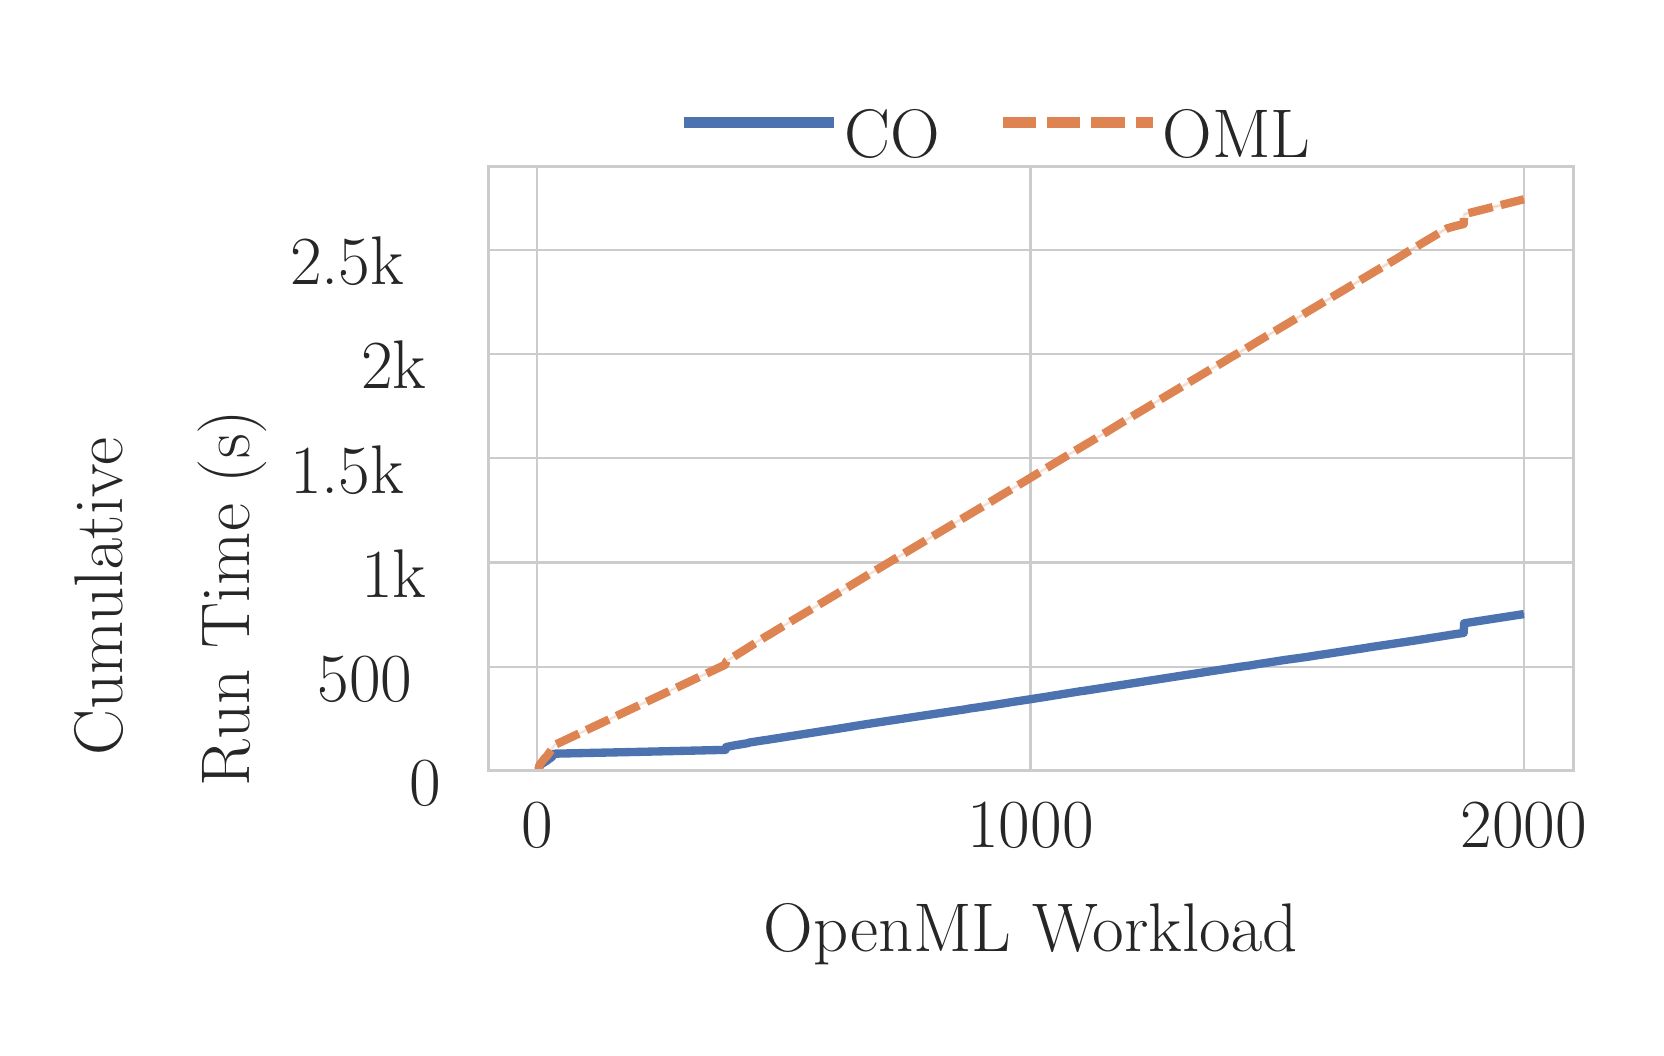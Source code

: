\begingroup%
\makeatletter%
\begin{pgfpicture}%
\pgfpathrectangle{\pgfpointorigin}{\pgfqpoint{8.04in}{5.001in}}%
\pgfusepath{use as bounding box, clip}%
\begin{pgfscope}%
\pgfsetbuttcap%
\pgfsetmiterjoin%
\definecolor{currentfill}{rgb}{1.0,1.0,1.0}%
\pgfsetfillcolor{currentfill}%
\pgfsetlinewidth{0.0pt}%
\definecolor{currentstroke}{rgb}{1.0,1.0,1.0}%
\pgfsetstrokecolor{currentstroke}%
\pgfsetdash{}{0pt}%
\pgfpathmoveto{\pgfqpoint{0.0in}{0.0in}}%
\pgfpathlineto{\pgfqpoint{8.04in}{0.0in}}%
\pgfpathlineto{\pgfqpoint{8.04in}{5.001in}}%
\pgfpathlineto{\pgfqpoint{0.0in}{5.001in}}%
\pgfpathclose%
\pgfusepath{fill}%
\end{pgfscope}%
\begin{pgfscope}%
\pgfsetbuttcap%
\pgfsetmiterjoin%
\definecolor{currentfill}{rgb}{1.0,1.0,1.0}%
\pgfsetfillcolor{currentfill}%
\pgfsetlinewidth{0.0pt}%
\definecolor{currentstroke}{rgb}{0.0,0.0,0.0}%
\pgfsetstrokecolor{currentstroke}%
\pgfsetstrokeopacity{0.0}%
\pgfsetdash{}{0pt}%
\pgfpathmoveto{\pgfqpoint{2.303in}{1.285in}}%
\pgfpathlineto{\pgfqpoint{7.728in}{1.285in}}%
\pgfpathlineto{\pgfqpoint{7.728in}{4.305in}}%
\pgfpathlineto{\pgfqpoint{2.303in}{4.305in}}%
\pgfpathclose%
\pgfusepath{fill}%
\end{pgfscope}%
\begin{pgfscope}%
\pgfpathrectangle{\pgfqpoint{2.303in}{1.285in}}{\pgfqpoint{5.425in}{3.02in}} %
\pgfusepath{clip}%
\pgfsetroundcap%
\pgfsetroundjoin%
\pgfsetlinewidth{0.803pt}%
\definecolor{currentstroke}{rgb}{0.8,0.8,0.8}%
\pgfsetstrokecolor{currentstroke}%
\pgfsetdash{}{0pt}%
\pgfpathmoveto{\pgfqpoint{2.547in}{1.285in}}%
\pgfpathlineto{\pgfqpoint{2.547in}{4.305in}}%
\pgfusepath{stroke}%
\end{pgfscope}%
\begin{pgfscope}%
\definecolor{textcolor}{rgb}{0.15,0.15,0.15}%
\pgfsetstrokecolor{textcolor}%
\pgfsetfillcolor{textcolor}%
\pgftext[x=2.547in,y=1.122in,,top]{\color{textcolor}\rmfamily\fontsize{36.0}{43.2}\selectfont 0}%
\end{pgfscope}%
\begin{pgfscope}%
\pgfpathrectangle{\pgfqpoint{2.303in}{1.285in}}{\pgfqpoint{5.425in}{3.02in}} %
\pgfusepath{clip}%
\pgfsetroundcap%
\pgfsetroundjoin%
\pgfsetlinewidth{0.803pt}%
\definecolor{currentstroke}{rgb}{0.8,0.8,0.8}%
\pgfsetstrokecolor{currentstroke}%
\pgfsetdash{}{0pt}%
\pgfpathmoveto{\pgfqpoint{5.014in}{1.285in}}%
\pgfpathlineto{\pgfqpoint{5.014in}{4.305in}}%
\pgfusepath{stroke}%
\end{pgfscope}%
\begin{pgfscope}%
\definecolor{textcolor}{rgb}{0.15,0.15,0.15}%
\pgfsetstrokecolor{textcolor}%
\pgfsetfillcolor{textcolor}%
\pgftext[x=5.014in,y=1.122in,,top]{\color{textcolor}\rmfamily\fontsize{36.0}{43.2}\selectfont 1000}%
\end{pgfscope}%
\begin{pgfscope}%
\pgfpathrectangle{\pgfqpoint{2.303in}{1.285in}}{\pgfqpoint{5.425in}{3.02in}} %
\pgfusepath{clip}%
\pgfsetroundcap%
\pgfsetroundjoin%
\pgfsetlinewidth{0.803pt}%
\definecolor{currentstroke}{rgb}{0.8,0.8,0.8}%
\pgfsetstrokecolor{currentstroke}%
\pgfsetdash{}{0pt}%
\pgfpathmoveto{\pgfqpoint{7.481in}{1.285in}}%
\pgfpathlineto{\pgfqpoint{7.481in}{4.305in}}%
\pgfusepath{stroke}%
\end{pgfscope}%
\begin{pgfscope}%
\definecolor{textcolor}{rgb}{0.15,0.15,0.15}%
\pgfsetstrokecolor{textcolor}%
\pgfsetfillcolor{textcolor}%
\pgftext[x=7.481in,y=1.122in,,top]{\color{textcolor}\rmfamily\fontsize{36.0}{43.2}\selectfont 2000}%
\end{pgfscope}%
\begin{pgfscope}%
\definecolor{textcolor}{rgb}{0.15,0.15,0.15}%
\pgfsetstrokecolor{textcolor}%
\pgfsetfillcolor{textcolor}%
\pgftext[x=5.015in,y=0.622in,,top]{\color{textcolor}\rmfamily\fontsize{42.0}{50.4}\selectfont OpenML Workload}%
\end{pgfscope}%
\begin{pgfscope}%
\pgfpathrectangle{\pgfqpoint{2.303in}{1.285in}}{\pgfqpoint{5.425in}{3.02in}} %
\pgfusepath{clip}%
\pgfsetroundcap%
\pgfsetroundjoin%
\pgfsetlinewidth{0.803pt}%
\definecolor{currentstroke}{rgb}{0.8,0.8,0.8}%
\pgfsetstrokecolor{currentstroke}%
\pgfsetdash{}{0pt}%
\pgfpathmoveto{\pgfqpoint{2.303in}{1.285in}}%
\pgfpathlineto{\pgfqpoint{7.728in}{1.285in}}%
\pgfusepath{stroke}%
\end{pgfscope}%
\begin{pgfscope}%
\definecolor{textcolor}{rgb}{0.15,0.15,0.15}%
\pgfsetstrokecolor{textcolor}%
\pgfsetfillcolor{textcolor}%
\pgftext[x=1.909in,y=1.112in,left,base]{\color{textcolor}\rmfamily\fontsize{36.0}{43.2}\selectfont 0}%
\end{pgfscope}%
\begin{pgfscope}%
\pgfpathrectangle{\pgfqpoint{2.303in}{1.285in}}{\pgfqpoint{5.425in}{3.02in}} %
\pgfusepath{clip}%
\pgfsetroundcap%
\pgfsetroundjoin%
\pgfsetlinewidth{0.803pt}%
\definecolor{currentstroke}{rgb}{0.8,0.8,0.8}%
\pgfsetstrokecolor{currentstroke}%
\pgfsetdash{}{0pt}%
\pgfpathmoveto{\pgfqpoint{2.303in}{1.806in}}%
\pgfpathlineto{\pgfqpoint{7.728in}{1.806in}}%
\pgfusepath{stroke}%
\end{pgfscope}%
\begin{pgfscope}%
\definecolor{textcolor}{rgb}{0.15,0.15,0.15}%
\pgfsetstrokecolor{textcolor}%
\pgfsetfillcolor{textcolor}%
\pgftext[x=1.45in,y=1.633in,left,base]{\color{textcolor}\rmfamily\fontsize{36.0}{43.2}\selectfont 500}%
\end{pgfscope}%
\begin{pgfscope}%
\pgfpathrectangle{\pgfqpoint{2.303in}{1.285in}}{\pgfqpoint{5.425in}{3.02in}} %
\pgfusepath{clip}%
\pgfsetroundcap%
\pgfsetroundjoin%
\pgfsetlinewidth{0.803pt}%
\definecolor{currentstroke}{rgb}{0.8,0.8,0.8}%
\pgfsetstrokecolor{currentstroke}%
\pgfsetdash{}{0pt}%
\pgfpathmoveto{\pgfqpoint{2.303in}{2.327in}}%
\pgfpathlineto{\pgfqpoint{7.728in}{2.327in}}%
\pgfusepath{stroke}%
\end{pgfscope}%
\begin{pgfscope}%
\definecolor{textcolor}{rgb}{0.15,0.15,0.15}%
\pgfsetstrokecolor{textcolor}%
\pgfsetfillcolor{textcolor}%
\pgftext[x=1.667in,y=2.153in,left,base]{\color{textcolor}\rmfamily\fontsize{36.0}{43.2}\selectfont 1k}%
\end{pgfscope}%
\begin{pgfscope}%
\pgfpathrectangle{\pgfqpoint{2.303in}{1.285in}}{\pgfqpoint{5.425in}{3.02in}} %
\pgfusepath{clip}%
\pgfsetroundcap%
\pgfsetroundjoin%
\pgfsetlinewidth{0.803pt}%
\definecolor{currentstroke}{rgb}{0.8,0.8,0.8}%
\pgfsetstrokecolor{currentstroke}%
\pgfsetdash{}{0pt}%
\pgfpathmoveto{\pgfqpoint{2.303in}{2.848in}}%
\pgfpathlineto{\pgfqpoint{7.728in}{2.848in}}%
\pgfusepath{stroke}%
\end{pgfscope}%
\begin{pgfscope}%
\definecolor{textcolor}{rgb}{0.15,0.15,0.15}%
\pgfsetstrokecolor{textcolor}%
\pgfsetfillcolor{textcolor}%
\pgftext[x=1.312in,y=2.674in,left,base]{\color{textcolor}\rmfamily\fontsize{36.0}{43.2}\selectfont 1.5k}%
\end{pgfscope}%
\begin{pgfscope}%
\pgfpathrectangle{\pgfqpoint{2.303in}{1.285in}}{\pgfqpoint{5.425in}{3.02in}} %
\pgfusepath{clip}%
\pgfsetroundcap%
\pgfsetroundjoin%
\pgfsetlinewidth{0.803pt}%
\definecolor{currentstroke}{rgb}{0.8,0.8,0.8}%
\pgfsetstrokecolor{currentstroke}%
\pgfsetdash{}{0pt}%
\pgfpathmoveto{\pgfqpoint{2.303in}{3.368in}}%
\pgfpathlineto{\pgfqpoint{7.728in}{3.368in}}%
\pgfusepath{stroke}%
\end{pgfscope}%
\begin{pgfscope}%
\definecolor{textcolor}{rgb}{0.15,0.15,0.15}%
\pgfsetstrokecolor{textcolor}%
\pgfsetfillcolor{textcolor}%
\pgftext[x=1.667in,y=3.195in,left,base]{\color{textcolor}\rmfamily\fontsize{36.0}{43.2}\selectfont 2k}%
\end{pgfscope}%
\begin{pgfscope}%
\pgfpathrectangle{\pgfqpoint{2.303in}{1.285in}}{\pgfqpoint{5.425in}{3.02in}} %
\pgfusepath{clip}%
\pgfsetroundcap%
\pgfsetroundjoin%
\pgfsetlinewidth{0.803pt}%
\definecolor{currentstroke}{rgb}{0.8,0.8,0.8}%
\pgfsetstrokecolor{currentstroke}%
\pgfsetdash{}{0pt}%
\pgfpathmoveto{\pgfqpoint{2.303in}{3.889in}}%
\pgfpathlineto{\pgfqpoint{7.728in}{3.889in}}%
\pgfusepath{stroke}%
\end{pgfscope}%
\begin{pgfscope}%
\definecolor{textcolor}{rgb}{0.15,0.15,0.15}%
\pgfsetstrokecolor{textcolor}%
\pgfsetfillcolor{textcolor}%
\pgftext[x=1.312in,y=3.715in,left,base]{\color{textcolor}\rmfamily\fontsize{36.0}{43.2}\selectfont 2.5k}%
\end{pgfscope}%
\begin{pgfscope}%
\definecolor{textcolor}{rgb}{0.15,0.15,0.15}%
\pgfsetstrokecolor{textcolor}%
\pgfsetfillcolor{textcolor}%
\pgftext[x=0.473in,y=1.362in,left,base,rotate=90.0]{\color{textcolor}\rmfamily\fontsize{42.0}{50.4}\selectfont Cumulative }%
\end{pgfscope}%
\begin{pgfscope}%
\definecolor{textcolor}{rgb}{0.15,0.15,0.15}%
\pgfsetstrokecolor{textcolor}%
\pgfsetfillcolor{textcolor}%
\pgftext[x=1.111in,y=1.208in,left,base,rotate=90.0]{\color{textcolor}\rmfamily\fontsize{42.0}{50.4}\selectfont Run Time (s)}%
\end{pgfscope}%
\begin{pgfscope}%
\pgfpathrectangle{\pgfqpoint{2.303in}{1.285in}}{\pgfqpoint{5.425in}{3.02in}} %
\pgfusepath{clip}%
\pgfsetbuttcap%
\pgfsetroundjoin%
\definecolor{currentfill}{rgb}{0.298,0.447,0.69}%
\pgfsetfillcolor{currentfill}%
\pgfsetfillopacity{0.2}%
\pgfsetlinewidth{0.803pt}%
\definecolor{currentstroke}{rgb}{0.298,0.447,0.69}%
\pgfsetstrokecolor{currentstroke}%
\pgfsetstrokeopacity{0.2}%
\pgfsetdash{}{0pt}%
\pgfpathmoveto{\pgfqpoint{2.549in}{1.287in}}%
\pgfpathlineto{\pgfqpoint{2.549in}{1.287in}}%
\pgfpathlineto{\pgfqpoint{2.552in}{1.289in}}%
\pgfpathlineto{\pgfqpoint{2.554in}{1.29in}}%
\pgfpathlineto{\pgfqpoint{2.557in}{1.292in}}%
\pgfpathlineto{\pgfqpoint{2.559in}{1.312in}}%
\pgfpathlineto{\pgfqpoint{2.562in}{1.314in}}%
\pgfpathlineto{\pgfqpoint{2.564in}{1.316in}}%
\pgfpathlineto{\pgfqpoint{2.566in}{1.318in}}%
\pgfpathlineto{\pgfqpoint{2.569in}{1.319in}}%
\pgfpathlineto{\pgfqpoint{2.571in}{1.321in}}%
\pgfpathlineto{\pgfqpoint{2.574in}{1.323in}}%
\pgfpathlineto{\pgfqpoint{2.576in}{1.325in}}%
\pgfpathlineto{\pgfqpoint{2.579in}{1.327in}}%
\pgfpathlineto{\pgfqpoint{2.581in}{1.327in}}%
\pgfpathlineto{\pgfqpoint{2.584in}{1.328in}}%
\pgfpathlineto{\pgfqpoint{2.586in}{1.33in}}%
\pgfpathlineto{\pgfqpoint{2.589in}{1.331in}}%
\pgfpathlineto{\pgfqpoint{2.591in}{1.331in}}%
\pgfpathlineto{\pgfqpoint{2.594in}{1.333in}}%
\pgfpathlineto{\pgfqpoint{2.596in}{1.335in}}%
\pgfpathlineto{\pgfqpoint{2.599in}{1.338in}}%
\pgfpathlineto{\pgfqpoint{2.601in}{1.339in}}%
\pgfpathlineto{\pgfqpoint{2.603in}{1.341in}}%
\pgfpathlineto{\pgfqpoint{2.606in}{1.344in}}%
\pgfpathlineto{\pgfqpoint{2.608in}{1.344in}}%
\pgfpathlineto{\pgfqpoint{2.611in}{1.346in}}%
\pgfpathlineto{\pgfqpoint{2.613in}{1.348in}}%
\pgfpathlineto{\pgfqpoint{2.616in}{1.351in}}%
\pgfpathlineto{\pgfqpoint{2.618in}{1.352in}}%
\pgfpathlineto{\pgfqpoint{2.621in}{1.354in}}%
\pgfpathlineto{\pgfqpoint{2.623in}{1.36in}}%
\pgfpathlineto{\pgfqpoint{2.626in}{1.364in}}%
\pgfpathlineto{\pgfqpoint{2.628in}{1.366in}}%
\pgfpathlineto{\pgfqpoint{2.631in}{1.368in}}%
\pgfpathlineto{\pgfqpoint{2.633in}{1.37in}}%
\pgfpathlineto{\pgfqpoint{2.636in}{1.37in}}%
\pgfpathlineto{\pgfqpoint{2.638in}{1.37in}}%
\pgfpathlineto{\pgfqpoint{2.64in}{1.37in}}%
\pgfpathlineto{\pgfqpoint{2.643in}{1.37in}}%
\pgfpathlineto{\pgfqpoint{2.645in}{1.37in}}%
\pgfpathlineto{\pgfqpoint{2.648in}{1.37in}}%
\pgfpathlineto{\pgfqpoint{2.65in}{1.37in}}%
\pgfpathlineto{\pgfqpoint{2.653in}{1.37in}}%
\pgfpathlineto{\pgfqpoint{2.655in}{1.37in}}%
\pgfpathlineto{\pgfqpoint{2.658in}{1.371in}}%
\pgfpathlineto{\pgfqpoint{2.66in}{1.371in}}%
\pgfpathlineto{\pgfqpoint{2.663in}{1.371in}}%
\pgfpathlineto{\pgfqpoint{2.665in}{1.371in}}%
\pgfpathlineto{\pgfqpoint{2.668in}{1.371in}}%
\pgfpathlineto{\pgfqpoint{2.67in}{1.371in}}%
\pgfpathlineto{\pgfqpoint{2.673in}{1.371in}}%
\pgfpathlineto{\pgfqpoint{2.675in}{1.371in}}%
\pgfpathlineto{\pgfqpoint{2.677in}{1.371in}}%
\pgfpathlineto{\pgfqpoint{2.68in}{1.371in}}%
\pgfpathlineto{\pgfqpoint{2.682in}{1.371in}}%
\pgfpathlineto{\pgfqpoint{2.685in}{1.371in}}%
\pgfpathlineto{\pgfqpoint{2.687in}{1.371in}}%
\pgfpathlineto{\pgfqpoint{2.69in}{1.371in}}%
\pgfpathlineto{\pgfqpoint{2.692in}{1.371in}}%
\pgfpathlineto{\pgfqpoint{2.695in}{1.371in}}%
\pgfpathlineto{\pgfqpoint{2.697in}{1.371in}}%
\pgfpathlineto{\pgfqpoint{2.7in}{1.371in}}%
\pgfpathlineto{\pgfqpoint{2.702in}{1.372in}}%
\pgfpathlineto{\pgfqpoint{2.705in}{1.372in}}%
\pgfpathlineto{\pgfqpoint{2.707in}{1.372in}}%
\pgfpathlineto{\pgfqpoint{2.71in}{1.372in}}%
\pgfpathlineto{\pgfqpoint{2.712in}{1.372in}}%
\pgfpathlineto{\pgfqpoint{2.714in}{1.372in}}%
\pgfpathlineto{\pgfqpoint{2.717in}{1.372in}}%
\pgfpathlineto{\pgfqpoint{2.719in}{1.372in}}%
\pgfpathlineto{\pgfqpoint{2.722in}{1.372in}}%
\pgfpathlineto{\pgfqpoint{2.724in}{1.372in}}%
\pgfpathlineto{\pgfqpoint{2.727in}{1.372in}}%
\pgfpathlineto{\pgfqpoint{2.729in}{1.372in}}%
\pgfpathlineto{\pgfqpoint{2.732in}{1.372in}}%
\pgfpathlineto{\pgfqpoint{2.734in}{1.372in}}%
\pgfpathlineto{\pgfqpoint{2.737in}{1.372in}}%
\pgfpathlineto{\pgfqpoint{2.739in}{1.372in}}%
\pgfpathlineto{\pgfqpoint{2.742in}{1.372in}}%
\pgfpathlineto{\pgfqpoint{2.744in}{1.372in}}%
\pgfpathlineto{\pgfqpoint{2.747in}{1.372in}}%
\pgfpathlineto{\pgfqpoint{2.749in}{1.373in}}%
\pgfpathlineto{\pgfqpoint{2.751in}{1.373in}}%
\pgfpathlineto{\pgfqpoint{2.754in}{1.373in}}%
\pgfpathlineto{\pgfqpoint{2.756in}{1.373in}}%
\pgfpathlineto{\pgfqpoint{2.759in}{1.373in}}%
\pgfpathlineto{\pgfqpoint{2.761in}{1.373in}}%
\pgfpathlineto{\pgfqpoint{2.764in}{1.373in}}%
\pgfpathlineto{\pgfqpoint{2.766in}{1.373in}}%
\pgfpathlineto{\pgfqpoint{2.769in}{1.373in}}%
\pgfpathlineto{\pgfqpoint{2.771in}{1.373in}}%
\pgfpathlineto{\pgfqpoint{2.774in}{1.373in}}%
\pgfpathlineto{\pgfqpoint{2.776in}{1.373in}}%
\pgfpathlineto{\pgfqpoint{2.779in}{1.373in}}%
\pgfpathlineto{\pgfqpoint{2.781in}{1.373in}}%
\pgfpathlineto{\pgfqpoint{2.784in}{1.373in}}%
\pgfpathlineto{\pgfqpoint{2.786in}{1.373in}}%
\pgfpathlineto{\pgfqpoint{2.788in}{1.373in}}%
\pgfpathlineto{\pgfqpoint{2.791in}{1.373in}}%
\pgfpathlineto{\pgfqpoint{2.793in}{1.373in}}%
\pgfpathlineto{\pgfqpoint{2.796in}{1.374in}}%
\pgfpathlineto{\pgfqpoint{2.798in}{1.374in}}%
\pgfpathlineto{\pgfqpoint{2.801in}{1.374in}}%
\pgfpathlineto{\pgfqpoint{2.803in}{1.374in}}%
\pgfpathlineto{\pgfqpoint{2.806in}{1.374in}}%
\pgfpathlineto{\pgfqpoint{2.808in}{1.374in}}%
\pgfpathlineto{\pgfqpoint{2.811in}{1.374in}}%
\pgfpathlineto{\pgfqpoint{2.813in}{1.374in}}%
\pgfpathlineto{\pgfqpoint{2.816in}{1.374in}}%
\pgfpathlineto{\pgfqpoint{2.818in}{1.374in}}%
\pgfpathlineto{\pgfqpoint{2.821in}{1.374in}}%
\pgfpathlineto{\pgfqpoint{2.823in}{1.374in}}%
\pgfpathlineto{\pgfqpoint{2.825in}{1.374in}}%
\pgfpathlineto{\pgfqpoint{2.828in}{1.374in}}%
\pgfpathlineto{\pgfqpoint{2.83in}{1.374in}}%
\pgfpathlineto{\pgfqpoint{2.833in}{1.374in}}%
\pgfpathlineto{\pgfqpoint{2.835in}{1.374in}}%
\pgfpathlineto{\pgfqpoint{2.838in}{1.374in}}%
\pgfpathlineto{\pgfqpoint{2.84in}{1.375in}}%
\pgfpathlineto{\pgfqpoint{2.843in}{1.375in}}%
\pgfpathlineto{\pgfqpoint{2.845in}{1.375in}}%
\pgfpathlineto{\pgfqpoint{2.848in}{1.375in}}%
\pgfpathlineto{\pgfqpoint{2.85in}{1.375in}}%
\pgfpathlineto{\pgfqpoint{2.853in}{1.375in}}%
\pgfpathlineto{\pgfqpoint{2.855in}{1.375in}}%
\pgfpathlineto{\pgfqpoint{2.858in}{1.375in}}%
\pgfpathlineto{\pgfqpoint{2.86in}{1.375in}}%
\pgfpathlineto{\pgfqpoint{2.862in}{1.375in}}%
\pgfpathlineto{\pgfqpoint{2.865in}{1.375in}}%
\pgfpathlineto{\pgfqpoint{2.867in}{1.375in}}%
\pgfpathlineto{\pgfqpoint{2.87in}{1.375in}}%
\pgfpathlineto{\pgfqpoint{2.872in}{1.375in}}%
\pgfpathlineto{\pgfqpoint{2.875in}{1.375in}}%
\pgfpathlineto{\pgfqpoint{2.877in}{1.375in}}%
\pgfpathlineto{\pgfqpoint{2.88in}{1.375in}}%
\pgfpathlineto{\pgfqpoint{2.882in}{1.375in}}%
\pgfpathlineto{\pgfqpoint{2.885in}{1.375in}}%
\pgfpathlineto{\pgfqpoint{2.887in}{1.375in}}%
\pgfpathlineto{\pgfqpoint{2.89in}{1.376in}}%
\pgfpathlineto{\pgfqpoint{2.892in}{1.376in}}%
\pgfpathlineto{\pgfqpoint{2.895in}{1.376in}}%
\pgfpathlineto{\pgfqpoint{2.897in}{1.376in}}%
\pgfpathlineto{\pgfqpoint{2.9in}{1.376in}}%
\pgfpathlineto{\pgfqpoint{2.902in}{1.376in}}%
\pgfpathlineto{\pgfqpoint{2.904in}{1.376in}}%
\pgfpathlineto{\pgfqpoint{2.907in}{1.376in}}%
\pgfpathlineto{\pgfqpoint{2.909in}{1.376in}}%
\pgfpathlineto{\pgfqpoint{2.912in}{1.376in}}%
\pgfpathlineto{\pgfqpoint{2.914in}{1.376in}}%
\pgfpathlineto{\pgfqpoint{2.917in}{1.376in}}%
\pgfpathlineto{\pgfqpoint{2.919in}{1.376in}}%
\pgfpathlineto{\pgfqpoint{2.922in}{1.376in}}%
\pgfpathlineto{\pgfqpoint{2.924in}{1.376in}}%
\pgfpathlineto{\pgfqpoint{2.927in}{1.376in}}%
\pgfpathlineto{\pgfqpoint{2.929in}{1.376in}}%
\pgfpathlineto{\pgfqpoint{2.932in}{1.376in}}%
\pgfpathlineto{\pgfqpoint{2.934in}{1.377in}}%
\pgfpathlineto{\pgfqpoint{2.937in}{1.377in}}%
\pgfpathlineto{\pgfqpoint{2.939in}{1.377in}}%
\pgfpathlineto{\pgfqpoint{2.941in}{1.377in}}%
\pgfpathlineto{\pgfqpoint{2.944in}{1.377in}}%
\pgfpathlineto{\pgfqpoint{2.946in}{1.377in}}%
\pgfpathlineto{\pgfqpoint{2.949in}{1.377in}}%
\pgfpathlineto{\pgfqpoint{2.951in}{1.377in}}%
\pgfpathlineto{\pgfqpoint{2.954in}{1.377in}}%
\pgfpathlineto{\pgfqpoint{2.956in}{1.377in}}%
\pgfpathlineto{\pgfqpoint{2.959in}{1.377in}}%
\pgfpathlineto{\pgfqpoint{2.961in}{1.377in}}%
\pgfpathlineto{\pgfqpoint{2.964in}{1.377in}}%
\pgfpathlineto{\pgfqpoint{2.966in}{1.377in}}%
\pgfpathlineto{\pgfqpoint{2.969in}{1.377in}}%
\pgfpathlineto{\pgfqpoint{2.971in}{1.377in}}%
\pgfpathlineto{\pgfqpoint{2.974in}{1.377in}}%
\pgfpathlineto{\pgfqpoint{2.976in}{1.377in}}%
\pgfpathlineto{\pgfqpoint{2.978in}{1.377in}}%
\pgfpathlineto{\pgfqpoint{2.981in}{1.378in}}%
\pgfpathlineto{\pgfqpoint{2.983in}{1.378in}}%
\pgfpathlineto{\pgfqpoint{2.986in}{1.378in}}%
\pgfpathlineto{\pgfqpoint{2.988in}{1.378in}}%
\pgfpathlineto{\pgfqpoint{2.991in}{1.378in}}%
\pgfpathlineto{\pgfqpoint{2.993in}{1.378in}}%
\pgfpathlineto{\pgfqpoint{2.996in}{1.378in}}%
\pgfpathlineto{\pgfqpoint{2.998in}{1.378in}}%
\pgfpathlineto{\pgfqpoint{3.001in}{1.378in}}%
\pgfpathlineto{\pgfqpoint{3.003in}{1.378in}}%
\pgfpathlineto{\pgfqpoint{3.006in}{1.378in}}%
\pgfpathlineto{\pgfqpoint{3.008in}{1.378in}}%
\pgfpathlineto{\pgfqpoint{3.011in}{1.378in}}%
\pgfpathlineto{\pgfqpoint{3.013in}{1.378in}}%
\pgfpathlineto{\pgfqpoint{3.015in}{1.378in}}%
\pgfpathlineto{\pgfqpoint{3.018in}{1.378in}}%
\pgfpathlineto{\pgfqpoint{3.02in}{1.378in}}%
\pgfpathlineto{\pgfqpoint{3.023in}{1.378in}}%
\pgfpathlineto{\pgfqpoint{3.025in}{1.378in}}%
\pgfpathlineto{\pgfqpoint{3.028in}{1.379in}}%
\pgfpathlineto{\pgfqpoint{3.03in}{1.379in}}%
\pgfpathlineto{\pgfqpoint{3.033in}{1.379in}}%
\pgfpathlineto{\pgfqpoint{3.035in}{1.379in}}%
\pgfpathlineto{\pgfqpoint{3.038in}{1.379in}}%
\pgfpathlineto{\pgfqpoint{3.04in}{1.379in}}%
\pgfpathlineto{\pgfqpoint{3.043in}{1.379in}}%
\pgfpathlineto{\pgfqpoint{3.045in}{1.379in}}%
\pgfpathlineto{\pgfqpoint{3.048in}{1.379in}}%
\pgfpathlineto{\pgfqpoint{3.05in}{1.379in}}%
\pgfpathlineto{\pgfqpoint{3.052in}{1.379in}}%
\pgfpathlineto{\pgfqpoint{3.055in}{1.379in}}%
\pgfpathlineto{\pgfqpoint{3.057in}{1.379in}}%
\pgfpathlineto{\pgfqpoint{3.06in}{1.379in}}%
\pgfpathlineto{\pgfqpoint{3.062in}{1.379in}}%
\pgfpathlineto{\pgfqpoint{3.065in}{1.379in}}%
\pgfpathlineto{\pgfqpoint{3.067in}{1.379in}}%
\pgfpathlineto{\pgfqpoint{3.07in}{1.379in}}%
\pgfpathlineto{\pgfqpoint{3.072in}{1.379in}}%
\pgfpathlineto{\pgfqpoint{3.075in}{1.38in}}%
\pgfpathlineto{\pgfqpoint{3.077in}{1.38in}}%
\pgfpathlineto{\pgfqpoint{3.08in}{1.38in}}%
\pgfpathlineto{\pgfqpoint{3.082in}{1.38in}}%
\pgfpathlineto{\pgfqpoint{3.085in}{1.38in}}%
\pgfpathlineto{\pgfqpoint{3.087in}{1.38in}}%
\pgfpathlineto{\pgfqpoint{3.089in}{1.38in}}%
\pgfpathlineto{\pgfqpoint{3.092in}{1.38in}}%
\pgfpathlineto{\pgfqpoint{3.094in}{1.38in}}%
\pgfpathlineto{\pgfqpoint{3.097in}{1.38in}}%
\pgfpathlineto{\pgfqpoint{3.099in}{1.38in}}%
\pgfpathlineto{\pgfqpoint{3.102in}{1.38in}}%
\pgfpathlineto{\pgfqpoint{3.104in}{1.38in}}%
\pgfpathlineto{\pgfqpoint{3.107in}{1.38in}}%
\pgfpathlineto{\pgfqpoint{3.109in}{1.38in}}%
\pgfpathlineto{\pgfqpoint{3.112in}{1.38in}}%
\pgfpathlineto{\pgfqpoint{3.114in}{1.38in}}%
\pgfpathlineto{\pgfqpoint{3.117in}{1.38in}}%
\pgfpathlineto{\pgfqpoint{3.119in}{1.38in}}%
\pgfpathlineto{\pgfqpoint{3.122in}{1.381in}}%
\pgfpathlineto{\pgfqpoint{3.124in}{1.381in}}%
\pgfpathlineto{\pgfqpoint{3.126in}{1.381in}}%
\pgfpathlineto{\pgfqpoint{3.129in}{1.381in}}%
\pgfpathlineto{\pgfqpoint{3.131in}{1.381in}}%
\pgfpathlineto{\pgfqpoint{3.134in}{1.381in}}%
\pgfpathlineto{\pgfqpoint{3.136in}{1.381in}}%
\pgfpathlineto{\pgfqpoint{3.139in}{1.381in}}%
\pgfpathlineto{\pgfqpoint{3.141in}{1.381in}}%
\pgfpathlineto{\pgfqpoint{3.144in}{1.381in}}%
\pgfpathlineto{\pgfqpoint{3.146in}{1.381in}}%
\pgfpathlineto{\pgfqpoint{3.149in}{1.381in}}%
\pgfpathlineto{\pgfqpoint{3.151in}{1.381in}}%
\pgfpathlineto{\pgfqpoint{3.154in}{1.381in}}%
\pgfpathlineto{\pgfqpoint{3.156in}{1.381in}}%
\pgfpathlineto{\pgfqpoint{3.159in}{1.381in}}%
\pgfpathlineto{\pgfqpoint{3.161in}{1.381in}}%
\pgfpathlineto{\pgfqpoint{3.163in}{1.381in}}%
\pgfpathlineto{\pgfqpoint{3.166in}{1.381in}}%
\pgfpathlineto{\pgfqpoint{3.168in}{1.382in}}%
\pgfpathlineto{\pgfqpoint{3.171in}{1.382in}}%
\pgfpathlineto{\pgfqpoint{3.173in}{1.382in}}%
\pgfpathlineto{\pgfqpoint{3.176in}{1.382in}}%
\pgfpathlineto{\pgfqpoint{3.178in}{1.382in}}%
\pgfpathlineto{\pgfqpoint{3.181in}{1.382in}}%
\pgfpathlineto{\pgfqpoint{3.183in}{1.382in}}%
\pgfpathlineto{\pgfqpoint{3.186in}{1.382in}}%
\pgfpathlineto{\pgfqpoint{3.188in}{1.382in}}%
\pgfpathlineto{\pgfqpoint{3.191in}{1.382in}}%
\pgfpathlineto{\pgfqpoint{3.193in}{1.382in}}%
\pgfpathlineto{\pgfqpoint{3.196in}{1.382in}}%
\pgfpathlineto{\pgfqpoint{3.198in}{1.382in}}%
\pgfpathlineto{\pgfqpoint{3.2in}{1.382in}}%
\pgfpathlineto{\pgfqpoint{3.203in}{1.382in}}%
\pgfpathlineto{\pgfqpoint{3.205in}{1.382in}}%
\pgfpathlineto{\pgfqpoint{3.208in}{1.382in}}%
\pgfpathlineto{\pgfqpoint{3.21in}{1.382in}}%
\pgfpathlineto{\pgfqpoint{3.213in}{1.382in}}%
\pgfpathlineto{\pgfqpoint{3.215in}{1.383in}}%
\pgfpathlineto{\pgfqpoint{3.218in}{1.383in}}%
\pgfpathlineto{\pgfqpoint{3.22in}{1.383in}}%
\pgfpathlineto{\pgfqpoint{3.223in}{1.383in}}%
\pgfpathlineto{\pgfqpoint{3.225in}{1.383in}}%
\pgfpathlineto{\pgfqpoint{3.228in}{1.383in}}%
\pgfpathlineto{\pgfqpoint{3.23in}{1.383in}}%
\pgfpathlineto{\pgfqpoint{3.233in}{1.383in}}%
\pgfpathlineto{\pgfqpoint{3.235in}{1.383in}}%
\pgfpathlineto{\pgfqpoint{3.238in}{1.383in}}%
\pgfpathlineto{\pgfqpoint{3.24in}{1.383in}}%
\pgfpathlineto{\pgfqpoint{3.242in}{1.383in}}%
\pgfpathlineto{\pgfqpoint{3.245in}{1.383in}}%
\pgfpathlineto{\pgfqpoint{3.247in}{1.383in}}%
\pgfpathlineto{\pgfqpoint{3.25in}{1.383in}}%
\pgfpathlineto{\pgfqpoint{3.252in}{1.383in}}%
\pgfpathlineto{\pgfqpoint{3.255in}{1.383in}}%
\pgfpathlineto{\pgfqpoint{3.257in}{1.383in}}%
\pgfpathlineto{\pgfqpoint{3.26in}{1.383in}}%
\pgfpathlineto{\pgfqpoint{3.262in}{1.384in}}%
\pgfpathlineto{\pgfqpoint{3.265in}{1.384in}}%
\pgfpathlineto{\pgfqpoint{3.267in}{1.384in}}%
\pgfpathlineto{\pgfqpoint{3.27in}{1.384in}}%
\pgfpathlineto{\pgfqpoint{3.272in}{1.384in}}%
\pgfpathlineto{\pgfqpoint{3.275in}{1.384in}}%
\pgfpathlineto{\pgfqpoint{3.277in}{1.384in}}%
\pgfpathlineto{\pgfqpoint{3.279in}{1.384in}}%
\pgfpathlineto{\pgfqpoint{3.282in}{1.384in}}%
\pgfpathlineto{\pgfqpoint{3.284in}{1.384in}}%
\pgfpathlineto{\pgfqpoint{3.287in}{1.384in}}%
\pgfpathlineto{\pgfqpoint{3.289in}{1.384in}}%
\pgfpathlineto{\pgfqpoint{3.292in}{1.384in}}%
\pgfpathlineto{\pgfqpoint{3.294in}{1.384in}}%
\pgfpathlineto{\pgfqpoint{3.297in}{1.384in}}%
\pgfpathlineto{\pgfqpoint{3.299in}{1.384in}}%
\pgfpathlineto{\pgfqpoint{3.302in}{1.384in}}%
\pgfpathlineto{\pgfqpoint{3.304in}{1.384in}}%
\pgfpathlineto{\pgfqpoint{3.307in}{1.384in}}%
\pgfpathlineto{\pgfqpoint{3.309in}{1.385in}}%
\pgfpathlineto{\pgfqpoint{3.312in}{1.385in}}%
\pgfpathlineto{\pgfqpoint{3.314in}{1.385in}}%
\pgfpathlineto{\pgfqpoint{3.316in}{1.385in}}%
\pgfpathlineto{\pgfqpoint{3.319in}{1.385in}}%
\pgfpathlineto{\pgfqpoint{3.321in}{1.385in}}%
\pgfpathlineto{\pgfqpoint{3.324in}{1.385in}}%
\pgfpathlineto{\pgfqpoint{3.326in}{1.385in}}%
\pgfpathlineto{\pgfqpoint{3.329in}{1.385in}}%
\pgfpathlineto{\pgfqpoint{3.331in}{1.385in}}%
\pgfpathlineto{\pgfqpoint{3.334in}{1.385in}}%
\pgfpathlineto{\pgfqpoint{3.336in}{1.385in}}%
\pgfpathlineto{\pgfqpoint{3.339in}{1.385in}}%
\pgfpathlineto{\pgfqpoint{3.341in}{1.385in}}%
\pgfpathlineto{\pgfqpoint{3.344in}{1.385in}}%
\pgfpathlineto{\pgfqpoint{3.346in}{1.385in}}%
\pgfpathlineto{\pgfqpoint{3.349in}{1.385in}}%
\pgfpathlineto{\pgfqpoint{3.351in}{1.385in}}%
\pgfpathlineto{\pgfqpoint{3.353in}{1.385in}}%
\pgfpathlineto{\pgfqpoint{3.356in}{1.386in}}%
\pgfpathlineto{\pgfqpoint{3.358in}{1.386in}}%
\pgfpathlineto{\pgfqpoint{3.361in}{1.386in}}%
\pgfpathlineto{\pgfqpoint{3.363in}{1.386in}}%
\pgfpathlineto{\pgfqpoint{3.366in}{1.386in}}%
\pgfpathlineto{\pgfqpoint{3.368in}{1.386in}}%
\pgfpathlineto{\pgfqpoint{3.371in}{1.386in}}%
\pgfpathlineto{\pgfqpoint{3.373in}{1.386in}}%
\pgfpathlineto{\pgfqpoint{3.376in}{1.386in}}%
\pgfpathlineto{\pgfqpoint{3.378in}{1.386in}}%
\pgfpathlineto{\pgfqpoint{3.381in}{1.386in}}%
\pgfpathlineto{\pgfqpoint{3.383in}{1.386in}}%
\pgfpathlineto{\pgfqpoint{3.386in}{1.386in}}%
\pgfpathlineto{\pgfqpoint{3.388in}{1.386in}}%
\pgfpathlineto{\pgfqpoint{3.39in}{1.386in}}%
\pgfpathlineto{\pgfqpoint{3.393in}{1.386in}}%
\pgfpathlineto{\pgfqpoint{3.395in}{1.386in}}%
\pgfpathlineto{\pgfqpoint{3.398in}{1.386in}}%
\pgfpathlineto{\pgfqpoint{3.4in}{1.386in}}%
\pgfpathlineto{\pgfqpoint{3.403in}{1.387in}}%
\pgfpathlineto{\pgfqpoint{3.405in}{1.387in}}%
\pgfpathlineto{\pgfqpoint{3.408in}{1.387in}}%
\pgfpathlineto{\pgfqpoint{3.41in}{1.387in}}%
\pgfpathlineto{\pgfqpoint{3.413in}{1.387in}}%
\pgfpathlineto{\pgfqpoint{3.415in}{1.387in}}%
\pgfpathlineto{\pgfqpoint{3.418in}{1.387in}}%
\pgfpathlineto{\pgfqpoint{3.42in}{1.387in}}%
\pgfpathlineto{\pgfqpoint{3.423in}{1.387in}}%
\pgfpathlineto{\pgfqpoint{3.425in}{1.387in}}%
\pgfpathlineto{\pgfqpoint{3.427in}{1.387in}}%
\pgfpathlineto{\pgfqpoint{3.43in}{1.387in}}%
\pgfpathlineto{\pgfqpoint{3.432in}{1.387in}}%
\pgfpathlineto{\pgfqpoint{3.435in}{1.387in}}%
\pgfpathlineto{\pgfqpoint{3.437in}{1.387in}}%
\pgfpathlineto{\pgfqpoint{3.44in}{1.387in}}%
\pgfpathlineto{\pgfqpoint{3.442in}{1.387in}}%
\pgfpathlineto{\pgfqpoint{3.445in}{1.387in}}%
\pgfpathlineto{\pgfqpoint{3.447in}{1.387in}}%
\pgfpathlineto{\pgfqpoint{3.45in}{1.388in}}%
\pgfpathlineto{\pgfqpoint{3.452in}{1.388in}}%
\pgfpathlineto{\pgfqpoint{3.455in}{1.388in}}%
\pgfpathlineto{\pgfqpoint{3.457in}{1.388in}}%
\pgfpathlineto{\pgfqpoint{3.46in}{1.388in}}%
\pgfpathlineto{\pgfqpoint{3.462in}{1.388in}}%
\pgfpathlineto{\pgfqpoint{3.464in}{1.388in}}%
\pgfpathlineto{\pgfqpoint{3.467in}{1.388in}}%
\pgfpathlineto{\pgfqpoint{3.469in}{1.388in}}%
\pgfpathlineto{\pgfqpoint{3.472in}{1.388in}}%
\pgfpathlineto{\pgfqpoint{3.474in}{1.388in}}%
\pgfpathlineto{\pgfqpoint{3.477in}{1.388in}}%
\pgfpathlineto{\pgfqpoint{3.479in}{1.388in}}%
\pgfpathlineto{\pgfqpoint{3.482in}{1.389in}}%
\pgfpathlineto{\pgfqpoint{3.484in}{1.389in}}%
\pgfpathlineto{\pgfqpoint{3.487in}{1.389in}}%
\pgfpathlineto{\pgfqpoint{3.489in}{1.39in}}%
\pgfpathlineto{\pgfqpoint{3.492in}{1.403in}}%
\pgfpathlineto{\pgfqpoint{3.494in}{1.404in}}%
\pgfpathlineto{\pgfqpoint{3.497in}{1.404in}}%
\pgfpathlineto{\pgfqpoint{3.499in}{1.404in}}%
\pgfpathlineto{\pgfqpoint{3.501in}{1.404in}}%
\pgfpathlineto{\pgfqpoint{3.504in}{1.405in}}%
\pgfpathlineto{\pgfqpoint{3.506in}{1.406in}}%
\pgfpathlineto{\pgfqpoint{3.509in}{1.407in}}%
\pgfpathlineto{\pgfqpoint{3.511in}{1.407in}}%
\pgfpathlineto{\pgfqpoint{3.514in}{1.408in}}%
\pgfpathlineto{\pgfqpoint{3.516in}{1.408in}}%
\pgfpathlineto{\pgfqpoint{3.519in}{1.409in}}%
\pgfpathlineto{\pgfqpoint{3.521in}{1.409in}}%
\pgfpathlineto{\pgfqpoint{3.524in}{1.409in}}%
\pgfpathlineto{\pgfqpoint{3.526in}{1.41in}}%
\pgfpathlineto{\pgfqpoint{3.529in}{1.41in}}%
\pgfpathlineto{\pgfqpoint{3.531in}{1.411in}}%
\pgfpathlineto{\pgfqpoint{3.534in}{1.412in}}%
\pgfpathlineto{\pgfqpoint{3.536in}{1.413in}}%
\pgfpathlineto{\pgfqpoint{3.538in}{1.413in}}%
\pgfpathlineto{\pgfqpoint{3.541in}{1.414in}}%
\pgfpathlineto{\pgfqpoint{3.543in}{1.414in}}%
\pgfpathlineto{\pgfqpoint{3.546in}{1.414in}}%
\pgfpathlineto{\pgfqpoint{3.548in}{1.415in}}%
\pgfpathlineto{\pgfqpoint{3.551in}{1.416in}}%
\pgfpathlineto{\pgfqpoint{3.553in}{1.416in}}%
\pgfpathlineto{\pgfqpoint{3.556in}{1.417in}}%
\pgfpathlineto{\pgfqpoint{3.558in}{1.417in}}%
\pgfpathlineto{\pgfqpoint{3.561in}{1.418in}}%
\pgfpathlineto{\pgfqpoint{3.563in}{1.418in}}%
\pgfpathlineto{\pgfqpoint{3.566in}{1.418in}}%
\pgfpathlineto{\pgfqpoint{3.568in}{1.418in}}%
\pgfpathlineto{\pgfqpoint{3.571in}{1.418in}}%
\pgfpathlineto{\pgfqpoint{3.573in}{1.419in}}%
\pgfpathlineto{\pgfqpoint{3.575in}{1.419in}}%
\pgfpathlineto{\pgfqpoint{3.578in}{1.419in}}%
\pgfpathlineto{\pgfqpoint{3.58in}{1.42in}}%
\pgfpathlineto{\pgfqpoint{3.583in}{1.42in}}%
\pgfpathlineto{\pgfqpoint{3.585in}{1.421in}}%
\pgfpathlineto{\pgfqpoint{3.588in}{1.421in}}%
\pgfpathlineto{\pgfqpoint{3.59in}{1.421in}}%
\pgfpathlineto{\pgfqpoint{3.593in}{1.422in}}%
\pgfpathlineto{\pgfqpoint{3.595in}{1.422in}}%
\pgfpathlineto{\pgfqpoint{3.598in}{1.423in}}%
\pgfpathlineto{\pgfqpoint{3.6in}{1.424in}}%
\pgfpathlineto{\pgfqpoint{3.603in}{1.424in}}%
\pgfpathlineto{\pgfqpoint{3.605in}{1.425in}}%
\pgfpathlineto{\pgfqpoint{3.608in}{1.426in}}%
\pgfpathlineto{\pgfqpoint{3.61in}{1.426in}}%
\pgfpathlineto{\pgfqpoint{3.613in}{1.427in}}%
\pgfpathlineto{\pgfqpoint{3.615in}{1.427in}}%
\pgfpathlineto{\pgfqpoint{3.617in}{1.427in}}%
\pgfpathlineto{\pgfqpoint{3.62in}{1.428in}}%
\pgfpathlineto{\pgfqpoint{3.622in}{1.428in}}%
\pgfpathlineto{\pgfqpoint{3.625in}{1.428in}}%
\pgfpathlineto{\pgfqpoint{3.627in}{1.429in}}%
\pgfpathlineto{\pgfqpoint{3.63in}{1.429in}}%
\pgfpathlineto{\pgfqpoint{3.632in}{1.429in}}%
\pgfpathlineto{\pgfqpoint{3.635in}{1.43in}}%
\pgfpathlineto{\pgfqpoint{3.637in}{1.43in}}%
\pgfpathlineto{\pgfqpoint{3.64in}{1.43in}}%
\pgfpathlineto{\pgfqpoint{3.642in}{1.431in}}%
\pgfpathlineto{\pgfqpoint{3.645in}{1.431in}}%
\pgfpathlineto{\pgfqpoint{3.647in}{1.432in}}%
\pgfpathlineto{\pgfqpoint{3.65in}{1.433in}}%
\pgfpathlineto{\pgfqpoint{3.652in}{1.433in}}%
\pgfpathlineto{\pgfqpoint{3.654in}{1.433in}}%
\pgfpathlineto{\pgfqpoint{3.657in}{1.433in}}%
\pgfpathlineto{\pgfqpoint{3.659in}{1.434in}}%
\pgfpathlineto{\pgfqpoint{3.662in}{1.434in}}%
\pgfpathlineto{\pgfqpoint{3.664in}{1.435in}}%
\pgfpathlineto{\pgfqpoint{3.667in}{1.435in}}%
\pgfpathlineto{\pgfqpoint{3.669in}{1.436in}}%
\pgfpathlineto{\pgfqpoint{3.672in}{1.436in}}%
\pgfpathlineto{\pgfqpoint{3.674in}{1.437in}}%
\pgfpathlineto{\pgfqpoint{3.677in}{1.437in}}%
\pgfpathlineto{\pgfqpoint{3.679in}{1.437in}}%
\pgfpathlineto{\pgfqpoint{3.682in}{1.438in}}%
\pgfpathlineto{\pgfqpoint{3.684in}{1.438in}}%
\pgfpathlineto{\pgfqpoint{3.687in}{1.438in}}%
\pgfpathlineto{\pgfqpoint{3.689in}{1.439in}}%
\pgfpathlineto{\pgfqpoint{3.691in}{1.439in}}%
\pgfpathlineto{\pgfqpoint{3.694in}{1.439in}}%
\pgfpathlineto{\pgfqpoint{3.696in}{1.44in}}%
\pgfpathlineto{\pgfqpoint{3.699in}{1.44in}}%
\pgfpathlineto{\pgfqpoint{3.701in}{1.44in}}%
\pgfpathlineto{\pgfqpoint{3.704in}{1.441in}}%
\pgfpathlineto{\pgfqpoint{3.706in}{1.441in}}%
\pgfpathlineto{\pgfqpoint{3.709in}{1.441in}}%
\pgfpathlineto{\pgfqpoint{3.711in}{1.442in}}%
\pgfpathlineto{\pgfqpoint{3.714in}{1.442in}}%
\pgfpathlineto{\pgfqpoint{3.716in}{1.443in}}%
\pgfpathlineto{\pgfqpoint{3.719in}{1.443in}}%
\pgfpathlineto{\pgfqpoint{3.721in}{1.443in}}%
\pgfpathlineto{\pgfqpoint{3.724in}{1.444in}}%
\pgfpathlineto{\pgfqpoint{3.726in}{1.444in}}%
\pgfpathlineto{\pgfqpoint{3.728in}{1.445in}}%
\pgfpathlineto{\pgfqpoint{3.731in}{1.445in}}%
\pgfpathlineto{\pgfqpoint{3.733in}{1.445in}}%
\pgfpathlineto{\pgfqpoint{3.736in}{1.446in}}%
\pgfpathlineto{\pgfqpoint{3.738in}{1.446in}}%
\pgfpathlineto{\pgfqpoint{3.741in}{1.446in}}%
\pgfpathlineto{\pgfqpoint{3.743in}{1.447in}}%
\pgfpathlineto{\pgfqpoint{3.746in}{1.447in}}%
\pgfpathlineto{\pgfqpoint{3.748in}{1.447in}}%
\pgfpathlineto{\pgfqpoint{3.751in}{1.448in}}%
\pgfpathlineto{\pgfqpoint{3.753in}{1.448in}}%
\pgfpathlineto{\pgfqpoint{3.756in}{1.449in}}%
\pgfpathlineto{\pgfqpoint{3.758in}{1.449in}}%
\pgfpathlineto{\pgfqpoint{3.761in}{1.449in}}%
\pgfpathlineto{\pgfqpoint{3.763in}{1.45in}}%
\pgfpathlineto{\pgfqpoint{3.765in}{1.45in}}%
\pgfpathlineto{\pgfqpoint{3.768in}{1.451in}}%
\pgfpathlineto{\pgfqpoint{3.77in}{1.451in}}%
\pgfpathlineto{\pgfqpoint{3.773in}{1.451in}}%
\pgfpathlineto{\pgfqpoint{3.775in}{1.452in}}%
\pgfpathlineto{\pgfqpoint{3.778in}{1.452in}}%
\pgfpathlineto{\pgfqpoint{3.78in}{1.453in}}%
\pgfpathlineto{\pgfqpoint{3.783in}{1.453in}}%
\pgfpathlineto{\pgfqpoint{3.785in}{1.454in}}%
\pgfpathlineto{\pgfqpoint{3.788in}{1.454in}}%
\pgfpathlineto{\pgfqpoint{3.79in}{1.454in}}%
\pgfpathlineto{\pgfqpoint{3.793in}{1.455in}}%
\pgfpathlineto{\pgfqpoint{3.795in}{1.455in}}%
\pgfpathlineto{\pgfqpoint{3.798in}{1.456in}}%
\pgfpathlineto{\pgfqpoint{3.8in}{1.456in}}%
\pgfpathlineto{\pgfqpoint{3.802in}{1.457in}}%
\pgfpathlineto{\pgfqpoint{3.805in}{1.457in}}%
\pgfpathlineto{\pgfqpoint{3.807in}{1.457in}}%
\pgfpathlineto{\pgfqpoint{3.81in}{1.458in}}%
\pgfpathlineto{\pgfqpoint{3.812in}{1.458in}}%
\pgfpathlineto{\pgfqpoint{3.815in}{1.459in}}%
\pgfpathlineto{\pgfqpoint{3.817in}{1.459in}}%
\pgfpathlineto{\pgfqpoint{3.82in}{1.459in}}%
\pgfpathlineto{\pgfqpoint{3.822in}{1.459in}}%
\pgfpathlineto{\pgfqpoint{3.825in}{1.46in}}%
\pgfpathlineto{\pgfqpoint{3.827in}{1.46in}}%
\pgfpathlineto{\pgfqpoint{3.83in}{1.461in}}%
\pgfpathlineto{\pgfqpoint{3.832in}{1.461in}}%
\pgfpathlineto{\pgfqpoint{3.835in}{1.461in}}%
\pgfpathlineto{\pgfqpoint{3.837in}{1.462in}}%
\pgfpathlineto{\pgfqpoint{3.839in}{1.462in}}%
\pgfpathlineto{\pgfqpoint{3.842in}{1.462in}}%
\pgfpathlineto{\pgfqpoint{3.844in}{1.463in}}%
\pgfpathlineto{\pgfqpoint{3.847in}{1.463in}}%
\pgfpathlineto{\pgfqpoint{3.849in}{1.463in}}%
\pgfpathlineto{\pgfqpoint{3.852in}{1.464in}}%
\pgfpathlineto{\pgfqpoint{3.854in}{1.464in}}%
\pgfpathlineto{\pgfqpoint{3.857in}{1.464in}}%
\pgfpathlineto{\pgfqpoint{3.859in}{1.465in}}%
\pgfpathlineto{\pgfqpoint{3.862in}{1.465in}}%
\pgfpathlineto{\pgfqpoint{3.864in}{1.466in}}%
\pgfpathlineto{\pgfqpoint{3.867in}{1.466in}}%
\pgfpathlineto{\pgfqpoint{3.869in}{1.466in}}%
\pgfpathlineto{\pgfqpoint{3.872in}{1.467in}}%
\pgfpathlineto{\pgfqpoint{3.874in}{1.467in}}%
\pgfpathlineto{\pgfqpoint{3.876in}{1.468in}}%
\pgfpathlineto{\pgfqpoint{3.879in}{1.468in}}%
\pgfpathlineto{\pgfqpoint{3.881in}{1.469in}}%
\pgfpathlineto{\pgfqpoint{3.884in}{1.469in}}%
\pgfpathlineto{\pgfqpoint{3.886in}{1.469in}}%
\pgfpathlineto{\pgfqpoint{3.889in}{1.47in}}%
\pgfpathlineto{\pgfqpoint{3.891in}{1.47in}}%
\pgfpathlineto{\pgfqpoint{3.894in}{1.471in}}%
\pgfpathlineto{\pgfqpoint{3.896in}{1.471in}}%
\pgfpathlineto{\pgfqpoint{3.899in}{1.471in}}%
\pgfpathlineto{\pgfqpoint{3.901in}{1.472in}}%
\pgfpathlineto{\pgfqpoint{3.904in}{1.472in}}%
\pgfpathlineto{\pgfqpoint{3.906in}{1.473in}}%
\pgfpathlineto{\pgfqpoint{3.909in}{1.473in}}%
\pgfpathlineto{\pgfqpoint{3.911in}{1.474in}}%
\pgfpathlineto{\pgfqpoint{3.913in}{1.474in}}%
\pgfpathlineto{\pgfqpoint{3.916in}{1.474in}}%
\pgfpathlineto{\pgfqpoint{3.918in}{1.475in}}%
\pgfpathlineto{\pgfqpoint{3.921in}{1.475in}}%
\pgfpathlineto{\pgfqpoint{3.923in}{1.475in}}%
\pgfpathlineto{\pgfqpoint{3.926in}{1.476in}}%
\pgfpathlineto{\pgfqpoint{3.928in}{1.476in}}%
\pgfpathlineto{\pgfqpoint{3.931in}{1.476in}}%
\pgfpathlineto{\pgfqpoint{3.933in}{1.477in}}%
\pgfpathlineto{\pgfqpoint{3.936in}{1.477in}}%
\pgfpathlineto{\pgfqpoint{3.938in}{1.477in}}%
\pgfpathlineto{\pgfqpoint{3.941in}{1.478in}}%
\pgfpathlineto{\pgfqpoint{3.943in}{1.478in}}%
\pgfpathlineto{\pgfqpoint{3.946in}{1.479in}}%
\pgfpathlineto{\pgfqpoint{3.948in}{1.479in}}%
\pgfpathlineto{\pgfqpoint{3.951in}{1.48in}}%
\pgfpathlineto{\pgfqpoint{3.953in}{1.48in}}%
\pgfpathlineto{\pgfqpoint{3.955in}{1.48in}}%
\pgfpathlineto{\pgfqpoint{3.958in}{1.481in}}%
\pgfpathlineto{\pgfqpoint{3.96in}{1.481in}}%
\pgfpathlineto{\pgfqpoint{3.963in}{1.482in}}%
\pgfpathlineto{\pgfqpoint{3.965in}{1.482in}}%
\pgfpathlineto{\pgfqpoint{3.968in}{1.482in}}%
\pgfpathlineto{\pgfqpoint{3.97in}{1.483in}}%
\pgfpathlineto{\pgfqpoint{3.973in}{1.483in}}%
\pgfpathlineto{\pgfqpoint{3.975in}{1.483in}}%
\pgfpathlineto{\pgfqpoint{3.978in}{1.484in}}%
\pgfpathlineto{\pgfqpoint{3.98in}{1.484in}}%
\pgfpathlineto{\pgfqpoint{3.983in}{1.485in}}%
\pgfpathlineto{\pgfqpoint{3.985in}{1.485in}}%
\pgfpathlineto{\pgfqpoint{3.988in}{1.485in}}%
\pgfpathlineto{\pgfqpoint{3.99in}{1.485in}}%
\pgfpathlineto{\pgfqpoint{3.992in}{1.486in}}%
\pgfpathlineto{\pgfqpoint{3.995in}{1.486in}}%
\pgfpathlineto{\pgfqpoint{3.997in}{1.487in}}%
\pgfpathlineto{\pgfqpoint{4.0in}{1.487in}}%
\pgfpathlineto{\pgfqpoint{4.002in}{1.488in}}%
\pgfpathlineto{\pgfqpoint{4.005in}{1.488in}}%
\pgfpathlineto{\pgfqpoint{4.007in}{1.488in}}%
\pgfpathlineto{\pgfqpoint{4.01in}{1.489in}}%
\pgfpathlineto{\pgfqpoint{4.012in}{1.489in}}%
\pgfpathlineto{\pgfqpoint{4.015in}{1.489in}}%
\pgfpathlineto{\pgfqpoint{4.017in}{1.49in}}%
\pgfpathlineto{\pgfqpoint{4.02in}{1.49in}}%
\pgfpathlineto{\pgfqpoint{4.022in}{1.49in}}%
\pgfpathlineto{\pgfqpoint{4.025in}{1.491in}}%
\pgfpathlineto{\pgfqpoint{4.027in}{1.491in}}%
\pgfpathlineto{\pgfqpoint{4.029in}{1.492in}}%
\pgfpathlineto{\pgfqpoint{4.032in}{1.492in}}%
\pgfpathlineto{\pgfqpoint{4.034in}{1.492in}}%
\pgfpathlineto{\pgfqpoint{4.037in}{1.492in}}%
\pgfpathlineto{\pgfqpoint{4.039in}{1.493in}}%
\pgfpathlineto{\pgfqpoint{4.042in}{1.493in}}%
\pgfpathlineto{\pgfqpoint{4.044in}{1.493in}}%
\pgfpathlineto{\pgfqpoint{4.047in}{1.494in}}%
\pgfpathlineto{\pgfqpoint{4.049in}{1.494in}}%
\pgfpathlineto{\pgfqpoint{4.052in}{1.495in}}%
\pgfpathlineto{\pgfqpoint{4.054in}{1.495in}}%
\pgfpathlineto{\pgfqpoint{4.057in}{1.496in}}%
\pgfpathlineto{\pgfqpoint{4.059in}{1.496in}}%
\pgfpathlineto{\pgfqpoint{4.062in}{1.497in}}%
\pgfpathlineto{\pgfqpoint{4.064in}{1.497in}}%
\pgfpathlineto{\pgfqpoint{4.066in}{1.497in}}%
\pgfpathlineto{\pgfqpoint{4.069in}{1.498in}}%
\pgfpathlineto{\pgfqpoint{4.071in}{1.498in}}%
\pgfpathlineto{\pgfqpoint{4.074in}{1.498in}}%
\pgfpathlineto{\pgfqpoint{4.076in}{1.499in}}%
\pgfpathlineto{\pgfqpoint{4.079in}{1.499in}}%
\pgfpathlineto{\pgfqpoint{4.081in}{1.5in}}%
\pgfpathlineto{\pgfqpoint{4.084in}{1.5in}}%
\pgfpathlineto{\pgfqpoint{4.086in}{1.501in}}%
\pgfpathlineto{\pgfqpoint{4.089in}{1.501in}}%
\pgfpathlineto{\pgfqpoint{4.091in}{1.502in}}%
\pgfpathlineto{\pgfqpoint{4.094in}{1.502in}}%
\pgfpathlineto{\pgfqpoint{4.096in}{1.502in}}%
\pgfpathlineto{\pgfqpoint{4.099in}{1.503in}}%
\pgfpathlineto{\pgfqpoint{4.101in}{1.503in}}%
\pgfpathlineto{\pgfqpoint{4.103in}{1.504in}}%
\pgfpathlineto{\pgfqpoint{4.106in}{1.504in}}%
\pgfpathlineto{\pgfqpoint{4.108in}{1.505in}}%
\pgfpathlineto{\pgfqpoint{4.111in}{1.505in}}%
\pgfpathlineto{\pgfqpoint{4.113in}{1.505in}}%
\pgfpathlineto{\pgfqpoint{4.116in}{1.506in}}%
\pgfpathlineto{\pgfqpoint{4.118in}{1.507in}}%
\pgfpathlineto{\pgfqpoint{4.121in}{1.507in}}%
\pgfpathlineto{\pgfqpoint{4.123in}{1.507in}}%
\pgfpathlineto{\pgfqpoint{4.126in}{1.508in}}%
\pgfpathlineto{\pgfqpoint{4.128in}{1.508in}}%
\pgfpathlineto{\pgfqpoint{4.131in}{1.508in}}%
\pgfpathlineto{\pgfqpoint{4.133in}{1.509in}}%
\pgfpathlineto{\pgfqpoint{4.136in}{1.509in}}%
\pgfpathlineto{\pgfqpoint{4.138in}{1.51in}}%
\pgfpathlineto{\pgfqpoint{4.14in}{1.51in}}%
\pgfpathlineto{\pgfqpoint{4.143in}{1.511in}}%
\pgfpathlineto{\pgfqpoint{4.145in}{1.511in}}%
\pgfpathlineto{\pgfqpoint{4.148in}{1.511in}}%
\pgfpathlineto{\pgfqpoint{4.15in}{1.512in}}%
\pgfpathlineto{\pgfqpoint{4.153in}{1.512in}}%
\pgfpathlineto{\pgfqpoint{4.155in}{1.512in}}%
\pgfpathlineto{\pgfqpoint{4.158in}{1.513in}}%
\pgfpathlineto{\pgfqpoint{4.16in}{1.513in}}%
\pgfpathlineto{\pgfqpoint{4.163in}{1.514in}}%
\pgfpathlineto{\pgfqpoint{4.165in}{1.514in}}%
\pgfpathlineto{\pgfqpoint{4.168in}{1.514in}}%
\pgfpathlineto{\pgfqpoint{4.17in}{1.515in}}%
\pgfpathlineto{\pgfqpoint{4.173in}{1.515in}}%
\pgfpathlineto{\pgfqpoint{4.175in}{1.515in}}%
\pgfpathlineto{\pgfqpoint{4.177in}{1.516in}}%
\pgfpathlineto{\pgfqpoint{4.18in}{1.516in}}%
\pgfpathlineto{\pgfqpoint{4.182in}{1.517in}}%
\pgfpathlineto{\pgfqpoint{4.185in}{1.517in}}%
\pgfpathlineto{\pgfqpoint{4.187in}{1.517in}}%
\pgfpathlineto{\pgfqpoint{4.19in}{1.518in}}%
\pgfpathlineto{\pgfqpoint{4.192in}{1.518in}}%
\pgfpathlineto{\pgfqpoint{4.195in}{1.518in}}%
\pgfpathlineto{\pgfqpoint{4.197in}{1.519in}}%
\pgfpathlineto{\pgfqpoint{4.2in}{1.519in}}%
\pgfpathlineto{\pgfqpoint{4.202in}{1.519in}}%
\pgfpathlineto{\pgfqpoint{4.205in}{1.52in}}%
\pgfpathlineto{\pgfqpoint{4.207in}{1.52in}}%
\pgfpathlineto{\pgfqpoint{4.21in}{1.52in}}%
\pgfpathlineto{\pgfqpoint{4.212in}{1.521in}}%
\pgfpathlineto{\pgfqpoint{4.214in}{1.521in}}%
\pgfpathlineto{\pgfqpoint{4.217in}{1.521in}}%
\pgfpathlineto{\pgfqpoint{4.219in}{1.522in}}%
\pgfpathlineto{\pgfqpoint{4.222in}{1.522in}}%
\pgfpathlineto{\pgfqpoint{4.224in}{1.523in}}%
\pgfpathlineto{\pgfqpoint{4.227in}{1.523in}}%
\pgfpathlineto{\pgfqpoint{4.229in}{1.523in}}%
\pgfpathlineto{\pgfqpoint{4.232in}{1.524in}}%
\pgfpathlineto{\pgfqpoint{4.234in}{1.524in}}%
\pgfpathlineto{\pgfqpoint{4.237in}{1.524in}}%
\pgfpathlineto{\pgfqpoint{4.239in}{1.525in}}%
\pgfpathlineto{\pgfqpoint{4.242in}{1.525in}}%
\pgfpathlineto{\pgfqpoint{4.244in}{1.526in}}%
\pgfpathlineto{\pgfqpoint{4.247in}{1.526in}}%
\pgfpathlineto{\pgfqpoint{4.249in}{1.526in}}%
\pgfpathlineto{\pgfqpoint{4.251in}{1.527in}}%
\pgfpathlineto{\pgfqpoint{4.254in}{1.527in}}%
\pgfpathlineto{\pgfqpoint{4.256in}{1.528in}}%
\pgfpathlineto{\pgfqpoint{4.259in}{1.528in}}%
\pgfpathlineto{\pgfqpoint{4.261in}{1.528in}}%
\pgfpathlineto{\pgfqpoint{4.264in}{1.529in}}%
\pgfpathlineto{\pgfqpoint{4.266in}{1.529in}}%
\pgfpathlineto{\pgfqpoint{4.269in}{1.53in}}%
\pgfpathlineto{\pgfqpoint{4.271in}{1.53in}}%
\pgfpathlineto{\pgfqpoint{4.274in}{1.53in}}%
\pgfpathlineto{\pgfqpoint{4.276in}{1.531in}}%
\pgfpathlineto{\pgfqpoint{4.279in}{1.531in}}%
\pgfpathlineto{\pgfqpoint{4.281in}{1.531in}}%
\pgfpathlineto{\pgfqpoint{4.284in}{1.532in}}%
\pgfpathlineto{\pgfqpoint{4.286in}{1.532in}}%
\pgfpathlineto{\pgfqpoint{4.289in}{1.532in}}%
\pgfpathlineto{\pgfqpoint{4.291in}{1.533in}}%
\pgfpathlineto{\pgfqpoint{4.293in}{1.533in}}%
\pgfpathlineto{\pgfqpoint{4.296in}{1.533in}}%
\pgfpathlineto{\pgfqpoint{4.298in}{1.534in}}%
\pgfpathlineto{\pgfqpoint{4.301in}{1.534in}}%
\pgfpathlineto{\pgfqpoint{4.303in}{1.535in}}%
\pgfpathlineto{\pgfqpoint{4.306in}{1.535in}}%
\pgfpathlineto{\pgfqpoint{4.308in}{1.535in}}%
\pgfpathlineto{\pgfqpoint{4.311in}{1.536in}}%
\pgfpathlineto{\pgfqpoint{4.313in}{1.536in}}%
\pgfpathlineto{\pgfqpoint{4.316in}{1.537in}}%
\pgfpathlineto{\pgfqpoint{4.318in}{1.537in}}%
\pgfpathlineto{\pgfqpoint{4.321in}{1.537in}}%
\pgfpathlineto{\pgfqpoint{4.323in}{1.537in}}%
\pgfpathlineto{\pgfqpoint{4.326in}{1.538in}}%
\pgfpathlineto{\pgfqpoint{4.328in}{1.538in}}%
\pgfpathlineto{\pgfqpoint{4.33in}{1.539in}}%
\pgfpathlineto{\pgfqpoint{4.333in}{1.539in}}%
\pgfpathlineto{\pgfqpoint{4.335in}{1.539in}}%
\pgfpathlineto{\pgfqpoint{4.338in}{1.54in}}%
\pgfpathlineto{\pgfqpoint{4.34in}{1.54in}}%
\pgfpathlineto{\pgfqpoint{4.343in}{1.54in}}%
\pgfpathlineto{\pgfqpoint{4.345in}{1.541in}}%
\pgfpathlineto{\pgfqpoint{4.348in}{1.541in}}%
\pgfpathlineto{\pgfqpoint{4.35in}{1.541in}}%
\pgfpathlineto{\pgfqpoint{4.353in}{1.542in}}%
\pgfpathlineto{\pgfqpoint{4.355in}{1.542in}}%
\pgfpathlineto{\pgfqpoint{4.358in}{1.543in}}%
\pgfpathlineto{\pgfqpoint{4.36in}{1.543in}}%
\pgfpathlineto{\pgfqpoint{4.363in}{1.543in}}%
\pgfpathlineto{\pgfqpoint{4.365in}{1.544in}}%
\pgfpathlineto{\pgfqpoint{4.367in}{1.544in}}%
\pgfpathlineto{\pgfqpoint{4.37in}{1.545in}}%
\pgfpathlineto{\pgfqpoint{4.372in}{1.545in}}%
\pgfpathlineto{\pgfqpoint{4.375in}{1.545in}}%
\pgfpathlineto{\pgfqpoint{4.377in}{1.545in}}%
\pgfpathlineto{\pgfqpoint{4.38in}{1.546in}}%
\pgfpathlineto{\pgfqpoint{4.382in}{1.546in}}%
\pgfpathlineto{\pgfqpoint{4.385in}{1.547in}}%
\pgfpathlineto{\pgfqpoint{4.387in}{1.547in}}%
\pgfpathlineto{\pgfqpoint{4.39in}{1.548in}}%
\pgfpathlineto{\pgfqpoint{4.392in}{1.548in}}%
\pgfpathlineto{\pgfqpoint{4.395in}{1.548in}}%
\pgfpathlineto{\pgfqpoint{4.397in}{1.548in}}%
\pgfpathlineto{\pgfqpoint{4.4in}{1.549in}}%
\pgfpathlineto{\pgfqpoint{4.402in}{1.549in}}%
\pgfpathlineto{\pgfqpoint{4.404in}{1.55in}}%
\pgfpathlineto{\pgfqpoint{4.407in}{1.55in}}%
\pgfpathlineto{\pgfqpoint{4.409in}{1.55in}}%
\pgfpathlineto{\pgfqpoint{4.412in}{1.551in}}%
\pgfpathlineto{\pgfqpoint{4.414in}{1.551in}}%
\pgfpathlineto{\pgfqpoint{4.417in}{1.552in}}%
\pgfpathlineto{\pgfqpoint{4.419in}{1.552in}}%
\pgfpathlineto{\pgfqpoint{4.422in}{1.552in}}%
\pgfpathlineto{\pgfqpoint{4.424in}{1.553in}}%
\pgfpathlineto{\pgfqpoint{4.427in}{1.553in}}%
\pgfpathlineto{\pgfqpoint{4.429in}{1.554in}}%
\pgfpathlineto{\pgfqpoint{4.432in}{1.554in}}%
\pgfpathlineto{\pgfqpoint{4.434in}{1.554in}}%
\pgfpathlineto{\pgfqpoint{4.437in}{1.555in}}%
\pgfpathlineto{\pgfqpoint{4.439in}{1.555in}}%
\pgfpathlineto{\pgfqpoint{4.441in}{1.555in}}%
\pgfpathlineto{\pgfqpoint{4.444in}{1.556in}}%
\pgfpathlineto{\pgfqpoint{4.446in}{1.556in}}%
\pgfpathlineto{\pgfqpoint{4.449in}{1.556in}}%
\pgfpathlineto{\pgfqpoint{4.451in}{1.557in}}%
\pgfpathlineto{\pgfqpoint{4.454in}{1.557in}}%
\pgfpathlineto{\pgfqpoint{4.456in}{1.557in}}%
\pgfpathlineto{\pgfqpoint{4.459in}{1.558in}}%
\pgfpathlineto{\pgfqpoint{4.461in}{1.558in}}%
\pgfpathlineto{\pgfqpoint{4.464in}{1.559in}}%
\pgfpathlineto{\pgfqpoint{4.466in}{1.559in}}%
\pgfpathlineto{\pgfqpoint{4.469in}{1.559in}}%
\pgfpathlineto{\pgfqpoint{4.471in}{1.56in}}%
\pgfpathlineto{\pgfqpoint{4.474in}{1.56in}}%
\pgfpathlineto{\pgfqpoint{4.476in}{1.56in}}%
\pgfpathlineto{\pgfqpoint{4.478in}{1.561in}}%
\pgfpathlineto{\pgfqpoint{4.481in}{1.561in}}%
\pgfpathlineto{\pgfqpoint{4.483in}{1.561in}}%
\pgfpathlineto{\pgfqpoint{4.486in}{1.562in}}%
\pgfpathlineto{\pgfqpoint{4.488in}{1.562in}}%
\pgfpathlineto{\pgfqpoint{4.491in}{1.563in}}%
\pgfpathlineto{\pgfqpoint{4.493in}{1.563in}}%
\pgfpathlineto{\pgfqpoint{4.496in}{1.563in}}%
\pgfpathlineto{\pgfqpoint{4.498in}{1.564in}}%
\pgfpathlineto{\pgfqpoint{4.501in}{1.564in}}%
\pgfpathlineto{\pgfqpoint{4.503in}{1.565in}}%
\pgfpathlineto{\pgfqpoint{4.506in}{1.565in}}%
\pgfpathlineto{\pgfqpoint{4.508in}{1.565in}}%
\pgfpathlineto{\pgfqpoint{4.511in}{1.566in}}%
\pgfpathlineto{\pgfqpoint{4.513in}{1.566in}}%
\pgfpathlineto{\pgfqpoint{4.515in}{1.566in}}%
\pgfpathlineto{\pgfqpoint{4.518in}{1.567in}}%
\pgfpathlineto{\pgfqpoint{4.52in}{1.567in}}%
\pgfpathlineto{\pgfqpoint{4.523in}{1.568in}}%
\pgfpathlineto{\pgfqpoint{4.525in}{1.568in}}%
\pgfpathlineto{\pgfqpoint{4.528in}{1.568in}}%
\pgfpathlineto{\pgfqpoint{4.53in}{1.569in}}%
\pgfpathlineto{\pgfqpoint{4.533in}{1.569in}}%
\pgfpathlineto{\pgfqpoint{4.535in}{1.569in}}%
\pgfpathlineto{\pgfqpoint{4.538in}{1.57in}}%
\pgfpathlineto{\pgfqpoint{4.54in}{1.57in}}%
\pgfpathlineto{\pgfqpoint{4.543in}{1.571in}}%
\pgfpathlineto{\pgfqpoint{4.545in}{1.571in}}%
\pgfpathlineto{\pgfqpoint{4.548in}{1.571in}}%
\pgfpathlineto{\pgfqpoint{4.55in}{1.572in}}%
\pgfpathlineto{\pgfqpoint{4.552in}{1.572in}}%
\pgfpathlineto{\pgfqpoint{4.555in}{1.572in}}%
\pgfpathlineto{\pgfqpoint{4.557in}{1.573in}}%
\pgfpathlineto{\pgfqpoint{4.56in}{1.573in}}%
\pgfpathlineto{\pgfqpoint{4.562in}{1.573in}}%
\pgfpathlineto{\pgfqpoint{4.565in}{1.574in}}%
\pgfpathlineto{\pgfqpoint{4.567in}{1.574in}}%
\pgfpathlineto{\pgfqpoint{4.57in}{1.574in}}%
\pgfpathlineto{\pgfqpoint{4.572in}{1.575in}}%
\pgfpathlineto{\pgfqpoint{4.575in}{1.575in}}%
\pgfpathlineto{\pgfqpoint{4.577in}{1.575in}}%
\pgfpathlineto{\pgfqpoint{4.58in}{1.576in}}%
\pgfpathlineto{\pgfqpoint{4.582in}{1.576in}}%
\pgfpathlineto{\pgfqpoint{4.585in}{1.576in}}%
\pgfpathlineto{\pgfqpoint{4.587in}{1.577in}}%
\pgfpathlineto{\pgfqpoint{4.589in}{1.577in}}%
\pgfpathlineto{\pgfqpoint{4.592in}{1.578in}}%
\pgfpathlineto{\pgfqpoint{4.594in}{1.578in}}%
\pgfpathlineto{\pgfqpoint{4.597in}{1.579in}}%
\pgfpathlineto{\pgfqpoint{4.599in}{1.579in}}%
\pgfpathlineto{\pgfqpoint{4.602in}{1.579in}}%
\pgfpathlineto{\pgfqpoint{4.604in}{1.58in}}%
\pgfpathlineto{\pgfqpoint{4.607in}{1.58in}}%
\pgfpathlineto{\pgfqpoint{4.609in}{1.58in}}%
\pgfpathlineto{\pgfqpoint{4.612in}{1.581in}}%
\pgfpathlineto{\pgfqpoint{4.614in}{1.581in}}%
\pgfpathlineto{\pgfqpoint{4.617in}{1.582in}}%
\pgfpathlineto{\pgfqpoint{4.619in}{1.582in}}%
\pgfpathlineto{\pgfqpoint{4.622in}{1.583in}}%
\pgfpathlineto{\pgfqpoint{4.624in}{1.583in}}%
\pgfpathlineto{\pgfqpoint{4.627in}{1.583in}}%
\pgfpathlineto{\pgfqpoint{4.629in}{1.584in}}%
\pgfpathlineto{\pgfqpoint{4.631in}{1.584in}}%
\pgfpathlineto{\pgfqpoint{4.634in}{1.584in}}%
\pgfpathlineto{\pgfqpoint{4.636in}{1.585in}}%
\pgfpathlineto{\pgfqpoint{4.639in}{1.585in}}%
\pgfpathlineto{\pgfqpoint{4.641in}{1.585in}}%
\pgfpathlineto{\pgfqpoint{4.644in}{1.586in}}%
\pgfpathlineto{\pgfqpoint{4.646in}{1.586in}}%
\pgfpathlineto{\pgfqpoint{4.649in}{1.586in}}%
\pgfpathlineto{\pgfqpoint{4.651in}{1.587in}}%
\pgfpathlineto{\pgfqpoint{4.654in}{1.587in}}%
\pgfpathlineto{\pgfqpoint{4.656in}{1.587in}}%
\pgfpathlineto{\pgfqpoint{4.659in}{1.588in}}%
\pgfpathlineto{\pgfqpoint{4.661in}{1.588in}}%
\pgfpathlineto{\pgfqpoint{4.664in}{1.588in}}%
\pgfpathlineto{\pgfqpoint{4.666in}{1.589in}}%
\pgfpathlineto{\pgfqpoint{4.668in}{1.589in}}%
\pgfpathlineto{\pgfqpoint{4.671in}{1.59in}}%
\pgfpathlineto{\pgfqpoint{4.673in}{1.59in}}%
\pgfpathlineto{\pgfqpoint{4.676in}{1.59in}}%
\pgfpathlineto{\pgfqpoint{4.678in}{1.591in}}%
\pgfpathlineto{\pgfqpoint{4.681in}{1.591in}}%
\pgfpathlineto{\pgfqpoint{4.683in}{1.591in}}%
\pgfpathlineto{\pgfqpoint{4.686in}{1.592in}}%
\pgfpathlineto{\pgfqpoint{4.688in}{1.592in}}%
\pgfpathlineto{\pgfqpoint{4.691in}{1.593in}}%
\pgfpathlineto{\pgfqpoint{4.693in}{1.593in}}%
\pgfpathlineto{\pgfqpoint{4.696in}{1.593in}}%
\pgfpathlineto{\pgfqpoint{4.698in}{1.594in}}%
\pgfpathlineto{\pgfqpoint{4.701in}{1.594in}}%
\pgfpathlineto{\pgfqpoint{4.703in}{1.595in}}%
\pgfpathlineto{\pgfqpoint{4.705in}{1.595in}}%
\pgfpathlineto{\pgfqpoint{4.708in}{1.595in}}%
\pgfpathlineto{\pgfqpoint{4.71in}{1.596in}}%
\pgfpathlineto{\pgfqpoint{4.713in}{1.596in}}%
\pgfpathlineto{\pgfqpoint{4.715in}{1.596in}}%
\pgfpathlineto{\pgfqpoint{4.718in}{1.597in}}%
\pgfpathlineto{\pgfqpoint{4.72in}{1.597in}}%
\pgfpathlineto{\pgfqpoint{4.723in}{1.598in}}%
\pgfpathlineto{\pgfqpoint{4.725in}{1.598in}}%
\pgfpathlineto{\pgfqpoint{4.728in}{1.598in}}%
\pgfpathlineto{\pgfqpoint{4.73in}{1.599in}}%
\pgfpathlineto{\pgfqpoint{4.733in}{1.599in}}%
\pgfpathlineto{\pgfqpoint{4.735in}{1.6in}}%
\pgfpathlineto{\pgfqpoint{4.738in}{1.6in}}%
\pgfpathlineto{\pgfqpoint{4.74in}{1.6in}}%
\pgfpathlineto{\pgfqpoint{4.742in}{1.601in}}%
\pgfpathlineto{\pgfqpoint{4.745in}{1.601in}}%
\pgfpathlineto{\pgfqpoint{4.747in}{1.601in}}%
\pgfpathlineto{\pgfqpoint{4.75in}{1.602in}}%
\pgfpathlineto{\pgfqpoint{4.752in}{1.602in}}%
\pgfpathlineto{\pgfqpoint{4.755in}{1.603in}}%
\pgfpathlineto{\pgfqpoint{4.757in}{1.603in}}%
\pgfpathlineto{\pgfqpoint{4.76in}{1.604in}}%
\pgfpathlineto{\pgfqpoint{4.762in}{1.604in}}%
\pgfpathlineto{\pgfqpoint{4.765in}{1.604in}}%
\pgfpathlineto{\pgfqpoint{4.767in}{1.605in}}%
\pgfpathlineto{\pgfqpoint{4.77in}{1.605in}}%
\pgfpathlineto{\pgfqpoint{4.772in}{1.605in}}%
\pgfpathlineto{\pgfqpoint{4.775in}{1.606in}}%
\pgfpathlineto{\pgfqpoint{4.777in}{1.606in}}%
\pgfpathlineto{\pgfqpoint{4.779in}{1.606in}}%
\pgfpathlineto{\pgfqpoint{4.782in}{1.607in}}%
\pgfpathlineto{\pgfqpoint{4.784in}{1.607in}}%
\pgfpathlineto{\pgfqpoint{4.787in}{1.607in}}%
\pgfpathlineto{\pgfqpoint{4.789in}{1.608in}}%
\pgfpathlineto{\pgfqpoint{4.792in}{1.608in}}%
\pgfpathlineto{\pgfqpoint{4.794in}{1.608in}}%
\pgfpathlineto{\pgfqpoint{4.797in}{1.609in}}%
\pgfpathlineto{\pgfqpoint{4.799in}{1.609in}}%
\pgfpathlineto{\pgfqpoint{4.802in}{1.609in}}%
\pgfpathlineto{\pgfqpoint{4.804in}{1.61in}}%
\pgfpathlineto{\pgfqpoint{4.807in}{1.61in}}%
\pgfpathlineto{\pgfqpoint{4.809in}{1.61in}}%
\pgfpathlineto{\pgfqpoint{4.812in}{1.611in}}%
\pgfpathlineto{\pgfqpoint{4.814in}{1.611in}}%
\pgfpathlineto{\pgfqpoint{4.816in}{1.612in}}%
\pgfpathlineto{\pgfqpoint{4.819in}{1.612in}}%
\pgfpathlineto{\pgfqpoint{4.821in}{1.612in}}%
\pgfpathlineto{\pgfqpoint{4.824in}{1.613in}}%
\pgfpathlineto{\pgfqpoint{4.826in}{1.613in}}%
\pgfpathlineto{\pgfqpoint{4.829in}{1.614in}}%
\pgfpathlineto{\pgfqpoint{4.831in}{1.614in}}%
\pgfpathlineto{\pgfqpoint{4.834in}{1.614in}}%
\pgfpathlineto{\pgfqpoint{4.836in}{1.615in}}%
\pgfpathlineto{\pgfqpoint{4.839in}{1.615in}}%
\pgfpathlineto{\pgfqpoint{4.841in}{1.616in}}%
\pgfpathlineto{\pgfqpoint{4.844in}{1.616in}}%
\pgfpathlineto{\pgfqpoint{4.846in}{1.617in}}%
\pgfpathlineto{\pgfqpoint{4.849in}{1.617in}}%
\pgfpathlineto{\pgfqpoint{4.851in}{1.617in}}%
\pgfpathlineto{\pgfqpoint{4.853in}{1.618in}}%
\pgfpathlineto{\pgfqpoint{4.856in}{1.618in}}%
\pgfpathlineto{\pgfqpoint{4.858in}{1.618in}}%
\pgfpathlineto{\pgfqpoint{4.861in}{1.619in}}%
\pgfpathlineto{\pgfqpoint{4.863in}{1.619in}}%
\pgfpathlineto{\pgfqpoint{4.866in}{1.619in}}%
\pgfpathlineto{\pgfqpoint{4.868in}{1.62in}}%
\pgfpathlineto{\pgfqpoint{4.871in}{1.62in}}%
\pgfpathlineto{\pgfqpoint{4.873in}{1.621in}}%
\pgfpathlineto{\pgfqpoint{4.876in}{1.621in}}%
\pgfpathlineto{\pgfqpoint{4.878in}{1.621in}}%
\pgfpathlineto{\pgfqpoint{4.881in}{1.622in}}%
\pgfpathlineto{\pgfqpoint{4.883in}{1.622in}}%
\pgfpathlineto{\pgfqpoint{4.886in}{1.622in}}%
\pgfpathlineto{\pgfqpoint{4.888in}{1.623in}}%
\pgfpathlineto{\pgfqpoint{4.89in}{1.623in}}%
\pgfpathlineto{\pgfqpoint{4.893in}{1.624in}}%
\pgfpathlineto{\pgfqpoint{4.895in}{1.624in}}%
\pgfpathlineto{\pgfqpoint{4.898in}{1.624in}}%
\pgfpathlineto{\pgfqpoint{4.9in}{1.625in}}%
\pgfpathlineto{\pgfqpoint{4.903in}{1.625in}}%
\pgfpathlineto{\pgfqpoint{4.905in}{1.625in}}%
\pgfpathlineto{\pgfqpoint{4.908in}{1.626in}}%
\pgfpathlineto{\pgfqpoint{4.91in}{1.626in}}%
\pgfpathlineto{\pgfqpoint{4.913in}{1.626in}}%
\pgfpathlineto{\pgfqpoint{4.915in}{1.627in}}%
\pgfpathlineto{\pgfqpoint{4.918in}{1.627in}}%
\pgfpathlineto{\pgfqpoint{4.92in}{1.628in}}%
\pgfpathlineto{\pgfqpoint{4.923in}{1.628in}}%
\pgfpathlineto{\pgfqpoint{4.925in}{1.628in}}%
\pgfpathlineto{\pgfqpoint{4.927in}{1.629in}}%
\pgfpathlineto{\pgfqpoint{4.93in}{1.629in}}%
\pgfpathlineto{\pgfqpoint{4.932in}{1.63in}}%
\pgfpathlineto{\pgfqpoint{4.935in}{1.63in}}%
\pgfpathlineto{\pgfqpoint{4.937in}{1.631in}}%
\pgfpathlineto{\pgfqpoint{4.94in}{1.631in}}%
\pgfpathlineto{\pgfqpoint{4.942in}{1.631in}}%
\pgfpathlineto{\pgfqpoint{4.945in}{1.632in}}%
\pgfpathlineto{\pgfqpoint{4.947in}{1.632in}}%
\pgfpathlineto{\pgfqpoint{4.95in}{1.632in}}%
\pgfpathlineto{\pgfqpoint{4.952in}{1.633in}}%
\pgfpathlineto{\pgfqpoint{4.955in}{1.633in}}%
\pgfpathlineto{\pgfqpoint{4.957in}{1.633in}}%
\pgfpathlineto{\pgfqpoint{4.96in}{1.634in}}%
\pgfpathlineto{\pgfqpoint{4.962in}{1.634in}}%
\pgfpathlineto{\pgfqpoint{4.965in}{1.634in}}%
\pgfpathlineto{\pgfqpoint{4.967in}{1.635in}}%
\pgfpathlineto{\pgfqpoint{4.969in}{1.635in}}%
\pgfpathlineto{\pgfqpoint{4.972in}{1.636in}}%
\pgfpathlineto{\pgfqpoint{4.974in}{1.636in}}%
\pgfpathlineto{\pgfqpoint{4.977in}{1.636in}}%
\pgfpathlineto{\pgfqpoint{4.979in}{1.637in}}%
\pgfpathlineto{\pgfqpoint{4.982in}{1.637in}}%
\pgfpathlineto{\pgfqpoint{4.984in}{1.638in}}%
\pgfpathlineto{\pgfqpoint{4.987in}{1.638in}}%
\pgfpathlineto{\pgfqpoint{4.989in}{1.638in}}%
\pgfpathlineto{\pgfqpoint{4.992in}{1.639in}}%
\pgfpathlineto{\pgfqpoint{4.994in}{1.639in}}%
\pgfpathlineto{\pgfqpoint{4.997in}{1.639in}}%
\pgfpathlineto{\pgfqpoint{4.999in}{1.64in}}%
\pgfpathlineto{\pgfqpoint{5.002in}{1.64in}}%
\pgfpathlineto{\pgfqpoint{5.004in}{1.641in}}%
\pgfpathlineto{\pgfqpoint{5.006in}{1.641in}}%
\pgfpathlineto{\pgfqpoint{5.009in}{1.641in}}%
\pgfpathlineto{\pgfqpoint{5.011in}{1.642in}}%
\pgfpathlineto{\pgfqpoint{5.014in}{1.642in}}%
\pgfpathlineto{\pgfqpoint{5.016in}{1.643in}}%
\pgfpathlineto{\pgfqpoint{5.019in}{1.643in}}%
\pgfpathlineto{\pgfqpoint{5.021in}{1.643in}}%
\pgfpathlineto{\pgfqpoint{5.024in}{1.644in}}%
\pgfpathlineto{\pgfqpoint{5.026in}{1.644in}}%
\pgfpathlineto{\pgfqpoint{5.029in}{1.644in}}%
\pgfpathlineto{\pgfqpoint{5.031in}{1.645in}}%
\pgfpathlineto{\pgfqpoint{5.034in}{1.645in}}%
\pgfpathlineto{\pgfqpoint{5.036in}{1.646in}}%
\pgfpathlineto{\pgfqpoint{5.039in}{1.646in}}%
\pgfpathlineto{\pgfqpoint{5.041in}{1.646in}}%
\pgfpathlineto{\pgfqpoint{5.043in}{1.647in}}%
\pgfpathlineto{\pgfqpoint{5.046in}{1.647in}}%
\pgfpathlineto{\pgfqpoint{5.048in}{1.647in}}%
\pgfpathlineto{\pgfqpoint{5.051in}{1.648in}}%
\pgfpathlineto{\pgfqpoint{5.053in}{1.648in}}%
\pgfpathlineto{\pgfqpoint{5.056in}{1.649in}}%
\pgfpathlineto{\pgfqpoint{5.058in}{1.649in}}%
\pgfpathlineto{\pgfqpoint{5.061in}{1.649in}}%
\pgfpathlineto{\pgfqpoint{5.063in}{1.65in}}%
\pgfpathlineto{\pgfqpoint{5.066in}{1.65in}}%
\pgfpathlineto{\pgfqpoint{5.068in}{1.65in}}%
\pgfpathlineto{\pgfqpoint{5.071in}{1.651in}}%
\pgfpathlineto{\pgfqpoint{5.073in}{1.651in}}%
\pgfpathlineto{\pgfqpoint{5.076in}{1.651in}}%
\pgfpathlineto{\pgfqpoint{5.078in}{1.652in}}%
\pgfpathlineto{\pgfqpoint{5.08in}{1.652in}}%
\pgfpathlineto{\pgfqpoint{5.083in}{1.653in}}%
\pgfpathlineto{\pgfqpoint{5.085in}{1.653in}}%
\pgfpathlineto{\pgfqpoint{5.088in}{1.654in}}%
\pgfpathlineto{\pgfqpoint{5.09in}{1.654in}}%
\pgfpathlineto{\pgfqpoint{5.093in}{1.655in}}%
\pgfpathlineto{\pgfqpoint{5.095in}{1.655in}}%
\pgfpathlineto{\pgfqpoint{5.098in}{1.655in}}%
\pgfpathlineto{\pgfqpoint{5.1in}{1.656in}}%
\pgfpathlineto{\pgfqpoint{5.103in}{1.656in}}%
\pgfpathlineto{\pgfqpoint{5.105in}{1.656in}}%
\pgfpathlineto{\pgfqpoint{5.108in}{1.656in}}%
\pgfpathlineto{\pgfqpoint{5.11in}{1.657in}}%
\pgfpathlineto{\pgfqpoint{5.113in}{1.657in}}%
\pgfpathlineto{\pgfqpoint{5.115in}{1.657in}}%
\pgfpathlineto{\pgfqpoint{5.117in}{1.658in}}%
\pgfpathlineto{\pgfqpoint{5.12in}{1.659in}}%
\pgfpathlineto{\pgfqpoint{5.122in}{1.659in}}%
\pgfpathlineto{\pgfqpoint{5.125in}{1.659in}}%
\pgfpathlineto{\pgfqpoint{5.127in}{1.66in}}%
\pgfpathlineto{\pgfqpoint{5.13in}{1.66in}}%
\pgfpathlineto{\pgfqpoint{5.132in}{1.661in}}%
\pgfpathlineto{\pgfqpoint{5.135in}{1.661in}}%
\pgfpathlineto{\pgfqpoint{5.137in}{1.661in}}%
\pgfpathlineto{\pgfqpoint{5.14in}{1.662in}}%
\pgfpathlineto{\pgfqpoint{5.142in}{1.662in}}%
\pgfpathlineto{\pgfqpoint{5.145in}{1.663in}}%
\pgfpathlineto{\pgfqpoint{5.147in}{1.663in}}%
\pgfpathlineto{\pgfqpoint{5.15in}{1.663in}}%
\pgfpathlineto{\pgfqpoint{5.152in}{1.664in}}%
\pgfpathlineto{\pgfqpoint{5.154in}{1.664in}}%
\pgfpathlineto{\pgfqpoint{5.157in}{1.665in}}%
\pgfpathlineto{\pgfqpoint{5.159in}{1.665in}}%
\pgfpathlineto{\pgfqpoint{5.162in}{1.665in}}%
\pgfpathlineto{\pgfqpoint{5.164in}{1.666in}}%
\pgfpathlineto{\pgfqpoint{5.167in}{1.666in}}%
\pgfpathlineto{\pgfqpoint{5.169in}{1.666in}}%
\pgfpathlineto{\pgfqpoint{5.172in}{1.667in}}%
\pgfpathlineto{\pgfqpoint{5.174in}{1.667in}}%
\pgfpathlineto{\pgfqpoint{5.177in}{1.667in}}%
\pgfpathlineto{\pgfqpoint{5.179in}{1.668in}}%
\pgfpathlineto{\pgfqpoint{5.182in}{1.668in}}%
\pgfpathlineto{\pgfqpoint{5.184in}{1.669in}}%
\pgfpathlineto{\pgfqpoint{5.187in}{1.669in}}%
\pgfpathlineto{\pgfqpoint{5.189in}{1.67in}}%
\pgfpathlineto{\pgfqpoint{5.191in}{1.67in}}%
\pgfpathlineto{\pgfqpoint{5.194in}{1.671in}}%
\pgfpathlineto{\pgfqpoint{5.196in}{1.671in}}%
\pgfpathlineto{\pgfqpoint{5.199in}{1.671in}}%
\pgfpathlineto{\pgfqpoint{5.201in}{1.672in}}%
\pgfpathlineto{\pgfqpoint{5.204in}{1.672in}}%
\pgfpathlineto{\pgfqpoint{5.206in}{1.672in}}%
\pgfpathlineto{\pgfqpoint{5.209in}{1.673in}}%
\pgfpathlineto{\pgfqpoint{5.211in}{1.673in}}%
\pgfpathlineto{\pgfqpoint{5.214in}{1.674in}}%
\pgfpathlineto{\pgfqpoint{5.216in}{1.674in}}%
\pgfpathlineto{\pgfqpoint{5.219in}{1.674in}}%
\pgfpathlineto{\pgfqpoint{5.221in}{1.675in}}%
\pgfpathlineto{\pgfqpoint{5.224in}{1.675in}}%
\pgfpathlineto{\pgfqpoint{5.226in}{1.676in}}%
\pgfpathlineto{\pgfqpoint{5.228in}{1.676in}}%
\pgfpathlineto{\pgfqpoint{5.231in}{1.676in}}%
\pgfpathlineto{\pgfqpoint{5.233in}{1.677in}}%
\pgfpathlineto{\pgfqpoint{5.236in}{1.677in}}%
\pgfpathlineto{\pgfqpoint{5.238in}{1.678in}}%
\pgfpathlineto{\pgfqpoint{5.241in}{1.678in}}%
\pgfpathlineto{\pgfqpoint{5.243in}{1.678in}}%
\pgfpathlineto{\pgfqpoint{5.246in}{1.679in}}%
\pgfpathlineto{\pgfqpoint{5.248in}{1.679in}}%
\pgfpathlineto{\pgfqpoint{5.251in}{1.679in}}%
\pgfpathlineto{\pgfqpoint{5.253in}{1.68in}}%
\pgfpathlineto{\pgfqpoint{5.256in}{1.68in}}%
\pgfpathlineto{\pgfqpoint{5.258in}{1.68in}}%
\pgfpathlineto{\pgfqpoint{5.261in}{1.681in}}%
\pgfpathlineto{\pgfqpoint{5.263in}{1.681in}}%
\pgfpathlineto{\pgfqpoint{5.265in}{1.682in}}%
\pgfpathlineto{\pgfqpoint{5.268in}{1.682in}}%
\pgfpathlineto{\pgfqpoint{5.27in}{1.682in}}%
\pgfpathlineto{\pgfqpoint{5.273in}{1.683in}}%
\pgfpathlineto{\pgfqpoint{5.275in}{1.683in}}%
\pgfpathlineto{\pgfqpoint{5.278in}{1.684in}}%
\pgfpathlineto{\pgfqpoint{5.28in}{1.684in}}%
\pgfpathlineto{\pgfqpoint{5.283in}{1.684in}}%
\pgfpathlineto{\pgfqpoint{5.285in}{1.685in}}%
\pgfpathlineto{\pgfqpoint{5.288in}{1.685in}}%
\pgfpathlineto{\pgfqpoint{5.29in}{1.686in}}%
\pgfpathlineto{\pgfqpoint{5.293in}{1.686in}}%
\pgfpathlineto{\pgfqpoint{5.295in}{1.686in}}%
\pgfpathlineto{\pgfqpoint{5.298in}{1.687in}}%
\pgfpathlineto{\pgfqpoint{5.3in}{1.687in}}%
\pgfpathlineto{\pgfqpoint{5.303in}{1.687in}}%
\pgfpathlineto{\pgfqpoint{5.305in}{1.688in}}%
\pgfpathlineto{\pgfqpoint{5.307in}{1.688in}}%
\pgfpathlineto{\pgfqpoint{5.31in}{1.688in}}%
\pgfpathlineto{\pgfqpoint{5.312in}{1.689in}}%
\pgfpathlineto{\pgfqpoint{5.315in}{1.689in}}%
\pgfpathlineto{\pgfqpoint{5.317in}{1.69in}}%
\pgfpathlineto{\pgfqpoint{5.32in}{1.69in}}%
\pgfpathlineto{\pgfqpoint{5.322in}{1.69in}}%
\pgfpathlineto{\pgfqpoint{5.325in}{1.691in}}%
\pgfpathlineto{\pgfqpoint{5.327in}{1.691in}}%
\pgfpathlineto{\pgfqpoint{5.33in}{1.691in}}%
\pgfpathlineto{\pgfqpoint{5.332in}{1.692in}}%
\pgfpathlineto{\pgfqpoint{5.335in}{1.692in}}%
\pgfpathlineto{\pgfqpoint{5.337in}{1.693in}}%
\pgfpathlineto{\pgfqpoint{5.34in}{1.693in}}%
\pgfpathlineto{\pgfqpoint{5.342in}{1.694in}}%
\pgfpathlineto{\pgfqpoint{5.344in}{1.694in}}%
\pgfpathlineto{\pgfqpoint{5.347in}{1.694in}}%
\pgfpathlineto{\pgfqpoint{5.349in}{1.695in}}%
\pgfpathlineto{\pgfqpoint{5.352in}{1.695in}}%
\pgfpathlineto{\pgfqpoint{5.354in}{1.695in}}%
\pgfpathlineto{\pgfqpoint{5.357in}{1.696in}}%
\pgfpathlineto{\pgfqpoint{5.359in}{1.696in}}%
\pgfpathlineto{\pgfqpoint{5.362in}{1.696in}}%
\pgfpathlineto{\pgfqpoint{5.364in}{1.697in}}%
\pgfpathlineto{\pgfqpoint{5.367in}{1.697in}}%
\pgfpathlineto{\pgfqpoint{5.369in}{1.697in}}%
\pgfpathlineto{\pgfqpoint{5.372in}{1.698in}}%
\pgfpathlineto{\pgfqpoint{5.374in}{1.698in}}%
\pgfpathlineto{\pgfqpoint{5.377in}{1.699in}}%
\pgfpathlineto{\pgfqpoint{5.379in}{1.699in}}%
\pgfpathlineto{\pgfqpoint{5.381in}{1.699in}}%
\pgfpathlineto{\pgfqpoint{5.384in}{1.7in}}%
\pgfpathlineto{\pgfqpoint{5.386in}{1.7in}}%
\pgfpathlineto{\pgfqpoint{5.389in}{1.701in}}%
\pgfpathlineto{\pgfqpoint{5.391in}{1.701in}}%
\pgfpathlineto{\pgfqpoint{5.394in}{1.701in}}%
\pgfpathlineto{\pgfqpoint{5.396in}{1.702in}}%
\pgfpathlineto{\pgfqpoint{5.399in}{1.702in}}%
\pgfpathlineto{\pgfqpoint{5.401in}{1.703in}}%
\pgfpathlineto{\pgfqpoint{5.404in}{1.703in}}%
\pgfpathlineto{\pgfqpoint{5.406in}{1.703in}}%
\pgfpathlineto{\pgfqpoint{5.409in}{1.704in}}%
\pgfpathlineto{\pgfqpoint{5.411in}{1.704in}}%
\pgfpathlineto{\pgfqpoint{5.414in}{1.704in}}%
\pgfpathlineto{\pgfqpoint{5.416in}{1.705in}}%
\pgfpathlineto{\pgfqpoint{5.418in}{1.705in}}%
\pgfpathlineto{\pgfqpoint{5.421in}{1.706in}}%
\pgfpathlineto{\pgfqpoint{5.423in}{1.706in}}%
\pgfpathlineto{\pgfqpoint{5.426in}{1.706in}}%
\pgfpathlineto{\pgfqpoint{5.428in}{1.707in}}%
\pgfpathlineto{\pgfqpoint{5.431in}{1.708in}}%
\pgfpathlineto{\pgfqpoint{5.433in}{1.708in}}%
\pgfpathlineto{\pgfqpoint{5.436in}{1.708in}}%
\pgfpathlineto{\pgfqpoint{5.438in}{1.709in}}%
\pgfpathlineto{\pgfqpoint{5.441in}{1.709in}}%
\pgfpathlineto{\pgfqpoint{5.443in}{1.71in}}%
\pgfpathlineto{\pgfqpoint{5.446in}{1.71in}}%
\pgfpathlineto{\pgfqpoint{5.448in}{1.71in}}%
\pgfpathlineto{\pgfqpoint{5.451in}{1.711in}}%
\pgfpathlineto{\pgfqpoint{5.453in}{1.711in}}%
\pgfpathlineto{\pgfqpoint{5.455in}{1.711in}}%
\pgfpathlineto{\pgfqpoint{5.458in}{1.712in}}%
\pgfpathlineto{\pgfqpoint{5.46in}{1.712in}}%
\pgfpathlineto{\pgfqpoint{5.463in}{1.713in}}%
\pgfpathlineto{\pgfqpoint{5.465in}{1.713in}}%
\pgfpathlineto{\pgfqpoint{5.468in}{1.714in}}%
\pgfpathlineto{\pgfqpoint{5.47in}{1.714in}}%
\pgfpathlineto{\pgfqpoint{5.473in}{1.714in}}%
\pgfpathlineto{\pgfqpoint{5.475in}{1.715in}}%
\pgfpathlineto{\pgfqpoint{5.478in}{1.715in}}%
\pgfpathlineto{\pgfqpoint{5.48in}{1.715in}}%
\pgfpathlineto{\pgfqpoint{5.483in}{1.715in}}%
\pgfpathlineto{\pgfqpoint{5.485in}{1.716in}}%
\pgfpathlineto{\pgfqpoint{5.488in}{1.716in}}%
\pgfpathlineto{\pgfqpoint{5.49in}{1.717in}}%
\pgfpathlineto{\pgfqpoint{5.492in}{1.717in}}%
\pgfpathlineto{\pgfqpoint{5.495in}{1.718in}}%
\pgfpathlineto{\pgfqpoint{5.497in}{1.718in}}%
\pgfpathlineto{\pgfqpoint{5.5in}{1.718in}}%
\pgfpathlineto{\pgfqpoint{5.502in}{1.719in}}%
\pgfpathlineto{\pgfqpoint{5.505in}{1.719in}}%
\pgfpathlineto{\pgfqpoint{5.507in}{1.72in}}%
\pgfpathlineto{\pgfqpoint{5.51in}{1.72in}}%
\pgfpathlineto{\pgfqpoint{5.512in}{1.721in}}%
\pgfpathlineto{\pgfqpoint{5.515in}{1.721in}}%
\pgfpathlineto{\pgfqpoint{5.517in}{1.721in}}%
\pgfpathlineto{\pgfqpoint{5.52in}{1.722in}}%
\pgfpathlineto{\pgfqpoint{5.522in}{1.722in}}%
\pgfpathlineto{\pgfqpoint{5.525in}{1.723in}}%
\pgfpathlineto{\pgfqpoint{5.527in}{1.723in}}%
\pgfpathlineto{\pgfqpoint{5.529in}{1.723in}}%
\pgfpathlineto{\pgfqpoint{5.532in}{1.724in}}%
\pgfpathlineto{\pgfqpoint{5.534in}{1.724in}}%
\pgfpathlineto{\pgfqpoint{5.537in}{1.724in}}%
\pgfpathlineto{\pgfqpoint{5.539in}{1.725in}}%
\pgfpathlineto{\pgfqpoint{5.542in}{1.725in}}%
\pgfpathlineto{\pgfqpoint{5.544in}{1.726in}}%
\pgfpathlineto{\pgfqpoint{5.547in}{1.726in}}%
\pgfpathlineto{\pgfqpoint{5.549in}{1.726in}}%
\pgfpathlineto{\pgfqpoint{5.552in}{1.727in}}%
\pgfpathlineto{\pgfqpoint{5.554in}{1.727in}}%
\pgfpathlineto{\pgfqpoint{5.557in}{1.727in}}%
\pgfpathlineto{\pgfqpoint{5.559in}{1.727in}}%
\pgfpathlineto{\pgfqpoint{5.562in}{1.728in}}%
\pgfpathlineto{\pgfqpoint{5.564in}{1.728in}}%
\pgfpathlineto{\pgfqpoint{5.566in}{1.728in}}%
\pgfpathlineto{\pgfqpoint{5.569in}{1.729in}}%
\pgfpathlineto{\pgfqpoint{5.571in}{1.729in}}%
\pgfpathlineto{\pgfqpoint{5.574in}{1.729in}}%
\pgfpathlineto{\pgfqpoint{5.576in}{1.73in}}%
\pgfpathlineto{\pgfqpoint{5.579in}{1.73in}}%
\pgfpathlineto{\pgfqpoint{5.581in}{1.731in}}%
\pgfpathlineto{\pgfqpoint{5.584in}{1.731in}}%
\pgfpathlineto{\pgfqpoint{5.586in}{1.731in}}%
\pgfpathlineto{\pgfqpoint{5.589in}{1.732in}}%
\pgfpathlineto{\pgfqpoint{5.591in}{1.732in}}%
\pgfpathlineto{\pgfqpoint{5.594in}{1.732in}}%
\pgfpathlineto{\pgfqpoint{5.596in}{1.733in}}%
\pgfpathlineto{\pgfqpoint{5.599in}{1.733in}}%
\pgfpathlineto{\pgfqpoint{5.601in}{1.733in}}%
\pgfpathlineto{\pgfqpoint{5.603in}{1.734in}}%
\pgfpathlineto{\pgfqpoint{5.606in}{1.734in}}%
\pgfpathlineto{\pgfqpoint{5.608in}{1.735in}}%
\pgfpathlineto{\pgfqpoint{5.611in}{1.735in}}%
\pgfpathlineto{\pgfqpoint{5.613in}{1.736in}}%
\pgfpathlineto{\pgfqpoint{5.616in}{1.736in}}%
\pgfpathlineto{\pgfqpoint{5.618in}{1.736in}}%
\pgfpathlineto{\pgfqpoint{5.621in}{1.737in}}%
\pgfpathlineto{\pgfqpoint{5.623in}{1.737in}}%
\pgfpathlineto{\pgfqpoint{5.626in}{1.737in}}%
\pgfpathlineto{\pgfqpoint{5.628in}{1.738in}}%
\pgfpathlineto{\pgfqpoint{5.631in}{1.738in}}%
\pgfpathlineto{\pgfqpoint{5.633in}{1.738in}}%
\pgfpathlineto{\pgfqpoint{5.636in}{1.739in}}%
\pgfpathlineto{\pgfqpoint{5.638in}{1.739in}}%
\pgfpathlineto{\pgfqpoint{5.64in}{1.739in}}%
\pgfpathlineto{\pgfqpoint{5.643in}{1.74in}}%
\pgfpathlineto{\pgfqpoint{5.645in}{1.74in}}%
\pgfpathlineto{\pgfqpoint{5.648in}{1.741in}}%
\pgfpathlineto{\pgfqpoint{5.65in}{1.741in}}%
\pgfpathlineto{\pgfqpoint{5.653in}{1.741in}}%
\pgfpathlineto{\pgfqpoint{5.655in}{1.742in}}%
\pgfpathlineto{\pgfqpoint{5.658in}{1.742in}}%
\pgfpathlineto{\pgfqpoint{5.66in}{1.743in}}%
\pgfpathlineto{\pgfqpoint{5.663in}{1.743in}}%
\pgfpathlineto{\pgfqpoint{5.665in}{1.744in}}%
\pgfpathlineto{\pgfqpoint{5.668in}{1.744in}}%
\pgfpathlineto{\pgfqpoint{5.67in}{1.744in}}%
\pgfpathlineto{\pgfqpoint{5.673in}{1.745in}}%
\pgfpathlineto{\pgfqpoint{5.675in}{1.745in}}%
\pgfpathlineto{\pgfqpoint{5.678in}{1.746in}}%
\pgfpathlineto{\pgfqpoint{5.68in}{1.746in}}%
\pgfpathlineto{\pgfqpoint{5.682in}{1.746in}}%
\pgfpathlineto{\pgfqpoint{5.685in}{1.746in}}%
\pgfpathlineto{\pgfqpoint{5.687in}{1.747in}}%
\pgfpathlineto{\pgfqpoint{5.69in}{1.748in}}%
\pgfpathlineto{\pgfqpoint{5.692in}{1.748in}}%
\pgfpathlineto{\pgfqpoint{5.695in}{1.748in}}%
\pgfpathlineto{\pgfqpoint{5.697in}{1.749in}}%
\pgfpathlineto{\pgfqpoint{5.7in}{1.749in}}%
\pgfpathlineto{\pgfqpoint{5.702in}{1.75in}}%
\pgfpathlineto{\pgfqpoint{5.705in}{1.75in}}%
\pgfpathlineto{\pgfqpoint{5.707in}{1.75in}}%
\pgfpathlineto{\pgfqpoint{5.71in}{1.751in}}%
\pgfpathlineto{\pgfqpoint{5.712in}{1.751in}}%
\pgfpathlineto{\pgfqpoint{5.715in}{1.752in}}%
\pgfpathlineto{\pgfqpoint{5.717in}{1.752in}}%
\pgfpathlineto{\pgfqpoint{5.719in}{1.752in}}%
\pgfpathlineto{\pgfqpoint{5.722in}{1.753in}}%
\pgfpathlineto{\pgfqpoint{5.724in}{1.753in}}%
\pgfpathlineto{\pgfqpoint{5.727in}{1.753in}}%
\pgfpathlineto{\pgfqpoint{5.729in}{1.754in}}%
\pgfpathlineto{\pgfqpoint{5.732in}{1.754in}}%
\pgfpathlineto{\pgfqpoint{5.734in}{1.754in}}%
\pgfpathlineto{\pgfqpoint{5.737in}{1.755in}}%
\pgfpathlineto{\pgfqpoint{5.739in}{1.755in}}%
\pgfpathlineto{\pgfqpoint{5.742in}{1.755in}}%
\pgfpathlineto{\pgfqpoint{5.744in}{1.756in}}%
\pgfpathlineto{\pgfqpoint{5.747in}{1.756in}}%
\pgfpathlineto{\pgfqpoint{5.749in}{1.756in}}%
\pgfpathlineto{\pgfqpoint{5.752in}{1.757in}}%
\pgfpathlineto{\pgfqpoint{5.754in}{1.757in}}%
\pgfpathlineto{\pgfqpoint{5.756in}{1.757in}}%
\pgfpathlineto{\pgfqpoint{5.759in}{1.758in}}%
\pgfpathlineto{\pgfqpoint{5.761in}{1.758in}}%
\pgfpathlineto{\pgfqpoint{5.764in}{1.758in}}%
\pgfpathlineto{\pgfqpoint{5.766in}{1.759in}}%
\pgfpathlineto{\pgfqpoint{5.769in}{1.759in}}%
\pgfpathlineto{\pgfqpoint{5.771in}{1.759in}}%
\pgfpathlineto{\pgfqpoint{5.774in}{1.76in}}%
\pgfpathlineto{\pgfqpoint{5.776in}{1.76in}}%
\pgfpathlineto{\pgfqpoint{5.779in}{1.76in}}%
\pgfpathlineto{\pgfqpoint{5.781in}{1.761in}}%
\pgfpathlineto{\pgfqpoint{5.784in}{1.761in}}%
\pgfpathlineto{\pgfqpoint{5.786in}{1.762in}}%
\pgfpathlineto{\pgfqpoint{5.789in}{1.762in}}%
\pgfpathlineto{\pgfqpoint{5.791in}{1.762in}}%
\pgfpathlineto{\pgfqpoint{5.793in}{1.762in}}%
\pgfpathlineto{\pgfqpoint{5.796in}{1.763in}}%
\pgfpathlineto{\pgfqpoint{5.798in}{1.763in}}%
\pgfpathlineto{\pgfqpoint{5.801in}{1.764in}}%
\pgfpathlineto{\pgfqpoint{5.803in}{1.764in}}%
\pgfpathlineto{\pgfqpoint{5.806in}{1.764in}}%
\pgfpathlineto{\pgfqpoint{5.808in}{1.765in}}%
\pgfpathlineto{\pgfqpoint{5.811in}{1.765in}}%
\pgfpathlineto{\pgfqpoint{5.813in}{1.765in}}%
\pgfpathlineto{\pgfqpoint{5.816in}{1.766in}}%
\pgfpathlineto{\pgfqpoint{5.818in}{1.766in}}%
\pgfpathlineto{\pgfqpoint{5.821in}{1.767in}}%
\pgfpathlineto{\pgfqpoint{5.823in}{1.767in}}%
\pgfpathlineto{\pgfqpoint{5.826in}{1.767in}}%
\pgfpathlineto{\pgfqpoint{5.828in}{1.768in}}%
\pgfpathlineto{\pgfqpoint{5.83in}{1.768in}}%
\pgfpathlineto{\pgfqpoint{5.833in}{1.768in}}%
\pgfpathlineto{\pgfqpoint{5.835in}{1.769in}}%
\pgfpathlineto{\pgfqpoint{5.838in}{1.769in}}%
\pgfpathlineto{\pgfqpoint{5.84in}{1.769in}}%
\pgfpathlineto{\pgfqpoint{5.843in}{1.77in}}%
\pgfpathlineto{\pgfqpoint{5.845in}{1.77in}}%
\pgfpathlineto{\pgfqpoint{5.848in}{1.77in}}%
\pgfpathlineto{\pgfqpoint{5.85in}{1.771in}}%
\pgfpathlineto{\pgfqpoint{5.853in}{1.771in}}%
\pgfpathlineto{\pgfqpoint{5.855in}{1.771in}}%
\pgfpathlineto{\pgfqpoint{5.858in}{1.772in}}%
\pgfpathlineto{\pgfqpoint{5.86in}{1.772in}}%
\pgfpathlineto{\pgfqpoint{5.863in}{1.773in}}%
\pgfpathlineto{\pgfqpoint{5.865in}{1.773in}}%
\pgfpathlineto{\pgfqpoint{5.867in}{1.773in}}%
\pgfpathlineto{\pgfqpoint{5.87in}{1.774in}}%
\pgfpathlineto{\pgfqpoint{5.872in}{1.775in}}%
\pgfpathlineto{\pgfqpoint{5.875in}{1.775in}}%
\pgfpathlineto{\pgfqpoint{5.877in}{1.775in}}%
\pgfpathlineto{\pgfqpoint{5.88in}{1.776in}}%
\pgfpathlineto{\pgfqpoint{5.882in}{1.776in}}%
\pgfpathlineto{\pgfqpoint{5.885in}{1.777in}}%
\pgfpathlineto{\pgfqpoint{5.887in}{1.777in}}%
\pgfpathlineto{\pgfqpoint{5.89in}{1.778in}}%
\pgfpathlineto{\pgfqpoint{5.892in}{1.778in}}%
\pgfpathlineto{\pgfqpoint{5.895in}{1.778in}}%
\pgfpathlineto{\pgfqpoint{5.897in}{1.778in}}%
\pgfpathlineto{\pgfqpoint{5.9in}{1.779in}}%
\pgfpathlineto{\pgfqpoint{5.902in}{1.779in}}%
\pgfpathlineto{\pgfqpoint{5.904in}{1.78in}}%
\pgfpathlineto{\pgfqpoint{5.907in}{1.78in}}%
\pgfpathlineto{\pgfqpoint{5.909in}{1.78in}}%
\pgfpathlineto{\pgfqpoint{5.912in}{1.781in}}%
\pgfpathlineto{\pgfqpoint{5.914in}{1.781in}}%
\pgfpathlineto{\pgfqpoint{5.917in}{1.781in}}%
\pgfpathlineto{\pgfqpoint{5.919in}{1.782in}}%
\pgfpathlineto{\pgfqpoint{5.922in}{1.782in}}%
\pgfpathlineto{\pgfqpoint{5.924in}{1.783in}}%
\pgfpathlineto{\pgfqpoint{5.927in}{1.783in}}%
\pgfpathlineto{\pgfqpoint{5.929in}{1.783in}}%
\pgfpathlineto{\pgfqpoint{5.932in}{1.784in}}%
\pgfpathlineto{\pgfqpoint{5.934in}{1.784in}}%
\pgfpathlineto{\pgfqpoint{5.937in}{1.784in}}%
\pgfpathlineto{\pgfqpoint{5.939in}{1.785in}}%
\pgfpathlineto{\pgfqpoint{5.941in}{1.785in}}%
\pgfpathlineto{\pgfqpoint{5.944in}{1.785in}}%
\pgfpathlineto{\pgfqpoint{5.946in}{1.786in}}%
\pgfpathlineto{\pgfqpoint{5.949in}{1.786in}}%
\pgfpathlineto{\pgfqpoint{5.951in}{1.787in}}%
\pgfpathlineto{\pgfqpoint{5.954in}{1.787in}}%
\pgfpathlineto{\pgfqpoint{5.956in}{1.787in}}%
\pgfpathlineto{\pgfqpoint{5.959in}{1.788in}}%
\pgfpathlineto{\pgfqpoint{5.961in}{1.788in}}%
\pgfpathlineto{\pgfqpoint{5.964in}{1.788in}}%
\pgfpathlineto{\pgfqpoint{5.966in}{1.788in}}%
\pgfpathlineto{\pgfqpoint{5.969in}{1.789in}}%
\pgfpathlineto{\pgfqpoint{5.971in}{1.789in}}%
\pgfpathlineto{\pgfqpoint{5.974in}{1.789in}}%
\pgfpathlineto{\pgfqpoint{5.976in}{1.79in}}%
\pgfpathlineto{\pgfqpoint{5.978in}{1.79in}}%
\pgfpathlineto{\pgfqpoint{5.981in}{1.791in}}%
\pgfpathlineto{\pgfqpoint{5.983in}{1.791in}}%
\pgfpathlineto{\pgfqpoint{5.986in}{1.791in}}%
\pgfpathlineto{\pgfqpoint{5.988in}{1.792in}}%
\pgfpathlineto{\pgfqpoint{5.991in}{1.792in}}%
\pgfpathlineto{\pgfqpoint{5.993in}{1.792in}}%
\pgfpathlineto{\pgfqpoint{5.996in}{1.793in}}%
\pgfpathlineto{\pgfqpoint{5.998in}{1.793in}}%
\pgfpathlineto{\pgfqpoint{6.001in}{1.794in}}%
\pgfpathlineto{\pgfqpoint{6.003in}{1.794in}}%
\pgfpathlineto{\pgfqpoint{6.006in}{1.795in}}%
\pgfpathlineto{\pgfqpoint{6.008in}{1.795in}}%
\pgfpathlineto{\pgfqpoint{6.011in}{1.795in}}%
\pgfpathlineto{\pgfqpoint{6.013in}{1.796in}}%
\pgfpathlineto{\pgfqpoint{6.016in}{1.796in}}%
\pgfpathlineto{\pgfqpoint{6.018in}{1.797in}}%
\pgfpathlineto{\pgfqpoint{6.02in}{1.797in}}%
\pgfpathlineto{\pgfqpoint{6.023in}{1.797in}}%
\pgfpathlineto{\pgfqpoint{6.025in}{1.798in}}%
\pgfpathlineto{\pgfqpoint{6.028in}{1.798in}}%
\pgfpathlineto{\pgfqpoint{6.03in}{1.798in}}%
\pgfpathlineto{\pgfqpoint{6.033in}{1.799in}}%
\pgfpathlineto{\pgfqpoint{6.035in}{1.799in}}%
\pgfpathlineto{\pgfqpoint{6.038in}{1.799in}}%
\pgfpathlineto{\pgfqpoint{6.04in}{1.8in}}%
\pgfpathlineto{\pgfqpoint{6.043in}{1.8in}}%
\pgfpathlineto{\pgfqpoint{6.045in}{1.8in}}%
\pgfpathlineto{\pgfqpoint{6.048in}{1.801in}}%
\pgfpathlineto{\pgfqpoint{6.05in}{1.801in}}%
\pgfpathlineto{\pgfqpoint{6.053in}{1.802in}}%
\pgfpathlineto{\pgfqpoint{6.055in}{1.802in}}%
\pgfpathlineto{\pgfqpoint{6.057in}{1.803in}}%
\pgfpathlineto{\pgfqpoint{6.06in}{1.803in}}%
\pgfpathlineto{\pgfqpoint{6.062in}{1.803in}}%
\pgfpathlineto{\pgfqpoint{6.065in}{1.804in}}%
\pgfpathlineto{\pgfqpoint{6.067in}{1.804in}}%
\pgfpathlineto{\pgfqpoint{6.07in}{1.804in}}%
\pgfpathlineto{\pgfqpoint{6.072in}{1.805in}}%
\pgfpathlineto{\pgfqpoint{6.075in}{1.805in}}%
\pgfpathlineto{\pgfqpoint{6.077in}{1.805in}}%
\pgfpathlineto{\pgfqpoint{6.08in}{1.806in}}%
\pgfpathlineto{\pgfqpoint{6.082in}{1.806in}}%
\pgfpathlineto{\pgfqpoint{6.085in}{1.806in}}%
\pgfpathlineto{\pgfqpoint{6.087in}{1.806in}}%
\pgfpathlineto{\pgfqpoint{6.09in}{1.807in}}%
\pgfpathlineto{\pgfqpoint{6.092in}{1.807in}}%
\pgfpathlineto{\pgfqpoint{6.094in}{1.808in}}%
\pgfpathlineto{\pgfqpoint{6.097in}{1.808in}}%
\pgfpathlineto{\pgfqpoint{6.099in}{1.808in}}%
\pgfpathlineto{\pgfqpoint{6.102in}{1.809in}}%
\pgfpathlineto{\pgfqpoint{6.104in}{1.809in}}%
\pgfpathlineto{\pgfqpoint{6.107in}{1.81in}}%
\pgfpathlineto{\pgfqpoint{6.109in}{1.81in}}%
\pgfpathlineto{\pgfqpoint{6.112in}{1.81in}}%
\pgfpathlineto{\pgfqpoint{6.114in}{1.811in}}%
\pgfpathlineto{\pgfqpoint{6.117in}{1.811in}}%
\pgfpathlineto{\pgfqpoint{6.119in}{1.812in}}%
\pgfpathlineto{\pgfqpoint{6.122in}{1.812in}}%
\pgfpathlineto{\pgfqpoint{6.124in}{1.812in}}%
\pgfpathlineto{\pgfqpoint{6.127in}{1.813in}}%
\pgfpathlineto{\pgfqpoint{6.129in}{1.813in}}%
\pgfpathlineto{\pgfqpoint{6.131in}{1.813in}}%
\pgfpathlineto{\pgfqpoint{6.134in}{1.814in}}%
\pgfpathlineto{\pgfqpoint{6.136in}{1.814in}}%
\pgfpathlineto{\pgfqpoint{6.139in}{1.815in}}%
\pgfpathlineto{\pgfqpoint{6.141in}{1.815in}}%
\pgfpathlineto{\pgfqpoint{6.144in}{1.815in}}%
\pgfpathlineto{\pgfqpoint{6.146in}{1.816in}}%
\pgfpathlineto{\pgfqpoint{6.149in}{1.816in}}%
\pgfpathlineto{\pgfqpoint{6.151in}{1.816in}}%
\pgfpathlineto{\pgfqpoint{6.154in}{1.817in}}%
\pgfpathlineto{\pgfqpoint{6.156in}{1.817in}}%
\pgfpathlineto{\pgfqpoint{6.159in}{1.817in}}%
\pgfpathlineto{\pgfqpoint{6.161in}{1.818in}}%
\pgfpathlineto{\pgfqpoint{6.164in}{1.818in}}%
\pgfpathlineto{\pgfqpoint{6.166in}{1.818in}}%
\pgfpathlineto{\pgfqpoint{6.168in}{1.819in}}%
\pgfpathlineto{\pgfqpoint{6.171in}{1.819in}}%
\pgfpathlineto{\pgfqpoint{6.173in}{1.82in}}%
\pgfpathlineto{\pgfqpoint{6.176in}{1.82in}}%
\pgfpathlineto{\pgfqpoint{6.178in}{1.82in}}%
\pgfpathlineto{\pgfqpoint{6.181in}{1.821in}}%
\pgfpathlineto{\pgfqpoint{6.183in}{1.821in}}%
\pgfpathlineto{\pgfqpoint{6.186in}{1.822in}}%
\pgfpathlineto{\pgfqpoint{6.188in}{1.822in}}%
\pgfpathlineto{\pgfqpoint{6.191in}{1.822in}}%
\pgfpathlineto{\pgfqpoint{6.193in}{1.823in}}%
\pgfpathlineto{\pgfqpoint{6.196in}{1.823in}}%
\pgfpathlineto{\pgfqpoint{6.198in}{1.824in}}%
\pgfpathlineto{\pgfqpoint{6.201in}{1.824in}}%
\pgfpathlineto{\pgfqpoint{6.203in}{1.824in}}%
\pgfpathlineto{\pgfqpoint{6.205in}{1.825in}}%
\pgfpathlineto{\pgfqpoint{6.208in}{1.825in}}%
\pgfpathlineto{\pgfqpoint{6.21in}{1.826in}}%
\pgfpathlineto{\pgfqpoint{6.213in}{1.826in}}%
\pgfpathlineto{\pgfqpoint{6.215in}{1.826in}}%
\pgfpathlineto{\pgfqpoint{6.218in}{1.827in}}%
\pgfpathlineto{\pgfqpoint{6.22in}{1.827in}}%
\pgfpathlineto{\pgfqpoint{6.223in}{1.828in}}%
\pgfpathlineto{\pgfqpoint{6.225in}{1.828in}}%
\pgfpathlineto{\pgfqpoint{6.228in}{1.828in}}%
\pgfpathlineto{\pgfqpoint{6.23in}{1.829in}}%
\pgfpathlineto{\pgfqpoint{6.233in}{1.829in}}%
\pgfpathlineto{\pgfqpoint{6.235in}{1.829in}}%
\pgfpathlineto{\pgfqpoint{6.238in}{1.83in}}%
\pgfpathlineto{\pgfqpoint{6.24in}{1.83in}}%
\pgfpathlineto{\pgfqpoint{6.242in}{1.831in}}%
\pgfpathlineto{\pgfqpoint{6.245in}{1.831in}}%
\pgfpathlineto{\pgfqpoint{6.247in}{1.831in}}%
\pgfpathlineto{\pgfqpoint{6.25in}{1.832in}}%
\pgfpathlineto{\pgfqpoint{6.252in}{1.832in}}%
\pgfpathlineto{\pgfqpoint{6.255in}{1.833in}}%
\pgfpathlineto{\pgfqpoint{6.257in}{1.833in}}%
\pgfpathlineto{\pgfqpoint{6.26in}{1.833in}}%
\pgfpathlineto{\pgfqpoint{6.262in}{1.834in}}%
\pgfpathlineto{\pgfqpoint{6.265in}{1.834in}}%
\pgfpathlineto{\pgfqpoint{6.267in}{1.835in}}%
\pgfpathlineto{\pgfqpoint{6.27in}{1.835in}}%
\pgfpathlineto{\pgfqpoint{6.272in}{1.835in}}%
\pgfpathlineto{\pgfqpoint{6.275in}{1.836in}}%
\pgfpathlineto{\pgfqpoint{6.277in}{1.836in}}%
\pgfpathlineto{\pgfqpoint{6.279in}{1.836in}}%
\pgfpathlineto{\pgfqpoint{6.282in}{1.837in}}%
\pgfpathlineto{\pgfqpoint{6.284in}{1.837in}}%
\pgfpathlineto{\pgfqpoint{6.287in}{1.837in}}%
\pgfpathlineto{\pgfqpoint{6.289in}{1.838in}}%
\pgfpathlineto{\pgfqpoint{6.292in}{1.838in}}%
\pgfpathlineto{\pgfqpoint{6.294in}{1.839in}}%
\pgfpathlineto{\pgfqpoint{6.297in}{1.839in}}%
\pgfpathlineto{\pgfqpoint{6.299in}{1.84in}}%
\pgfpathlineto{\pgfqpoint{6.302in}{1.84in}}%
\pgfpathlineto{\pgfqpoint{6.304in}{1.84in}}%
\pgfpathlineto{\pgfqpoint{6.307in}{1.84in}}%
\pgfpathlineto{\pgfqpoint{6.309in}{1.841in}}%
\pgfpathlineto{\pgfqpoint{6.312in}{1.841in}}%
\pgfpathlineto{\pgfqpoint{6.314in}{1.841in}}%
\pgfpathlineto{\pgfqpoint{6.316in}{1.842in}}%
\pgfpathlineto{\pgfqpoint{6.319in}{1.842in}}%
\pgfpathlineto{\pgfqpoint{6.321in}{1.842in}}%
\pgfpathlineto{\pgfqpoint{6.324in}{1.843in}}%
\pgfpathlineto{\pgfqpoint{6.326in}{1.843in}}%
\pgfpathlineto{\pgfqpoint{6.329in}{1.843in}}%
\pgfpathlineto{\pgfqpoint{6.331in}{1.844in}}%
\pgfpathlineto{\pgfqpoint{6.334in}{1.844in}}%
\pgfpathlineto{\pgfqpoint{6.336in}{1.844in}}%
\pgfpathlineto{\pgfqpoint{6.339in}{1.845in}}%
\pgfpathlineto{\pgfqpoint{6.341in}{1.845in}}%
\pgfpathlineto{\pgfqpoint{6.344in}{1.845in}}%
\pgfpathlineto{\pgfqpoint{6.346in}{1.846in}}%
\pgfpathlineto{\pgfqpoint{6.349in}{1.846in}}%
\pgfpathlineto{\pgfqpoint{6.351in}{1.846in}}%
\pgfpathlineto{\pgfqpoint{6.354in}{1.847in}}%
\pgfpathlineto{\pgfqpoint{6.356in}{1.847in}}%
\pgfpathlineto{\pgfqpoint{6.358in}{1.847in}}%
\pgfpathlineto{\pgfqpoint{6.361in}{1.848in}}%
\pgfpathlineto{\pgfqpoint{6.363in}{1.848in}}%
\pgfpathlineto{\pgfqpoint{6.366in}{1.848in}}%
\pgfpathlineto{\pgfqpoint{6.368in}{1.849in}}%
\pgfpathlineto{\pgfqpoint{6.371in}{1.849in}}%
\pgfpathlineto{\pgfqpoint{6.373in}{1.849in}}%
\pgfpathlineto{\pgfqpoint{6.376in}{1.85in}}%
\pgfpathlineto{\pgfqpoint{6.378in}{1.85in}}%
\pgfpathlineto{\pgfqpoint{6.381in}{1.85in}}%
\pgfpathlineto{\pgfqpoint{6.383in}{1.851in}}%
\pgfpathlineto{\pgfqpoint{6.386in}{1.851in}}%
\pgfpathlineto{\pgfqpoint{6.388in}{1.851in}}%
\pgfpathlineto{\pgfqpoint{6.391in}{1.852in}}%
\pgfpathlineto{\pgfqpoint{6.393in}{1.852in}}%
\pgfpathlineto{\pgfqpoint{6.395in}{1.852in}}%
\pgfpathlineto{\pgfqpoint{6.398in}{1.853in}}%
\pgfpathlineto{\pgfqpoint{6.4in}{1.853in}}%
\pgfpathlineto{\pgfqpoint{6.403in}{1.854in}}%
\pgfpathlineto{\pgfqpoint{6.405in}{1.854in}}%
\pgfpathlineto{\pgfqpoint{6.408in}{1.855in}}%
\pgfpathlineto{\pgfqpoint{6.41in}{1.855in}}%
\pgfpathlineto{\pgfqpoint{6.413in}{1.855in}}%
\pgfpathlineto{\pgfqpoint{6.415in}{1.856in}}%
\pgfpathlineto{\pgfqpoint{6.418in}{1.856in}}%
\pgfpathlineto{\pgfqpoint{6.42in}{1.856in}}%
\pgfpathlineto{\pgfqpoint{6.423in}{1.857in}}%
\pgfpathlineto{\pgfqpoint{6.425in}{1.857in}}%
\pgfpathlineto{\pgfqpoint{6.428in}{1.857in}}%
\pgfpathlineto{\pgfqpoint{6.43in}{1.858in}}%
\pgfpathlineto{\pgfqpoint{6.432in}{1.858in}}%
\pgfpathlineto{\pgfqpoint{6.435in}{1.858in}}%
\pgfpathlineto{\pgfqpoint{6.437in}{1.859in}}%
\pgfpathlineto{\pgfqpoint{6.44in}{1.859in}}%
\pgfpathlineto{\pgfqpoint{6.442in}{1.86in}}%
\pgfpathlineto{\pgfqpoint{6.445in}{1.86in}}%
\pgfpathlineto{\pgfqpoint{6.447in}{1.861in}}%
\pgfpathlineto{\pgfqpoint{6.45in}{1.861in}}%
\pgfpathlineto{\pgfqpoint{6.452in}{1.861in}}%
\pgfpathlineto{\pgfqpoint{6.455in}{1.862in}}%
\pgfpathlineto{\pgfqpoint{6.457in}{1.862in}}%
\pgfpathlineto{\pgfqpoint{6.46in}{1.862in}}%
\pgfpathlineto{\pgfqpoint{6.462in}{1.863in}}%
\pgfpathlineto{\pgfqpoint{6.465in}{1.863in}}%
\pgfpathlineto{\pgfqpoint{6.467in}{1.864in}}%
\pgfpathlineto{\pgfqpoint{6.469in}{1.864in}}%
\pgfpathlineto{\pgfqpoint{6.472in}{1.864in}}%
\pgfpathlineto{\pgfqpoint{6.474in}{1.865in}}%
\pgfpathlineto{\pgfqpoint{6.477in}{1.865in}}%
\pgfpathlineto{\pgfqpoint{6.479in}{1.865in}}%
\pgfpathlineto{\pgfqpoint{6.482in}{1.866in}}%
\pgfpathlineto{\pgfqpoint{6.484in}{1.866in}}%
\pgfpathlineto{\pgfqpoint{6.487in}{1.867in}}%
\pgfpathlineto{\pgfqpoint{6.489in}{1.867in}}%
\pgfpathlineto{\pgfqpoint{6.492in}{1.867in}}%
\pgfpathlineto{\pgfqpoint{6.494in}{1.868in}}%
\pgfpathlineto{\pgfqpoint{6.497in}{1.868in}}%
\pgfpathlineto{\pgfqpoint{6.499in}{1.868in}}%
\pgfpathlineto{\pgfqpoint{6.502in}{1.869in}}%
\pgfpathlineto{\pgfqpoint{6.504in}{1.869in}}%
\pgfpathlineto{\pgfqpoint{6.506in}{1.869in}}%
\pgfpathlineto{\pgfqpoint{6.509in}{1.87in}}%
\pgfpathlineto{\pgfqpoint{6.511in}{1.87in}}%
\pgfpathlineto{\pgfqpoint{6.514in}{1.87in}}%
\pgfpathlineto{\pgfqpoint{6.516in}{1.871in}}%
\pgfpathlineto{\pgfqpoint{6.519in}{1.871in}}%
\pgfpathlineto{\pgfqpoint{6.521in}{1.872in}}%
\pgfpathlineto{\pgfqpoint{6.524in}{1.872in}}%
\pgfpathlineto{\pgfqpoint{6.526in}{1.872in}}%
\pgfpathlineto{\pgfqpoint{6.529in}{1.873in}}%
\pgfpathlineto{\pgfqpoint{6.531in}{1.873in}}%
\pgfpathlineto{\pgfqpoint{6.534in}{1.874in}}%
\pgfpathlineto{\pgfqpoint{6.536in}{1.874in}}%
\pgfpathlineto{\pgfqpoint{6.539in}{1.874in}}%
\pgfpathlineto{\pgfqpoint{6.541in}{1.875in}}%
\pgfpathlineto{\pgfqpoint{6.543in}{1.875in}}%
\pgfpathlineto{\pgfqpoint{6.546in}{1.875in}}%
\pgfpathlineto{\pgfqpoint{6.548in}{1.876in}}%
\pgfpathlineto{\pgfqpoint{6.551in}{1.876in}}%
\pgfpathlineto{\pgfqpoint{6.553in}{1.876in}}%
\pgfpathlineto{\pgfqpoint{6.556in}{1.877in}}%
\pgfpathlineto{\pgfqpoint{6.558in}{1.877in}}%
\pgfpathlineto{\pgfqpoint{6.561in}{1.878in}}%
\pgfpathlineto{\pgfqpoint{6.563in}{1.878in}}%
\pgfpathlineto{\pgfqpoint{6.566in}{1.878in}}%
\pgfpathlineto{\pgfqpoint{6.568in}{1.879in}}%
\pgfpathlineto{\pgfqpoint{6.571in}{1.879in}}%
\pgfpathlineto{\pgfqpoint{6.573in}{1.879in}}%
\pgfpathlineto{\pgfqpoint{6.576in}{1.88in}}%
\pgfpathlineto{\pgfqpoint{6.578in}{1.88in}}%
\pgfpathlineto{\pgfqpoint{6.58in}{1.88in}}%
\pgfpathlineto{\pgfqpoint{6.583in}{1.881in}}%
\pgfpathlineto{\pgfqpoint{6.585in}{1.881in}}%
\pgfpathlineto{\pgfqpoint{6.588in}{1.882in}}%
\pgfpathlineto{\pgfqpoint{6.59in}{1.882in}}%
\pgfpathlineto{\pgfqpoint{6.593in}{1.882in}}%
\pgfpathlineto{\pgfqpoint{6.595in}{1.882in}}%
\pgfpathlineto{\pgfqpoint{6.598in}{1.883in}}%
\pgfpathlineto{\pgfqpoint{6.6in}{1.883in}}%
\pgfpathlineto{\pgfqpoint{6.603in}{1.884in}}%
\pgfpathlineto{\pgfqpoint{6.605in}{1.884in}}%
\pgfpathlineto{\pgfqpoint{6.608in}{1.884in}}%
\pgfpathlineto{\pgfqpoint{6.61in}{1.885in}}%
\pgfpathlineto{\pgfqpoint{6.613in}{1.885in}}%
\pgfpathlineto{\pgfqpoint{6.615in}{1.885in}}%
\pgfpathlineto{\pgfqpoint{6.617in}{1.886in}}%
\pgfpathlineto{\pgfqpoint{6.62in}{1.886in}}%
\pgfpathlineto{\pgfqpoint{6.622in}{1.887in}}%
\pgfpathlineto{\pgfqpoint{6.625in}{1.887in}}%
\pgfpathlineto{\pgfqpoint{6.627in}{1.888in}}%
\pgfpathlineto{\pgfqpoint{6.63in}{1.888in}}%
\pgfpathlineto{\pgfqpoint{6.632in}{1.888in}}%
\pgfpathlineto{\pgfqpoint{6.635in}{1.889in}}%
\pgfpathlineto{\pgfqpoint{6.637in}{1.889in}}%
\pgfpathlineto{\pgfqpoint{6.64in}{1.89in}}%
\pgfpathlineto{\pgfqpoint{6.642in}{1.89in}}%
\pgfpathlineto{\pgfqpoint{6.645in}{1.89in}}%
\pgfpathlineto{\pgfqpoint{6.647in}{1.89in}}%
\pgfpathlineto{\pgfqpoint{6.65in}{1.891in}}%
\pgfpathlineto{\pgfqpoint{6.652in}{1.891in}}%
\pgfpathlineto{\pgfqpoint{6.654in}{1.891in}}%
\pgfpathlineto{\pgfqpoint{6.657in}{1.892in}}%
\pgfpathlineto{\pgfqpoint{6.659in}{1.892in}}%
\pgfpathlineto{\pgfqpoint{6.662in}{1.893in}}%
\pgfpathlineto{\pgfqpoint{6.664in}{1.893in}}%
\pgfpathlineto{\pgfqpoint{6.667in}{1.894in}}%
\pgfpathlineto{\pgfqpoint{6.669in}{1.894in}}%
\pgfpathlineto{\pgfqpoint{6.672in}{1.894in}}%
\pgfpathlineto{\pgfqpoint{6.674in}{1.895in}}%
\pgfpathlineto{\pgfqpoint{6.677in}{1.895in}}%
\pgfpathlineto{\pgfqpoint{6.679in}{1.896in}}%
\pgfpathlineto{\pgfqpoint{6.682in}{1.896in}}%
\pgfpathlineto{\pgfqpoint{6.684in}{1.896in}}%
\pgfpathlineto{\pgfqpoint{6.687in}{1.897in}}%
\pgfpathlineto{\pgfqpoint{6.689in}{1.897in}}%
\pgfpathlineto{\pgfqpoint{6.692in}{1.898in}}%
\pgfpathlineto{\pgfqpoint{6.694in}{1.898in}}%
\pgfpathlineto{\pgfqpoint{6.696in}{1.898in}}%
\pgfpathlineto{\pgfqpoint{6.699in}{1.899in}}%
\pgfpathlineto{\pgfqpoint{6.701in}{1.899in}}%
\pgfpathlineto{\pgfqpoint{6.704in}{1.899in}}%
\pgfpathlineto{\pgfqpoint{6.706in}{1.9in}}%
\pgfpathlineto{\pgfqpoint{6.709in}{1.9in}}%
\pgfpathlineto{\pgfqpoint{6.711in}{1.9in}}%
\pgfpathlineto{\pgfqpoint{6.714in}{1.901in}}%
\pgfpathlineto{\pgfqpoint{6.716in}{1.901in}}%
\pgfpathlineto{\pgfqpoint{6.719in}{1.901in}}%
\pgfpathlineto{\pgfqpoint{6.721in}{1.902in}}%
\pgfpathlineto{\pgfqpoint{6.724in}{1.902in}}%
\pgfpathlineto{\pgfqpoint{6.726in}{1.903in}}%
\pgfpathlineto{\pgfqpoint{6.729in}{1.903in}}%
\pgfpathlineto{\pgfqpoint{6.731in}{1.903in}}%
\pgfpathlineto{\pgfqpoint{6.733in}{1.904in}}%
\pgfpathlineto{\pgfqpoint{6.736in}{1.904in}}%
\pgfpathlineto{\pgfqpoint{6.738in}{1.904in}}%
\pgfpathlineto{\pgfqpoint{6.741in}{1.905in}}%
\pgfpathlineto{\pgfqpoint{6.743in}{1.905in}}%
\pgfpathlineto{\pgfqpoint{6.746in}{1.905in}}%
\pgfpathlineto{\pgfqpoint{6.748in}{1.906in}}%
\pgfpathlineto{\pgfqpoint{6.751in}{1.906in}}%
\pgfpathlineto{\pgfqpoint{6.753in}{1.907in}}%
\pgfpathlineto{\pgfqpoint{6.756in}{1.907in}}%
\pgfpathlineto{\pgfqpoint{6.758in}{1.907in}}%
\pgfpathlineto{\pgfqpoint{6.761in}{1.908in}}%
\pgfpathlineto{\pgfqpoint{6.763in}{1.908in}}%
\pgfpathlineto{\pgfqpoint{6.766in}{1.909in}}%
\pgfpathlineto{\pgfqpoint{6.768in}{1.909in}}%
\pgfpathlineto{\pgfqpoint{6.77in}{1.909in}}%
\pgfpathlineto{\pgfqpoint{6.773in}{1.91in}}%
\pgfpathlineto{\pgfqpoint{6.775in}{1.91in}}%
\pgfpathlineto{\pgfqpoint{6.778in}{1.91in}}%
\pgfpathlineto{\pgfqpoint{6.78in}{1.911in}}%
\pgfpathlineto{\pgfqpoint{6.783in}{1.911in}}%
\pgfpathlineto{\pgfqpoint{6.785in}{1.912in}}%
\pgfpathlineto{\pgfqpoint{6.788in}{1.912in}}%
\pgfpathlineto{\pgfqpoint{6.79in}{1.912in}}%
\pgfpathlineto{\pgfqpoint{6.793in}{1.913in}}%
\pgfpathlineto{\pgfqpoint{6.795in}{1.913in}}%
\pgfpathlineto{\pgfqpoint{6.798in}{1.913in}}%
\pgfpathlineto{\pgfqpoint{6.8in}{1.914in}}%
\pgfpathlineto{\pgfqpoint{6.803in}{1.914in}}%
\pgfpathlineto{\pgfqpoint{6.805in}{1.915in}}%
\pgfpathlineto{\pgfqpoint{6.807in}{1.915in}}%
\pgfpathlineto{\pgfqpoint{6.81in}{1.915in}}%
\pgfpathlineto{\pgfqpoint{6.812in}{1.915in}}%
\pgfpathlineto{\pgfqpoint{6.815in}{1.916in}}%
\pgfpathlineto{\pgfqpoint{6.817in}{1.916in}}%
\pgfpathlineto{\pgfqpoint{6.82in}{1.917in}}%
\pgfpathlineto{\pgfqpoint{6.822in}{1.917in}}%
\pgfpathlineto{\pgfqpoint{6.825in}{1.917in}}%
\pgfpathlineto{\pgfqpoint{6.827in}{1.918in}}%
\pgfpathlineto{\pgfqpoint{6.83in}{1.918in}}%
\pgfpathlineto{\pgfqpoint{6.832in}{1.918in}}%
\pgfpathlineto{\pgfqpoint{6.835in}{1.919in}}%
\pgfpathlineto{\pgfqpoint{6.837in}{1.919in}}%
\pgfpathlineto{\pgfqpoint{6.84in}{1.919in}}%
\pgfpathlineto{\pgfqpoint{6.842in}{1.92in}}%
\pgfpathlineto{\pgfqpoint{6.844in}{1.92in}}%
\pgfpathlineto{\pgfqpoint{6.847in}{1.92in}}%
\pgfpathlineto{\pgfqpoint{6.849in}{1.921in}}%
\pgfpathlineto{\pgfqpoint{6.852in}{1.921in}}%
\pgfpathlineto{\pgfqpoint{6.854in}{1.922in}}%
\pgfpathlineto{\pgfqpoint{6.857in}{1.922in}}%
\pgfpathlineto{\pgfqpoint{6.859in}{1.922in}}%
\pgfpathlineto{\pgfqpoint{6.862in}{1.923in}}%
\pgfpathlineto{\pgfqpoint{6.864in}{1.923in}}%
\pgfpathlineto{\pgfqpoint{6.867in}{1.924in}}%
\pgfpathlineto{\pgfqpoint{6.869in}{1.924in}}%
\pgfpathlineto{\pgfqpoint{6.872in}{1.924in}}%
\pgfpathlineto{\pgfqpoint{6.874in}{1.925in}}%
\pgfpathlineto{\pgfqpoint{6.877in}{1.925in}}%
\pgfpathlineto{\pgfqpoint{6.879in}{1.925in}}%
\pgfpathlineto{\pgfqpoint{6.881in}{1.926in}}%
\pgfpathlineto{\pgfqpoint{6.884in}{1.926in}}%
\pgfpathlineto{\pgfqpoint{6.886in}{1.927in}}%
\pgfpathlineto{\pgfqpoint{6.889in}{1.927in}}%
\pgfpathlineto{\pgfqpoint{6.891in}{1.927in}}%
\pgfpathlineto{\pgfqpoint{6.894in}{1.928in}}%
\pgfpathlineto{\pgfqpoint{6.896in}{1.928in}}%
\pgfpathlineto{\pgfqpoint{6.899in}{1.929in}}%
\pgfpathlineto{\pgfqpoint{6.901in}{1.929in}}%
\pgfpathlineto{\pgfqpoint{6.904in}{1.929in}}%
\pgfpathlineto{\pgfqpoint{6.906in}{1.93in}}%
\pgfpathlineto{\pgfqpoint{6.909in}{1.93in}}%
\pgfpathlineto{\pgfqpoint{6.911in}{1.93in}}%
\pgfpathlineto{\pgfqpoint{6.914in}{1.931in}}%
\pgfpathlineto{\pgfqpoint{6.916in}{1.931in}}%
\pgfpathlineto{\pgfqpoint{6.918in}{1.931in}}%
\pgfpathlineto{\pgfqpoint{6.921in}{1.932in}}%
\pgfpathlineto{\pgfqpoint{6.923in}{1.932in}}%
\pgfpathlineto{\pgfqpoint{6.926in}{1.933in}}%
\pgfpathlineto{\pgfqpoint{6.928in}{1.933in}}%
\pgfpathlineto{\pgfqpoint{6.931in}{1.934in}}%
\pgfpathlineto{\pgfqpoint{6.933in}{1.934in}}%
\pgfpathlineto{\pgfqpoint{6.936in}{1.934in}}%
\pgfpathlineto{\pgfqpoint{6.938in}{1.934in}}%
\pgfpathlineto{\pgfqpoint{6.941in}{1.935in}}%
\pgfpathlineto{\pgfqpoint{6.943in}{1.935in}}%
\pgfpathlineto{\pgfqpoint{6.946in}{1.935in}}%
\pgfpathlineto{\pgfqpoint{6.948in}{1.936in}}%
\pgfpathlineto{\pgfqpoint{6.951in}{1.936in}}%
\pgfpathlineto{\pgfqpoint{6.953in}{1.936in}}%
\pgfpathlineto{\pgfqpoint{6.955in}{1.937in}}%
\pgfpathlineto{\pgfqpoint{6.958in}{1.937in}}%
\pgfpathlineto{\pgfqpoint{6.96in}{1.938in}}%
\pgfpathlineto{\pgfqpoint{6.963in}{1.938in}}%
\pgfpathlineto{\pgfqpoint{6.965in}{1.939in}}%
\pgfpathlineto{\pgfqpoint{6.968in}{1.939in}}%
\pgfpathlineto{\pgfqpoint{6.97in}{1.939in}}%
\pgfpathlineto{\pgfqpoint{6.973in}{1.94in}}%
\pgfpathlineto{\pgfqpoint{6.975in}{1.94in}}%
\pgfpathlineto{\pgfqpoint{6.978in}{1.94in}}%
\pgfpathlineto{\pgfqpoint{6.98in}{1.941in}}%
\pgfpathlineto{\pgfqpoint{6.983in}{1.941in}}%
\pgfpathlineto{\pgfqpoint{6.985in}{1.941in}}%
\pgfpathlineto{\pgfqpoint{6.988in}{1.942in}}%
\pgfpathlineto{\pgfqpoint{6.99in}{1.942in}}%
\pgfpathlineto{\pgfqpoint{6.992in}{1.943in}}%
\pgfpathlineto{\pgfqpoint{6.995in}{1.943in}}%
\pgfpathlineto{\pgfqpoint{6.997in}{1.943in}}%
\pgfpathlineto{\pgfqpoint{7.0in}{1.944in}}%
\pgfpathlineto{\pgfqpoint{7.002in}{1.944in}}%
\pgfpathlineto{\pgfqpoint{7.005in}{1.945in}}%
\pgfpathlineto{\pgfqpoint{7.007in}{1.945in}}%
\pgfpathlineto{\pgfqpoint{7.01in}{1.945in}}%
\pgfpathlineto{\pgfqpoint{7.012in}{1.946in}}%
\pgfpathlineto{\pgfqpoint{7.015in}{1.946in}}%
\pgfpathlineto{\pgfqpoint{7.017in}{1.946in}}%
\pgfpathlineto{\pgfqpoint{7.02in}{1.947in}}%
\pgfpathlineto{\pgfqpoint{7.022in}{1.947in}}%
\pgfpathlineto{\pgfqpoint{7.025in}{1.947in}}%
\pgfpathlineto{\pgfqpoint{7.027in}{1.948in}}%
\pgfpathlineto{\pgfqpoint{7.029in}{1.948in}}%
\pgfpathlineto{\pgfqpoint{7.032in}{1.948in}}%
\pgfpathlineto{\pgfqpoint{7.034in}{1.949in}}%
\pgfpathlineto{\pgfqpoint{7.037in}{1.949in}}%
\pgfpathlineto{\pgfqpoint{7.039in}{1.95in}}%
\pgfpathlineto{\pgfqpoint{7.042in}{1.95in}}%
\pgfpathlineto{\pgfqpoint{7.044in}{1.95in}}%
\pgfpathlineto{\pgfqpoint{7.047in}{1.951in}}%
\pgfpathlineto{\pgfqpoint{7.049in}{1.951in}}%
\pgfpathlineto{\pgfqpoint{7.052in}{1.952in}}%
\pgfpathlineto{\pgfqpoint{7.054in}{1.952in}}%
\pgfpathlineto{\pgfqpoint{7.057in}{1.953in}}%
\pgfpathlineto{\pgfqpoint{7.059in}{1.953in}}%
\pgfpathlineto{\pgfqpoint{7.062in}{1.953in}}%
\pgfpathlineto{\pgfqpoint{7.064in}{1.954in}}%
\pgfpathlineto{\pgfqpoint{7.067in}{1.954in}}%
\pgfpathlineto{\pgfqpoint{7.069in}{1.955in}}%
\pgfpathlineto{\pgfqpoint{7.071in}{1.955in}}%
\pgfpathlineto{\pgfqpoint{7.074in}{1.955in}}%
\pgfpathlineto{\pgfqpoint{7.076in}{1.956in}}%
\pgfpathlineto{\pgfqpoint{7.079in}{1.956in}}%
\pgfpathlineto{\pgfqpoint{7.081in}{1.956in}}%
\pgfpathlineto{\pgfqpoint{7.084in}{1.957in}}%
\pgfpathlineto{\pgfqpoint{7.086in}{1.957in}}%
\pgfpathlineto{\pgfqpoint{7.089in}{1.958in}}%
\pgfpathlineto{\pgfqpoint{7.091in}{1.958in}}%
\pgfpathlineto{\pgfqpoint{7.094in}{1.958in}}%
\pgfpathlineto{\pgfqpoint{7.096in}{1.959in}}%
\pgfpathlineto{\pgfqpoint{7.099in}{1.959in}}%
\pgfpathlineto{\pgfqpoint{7.101in}{1.959in}}%
\pgfpathlineto{\pgfqpoint{7.104in}{1.96in}}%
\pgfpathlineto{\pgfqpoint{7.106in}{1.96in}}%
\pgfpathlineto{\pgfqpoint{7.108in}{1.961in}}%
\pgfpathlineto{\pgfqpoint{7.111in}{1.961in}}%
\pgfpathlineto{\pgfqpoint{7.113in}{1.962in}}%
\pgfpathlineto{\pgfqpoint{7.116in}{1.962in}}%
\pgfpathlineto{\pgfqpoint{7.118in}{1.962in}}%
\pgfpathlineto{\pgfqpoint{7.121in}{1.963in}}%
\pgfpathlineto{\pgfqpoint{7.123in}{1.963in}}%
\pgfpathlineto{\pgfqpoint{7.126in}{1.963in}}%
\pgfpathlineto{\pgfqpoint{7.128in}{1.964in}}%
\pgfpathlineto{\pgfqpoint{7.131in}{1.964in}}%
\pgfpathlineto{\pgfqpoint{7.133in}{1.965in}}%
\pgfpathlineto{\pgfqpoint{7.136in}{1.965in}}%
\pgfpathlineto{\pgfqpoint{7.138in}{1.966in}}%
\pgfpathlineto{\pgfqpoint{7.141in}{1.966in}}%
\pgfpathlineto{\pgfqpoint{7.143in}{1.966in}}%
\pgfpathlineto{\pgfqpoint{7.145in}{1.967in}}%
\pgfpathlineto{\pgfqpoint{7.148in}{1.967in}}%
\pgfpathlineto{\pgfqpoint{7.15in}{1.968in}}%
\pgfpathlineto{\pgfqpoint{7.153in}{1.968in}}%
\pgfpathlineto{\pgfqpoint{7.155in}{1.968in}}%
\pgfpathlineto{\pgfqpoint{7.158in}{1.969in}}%
\pgfpathlineto{\pgfqpoint{7.16in}{1.969in}}%
\pgfpathlineto{\pgfqpoint{7.163in}{1.969in}}%
\pgfpathlineto{\pgfqpoint{7.165in}{1.97in}}%
\pgfpathlineto{\pgfqpoint{7.168in}{1.97in}}%
\pgfpathlineto{\pgfqpoint{7.17in}{1.97in}}%
\pgfpathlineto{\pgfqpoint{7.173in}{1.971in}}%
\pgfpathlineto{\pgfqpoint{7.175in}{1.971in}}%
\pgfpathlineto{\pgfqpoint{7.178in}{1.972in}}%
\pgfpathlineto{\pgfqpoint{7.18in}{1.972in}}%
\pgfpathlineto{\pgfqpoint{7.182in}{2.02in}}%
\pgfpathlineto{\pgfqpoint{7.185in}{2.021in}}%
\pgfpathlineto{\pgfqpoint{7.187in}{2.021in}}%
\pgfpathlineto{\pgfqpoint{7.19in}{2.022in}}%
\pgfpathlineto{\pgfqpoint{7.192in}{2.022in}}%
\pgfpathlineto{\pgfqpoint{7.195in}{2.022in}}%
\pgfpathlineto{\pgfqpoint{7.197in}{2.023in}}%
\pgfpathlineto{\pgfqpoint{7.2in}{2.023in}}%
\pgfpathlineto{\pgfqpoint{7.202in}{2.023in}}%
\pgfpathlineto{\pgfqpoint{7.205in}{2.024in}}%
\pgfpathlineto{\pgfqpoint{7.207in}{2.024in}}%
\pgfpathlineto{\pgfqpoint{7.21in}{2.025in}}%
\pgfpathlineto{\pgfqpoint{7.212in}{2.025in}}%
\pgfpathlineto{\pgfqpoint{7.215in}{2.025in}}%
\pgfpathlineto{\pgfqpoint{7.217in}{2.026in}}%
\pgfpathlineto{\pgfqpoint{7.219in}{2.026in}}%
\pgfpathlineto{\pgfqpoint{7.222in}{2.027in}}%
\pgfpathlineto{\pgfqpoint{7.224in}{2.027in}}%
\pgfpathlineto{\pgfqpoint{7.227in}{2.027in}}%
\pgfpathlineto{\pgfqpoint{7.229in}{2.028in}}%
\pgfpathlineto{\pgfqpoint{7.232in}{2.028in}}%
\pgfpathlineto{\pgfqpoint{7.234in}{2.028in}}%
\pgfpathlineto{\pgfqpoint{7.237in}{2.029in}}%
\pgfpathlineto{\pgfqpoint{7.239in}{2.029in}}%
\pgfpathlineto{\pgfqpoint{7.242in}{2.03in}}%
\pgfpathlineto{\pgfqpoint{7.244in}{2.03in}}%
\pgfpathlineto{\pgfqpoint{7.247in}{2.03in}}%
\pgfpathlineto{\pgfqpoint{7.249in}{2.031in}}%
\pgfpathlineto{\pgfqpoint{7.252in}{2.031in}}%
\pgfpathlineto{\pgfqpoint{7.254in}{2.031in}}%
\pgfpathlineto{\pgfqpoint{7.256in}{2.031in}}%
\pgfpathlineto{\pgfqpoint{7.259in}{2.032in}}%
\pgfpathlineto{\pgfqpoint{7.261in}{2.032in}}%
\pgfpathlineto{\pgfqpoint{7.264in}{2.033in}}%
\pgfpathlineto{\pgfqpoint{7.266in}{2.033in}}%
\pgfpathlineto{\pgfqpoint{7.269in}{2.034in}}%
\pgfpathlineto{\pgfqpoint{7.271in}{2.034in}}%
\pgfpathlineto{\pgfqpoint{7.274in}{2.034in}}%
\pgfpathlineto{\pgfqpoint{7.276in}{2.035in}}%
\pgfpathlineto{\pgfqpoint{7.279in}{2.035in}}%
\pgfpathlineto{\pgfqpoint{7.281in}{2.035in}}%
\pgfpathlineto{\pgfqpoint{7.284in}{2.036in}}%
\pgfpathlineto{\pgfqpoint{7.286in}{2.036in}}%
\pgfpathlineto{\pgfqpoint{7.289in}{2.036in}}%
\pgfpathlineto{\pgfqpoint{7.291in}{2.037in}}%
\pgfpathlineto{\pgfqpoint{7.293in}{2.037in}}%
\pgfpathlineto{\pgfqpoint{7.296in}{2.038in}}%
\pgfpathlineto{\pgfqpoint{7.298in}{2.038in}}%
\pgfpathlineto{\pgfqpoint{7.301in}{2.038in}}%
\pgfpathlineto{\pgfqpoint{7.303in}{2.038in}}%
\pgfpathlineto{\pgfqpoint{7.306in}{2.039in}}%
\pgfpathlineto{\pgfqpoint{7.308in}{2.039in}}%
\pgfpathlineto{\pgfqpoint{7.311in}{2.04in}}%
\pgfpathlineto{\pgfqpoint{7.313in}{2.04in}}%
\pgfpathlineto{\pgfqpoint{7.316in}{2.041in}}%
\pgfpathlineto{\pgfqpoint{7.318in}{2.041in}}%
\pgfpathlineto{\pgfqpoint{7.321in}{2.041in}}%
\pgfpathlineto{\pgfqpoint{7.323in}{2.042in}}%
\pgfpathlineto{\pgfqpoint{7.326in}{2.042in}}%
\pgfpathlineto{\pgfqpoint{7.328in}{2.043in}}%
\pgfpathlineto{\pgfqpoint{7.33in}{2.043in}}%
\pgfpathlineto{\pgfqpoint{7.333in}{2.043in}}%
\pgfpathlineto{\pgfqpoint{7.335in}{2.044in}}%
\pgfpathlineto{\pgfqpoint{7.338in}{2.044in}}%
\pgfpathlineto{\pgfqpoint{7.34in}{2.044in}}%
\pgfpathlineto{\pgfqpoint{7.343in}{2.045in}}%
\pgfpathlineto{\pgfqpoint{7.345in}{2.045in}}%
\pgfpathlineto{\pgfqpoint{7.348in}{2.045in}}%
\pgfpathlineto{\pgfqpoint{7.35in}{2.046in}}%
\pgfpathlineto{\pgfqpoint{7.353in}{2.046in}}%
\pgfpathlineto{\pgfqpoint{7.355in}{2.046in}}%
\pgfpathlineto{\pgfqpoint{7.358in}{2.047in}}%
\pgfpathlineto{\pgfqpoint{7.36in}{2.047in}}%
\pgfpathlineto{\pgfqpoint{7.363in}{2.047in}}%
\pgfpathlineto{\pgfqpoint{7.365in}{2.048in}}%
\pgfpathlineto{\pgfqpoint{7.367in}{2.048in}}%
\pgfpathlineto{\pgfqpoint{7.37in}{2.049in}}%
\pgfpathlineto{\pgfqpoint{7.372in}{2.049in}}%
\pgfpathlineto{\pgfqpoint{7.375in}{2.049in}}%
\pgfpathlineto{\pgfqpoint{7.377in}{2.05in}}%
\pgfpathlineto{\pgfqpoint{7.38in}{2.05in}}%
\pgfpathlineto{\pgfqpoint{7.382in}{2.05in}}%
\pgfpathlineto{\pgfqpoint{7.385in}{2.051in}}%
\pgfpathlineto{\pgfqpoint{7.387in}{2.051in}}%
\pgfpathlineto{\pgfqpoint{7.39in}{2.051in}}%
\pgfpathlineto{\pgfqpoint{7.392in}{2.052in}}%
\pgfpathlineto{\pgfqpoint{7.395in}{2.052in}}%
\pgfpathlineto{\pgfqpoint{7.397in}{2.052in}}%
\pgfpathlineto{\pgfqpoint{7.4in}{2.053in}}%
\pgfpathlineto{\pgfqpoint{7.402in}{2.053in}}%
\pgfpathlineto{\pgfqpoint{7.405in}{2.054in}}%
\pgfpathlineto{\pgfqpoint{7.407in}{2.054in}}%
\pgfpathlineto{\pgfqpoint{7.409in}{2.054in}}%
\pgfpathlineto{\pgfqpoint{7.412in}{2.055in}}%
\pgfpathlineto{\pgfqpoint{7.414in}{2.055in}}%
\pgfpathlineto{\pgfqpoint{7.417in}{2.056in}}%
\pgfpathlineto{\pgfqpoint{7.419in}{2.056in}}%
\pgfpathlineto{\pgfqpoint{7.422in}{2.056in}}%
\pgfpathlineto{\pgfqpoint{7.424in}{2.057in}}%
\pgfpathlineto{\pgfqpoint{7.427in}{2.057in}}%
\pgfpathlineto{\pgfqpoint{7.429in}{2.057in}}%
\pgfpathlineto{\pgfqpoint{7.432in}{2.058in}}%
\pgfpathlineto{\pgfqpoint{7.434in}{2.058in}}%
\pgfpathlineto{\pgfqpoint{7.437in}{2.059in}}%
\pgfpathlineto{\pgfqpoint{7.439in}{2.059in}}%
\pgfpathlineto{\pgfqpoint{7.442in}{2.059in}}%
\pgfpathlineto{\pgfqpoint{7.444in}{2.06in}}%
\pgfpathlineto{\pgfqpoint{7.446in}{2.06in}}%
\pgfpathlineto{\pgfqpoint{7.449in}{2.061in}}%
\pgfpathlineto{\pgfqpoint{7.451in}{2.061in}}%
\pgfpathlineto{\pgfqpoint{7.454in}{2.061in}}%
\pgfpathlineto{\pgfqpoint{7.456in}{2.062in}}%
\pgfpathlineto{\pgfqpoint{7.459in}{2.062in}}%
\pgfpathlineto{\pgfqpoint{7.461in}{2.063in}}%
\pgfpathlineto{\pgfqpoint{7.464in}{2.063in}}%
\pgfpathlineto{\pgfqpoint{7.466in}{2.064in}}%
\pgfpathlineto{\pgfqpoint{7.469in}{2.064in}}%
\pgfpathlineto{\pgfqpoint{7.471in}{2.064in}}%
\pgfpathlineto{\pgfqpoint{7.474in}{2.065in}}%
\pgfpathlineto{\pgfqpoint{7.476in}{2.065in}}%
\pgfpathlineto{\pgfqpoint{7.479in}{2.066in}}%
\pgfpathlineto{\pgfqpoint{7.481in}{2.066in}}%
\pgfpathlineto{\pgfqpoint{7.481in}{2.072in}}%
\pgfpathlineto{\pgfqpoint{7.481in}{2.072in}}%
\pgfpathlineto{\pgfqpoint{7.479in}{2.072in}}%
\pgfpathlineto{\pgfqpoint{7.476in}{2.071in}}%
\pgfpathlineto{\pgfqpoint{7.474in}{2.071in}}%
\pgfpathlineto{\pgfqpoint{7.471in}{2.071in}}%
\pgfpathlineto{\pgfqpoint{7.469in}{2.07in}}%
\pgfpathlineto{\pgfqpoint{7.466in}{2.07in}}%
\pgfpathlineto{\pgfqpoint{7.464in}{2.069in}}%
\pgfpathlineto{\pgfqpoint{7.461in}{2.069in}}%
\pgfpathlineto{\pgfqpoint{7.459in}{2.068in}}%
\pgfpathlineto{\pgfqpoint{7.456in}{2.068in}}%
\pgfpathlineto{\pgfqpoint{7.454in}{2.068in}}%
\pgfpathlineto{\pgfqpoint{7.451in}{2.067in}}%
\pgfpathlineto{\pgfqpoint{7.449in}{2.067in}}%
\pgfpathlineto{\pgfqpoint{7.446in}{2.067in}}%
\pgfpathlineto{\pgfqpoint{7.444in}{2.066in}}%
\pgfpathlineto{\pgfqpoint{7.442in}{2.066in}}%
\pgfpathlineto{\pgfqpoint{7.439in}{2.065in}}%
\pgfpathlineto{\pgfqpoint{7.437in}{2.065in}}%
\pgfpathlineto{\pgfqpoint{7.434in}{2.064in}}%
\pgfpathlineto{\pgfqpoint{7.432in}{2.064in}}%
\pgfpathlineto{\pgfqpoint{7.429in}{2.064in}}%
\pgfpathlineto{\pgfqpoint{7.427in}{2.063in}}%
\pgfpathlineto{\pgfqpoint{7.424in}{2.063in}}%
\pgfpathlineto{\pgfqpoint{7.422in}{2.062in}}%
\pgfpathlineto{\pgfqpoint{7.419in}{2.062in}}%
\pgfpathlineto{\pgfqpoint{7.417in}{2.062in}}%
\pgfpathlineto{\pgfqpoint{7.414in}{2.061in}}%
\pgfpathlineto{\pgfqpoint{7.412in}{2.061in}}%
\pgfpathlineto{\pgfqpoint{7.409in}{2.061in}}%
\pgfpathlineto{\pgfqpoint{7.407in}{2.06in}}%
\pgfpathlineto{\pgfqpoint{7.405in}{2.06in}}%
\pgfpathlineto{\pgfqpoint{7.402in}{2.059in}}%
\pgfpathlineto{\pgfqpoint{7.4in}{2.059in}}%
\pgfpathlineto{\pgfqpoint{7.397in}{2.058in}}%
\pgfpathlineto{\pgfqpoint{7.395in}{2.058in}}%
\pgfpathlineto{\pgfqpoint{7.392in}{2.058in}}%
\pgfpathlineto{\pgfqpoint{7.39in}{2.057in}}%
\pgfpathlineto{\pgfqpoint{7.387in}{2.057in}}%
\pgfpathlineto{\pgfqpoint{7.385in}{2.057in}}%
\pgfpathlineto{\pgfqpoint{7.382in}{2.056in}}%
\pgfpathlineto{\pgfqpoint{7.38in}{2.056in}}%
\pgfpathlineto{\pgfqpoint{7.377in}{2.056in}}%
\pgfpathlineto{\pgfqpoint{7.375in}{2.055in}}%
\pgfpathlineto{\pgfqpoint{7.372in}{2.055in}}%
\pgfpathlineto{\pgfqpoint{7.37in}{2.055in}}%
\pgfpathlineto{\pgfqpoint{7.367in}{2.054in}}%
\pgfpathlineto{\pgfqpoint{7.365in}{2.054in}}%
\pgfpathlineto{\pgfqpoint{7.363in}{2.053in}}%
\pgfpathlineto{\pgfqpoint{7.36in}{2.053in}}%
\pgfpathlineto{\pgfqpoint{7.358in}{2.053in}}%
\pgfpathlineto{\pgfqpoint{7.355in}{2.052in}}%
\pgfpathlineto{\pgfqpoint{7.353in}{2.052in}}%
\pgfpathlineto{\pgfqpoint{7.35in}{2.052in}}%
\pgfpathlineto{\pgfqpoint{7.348in}{2.051in}}%
\pgfpathlineto{\pgfqpoint{7.345in}{2.051in}}%
\pgfpathlineto{\pgfqpoint{7.343in}{2.051in}}%
\pgfpathlineto{\pgfqpoint{7.34in}{2.05in}}%
\pgfpathlineto{\pgfqpoint{7.338in}{2.05in}}%
\pgfpathlineto{\pgfqpoint{7.335in}{2.05in}}%
\pgfpathlineto{\pgfqpoint{7.333in}{2.049in}}%
\pgfpathlineto{\pgfqpoint{7.33in}{2.049in}}%
\pgfpathlineto{\pgfqpoint{7.328in}{2.049in}}%
\pgfpathlineto{\pgfqpoint{7.326in}{2.048in}}%
\pgfpathlineto{\pgfqpoint{7.323in}{2.048in}}%
\pgfpathlineto{\pgfqpoint{7.321in}{2.047in}}%
\pgfpathlineto{\pgfqpoint{7.318in}{2.047in}}%
\pgfpathlineto{\pgfqpoint{7.316in}{2.047in}}%
\pgfpathlineto{\pgfqpoint{7.313in}{2.046in}}%
\pgfpathlineto{\pgfqpoint{7.311in}{2.046in}}%
\pgfpathlineto{\pgfqpoint{7.308in}{2.045in}}%
\pgfpathlineto{\pgfqpoint{7.306in}{2.045in}}%
\pgfpathlineto{\pgfqpoint{7.303in}{2.044in}}%
\pgfpathlineto{\pgfqpoint{7.301in}{2.044in}}%
\pgfpathlineto{\pgfqpoint{7.298in}{2.044in}}%
\pgfpathlineto{\pgfqpoint{7.296in}{2.044in}}%
\pgfpathlineto{\pgfqpoint{7.293in}{2.043in}}%
\pgfpathlineto{\pgfqpoint{7.291in}{2.043in}}%
\pgfpathlineto{\pgfqpoint{7.289in}{2.042in}}%
\pgfpathlineto{\pgfqpoint{7.286in}{2.042in}}%
\pgfpathlineto{\pgfqpoint{7.284in}{2.042in}}%
\pgfpathlineto{\pgfqpoint{7.281in}{2.041in}}%
\pgfpathlineto{\pgfqpoint{7.279in}{2.041in}}%
\pgfpathlineto{\pgfqpoint{7.276in}{2.041in}}%
\pgfpathlineto{\pgfqpoint{7.274in}{2.04in}}%
\pgfpathlineto{\pgfqpoint{7.271in}{2.04in}}%
\pgfpathlineto{\pgfqpoint{7.269in}{2.039in}}%
\pgfpathlineto{\pgfqpoint{7.266in}{2.039in}}%
\pgfpathlineto{\pgfqpoint{7.264in}{2.039in}}%
\pgfpathlineto{\pgfqpoint{7.261in}{2.038in}}%
\pgfpathlineto{\pgfqpoint{7.259in}{2.038in}}%
\pgfpathlineto{\pgfqpoint{7.256in}{2.037in}}%
\pgfpathlineto{\pgfqpoint{7.254in}{2.037in}}%
\pgfpathlineto{\pgfqpoint{7.252in}{2.037in}}%
\pgfpathlineto{\pgfqpoint{7.249in}{2.036in}}%
\pgfpathlineto{\pgfqpoint{7.247in}{2.036in}}%
\pgfpathlineto{\pgfqpoint{7.244in}{2.036in}}%
\pgfpathlineto{\pgfqpoint{7.242in}{2.035in}}%
\pgfpathlineto{\pgfqpoint{7.239in}{2.035in}}%
\pgfpathlineto{\pgfqpoint{7.237in}{2.035in}}%
\pgfpathlineto{\pgfqpoint{7.234in}{2.034in}}%
\pgfpathlineto{\pgfqpoint{7.232in}{2.034in}}%
\pgfpathlineto{\pgfqpoint{7.229in}{2.034in}}%
\pgfpathlineto{\pgfqpoint{7.227in}{2.033in}}%
\pgfpathlineto{\pgfqpoint{7.224in}{2.033in}}%
\pgfpathlineto{\pgfqpoint{7.222in}{2.032in}}%
\pgfpathlineto{\pgfqpoint{7.219in}{2.032in}}%
\pgfpathlineto{\pgfqpoint{7.217in}{2.032in}}%
\pgfpathlineto{\pgfqpoint{7.215in}{2.031in}}%
\pgfpathlineto{\pgfqpoint{7.212in}{2.031in}}%
\pgfpathlineto{\pgfqpoint{7.21in}{2.03in}}%
\pgfpathlineto{\pgfqpoint{7.207in}{2.03in}}%
\pgfpathlineto{\pgfqpoint{7.205in}{2.03in}}%
\pgfpathlineto{\pgfqpoint{7.202in}{2.029in}}%
\pgfpathlineto{\pgfqpoint{7.2in}{2.029in}}%
\pgfpathlineto{\pgfqpoint{7.197in}{2.029in}}%
\pgfpathlineto{\pgfqpoint{7.195in}{2.028in}}%
\pgfpathlineto{\pgfqpoint{7.192in}{2.028in}}%
\pgfpathlineto{\pgfqpoint{7.19in}{2.027in}}%
\pgfpathlineto{\pgfqpoint{7.187in}{2.027in}}%
\pgfpathlineto{\pgfqpoint{7.185in}{2.027in}}%
\pgfpathlineto{\pgfqpoint{7.182in}{2.026in}}%
\pgfpathlineto{\pgfqpoint{7.18in}{1.978in}}%
\pgfpathlineto{\pgfqpoint{7.178in}{1.978in}}%
\pgfpathlineto{\pgfqpoint{7.175in}{1.977in}}%
\pgfpathlineto{\pgfqpoint{7.173in}{1.977in}}%
\pgfpathlineto{\pgfqpoint{7.17in}{1.976in}}%
\pgfpathlineto{\pgfqpoint{7.168in}{1.976in}}%
\pgfpathlineto{\pgfqpoint{7.165in}{1.976in}}%
\pgfpathlineto{\pgfqpoint{7.163in}{1.975in}}%
\pgfpathlineto{\pgfqpoint{7.16in}{1.975in}}%
\pgfpathlineto{\pgfqpoint{7.158in}{1.975in}}%
\pgfpathlineto{\pgfqpoint{7.155in}{1.974in}}%
\pgfpathlineto{\pgfqpoint{7.153in}{1.974in}}%
\pgfpathlineto{\pgfqpoint{7.15in}{1.973in}}%
\pgfpathlineto{\pgfqpoint{7.148in}{1.973in}}%
\pgfpathlineto{\pgfqpoint{7.145in}{1.973in}}%
\pgfpathlineto{\pgfqpoint{7.143in}{1.972in}}%
\pgfpathlineto{\pgfqpoint{7.141in}{1.972in}}%
\pgfpathlineto{\pgfqpoint{7.138in}{1.972in}}%
\pgfpathlineto{\pgfqpoint{7.136in}{1.971in}}%
\pgfpathlineto{\pgfqpoint{7.133in}{1.971in}}%
\pgfpathlineto{\pgfqpoint{7.131in}{1.97in}}%
\pgfpathlineto{\pgfqpoint{7.128in}{1.97in}}%
\pgfpathlineto{\pgfqpoint{7.126in}{1.969in}}%
\pgfpathlineto{\pgfqpoint{7.123in}{1.969in}}%
\pgfpathlineto{\pgfqpoint{7.121in}{1.968in}}%
\pgfpathlineto{\pgfqpoint{7.118in}{1.968in}}%
\pgfpathlineto{\pgfqpoint{7.116in}{1.968in}}%
\pgfpathlineto{\pgfqpoint{7.113in}{1.967in}}%
\pgfpathlineto{\pgfqpoint{7.111in}{1.967in}}%
\pgfpathlineto{\pgfqpoint{7.108in}{1.967in}}%
\pgfpathlineto{\pgfqpoint{7.106in}{1.966in}}%
\pgfpathlineto{\pgfqpoint{7.104in}{1.966in}}%
\pgfpathlineto{\pgfqpoint{7.101in}{1.965in}}%
\pgfpathlineto{\pgfqpoint{7.099in}{1.965in}}%
\pgfpathlineto{\pgfqpoint{7.096in}{1.964in}}%
\pgfpathlineto{\pgfqpoint{7.094in}{1.964in}}%
\pgfpathlineto{\pgfqpoint{7.091in}{1.964in}}%
\pgfpathlineto{\pgfqpoint{7.089in}{1.963in}}%
\pgfpathlineto{\pgfqpoint{7.086in}{1.963in}}%
\pgfpathlineto{\pgfqpoint{7.084in}{1.962in}}%
\pgfpathlineto{\pgfqpoint{7.081in}{1.962in}}%
\pgfpathlineto{\pgfqpoint{7.079in}{1.962in}}%
\pgfpathlineto{\pgfqpoint{7.076in}{1.961in}}%
\pgfpathlineto{\pgfqpoint{7.074in}{1.961in}}%
\pgfpathlineto{\pgfqpoint{7.071in}{1.961in}}%
\pgfpathlineto{\pgfqpoint{7.069in}{1.96in}}%
\pgfpathlineto{\pgfqpoint{7.067in}{1.96in}}%
\pgfpathlineto{\pgfqpoint{7.064in}{1.959in}}%
\pgfpathlineto{\pgfqpoint{7.062in}{1.959in}}%
\pgfpathlineto{\pgfqpoint{7.059in}{1.959in}}%
\pgfpathlineto{\pgfqpoint{7.057in}{1.958in}}%
\pgfpathlineto{\pgfqpoint{7.054in}{1.958in}}%
\pgfpathlineto{\pgfqpoint{7.052in}{1.957in}}%
\pgfpathlineto{\pgfqpoint{7.049in}{1.957in}}%
\pgfpathlineto{\pgfqpoint{7.047in}{1.957in}}%
\pgfpathlineto{\pgfqpoint{7.044in}{1.956in}}%
\pgfpathlineto{\pgfqpoint{7.042in}{1.956in}}%
\pgfpathlineto{\pgfqpoint{7.039in}{1.955in}}%
\pgfpathlineto{\pgfqpoint{7.037in}{1.955in}}%
\pgfpathlineto{\pgfqpoint{7.034in}{1.954in}}%
\pgfpathlineto{\pgfqpoint{7.032in}{1.954in}}%
\pgfpathlineto{\pgfqpoint{7.029in}{1.954in}}%
\pgfpathlineto{\pgfqpoint{7.027in}{1.953in}}%
\pgfpathlineto{\pgfqpoint{7.025in}{1.953in}}%
\pgfpathlineto{\pgfqpoint{7.022in}{1.952in}}%
\pgfpathlineto{\pgfqpoint{7.02in}{1.952in}}%
\pgfpathlineto{\pgfqpoint{7.017in}{1.952in}}%
\pgfpathlineto{\pgfqpoint{7.015in}{1.952in}}%
\pgfpathlineto{\pgfqpoint{7.012in}{1.951in}}%
\pgfpathlineto{\pgfqpoint{7.01in}{1.951in}}%
\pgfpathlineto{\pgfqpoint{7.007in}{1.951in}}%
\pgfpathlineto{\pgfqpoint{7.005in}{1.95in}}%
\pgfpathlineto{\pgfqpoint{7.002in}{1.95in}}%
\pgfpathlineto{\pgfqpoint{7.0in}{1.949in}}%
\pgfpathlineto{\pgfqpoint{6.997in}{1.949in}}%
\pgfpathlineto{\pgfqpoint{6.995in}{1.949in}}%
\pgfpathlineto{\pgfqpoint{6.992in}{1.948in}}%
\pgfpathlineto{\pgfqpoint{6.99in}{1.948in}}%
\pgfpathlineto{\pgfqpoint{6.988in}{1.947in}}%
\pgfpathlineto{\pgfqpoint{6.985in}{1.947in}}%
\pgfpathlineto{\pgfqpoint{6.983in}{1.946in}}%
\pgfpathlineto{\pgfqpoint{6.98in}{1.946in}}%
\pgfpathlineto{\pgfqpoint{6.978in}{1.946in}}%
\pgfpathlineto{\pgfqpoint{6.975in}{1.946in}}%
\pgfpathlineto{\pgfqpoint{6.973in}{1.945in}}%
\pgfpathlineto{\pgfqpoint{6.97in}{1.945in}}%
\pgfpathlineto{\pgfqpoint{6.968in}{1.944in}}%
\pgfpathlineto{\pgfqpoint{6.965in}{1.944in}}%
\pgfpathlineto{\pgfqpoint{6.963in}{1.944in}}%
\pgfpathlineto{\pgfqpoint{6.96in}{1.943in}}%
\pgfpathlineto{\pgfqpoint{6.958in}{1.943in}}%
\pgfpathlineto{\pgfqpoint{6.955in}{1.942in}}%
\pgfpathlineto{\pgfqpoint{6.953in}{1.942in}}%
\pgfpathlineto{\pgfqpoint{6.951in}{1.942in}}%
\pgfpathlineto{\pgfqpoint{6.948in}{1.941in}}%
\pgfpathlineto{\pgfqpoint{6.946in}{1.941in}}%
\pgfpathlineto{\pgfqpoint{6.943in}{1.941in}}%
\pgfpathlineto{\pgfqpoint{6.941in}{1.94in}}%
\pgfpathlineto{\pgfqpoint{6.938in}{1.94in}}%
\pgfpathlineto{\pgfqpoint{6.936in}{1.94in}}%
\pgfpathlineto{\pgfqpoint{6.933in}{1.939in}}%
\pgfpathlineto{\pgfqpoint{6.931in}{1.939in}}%
\pgfpathlineto{\pgfqpoint{6.928in}{1.938in}}%
\pgfpathlineto{\pgfqpoint{6.926in}{1.938in}}%
\pgfpathlineto{\pgfqpoint{6.923in}{1.938in}}%
\pgfpathlineto{\pgfqpoint{6.921in}{1.937in}}%
\pgfpathlineto{\pgfqpoint{6.918in}{1.937in}}%
\pgfpathlineto{\pgfqpoint{6.916in}{1.936in}}%
\pgfpathlineto{\pgfqpoint{6.914in}{1.936in}}%
\pgfpathlineto{\pgfqpoint{6.911in}{1.936in}}%
\pgfpathlineto{\pgfqpoint{6.909in}{1.936in}}%
\pgfpathlineto{\pgfqpoint{6.906in}{1.935in}}%
\pgfpathlineto{\pgfqpoint{6.904in}{1.935in}}%
\pgfpathlineto{\pgfqpoint{6.901in}{1.934in}}%
\pgfpathlineto{\pgfqpoint{6.899in}{1.934in}}%
\pgfpathlineto{\pgfqpoint{6.896in}{1.934in}}%
\pgfpathlineto{\pgfqpoint{6.894in}{1.933in}}%
\pgfpathlineto{\pgfqpoint{6.891in}{1.933in}}%
\pgfpathlineto{\pgfqpoint{6.889in}{1.932in}}%
\pgfpathlineto{\pgfqpoint{6.886in}{1.932in}}%
\pgfpathlineto{\pgfqpoint{6.884in}{1.932in}}%
\pgfpathlineto{\pgfqpoint{6.881in}{1.931in}}%
\pgfpathlineto{\pgfqpoint{6.879in}{1.931in}}%
\pgfpathlineto{\pgfqpoint{6.877in}{1.93in}}%
\pgfpathlineto{\pgfqpoint{6.874in}{1.93in}}%
\pgfpathlineto{\pgfqpoint{6.872in}{1.93in}}%
\pgfpathlineto{\pgfqpoint{6.869in}{1.929in}}%
\pgfpathlineto{\pgfqpoint{6.867in}{1.929in}}%
\pgfpathlineto{\pgfqpoint{6.864in}{1.929in}}%
\pgfpathlineto{\pgfqpoint{6.862in}{1.928in}}%
\pgfpathlineto{\pgfqpoint{6.859in}{1.928in}}%
\pgfpathlineto{\pgfqpoint{6.857in}{1.927in}}%
\pgfpathlineto{\pgfqpoint{6.854in}{1.927in}}%
\pgfpathlineto{\pgfqpoint{6.852in}{1.927in}}%
\pgfpathlineto{\pgfqpoint{6.849in}{1.926in}}%
\pgfpathlineto{\pgfqpoint{6.847in}{1.926in}}%
\pgfpathlineto{\pgfqpoint{6.844in}{1.926in}}%
\pgfpathlineto{\pgfqpoint{6.842in}{1.925in}}%
\pgfpathlineto{\pgfqpoint{6.84in}{1.925in}}%
\pgfpathlineto{\pgfqpoint{6.837in}{1.924in}}%
\pgfpathlineto{\pgfqpoint{6.835in}{1.924in}}%
\pgfpathlineto{\pgfqpoint{6.832in}{1.924in}}%
\pgfpathlineto{\pgfqpoint{6.83in}{1.923in}}%
\pgfpathlineto{\pgfqpoint{6.827in}{1.923in}}%
\pgfpathlineto{\pgfqpoint{6.825in}{1.923in}}%
\pgfpathlineto{\pgfqpoint{6.822in}{1.922in}}%
\pgfpathlineto{\pgfqpoint{6.82in}{1.922in}}%
\pgfpathlineto{\pgfqpoint{6.817in}{1.922in}}%
\pgfpathlineto{\pgfqpoint{6.815in}{1.921in}}%
\pgfpathlineto{\pgfqpoint{6.812in}{1.921in}}%
\pgfpathlineto{\pgfqpoint{6.81in}{1.921in}}%
\pgfpathlineto{\pgfqpoint{6.807in}{1.92in}}%
\pgfpathlineto{\pgfqpoint{6.805in}{1.92in}}%
\pgfpathlineto{\pgfqpoint{6.803in}{1.92in}}%
\pgfpathlineto{\pgfqpoint{6.8in}{1.919in}}%
\pgfpathlineto{\pgfqpoint{6.798in}{1.919in}}%
\pgfpathlineto{\pgfqpoint{6.795in}{1.918in}}%
\pgfpathlineto{\pgfqpoint{6.793in}{1.918in}}%
\pgfpathlineto{\pgfqpoint{6.79in}{1.918in}}%
\pgfpathlineto{\pgfqpoint{6.788in}{1.917in}}%
\pgfpathlineto{\pgfqpoint{6.785in}{1.917in}}%
\pgfpathlineto{\pgfqpoint{6.783in}{1.917in}}%
\pgfpathlineto{\pgfqpoint{6.78in}{1.916in}}%
\pgfpathlineto{\pgfqpoint{6.778in}{1.916in}}%
\pgfpathlineto{\pgfqpoint{6.775in}{1.915in}}%
\pgfpathlineto{\pgfqpoint{6.773in}{1.915in}}%
\pgfpathlineto{\pgfqpoint{6.77in}{1.915in}}%
\pgfpathlineto{\pgfqpoint{6.768in}{1.914in}}%
\pgfpathlineto{\pgfqpoint{6.766in}{1.914in}}%
\pgfpathlineto{\pgfqpoint{6.763in}{1.913in}}%
\pgfpathlineto{\pgfqpoint{6.761in}{1.913in}}%
\pgfpathlineto{\pgfqpoint{6.758in}{1.913in}}%
\pgfpathlineto{\pgfqpoint{6.756in}{1.912in}}%
\pgfpathlineto{\pgfqpoint{6.753in}{1.912in}}%
\pgfpathlineto{\pgfqpoint{6.751in}{1.911in}}%
\pgfpathlineto{\pgfqpoint{6.748in}{1.911in}}%
\pgfpathlineto{\pgfqpoint{6.746in}{1.911in}}%
\pgfpathlineto{\pgfqpoint{6.743in}{1.91in}}%
\pgfpathlineto{\pgfqpoint{6.741in}{1.91in}}%
\pgfpathlineto{\pgfqpoint{6.738in}{1.909in}}%
\pgfpathlineto{\pgfqpoint{6.736in}{1.909in}}%
\pgfpathlineto{\pgfqpoint{6.733in}{1.909in}}%
\pgfpathlineto{\pgfqpoint{6.731in}{1.909in}}%
\pgfpathlineto{\pgfqpoint{6.729in}{1.908in}}%
\pgfpathlineto{\pgfqpoint{6.726in}{1.908in}}%
\pgfpathlineto{\pgfqpoint{6.724in}{1.908in}}%
\pgfpathlineto{\pgfqpoint{6.721in}{1.907in}}%
\pgfpathlineto{\pgfqpoint{6.719in}{1.907in}}%
\pgfpathlineto{\pgfqpoint{6.716in}{1.906in}}%
\pgfpathlineto{\pgfqpoint{6.714in}{1.906in}}%
\pgfpathlineto{\pgfqpoint{6.711in}{1.906in}}%
\pgfpathlineto{\pgfqpoint{6.709in}{1.905in}}%
\pgfpathlineto{\pgfqpoint{6.706in}{1.905in}}%
\pgfpathlineto{\pgfqpoint{6.704in}{1.904in}}%
\pgfpathlineto{\pgfqpoint{6.701in}{1.904in}}%
\pgfpathlineto{\pgfqpoint{6.699in}{1.904in}}%
\pgfpathlineto{\pgfqpoint{6.696in}{1.903in}}%
\pgfpathlineto{\pgfqpoint{6.694in}{1.903in}}%
\pgfpathlineto{\pgfqpoint{6.692in}{1.903in}}%
\pgfpathlineto{\pgfqpoint{6.689in}{1.902in}}%
\pgfpathlineto{\pgfqpoint{6.687in}{1.902in}}%
\pgfpathlineto{\pgfqpoint{6.684in}{1.902in}}%
\pgfpathlineto{\pgfqpoint{6.682in}{1.901in}}%
\pgfpathlineto{\pgfqpoint{6.679in}{1.901in}}%
\pgfpathlineto{\pgfqpoint{6.677in}{1.9in}}%
\pgfpathlineto{\pgfqpoint{6.674in}{1.9in}}%
\pgfpathlineto{\pgfqpoint{6.672in}{1.9in}}%
\pgfpathlineto{\pgfqpoint{6.669in}{1.899in}}%
\pgfpathlineto{\pgfqpoint{6.667in}{1.899in}}%
\pgfpathlineto{\pgfqpoint{6.664in}{1.898in}}%
\pgfpathlineto{\pgfqpoint{6.662in}{1.898in}}%
\pgfpathlineto{\pgfqpoint{6.659in}{1.898in}}%
\pgfpathlineto{\pgfqpoint{6.657in}{1.897in}}%
\pgfpathlineto{\pgfqpoint{6.654in}{1.897in}}%
\pgfpathlineto{\pgfqpoint{6.652in}{1.896in}}%
\pgfpathlineto{\pgfqpoint{6.65in}{1.896in}}%
\pgfpathlineto{\pgfqpoint{6.647in}{1.895in}}%
\pgfpathlineto{\pgfqpoint{6.645in}{1.895in}}%
\pgfpathlineto{\pgfqpoint{6.642in}{1.895in}}%
\pgfpathlineto{\pgfqpoint{6.64in}{1.895in}}%
\pgfpathlineto{\pgfqpoint{6.637in}{1.894in}}%
\pgfpathlineto{\pgfqpoint{6.635in}{1.894in}}%
\pgfpathlineto{\pgfqpoint{6.632in}{1.894in}}%
\pgfpathlineto{\pgfqpoint{6.63in}{1.893in}}%
\pgfpathlineto{\pgfqpoint{6.627in}{1.893in}}%
\pgfpathlineto{\pgfqpoint{6.625in}{1.892in}}%
\pgfpathlineto{\pgfqpoint{6.622in}{1.892in}}%
\pgfpathlineto{\pgfqpoint{6.62in}{1.891in}}%
\pgfpathlineto{\pgfqpoint{6.617in}{1.891in}}%
\pgfpathlineto{\pgfqpoint{6.615in}{1.89in}}%
\pgfpathlineto{\pgfqpoint{6.613in}{1.89in}}%
\pgfpathlineto{\pgfqpoint{6.61in}{1.89in}}%
\pgfpathlineto{\pgfqpoint{6.608in}{1.889in}}%
\pgfpathlineto{\pgfqpoint{6.605in}{1.889in}}%
\pgfpathlineto{\pgfqpoint{6.603in}{1.889in}}%
\pgfpathlineto{\pgfqpoint{6.6in}{1.888in}}%
\pgfpathlineto{\pgfqpoint{6.598in}{1.888in}}%
\pgfpathlineto{\pgfqpoint{6.595in}{1.888in}}%
\pgfpathlineto{\pgfqpoint{6.593in}{1.887in}}%
\pgfpathlineto{\pgfqpoint{6.59in}{1.887in}}%
\pgfpathlineto{\pgfqpoint{6.588in}{1.887in}}%
\pgfpathlineto{\pgfqpoint{6.585in}{1.886in}}%
\pgfpathlineto{\pgfqpoint{6.583in}{1.886in}}%
\pgfpathlineto{\pgfqpoint{6.58in}{1.885in}}%
\pgfpathlineto{\pgfqpoint{6.578in}{1.885in}}%
\pgfpathlineto{\pgfqpoint{6.576in}{1.885in}}%
\pgfpathlineto{\pgfqpoint{6.573in}{1.884in}}%
\pgfpathlineto{\pgfqpoint{6.571in}{1.884in}}%
\pgfpathlineto{\pgfqpoint{6.568in}{1.884in}}%
\pgfpathlineto{\pgfqpoint{6.566in}{1.883in}}%
\pgfpathlineto{\pgfqpoint{6.563in}{1.883in}}%
\pgfpathlineto{\pgfqpoint{6.561in}{1.883in}}%
\pgfpathlineto{\pgfqpoint{6.558in}{1.882in}}%
\pgfpathlineto{\pgfqpoint{6.556in}{1.882in}}%
\pgfpathlineto{\pgfqpoint{6.553in}{1.881in}}%
\pgfpathlineto{\pgfqpoint{6.551in}{1.881in}}%
\pgfpathlineto{\pgfqpoint{6.548in}{1.881in}}%
\pgfpathlineto{\pgfqpoint{6.546in}{1.88in}}%
\pgfpathlineto{\pgfqpoint{6.543in}{1.88in}}%
\pgfpathlineto{\pgfqpoint{6.541in}{1.88in}}%
\pgfpathlineto{\pgfqpoint{6.539in}{1.879in}}%
\pgfpathlineto{\pgfqpoint{6.536in}{1.879in}}%
\pgfpathlineto{\pgfqpoint{6.534in}{1.878in}}%
\pgfpathlineto{\pgfqpoint{6.531in}{1.878in}}%
\pgfpathlineto{\pgfqpoint{6.529in}{1.878in}}%
\pgfpathlineto{\pgfqpoint{6.526in}{1.877in}}%
\pgfpathlineto{\pgfqpoint{6.524in}{1.877in}}%
\pgfpathlineto{\pgfqpoint{6.521in}{1.876in}}%
\pgfpathlineto{\pgfqpoint{6.519in}{1.876in}}%
\pgfpathlineto{\pgfqpoint{6.516in}{1.876in}}%
\pgfpathlineto{\pgfqpoint{6.514in}{1.875in}}%
\pgfpathlineto{\pgfqpoint{6.511in}{1.875in}}%
\pgfpathlineto{\pgfqpoint{6.509in}{1.875in}}%
\pgfpathlineto{\pgfqpoint{6.506in}{1.874in}}%
\pgfpathlineto{\pgfqpoint{6.504in}{1.874in}}%
\pgfpathlineto{\pgfqpoint{6.502in}{1.874in}}%
\pgfpathlineto{\pgfqpoint{6.499in}{1.873in}}%
\pgfpathlineto{\pgfqpoint{6.497in}{1.873in}}%
\pgfpathlineto{\pgfqpoint{6.494in}{1.873in}}%
\pgfpathlineto{\pgfqpoint{6.492in}{1.872in}}%
\pgfpathlineto{\pgfqpoint{6.489in}{1.872in}}%
\pgfpathlineto{\pgfqpoint{6.487in}{1.872in}}%
\pgfpathlineto{\pgfqpoint{6.484in}{1.871in}}%
\pgfpathlineto{\pgfqpoint{6.482in}{1.871in}}%
\pgfpathlineto{\pgfqpoint{6.479in}{1.87in}}%
\pgfpathlineto{\pgfqpoint{6.477in}{1.87in}}%
\pgfpathlineto{\pgfqpoint{6.474in}{1.869in}}%
\pgfpathlineto{\pgfqpoint{6.472in}{1.869in}}%
\pgfpathlineto{\pgfqpoint{6.469in}{1.869in}}%
\pgfpathlineto{\pgfqpoint{6.467in}{1.869in}}%
\pgfpathlineto{\pgfqpoint{6.465in}{1.868in}}%
\pgfpathlineto{\pgfqpoint{6.462in}{1.868in}}%
\pgfpathlineto{\pgfqpoint{6.46in}{1.867in}}%
\pgfpathlineto{\pgfqpoint{6.457in}{1.867in}}%
\pgfpathlineto{\pgfqpoint{6.455in}{1.866in}}%
\pgfpathlineto{\pgfqpoint{6.452in}{1.866in}}%
\pgfpathlineto{\pgfqpoint{6.45in}{1.866in}}%
\pgfpathlineto{\pgfqpoint{6.447in}{1.865in}}%
\pgfpathlineto{\pgfqpoint{6.445in}{1.865in}}%
\pgfpathlineto{\pgfqpoint{6.442in}{1.864in}}%
\pgfpathlineto{\pgfqpoint{6.44in}{1.864in}}%
\pgfpathlineto{\pgfqpoint{6.437in}{1.864in}}%
\pgfpathlineto{\pgfqpoint{6.435in}{1.863in}}%
\pgfpathlineto{\pgfqpoint{6.432in}{1.863in}}%
\pgfpathlineto{\pgfqpoint{6.43in}{1.862in}}%
\pgfpathlineto{\pgfqpoint{6.428in}{1.862in}}%
\pgfpathlineto{\pgfqpoint{6.425in}{1.862in}}%
\pgfpathlineto{\pgfqpoint{6.423in}{1.861in}}%
\pgfpathlineto{\pgfqpoint{6.42in}{1.861in}}%
\pgfpathlineto{\pgfqpoint{6.418in}{1.861in}}%
\pgfpathlineto{\pgfqpoint{6.415in}{1.861in}}%
\pgfpathlineto{\pgfqpoint{6.413in}{1.86in}}%
\pgfpathlineto{\pgfqpoint{6.41in}{1.86in}}%
\pgfpathlineto{\pgfqpoint{6.408in}{1.859in}}%
\pgfpathlineto{\pgfqpoint{6.405in}{1.859in}}%
\pgfpathlineto{\pgfqpoint{6.403in}{1.858in}}%
\pgfpathlineto{\pgfqpoint{6.4in}{1.858in}}%
\pgfpathlineto{\pgfqpoint{6.398in}{1.858in}}%
\pgfpathlineto{\pgfqpoint{6.395in}{1.857in}}%
\pgfpathlineto{\pgfqpoint{6.393in}{1.857in}}%
\pgfpathlineto{\pgfqpoint{6.391in}{1.857in}}%
\pgfpathlineto{\pgfqpoint{6.388in}{1.856in}}%
\pgfpathlineto{\pgfqpoint{6.386in}{1.856in}}%
\pgfpathlineto{\pgfqpoint{6.383in}{1.855in}}%
\pgfpathlineto{\pgfqpoint{6.381in}{1.855in}}%
\pgfpathlineto{\pgfqpoint{6.378in}{1.854in}}%
\pgfpathlineto{\pgfqpoint{6.376in}{1.854in}}%
\pgfpathlineto{\pgfqpoint{6.373in}{1.854in}}%
\pgfpathlineto{\pgfqpoint{6.371in}{1.853in}}%
\pgfpathlineto{\pgfqpoint{6.368in}{1.853in}}%
\pgfpathlineto{\pgfqpoint{6.366in}{1.853in}}%
\pgfpathlineto{\pgfqpoint{6.363in}{1.853in}}%
\pgfpathlineto{\pgfqpoint{6.361in}{1.852in}}%
\pgfpathlineto{\pgfqpoint{6.358in}{1.852in}}%
\pgfpathlineto{\pgfqpoint{6.356in}{1.852in}}%
\pgfpathlineto{\pgfqpoint{6.354in}{1.851in}}%
\pgfpathlineto{\pgfqpoint{6.351in}{1.851in}}%
\pgfpathlineto{\pgfqpoint{6.349in}{1.851in}}%
\pgfpathlineto{\pgfqpoint{6.346in}{1.85in}}%
\pgfpathlineto{\pgfqpoint{6.344in}{1.85in}}%
\pgfpathlineto{\pgfqpoint{6.341in}{1.85in}}%
\pgfpathlineto{\pgfqpoint{6.339in}{1.849in}}%
\pgfpathlineto{\pgfqpoint{6.336in}{1.849in}}%
\pgfpathlineto{\pgfqpoint{6.334in}{1.848in}}%
\pgfpathlineto{\pgfqpoint{6.331in}{1.848in}}%
\pgfpathlineto{\pgfqpoint{6.329in}{1.848in}}%
\pgfpathlineto{\pgfqpoint{6.326in}{1.848in}}%
\pgfpathlineto{\pgfqpoint{6.324in}{1.847in}}%
\pgfpathlineto{\pgfqpoint{6.321in}{1.847in}}%
\pgfpathlineto{\pgfqpoint{6.319in}{1.846in}}%
\pgfpathlineto{\pgfqpoint{6.316in}{1.846in}}%
\pgfpathlineto{\pgfqpoint{6.314in}{1.846in}}%
\pgfpathlineto{\pgfqpoint{6.312in}{1.846in}}%
\pgfpathlineto{\pgfqpoint{6.309in}{1.845in}}%
\pgfpathlineto{\pgfqpoint{6.307in}{1.845in}}%
\pgfpathlineto{\pgfqpoint{6.304in}{1.845in}}%
\pgfpathlineto{\pgfqpoint{6.302in}{1.844in}}%
\pgfpathlineto{\pgfqpoint{6.299in}{1.844in}}%
\pgfpathlineto{\pgfqpoint{6.297in}{1.844in}}%
\pgfpathlineto{\pgfqpoint{6.294in}{1.843in}}%
\pgfpathlineto{\pgfqpoint{6.292in}{1.843in}}%
\pgfpathlineto{\pgfqpoint{6.289in}{1.842in}}%
\pgfpathlineto{\pgfqpoint{6.287in}{1.842in}}%
\pgfpathlineto{\pgfqpoint{6.284in}{1.842in}}%
\pgfpathlineto{\pgfqpoint{6.282in}{1.841in}}%
\pgfpathlineto{\pgfqpoint{6.279in}{1.841in}}%
\pgfpathlineto{\pgfqpoint{6.277in}{1.84in}}%
\pgfpathlineto{\pgfqpoint{6.275in}{1.84in}}%
\pgfpathlineto{\pgfqpoint{6.272in}{1.84in}}%
\pgfpathlineto{\pgfqpoint{6.27in}{1.839in}}%
\pgfpathlineto{\pgfqpoint{6.267in}{1.839in}}%
\pgfpathlineto{\pgfqpoint{6.265in}{1.839in}}%
\pgfpathlineto{\pgfqpoint{6.262in}{1.838in}}%
\pgfpathlineto{\pgfqpoint{6.26in}{1.838in}}%
\pgfpathlineto{\pgfqpoint{6.257in}{1.837in}}%
\pgfpathlineto{\pgfqpoint{6.255in}{1.837in}}%
\pgfpathlineto{\pgfqpoint{6.252in}{1.837in}}%
\pgfpathlineto{\pgfqpoint{6.25in}{1.836in}}%
\pgfpathlineto{\pgfqpoint{6.247in}{1.836in}}%
\pgfpathlineto{\pgfqpoint{6.245in}{1.835in}}%
\pgfpathlineto{\pgfqpoint{6.242in}{1.835in}}%
\pgfpathlineto{\pgfqpoint{6.24in}{1.835in}}%
\pgfpathlineto{\pgfqpoint{6.238in}{1.834in}}%
\pgfpathlineto{\pgfqpoint{6.235in}{1.834in}}%
\pgfpathlineto{\pgfqpoint{6.233in}{1.833in}}%
\pgfpathlineto{\pgfqpoint{6.23in}{1.833in}}%
\pgfpathlineto{\pgfqpoint{6.228in}{1.833in}}%
\pgfpathlineto{\pgfqpoint{6.225in}{1.832in}}%
\pgfpathlineto{\pgfqpoint{6.223in}{1.832in}}%
\pgfpathlineto{\pgfqpoint{6.22in}{1.831in}}%
\pgfpathlineto{\pgfqpoint{6.218in}{1.831in}}%
\pgfpathlineto{\pgfqpoint{6.215in}{1.831in}}%
\pgfpathlineto{\pgfqpoint{6.213in}{1.83in}}%
\pgfpathlineto{\pgfqpoint{6.21in}{1.83in}}%
\pgfpathlineto{\pgfqpoint{6.208in}{1.83in}}%
\pgfpathlineto{\pgfqpoint{6.205in}{1.829in}}%
\pgfpathlineto{\pgfqpoint{6.203in}{1.829in}}%
\pgfpathlineto{\pgfqpoint{6.201in}{1.828in}}%
\pgfpathlineto{\pgfqpoint{6.198in}{1.828in}}%
\pgfpathlineto{\pgfqpoint{6.196in}{1.828in}}%
\pgfpathlineto{\pgfqpoint{6.193in}{1.827in}}%
\pgfpathlineto{\pgfqpoint{6.191in}{1.827in}}%
\pgfpathlineto{\pgfqpoint{6.188in}{1.826in}}%
\pgfpathlineto{\pgfqpoint{6.186in}{1.826in}}%
\pgfpathlineto{\pgfqpoint{6.183in}{1.826in}}%
\pgfpathlineto{\pgfqpoint{6.181in}{1.825in}}%
\pgfpathlineto{\pgfqpoint{6.178in}{1.825in}}%
\pgfpathlineto{\pgfqpoint{6.176in}{1.824in}}%
\pgfpathlineto{\pgfqpoint{6.173in}{1.824in}}%
\pgfpathlineto{\pgfqpoint{6.171in}{1.823in}}%
\pgfpathlineto{\pgfqpoint{6.168in}{1.823in}}%
\pgfpathlineto{\pgfqpoint{6.166in}{1.823in}}%
\pgfpathlineto{\pgfqpoint{6.164in}{1.822in}}%
\pgfpathlineto{\pgfqpoint{6.161in}{1.822in}}%
\pgfpathlineto{\pgfqpoint{6.159in}{1.822in}}%
\pgfpathlineto{\pgfqpoint{6.156in}{1.821in}}%
\pgfpathlineto{\pgfqpoint{6.154in}{1.821in}}%
\pgfpathlineto{\pgfqpoint{6.151in}{1.821in}}%
\pgfpathlineto{\pgfqpoint{6.149in}{1.82in}}%
\pgfpathlineto{\pgfqpoint{6.146in}{1.82in}}%
\pgfpathlineto{\pgfqpoint{6.144in}{1.82in}}%
\pgfpathlineto{\pgfqpoint{6.141in}{1.819in}}%
\pgfpathlineto{\pgfqpoint{6.139in}{1.819in}}%
\pgfpathlineto{\pgfqpoint{6.136in}{1.819in}}%
\pgfpathlineto{\pgfqpoint{6.134in}{1.818in}}%
\pgfpathlineto{\pgfqpoint{6.131in}{1.818in}}%
\pgfpathlineto{\pgfqpoint{6.129in}{1.817in}}%
\pgfpathlineto{\pgfqpoint{6.127in}{1.817in}}%
\pgfpathlineto{\pgfqpoint{6.124in}{1.817in}}%
\pgfpathlineto{\pgfqpoint{6.122in}{1.816in}}%
\pgfpathlineto{\pgfqpoint{6.119in}{1.816in}}%
\pgfpathlineto{\pgfqpoint{6.117in}{1.815in}}%
\pgfpathlineto{\pgfqpoint{6.114in}{1.815in}}%
\pgfpathlineto{\pgfqpoint{6.112in}{1.815in}}%
\pgfpathlineto{\pgfqpoint{6.109in}{1.814in}}%
\pgfpathlineto{\pgfqpoint{6.107in}{1.814in}}%
\pgfpathlineto{\pgfqpoint{6.104in}{1.813in}}%
\pgfpathlineto{\pgfqpoint{6.102in}{1.813in}}%
\pgfpathlineto{\pgfqpoint{6.099in}{1.813in}}%
\pgfpathlineto{\pgfqpoint{6.097in}{1.812in}}%
\pgfpathlineto{\pgfqpoint{6.094in}{1.812in}}%
\pgfpathlineto{\pgfqpoint{6.092in}{1.812in}}%
\pgfpathlineto{\pgfqpoint{6.09in}{1.811in}}%
\pgfpathlineto{\pgfqpoint{6.087in}{1.811in}}%
\pgfpathlineto{\pgfqpoint{6.085in}{1.81in}}%
\pgfpathlineto{\pgfqpoint{6.082in}{1.81in}}%
\pgfpathlineto{\pgfqpoint{6.08in}{1.81in}}%
\pgfpathlineto{\pgfqpoint{6.077in}{1.809in}}%
\pgfpathlineto{\pgfqpoint{6.075in}{1.809in}}%
\pgfpathlineto{\pgfqpoint{6.072in}{1.809in}}%
\pgfpathlineto{\pgfqpoint{6.07in}{1.808in}}%
\pgfpathlineto{\pgfqpoint{6.067in}{1.808in}}%
\pgfpathlineto{\pgfqpoint{6.065in}{1.808in}}%
\pgfpathlineto{\pgfqpoint{6.062in}{1.807in}}%
\pgfpathlineto{\pgfqpoint{6.06in}{1.807in}}%
\pgfpathlineto{\pgfqpoint{6.057in}{1.807in}}%
\pgfpathlineto{\pgfqpoint{6.055in}{1.806in}}%
\pgfpathlineto{\pgfqpoint{6.053in}{1.806in}}%
\pgfpathlineto{\pgfqpoint{6.05in}{1.805in}}%
\pgfpathlineto{\pgfqpoint{6.048in}{1.805in}}%
\pgfpathlineto{\pgfqpoint{6.045in}{1.804in}}%
\pgfpathlineto{\pgfqpoint{6.043in}{1.804in}}%
\pgfpathlineto{\pgfqpoint{6.04in}{1.804in}}%
\pgfpathlineto{\pgfqpoint{6.038in}{1.803in}}%
\pgfpathlineto{\pgfqpoint{6.035in}{1.803in}}%
\pgfpathlineto{\pgfqpoint{6.033in}{1.803in}}%
\pgfpathlineto{\pgfqpoint{6.03in}{1.802in}}%
\pgfpathlineto{\pgfqpoint{6.028in}{1.802in}}%
\pgfpathlineto{\pgfqpoint{6.025in}{1.802in}}%
\pgfpathlineto{\pgfqpoint{6.023in}{1.801in}}%
\pgfpathlineto{\pgfqpoint{6.02in}{1.801in}}%
\pgfpathlineto{\pgfqpoint{6.018in}{1.801in}}%
\pgfpathlineto{\pgfqpoint{6.016in}{1.8in}}%
\pgfpathlineto{\pgfqpoint{6.013in}{1.8in}}%
\pgfpathlineto{\pgfqpoint{6.011in}{1.799in}}%
\pgfpathlineto{\pgfqpoint{6.008in}{1.799in}}%
\pgfpathlineto{\pgfqpoint{6.006in}{1.799in}}%
\pgfpathlineto{\pgfqpoint{6.003in}{1.798in}}%
\pgfpathlineto{\pgfqpoint{6.001in}{1.798in}}%
\pgfpathlineto{\pgfqpoint{5.998in}{1.798in}}%
\pgfpathlineto{\pgfqpoint{5.996in}{1.797in}}%
\pgfpathlineto{\pgfqpoint{5.993in}{1.797in}}%
\pgfpathlineto{\pgfqpoint{5.991in}{1.796in}}%
\pgfpathlineto{\pgfqpoint{5.988in}{1.796in}}%
\pgfpathlineto{\pgfqpoint{5.986in}{1.796in}}%
\pgfpathlineto{\pgfqpoint{5.983in}{1.795in}}%
\pgfpathlineto{\pgfqpoint{5.981in}{1.795in}}%
\pgfpathlineto{\pgfqpoint{5.978in}{1.794in}}%
\pgfpathlineto{\pgfqpoint{5.976in}{1.794in}}%
\pgfpathlineto{\pgfqpoint{5.974in}{1.794in}}%
\pgfpathlineto{\pgfqpoint{5.971in}{1.793in}}%
\pgfpathlineto{\pgfqpoint{5.969in}{1.793in}}%
\pgfpathlineto{\pgfqpoint{5.966in}{1.792in}}%
\pgfpathlineto{\pgfqpoint{5.964in}{1.792in}}%
\pgfpathlineto{\pgfqpoint{5.961in}{1.792in}}%
\pgfpathlineto{\pgfqpoint{5.959in}{1.792in}}%
\pgfpathlineto{\pgfqpoint{5.956in}{1.791in}}%
\pgfpathlineto{\pgfqpoint{5.954in}{1.791in}}%
\pgfpathlineto{\pgfqpoint{5.951in}{1.791in}}%
\pgfpathlineto{\pgfqpoint{5.949in}{1.79in}}%
\pgfpathlineto{\pgfqpoint{5.946in}{1.79in}}%
\pgfpathlineto{\pgfqpoint{5.944in}{1.789in}}%
\pgfpathlineto{\pgfqpoint{5.941in}{1.789in}}%
\pgfpathlineto{\pgfqpoint{5.939in}{1.789in}}%
\pgfpathlineto{\pgfqpoint{5.937in}{1.788in}}%
\pgfpathlineto{\pgfqpoint{5.934in}{1.788in}}%
\pgfpathlineto{\pgfqpoint{5.932in}{1.788in}}%
\pgfpathlineto{\pgfqpoint{5.929in}{1.787in}}%
\pgfpathlineto{\pgfqpoint{5.927in}{1.787in}}%
\pgfpathlineto{\pgfqpoint{5.924in}{1.787in}}%
\pgfpathlineto{\pgfqpoint{5.922in}{1.786in}}%
\pgfpathlineto{\pgfqpoint{5.919in}{1.786in}}%
\pgfpathlineto{\pgfqpoint{5.917in}{1.786in}}%
\pgfpathlineto{\pgfqpoint{5.914in}{1.785in}}%
\pgfpathlineto{\pgfqpoint{5.912in}{1.785in}}%
\pgfpathlineto{\pgfqpoint{5.909in}{1.784in}}%
\pgfpathlineto{\pgfqpoint{5.907in}{1.784in}}%
\pgfpathlineto{\pgfqpoint{5.904in}{1.784in}}%
\pgfpathlineto{\pgfqpoint{5.902in}{1.783in}}%
\pgfpathlineto{\pgfqpoint{5.9in}{1.783in}}%
\pgfpathlineto{\pgfqpoint{5.897in}{1.782in}}%
\pgfpathlineto{\pgfqpoint{5.895in}{1.782in}}%
\pgfpathlineto{\pgfqpoint{5.892in}{1.782in}}%
\pgfpathlineto{\pgfqpoint{5.89in}{1.782in}}%
\pgfpathlineto{\pgfqpoint{5.887in}{1.781in}}%
\pgfpathlineto{\pgfqpoint{5.885in}{1.781in}}%
\pgfpathlineto{\pgfqpoint{5.882in}{1.78in}}%
\pgfpathlineto{\pgfqpoint{5.88in}{1.78in}}%
\pgfpathlineto{\pgfqpoint{5.877in}{1.779in}}%
\pgfpathlineto{\pgfqpoint{5.875in}{1.779in}}%
\pgfpathlineto{\pgfqpoint{5.872in}{1.779in}}%
\pgfpathlineto{\pgfqpoint{5.87in}{1.778in}}%
\pgfpathlineto{\pgfqpoint{5.867in}{1.777in}}%
\pgfpathlineto{\pgfqpoint{5.865in}{1.777in}}%
\pgfpathlineto{\pgfqpoint{5.863in}{1.777in}}%
\pgfpathlineto{\pgfqpoint{5.86in}{1.776in}}%
\pgfpathlineto{\pgfqpoint{5.858in}{1.776in}}%
\pgfpathlineto{\pgfqpoint{5.855in}{1.775in}}%
\pgfpathlineto{\pgfqpoint{5.853in}{1.775in}}%
\pgfpathlineto{\pgfqpoint{5.85in}{1.775in}}%
\pgfpathlineto{\pgfqpoint{5.848in}{1.774in}}%
\pgfpathlineto{\pgfqpoint{5.845in}{1.774in}}%
\pgfpathlineto{\pgfqpoint{5.843in}{1.774in}}%
\pgfpathlineto{\pgfqpoint{5.84in}{1.773in}}%
\pgfpathlineto{\pgfqpoint{5.838in}{1.773in}}%
\pgfpathlineto{\pgfqpoint{5.835in}{1.772in}}%
\pgfpathlineto{\pgfqpoint{5.833in}{1.772in}}%
\pgfpathlineto{\pgfqpoint{5.83in}{1.772in}}%
\pgfpathlineto{\pgfqpoint{5.828in}{1.771in}}%
\pgfpathlineto{\pgfqpoint{5.826in}{1.771in}}%
\pgfpathlineto{\pgfqpoint{5.823in}{1.771in}}%
\pgfpathlineto{\pgfqpoint{5.821in}{1.77in}}%
\pgfpathlineto{\pgfqpoint{5.818in}{1.77in}}%
\pgfpathlineto{\pgfqpoint{5.816in}{1.77in}}%
\pgfpathlineto{\pgfqpoint{5.813in}{1.769in}}%
\pgfpathlineto{\pgfqpoint{5.811in}{1.769in}}%
\pgfpathlineto{\pgfqpoint{5.808in}{1.768in}}%
\pgfpathlineto{\pgfqpoint{5.806in}{1.768in}}%
\pgfpathlineto{\pgfqpoint{5.803in}{1.768in}}%
\pgfpathlineto{\pgfqpoint{5.801in}{1.767in}}%
\pgfpathlineto{\pgfqpoint{5.798in}{1.767in}}%
\pgfpathlineto{\pgfqpoint{5.796in}{1.767in}}%
\pgfpathlineto{\pgfqpoint{5.793in}{1.766in}}%
\pgfpathlineto{\pgfqpoint{5.791in}{1.766in}}%
\pgfpathlineto{\pgfqpoint{5.789in}{1.766in}}%
\pgfpathlineto{\pgfqpoint{5.786in}{1.765in}}%
\pgfpathlineto{\pgfqpoint{5.784in}{1.765in}}%
\pgfpathlineto{\pgfqpoint{5.781in}{1.765in}}%
\pgfpathlineto{\pgfqpoint{5.779in}{1.764in}}%
\pgfpathlineto{\pgfqpoint{5.776in}{1.764in}}%
\pgfpathlineto{\pgfqpoint{5.774in}{1.764in}}%
\pgfpathlineto{\pgfqpoint{5.771in}{1.763in}}%
\pgfpathlineto{\pgfqpoint{5.769in}{1.763in}}%
\pgfpathlineto{\pgfqpoint{5.766in}{1.763in}}%
\pgfpathlineto{\pgfqpoint{5.764in}{1.762in}}%
\pgfpathlineto{\pgfqpoint{5.761in}{1.762in}}%
\pgfpathlineto{\pgfqpoint{5.759in}{1.761in}}%
\pgfpathlineto{\pgfqpoint{5.756in}{1.761in}}%
\pgfpathlineto{\pgfqpoint{5.754in}{1.761in}}%
\pgfpathlineto{\pgfqpoint{5.752in}{1.76in}}%
\pgfpathlineto{\pgfqpoint{5.749in}{1.76in}}%
\pgfpathlineto{\pgfqpoint{5.747in}{1.76in}}%
\pgfpathlineto{\pgfqpoint{5.744in}{1.759in}}%
\pgfpathlineto{\pgfqpoint{5.742in}{1.759in}}%
\pgfpathlineto{\pgfqpoint{5.739in}{1.759in}}%
\pgfpathlineto{\pgfqpoint{5.737in}{1.758in}}%
\pgfpathlineto{\pgfqpoint{5.734in}{1.758in}}%
\pgfpathlineto{\pgfqpoint{5.732in}{1.758in}}%
\pgfpathlineto{\pgfqpoint{5.729in}{1.757in}}%
\pgfpathlineto{\pgfqpoint{5.727in}{1.757in}}%
\pgfpathlineto{\pgfqpoint{5.724in}{1.757in}}%
\pgfpathlineto{\pgfqpoint{5.722in}{1.756in}}%
\pgfpathlineto{\pgfqpoint{5.719in}{1.756in}}%
\pgfpathlineto{\pgfqpoint{5.717in}{1.756in}}%
\pgfpathlineto{\pgfqpoint{5.715in}{1.755in}}%
\pgfpathlineto{\pgfqpoint{5.712in}{1.755in}}%
\pgfpathlineto{\pgfqpoint{5.71in}{1.754in}}%
\pgfpathlineto{\pgfqpoint{5.707in}{1.754in}}%
\pgfpathlineto{\pgfqpoint{5.705in}{1.754in}}%
\pgfpathlineto{\pgfqpoint{5.702in}{1.753in}}%
\pgfpathlineto{\pgfqpoint{5.7in}{1.753in}}%
\pgfpathlineto{\pgfqpoint{5.697in}{1.752in}}%
\pgfpathlineto{\pgfqpoint{5.695in}{1.752in}}%
\pgfpathlineto{\pgfqpoint{5.692in}{1.752in}}%
\pgfpathlineto{\pgfqpoint{5.69in}{1.751in}}%
\pgfpathlineto{\pgfqpoint{5.687in}{1.75in}}%
\pgfpathlineto{\pgfqpoint{5.685in}{1.75in}}%
\pgfpathlineto{\pgfqpoint{5.682in}{1.75in}}%
\pgfpathlineto{\pgfqpoint{5.68in}{1.749in}}%
\pgfpathlineto{\pgfqpoint{5.678in}{1.749in}}%
\pgfpathlineto{\pgfqpoint{5.675in}{1.749in}}%
\pgfpathlineto{\pgfqpoint{5.673in}{1.748in}}%
\pgfpathlineto{\pgfqpoint{5.67in}{1.748in}}%
\pgfpathlineto{\pgfqpoint{5.668in}{1.747in}}%
\pgfpathlineto{\pgfqpoint{5.665in}{1.747in}}%
\pgfpathlineto{\pgfqpoint{5.663in}{1.747in}}%
\pgfpathlineto{\pgfqpoint{5.66in}{1.746in}}%
\pgfpathlineto{\pgfqpoint{5.658in}{1.746in}}%
\pgfpathlineto{\pgfqpoint{5.655in}{1.746in}}%
\pgfpathlineto{\pgfqpoint{5.653in}{1.745in}}%
\pgfpathlineto{\pgfqpoint{5.65in}{1.744in}}%
\pgfpathlineto{\pgfqpoint{5.648in}{1.744in}}%
\pgfpathlineto{\pgfqpoint{5.645in}{1.744in}}%
\pgfpathlineto{\pgfqpoint{5.643in}{1.743in}}%
\pgfpathlineto{\pgfqpoint{5.64in}{1.743in}}%
\pgfpathlineto{\pgfqpoint{5.638in}{1.743in}}%
\pgfpathlineto{\pgfqpoint{5.636in}{1.742in}}%
\pgfpathlineto{\pgfqpoint{5.633in}{1.742in}}%
\pgfpathlineto{\pgfqpoint{5.631in}{1.741in}}%
\pgfpathlineto{\pgfqpoint{5.628in}{1.741in}}%
\pgfpathlineto{\pgfqpoint{5.626in}{1.741in}}%
\pgfpathlineto{\pgfqpoint{5.623in}{1.74in}}%
\pgfpathlineto{\pgfqpoint{5.621in}{1.74in}}%
\pgfpathlineto{\pgfqpoint{5.618in}{1.74in}}%
\pgfpathlineto{\pgfqpoint{5.616in}{1.739in}}%
\pgfpathlineto{\pgfqpoint{5.613in}{1.739in}}%
\pgfpathlineto{\pgfqpoint{5.611in}{1.739in}}%
\pgfpathlineto{\pgfqpoint{5.608in}{1.738in}}%
\pgfpathlineto{\pgfqpoint{5.606in}{1.738in}}%
\pgfpathlineto{\pgfqpoint{5.603in}{1.737in}}%
\pgfpathlineto{\pgfqpoint{5.601in}{1.737in}}%
\pgfpathlineto{\pgfqpoint{5.599in}{1.736in}}%
\pgfpathlineto{\pgfqpoint{5.596in}{1.736in}}%
\pgfpathlineto{\pgfqpoint{5.594in}{1.736in}}%
\pgfpathlineto{\pgfqpoint{5.591in}{1.735in}}%
\pgfpathlineto{\pgfqpoint{5.589in}{1.735in}}%
\pgfpathlineto{\pgfqpoint{5.586in}{1.735in}}%
\pgfpathlineto{\pgfqpoint{5.584in}{1.734in}}%
\pgfpathlineto{\pgfqpoint{5.581in}{1.734in}}%
\pgfpathlineto{\pgfqpoint{5.579in}{1.734in}}%
\pgfpathlineto{\pgfqpoint{5.576in}{1.733in}}%
\pgfpathlineto{\pgfqpoint{5.574in}{1.733in}}%
\pgfpathlineto{\pgfqpoint{5.571in}{1.732in}}%
\pgfpathlineto{\pgfqpoint{5.569in}{1.732in}}%
\pgfpathlineto{\pgfqpoint{5.566in}{1.732in}}%
\pgfpathlineto{\pgfqpoint{5.564in}{1.731in}}%
\pgfpathlineto{\pgfqpoint{5.562in}{1.731in}}%
\pgfpathlineto{\pgfqpoint{5.559in}{1.731in}}%
\pgfpathlineto{\pgfqpoint{5.557in}{1.731in}}%
\pgfpathlineto{\pgfqpoint{5.554in}{1.73in}}%
\pgfpathlineto{\pgfqpoint{5.552in}{1.73in}}%
\pgfpathlineto{\pgfqpoint{5.549in}{1.73in}}%
\pgfpathlineto{\pgfqpoint{5.547in}{1.729in}}%
\pgfpathlineto{\pgfqpoint{5.544in}{1.729in}}%
\pgfpathlineto{\pgfqpoint{5.542in}{1.729in}}%
\pgfpathlineto{\pgfqpoint{5.539in}{1.728in}}%
\pgfpathlineto{\pgfqpoint{5.537in}{1.728in}}%
\pgfpathlineto{\pgfqpoint{5.534in}{1.727in}}%
\pgfpathlineto{\pgfqpoint{5.532in}{1.727in}}%
\pgfpathlineto{\pgfqpoint{5.529in}{1.727in}}%
\pgfpathlineto{\pgfqpoint{5.527in}{1.726in}}%
\pgfpathlineto{\pgfqpoint{5.525in}{1.726in}}%
\pgfpathlineto{\pgfqpoint{5.522in}{1.725in}}%
\pgfpathlineto{\pgfqpoint{5.52in}{1.725in}}%
\pgfpathlineto{\pgfqpoint{5.517in}{1.725in}}%
\pgfpathlineto{\pgfqpoint{5.515in}{1.724in}}%
\pgfpathlineto{\pgfqpoint{5.512in}{1.724in}}%
\pgfpathlineto{\pgfqpoint{5.51in}{1.723in}}%
\pgfpathlineto{\pgfqpoint{5.507in}{1.723in}}%
\pgfpathlineto{\pgfqpoint{5.505in}{1.722in}}%
\pgfpathlineto{\pgfqpoint{5.502in}{1.722in}}%
\pgfpathlineto{\pgfqpoint{5.5in}{1.722in}}%
\pgfpathlineto{\pgfqpoint{5.497in}{1.721in}}%
\pgfpathlineto{\pgfqpoint{5.495in}{1.721in}}%
\pgfpathlineto{\pgfqpoint{5.492in}{1.721in}}%
\pgfpathlineto{\pgfqpoint{5.49in}{1.72in}}%
\pgfpathlineto{\pgfqpoint{5.488in}{1.72in}}%
\pgfpathlineto{\pgfqpoint{5.485in}{1.719in}}%
\pgfpathlineto{\pgfqpoint{5.483in}{1.719in}}%
\pgfpathlineto{\pgfqpoint{5.48in}{1.718in}}%
\pgfpathlineto{\pgfqpoint{5.478in}{1.718in}}%
\pgfpathlineto{\pgfqpoint{5.475in}{1.718in}}%
\pgfpathlineto{\pgfqpoint{5.473in}{1.717in}}%
\pgfpathlineto{\pgfqpoint{5.47in}{1.717in}}%
\pgfpathlineto{\pgfqpoint{5.468in}{1.717in}}%
\pgfpathlineto{\pgfqpoint{5.465in}{1.716in}}%
\pgfpathlineto{\pgfqpoint{5.463in}{1.716in}}%
\pgfpathlineto{\pgfqpoint{5.46in}{1.716in}}%
\pgfpathlineto{\pgfqpoint{5.458in}{1.715in}}%
\pgfpathlineto{\pgfqpoint{5.455in}{1.715in}}%
\pgfpathlineto{\pgfqpoint{5.453in}{1.714in}}%
\pgfpathlineto{\pgfqpoint{5.451in}{1.714in}}%
\pgfpathlineto{\pgfqpoint{5.448in}{1.714in}}%
\pgfpathlineto{\pgfqpoint{5.446in}{1.713in}}%
\pgfpathlineto{\pgfqpoint{5.443in}{1.713in}}%
\pgfpathlineto{\pgfqpoint{5.441in}{1.712in}}%
\pgfpathlineto{\pgfqpoint{5.438in}{1.712in}}%
\pgfpathlineto{\pgfqpoint{5.436in}{1.711in}}%
\pgfpathlineto{\pgfqpoint{5.433in}{1.711in}}%
\pgfpathlineto{\pgfqpoint{5.431in}{1.711in}}%
\pgfpathlineto{\pgfqpoint{5.428in}{1.71in}}%
\pgfpathlineto{\pgfqpoint{5.426in}{1.71in}}%
\pgfpathlineto{\pgfqpoint{5.423in}{1.709in}}%
\pgfpathlineto{\pgfqpoint{5.421in}{1.709in}}%
\pgfpathlineto{\pgfqpoint{5.418in}{1.708in}}%
\pgfpathlineto{\pgfqpoint{5.416in}{1.708in}}%
\pgfpathlineto{\pgfqpoint{5.414in}{1.708in}}%
\pgfpathlineto{\pgfqpoint{5.411in}{1.707in}}%
\pgfpathlineto{\pgfqpoint{5.409in}{1.707in}}%
\pgfpathlineto{\pgfqpoint{5.406in}{1.706in}}%
\pgfpathlineto{\pgfqpoint{5.404in}{1.706in}}%
\pgfpathlineto{\pgfqpoint{5.401in}{1.706in}}%
\pgfpathlineto{\pgfqpoint{5.399in}{1.705in}}%
\pgfpathlineto{\pgfqpoint{5.396in}{1.705in}}%
\pgfpathlineto{\pgfqpoint{5.394in}{1.704in}}%
\pgfpathlineto{\pgfqpoint{5.391in}{1.704in}}%
\pgfpathlineto{\pgfqpoint{5.389in}{1.704in}}%
\pgfpathlineto{\pgfqpoint{5.386in}{1.703in}}%
\pgfpathlineto{\pgfqpoint{5.384in}{1.703in}}%
\pgfpathlineto{\pgfqpoint{5.381in}{1.702in}}%
\pgfpathlineto{\pgfqpoint{5.379in}{1.702in}}%
\pgfpathlineto{\pgfqpoint{5.377in}{1.702in}}%
\pgfpathlineto{\pgfqpoint{5.374in}{1.701in}}%
\pgfpathlineto{\pgfqpoint{5.372in}{1.701in}}%
\pgfpathlineto{\pgfqpoint{5.369in}{1.7in}}%
\pgfpathlineto{\pgfqpoint{5.367in}{1.7in}}%
\pgfpathlineto{\pgfqpoint{5.364in}{1.7in}}%
\pgfpathlineto{\pgfqpoint{5.362in}{1.699in}}%
\pgfpathlineto{\pgfqpoint{5.359in}{1.699in}}%
\pgfpathlineto{\pgfqpoint{5.357in}{1.699in}}%
\pgfpathlineto{\pgfqpoint{5.354in}{1.698in}}%
\pgfpathlineto{\pgfqpoint{5.352in}{1.698in}}%
\pgfpathlineto{\pgfqpoint{5.349in}{1.698in}}%
\pgfpathlineto{\pgfqpoint{5.347in}{1.697in}}%
\pgfpathlineto{\pgfqpoint{5.344in}{1.697in}}%
\pgfpathlineto{\pgfqpoint{5.342in}{1.696in}}%
\pgfpathlineto{\pgfqpoint{5.34in}{1.696in}}%
\pgfpathlineto{\pgfqpoint{5.337in}{1.696in}}%
\pgfpathlineto{\pgfqpoint{5.335in}{1.695in}}%
\pgfpathlineto{\pgfqpoint{5.332in}{1.695in}}%
\pgfpathlineto{\pgfqpoint{5.33in}{1.694in}}%
\pgfpathlineto{\pgfqpoint{5.327in}{1.694in}}%
\pgfpathlineto{\pgfqpoint{5.325in}{1.693in}}%
\pgfpathlineto{\pgfqpoint{5.322in}{1.693in}}%
\pgfpathlineto{\pgfqpoint{5.32in}{1.693in}}%
\pgfpathlineto{\pgfqpoint{5.317in}{1.692in}}%
\pgfpathlineto{\pgfqpoint{5.315in}{1.692in}}%
\pgfpathlineto{\pgfqpoint{5.312in}{1.692in}}%
\pgfpathlineto{\pgfqpoint{5.31in}{1.691in}}%
\pgfpathlineto{\pgfqpoint{5.307in}{1.691in}}%
\pgfpathlineto{\pgfqpoint{5.305in}{1.691in}}%
\pgfpathlineto{\pgfqpoint{5.303in}{1.69in}}%
\pgfpathlineto{\pgfqpoint{5.3in}{1.69in}}%
\pgfpathlineto{\pgfqpoint{5.298in}{1.689in}}%
\pgfpathlineto{\pgfqpoint{5.295in}{1.689in}}%
\pgfpathlineto{\pgfqpoint{5.293in}{1.689in}}%
\pgfpathlineto{\pgfqpoint{5.29in}{1.688in}}%
\pgfpathlineto{\pgfqpoint{5.288in}{1.688in}}%
\pgfpathlineto{\pgfqpoint{5.285in}{1.688in}}%
\pgfpathlineto{\pgfqpoint{5.283in}{1.687in}}%
\pgfpathlineto{\pgfqpoint{5.28in}{1.687in}}%
\pgfpathlineto{\pgfqpoint{5.278in}{1.687in}}%
\pgfpathlineto{\pgfqpoint{5.275in}{1.686in}}%
\pgfpathlineto{\pgfqpoint{5.273in}{1.686in}}%
\pgfpathlineto{\pgfqpoint{5.27in}{1.685in}}%
\pgfpathlineto{\pgfqpoint{5.268in}{1.685in}}%
\pgfpathlineto{\pgfqpoint{5.265in}{1.685in}}%
\pgfpathlineto{\pgfqpoint{5.263in}{1.684in}}%
\pgfpathlineto{\pgfqpoint{5.261in}{1.684in}}%
\pgfpathlineto{\pgfqpoint{5.258in}{1.683in}}%
\pgfpathlineto{\pgfqpoint{5.256in}{1.683in}}%
\pgfpathlineto{\pgfqpoint{5.253in}{1.682in}}%
\pgfpathlineto{\pgfqpoint{5.251in}{1.682in}}%
\pgfpathlineto{\pgfqpoint{5.248in}{1.682in}}%
\pgfpathlineto{\pgfqpoint{5.246in}{1.681in}}%
\pgfpathlineto{\pgfqpoint{5.243in}{1.681in}}%
\pgfpathlineto{\pgfqpoint{5.241in}{1.681in}}%
\pgfpathlineto{\pgfqpoint{5.238in}{1.68in}}%
\pgfpathlineto{\pgfqpoint{5.236in}{1.68in}}%
\pgfpathlineto{\pgfqpoint{5.233in}{1.68in}}%
\pgfpathlineto{\pgfqpoint{5.231in}{1.679in}}%
\pgfpathlineto{\pgfqpoint{5.228in}{1.679in}}%
\pgfpathlineto{\pgfqpoint{5.226in}{1.678in}}%
\pgfpathlineto{\pgfqpoint{5.224in}{1.678in}}%
\pgfpathlineto{\pgfqpoint{5.221in}{1.678in}}%
\pgfpathlineto{\pgfqpoint{5.219in}{1.677in}}%
\pgfpathlineto{\pgfqpoint{5.216in}{1.677in}}%
\pgfpathlineto{\pgfqpoint{5.214in}{1.676in}}%
\pgfpathlineto{\pgfqpoint{5.211in}{1.676in}}%
\pgfpathlineto{\pgfqpoint{5.209in}{1.676in}}%
\pgfpathlineto{\pgfqpoint{5.206in}{1.675in}}%
\pgfpathlineto{\pgfqpoint{5.204in}{1.675in}}%
\pgfpathlineto{\pgfqpoint{5.201in}{1.674in}}%
\pgfpathlineto{\pgfqpoint{5.199in}{1.674in}}%
\pgfpathlineto{\pgfqpoint{5.196in}{1.674in}}%
\pgfpathlineto{\pgfqpoint{5.194in}{1.673in}}%
\pgfpathlineto{\pgfqpoint{5.191in}{1.673in}}%
\pgfpathlineto{\pgfqpoint{5.189in}{1.672in}}%
\pgfpathlineto{\pgfqpoint{5.187in}{1.672in}}%
\pgfpathlineto{\pgfqpoint{5.184in}{1.671in}}%
\pgfpathlineto{\pgfqpoint{5.182in}{1.671in}}%
\pgfpathlineto{\pgfqpoint{5.179in}{1.67in}}%
\pgfpathlineto{\pgfqpoint{5.177in}{1.67in}}%
\pgfpathlineto{\pgfqpoint{5.174in}{1.67in}}%
\pgfpathlineto{\pgfqpoint{5.172in}{1.669in}}%
\pgfpathlineto{\pgfqpoint{5.169in}{1.669in}}%
\pgfpathlineto{\pgfqpoint{5.167in}{1.669in}}%
\pgfpathlineto{\pgfqpoint{5.164in}{1.668in}}%
\pgfpathlineto{\pgfqpoint{5.162in}{1.668in}}%
\pgfpathlineto{\pgfqpoint{5.159in}{1.668in}}%
\pgfpathlineto{\pgfqpoint{5.157in}{1.667in}}%
\pgfpathlineto{\pgfqpoint{5.154in}{1.667in}}%
\pgfpathlineto{\pgfqpoint{5.152in}{1.667in}}%
\pgfpathlineto{\pgfqpoint{5.15in}{1.666in}}%
\pgfpathlineto{\pgfqpoint{5.147in}{1.666in}}%
\pgfpathlineto{\pgfqpoint{5.145in}{1.665in}}%
\pgfpathlineto{\pgfqpoint{5.142in}{1.665in}}%
\pgfpathlineto{\pgfqpoint{5.14in}{1.664in}}%
\pgfpathlineto{\pgfqpoint{5.137in}{1.664in}}%
\pgfpathlineto{\pgfqpoint{5.135in}{1.663in}}%
\pgfpathlineto{\pgfqpoint{5.132in}{1.663in}}%
\pgfpathlineto{\pgfqpoint{5.13in}{1.663in}}%
\pgfpathlineto{\pgfqpoint{5.127in}{1.662in}}%
\pgfpathlineto{\pgfqpoint{5.125in}{1.662in}}%
\pgfpathlineto{\pgfqpoint{5.122in}{1.661in}}%
\pgfpathlineto{\pgfqpoint{5.12in}{1.661in}}%
\pgfpathlineto{\pgfqpoint{5.117in}{1.661in}}%
\pgfpathlineto{\pgfqpoint{5.115in}{1.66in}}%
\pgfpathlineto{\pgfqpoint{5.113in}{1.66in}}%
\pgfpathlineto{\pgfqpoint{5.11in}{1.659in}}%
\pgfpathlineto{\pgfqpoint{5.108in}{1.659in}}%
\pgfpathlineto{\pgfqpoint{5.105in}{1.659in}}%
\pgfpathlineto{\pgfqpoint{5.103in}{1.658in}}%
\pgfpathlineto{\pgfqpoint{5.1in}{1.658in}}%
\pgfpathlineto{\pgfqpoint{5.098in}{1.658in}}%
\pgfpathlineto{\pgfqpoint{5.095in}{1.657in}}%
\pgfpathlineto{\pgfqpoint{5.093in}{1.657in}}%
\pgfpathlineto{\pgfqpoint{5.09in}{1.656in}}%
\pgfpathlineto{\pgfqpoint{5.088in}{1.656in}}%
\pgfpathlineto{\pgfqpoint{5.085in}{1.656in}}%
\pgfpathlineto{\pgfqpoint{5.083in}{1.655in}}%
\pgfpathlineto{\pgfqpoint{5.08in}{1.655in}}%
\pgfpathlineto{\pgfqpoint{5.078in}{1.654in}}%
\pgfpathlineto{\pgfqpoint{5.076in}{1.654in}}%
\pgfpathlineto{\pgfqpoint{5.073in}{1.654in}}%
\pgfpathlineto{\pgfqpoint{5.071in}{1.653in}}%
\pgfpathlineto{\pgfqpoint{5.068in}{1.653in}}%
\pgfpathlineto{\pgfqpoint{5.066in}{1.653in}}%
\pgfpathlineto{\pgfqpoint{5.063in}{1.652in}}%
\pgfpathlineto{\pgfqpoint{5.061in}{1.652in}}%
\pgfpathlineto{\pgfqpoint{5.058in}{1.651in}}%
\pgfpathlineto{\pgfqpoint{5.056in}{1.651in}}%
\pgfpathlineto{\pgfqpoint{5.053in}{1.651in}}%
\pgfpathlineto{\pgfqpoint{5.051in}{1.65in}}%
\pgfpathlineto{\pgfqpoint{5.048in}{1.65in}}%
\pgfpathlineto{\pgfqpoint{5.046in}{1.65in}}%
\pgfpathlineto{\pgfqpoint{5.043in}{1.649in}}%
\pgfpathlineto{\pgfqpoint{5.041in}{1.649in}}%
\pgfpathlineto{\pgfqpoint{5.039in}{1.648in}}%
\pgfpathlineto{\pgfqpoint{5.036in}{1.648in}}%
\pgfpathlineto{\pgfqpoint{5.034in}{1.648in}}%
\pgfpathlineto{\pgfqpoint{5.031in}{1.647in}}%
\pgfpathlineto{\pgfqpoint{5.029in}{1.647in}}%
\pgfpathlineto{\pgfqpoint{5.026in}{1.646in}}%
\pgfpathlineto{\pgfqpoint{5.024in}{1.646in}}%
\pgfpathlineto{\pgfqpoint{5.021in}{1.646in}}%
\pgfpathlineto{\pgfqpoint{5.019in}{1.645in}}%
\pgfpathlineto{\pgfqpoint{5.016in}{1.645in}}%
\pgfpathlineto{\pgfqpoint{5.014in}{1.644in}}%
\pgfpathlineto{\pgfqpoint{5.011in}{1.644in}}%
\pgfpathlineto{\pgfqpoint{5.009in}{1.644in}}%
\pgfpathlineto{\pgfqpoint{5.006in}{1.643in}}%
\pgfpathlineto{\pgfqpoint{5.004in}{1.643in}}%
\pgfpathlineto{\pgfqpoint{5.002in}{1.643in}}%
\pgfpathlineto{\pgfqpoint{4.999in}{1.642in}}%
\pgfpathlineto{\pgfqpoint{4.997in}{1.642in}}%
\pgfpathlineto{\pgfqpoint{4.994in}{1.641in}}%
\pgfpathlineto{\pgfqpoint{4.992in}{1.641in}}%
\pgfpathlineto{\pgfqpoint{4.989in}{1.641in}}%
\pgfpathlineto{\pgfqpoint{4.987in}{1.64in}}%
\pgfpathlineto{\pgfqpoint{4.984in}{1.64in}}%
\pgfpathlineto{\pgfqpoint{4.982in}{1.639in}}%
\pgfpathlineto{\pgfqpoint{4.979in}{1.639in}}%
\pgfpathlineto{\pgfqpoint{4.977in}{1.638in}}%
\pgfpathlineto{\pgfqpoint{4.974in}{1.638in}}%
\pgfpathlineto{\pgfqpoint{4.972in}{1.638in}}%
\pgfpathlineto{\pgfqpoint{4.969in}{1.637in}}%
\pgfpathlineto{\pgfqpoint{4.967in}{1.637in}}%
\pgfpathlineto{\pgfqpoint{4.965in}{1.637in}}%
\pgfpathlineto{\pgfqpoint{4.962in}{1.636in}}%
\pgfpathlineto{\pgfqpoint{4.96in}{1.636in}}%
\pgfpathlineto{\pgfqpoint{4.957in}{1.636in}}%
\pgfpathlineto{\pgfqpoint{4.955in}{1.635in}}%
\pgfpathlineto{\pgfqpoint{4.952in}{1.635in}}%
\pgfpathlineto{\pgfqpoint{4.95in}{1.635in}}%
\pgfpathlineto{\pgfqpoint{4.947in}{1.634in}}%
\pgfpathlineto{\pgfqpoint{4.945in}{1.634in}}%
\pgfpathlineto{\pgfqpoint{4.942in}{1.634in}}%
\pgfpathlineto{\pgfqpoint{4.94in}{1.633in}}%
\pgfpathlineto{\pgfqpoint{4.937in}{1.633in}}%
\pgfpathlineto{\pgfqpoint{4.935in}{1.632in}}%
\pgfpathlineto{\pgfqpoint{4.932in}{1.632in}}%
\pgfpathlineto{\pgfqpoint{4.93in}{1.631in}}%
\pgfpathlineto{\pgfqpoint{4.927in}{1.631in}}%
\pgfpathlineto{\pgfqpoint{4.925in}{1.631in}}%
\pgfpathlineto{\pgfqpoint{4.923in}{1.63in}}%
\pgfpathlineto{\pgfqpoint{4.92in}{1.63in}}%
\pgfpathlineto{\pgfqpoint{4.918in}{1.63in}}%
\pgfpathlineto{\pgfqpoint{4.915in}{1.629in}}%
\pgfpathlineto{\pgfqpoint{4.913in}{1.629in}}%
\pgfpathlineto{\pgfqpoint{4.91in}{1.628in}}%
\pgfpathlineto{\pgfqpoint{4.908in}{1.628in}}%
\pgfpathlineto{\pgfqpoint{4.905in}{1.627in}}%
\pgfpathlineto{\pgfqpoint{4.903in}{1.627in}}%
\pgfpathlineto{\pgfqpoint{4.9in}{1.627in}}%
\pgfpathlineto{\pgfqpoint{4.898in}{1.626in}}%
\pgfpathlineto{\pgfqpoint{4.895in}{1.626in}}%
\pgfpathlineto{\pgfqpoint{4.893in}{1.626in}}%
\pgfpathlineto{\pgfqpoint{4.89in}{1.625in}}%
\pgfpathlineto{\pgfqpoint{4.888in}{1.625in}}%
\pgfpathlineto{\pgfqpoint{4.886in}{1.624in}}%
\pgfpathlineto{\pgfqpoint{4.883in}{1.624in}}%
\pgfpathlineto{\pgfqpoint{4.881in}{1.624in}}%
\pgfpathlineto{\pgfqpoint{4.878in}{1.623in}}%
\pgfpathlineto{\pgfqpoint{4.876in}{1.623in}}%
\pgfpathlineto{\pgfqpoint{4.873in}{1.623in}}%
\pgfpathlineto{\pgfqpoint{4.871in}{1.622in}}%
\pgfpathlineto{\pgfqpoint{4.868in}{1.622in}}%
\pgfpathlineto{\pgfqpoint{4.866in}{1.621in}}%
\pgfpathlineto{\pgfqpoint{4.863in}{1.621in}}%
\pgfpathlineto{\pgfqpoint{4.861in}{1.621in}}%
\pgfpathlineto{\pgfqpoint{4.858in}{1.62in}}%
\pgfpathlineto{\pgfqpoint{4.856in}{1.62in}}%
\pgfpathlineto{\pgfqpoint{4.853in}{1.62in}}%
\pgfpathlineto{\pgfqpoint{4.851in}{1.619in}}%
\pgfpathlineto{\pgfqpoint{4.849in}{1.619in}}%
\pgfpathlineto{\pgfqpoint{4.846in}{1.619in}}%
\pgfpathlineto{\pgfqpoint{4.844in}{1.618in}}%
\pgfpathlineto{\pgfqpoint{4.841in}{1.618in}}%
\pgfpathlineto{\pgfqpoint{4.839in}{1.617in}}%
\pgfpathlineto{\pgfqpoint{4.836in}{1.617in}}%
\pgfpathlineto{\pgfqpoint{4.834in}{1.617in}}%
\pgfpathlineto{\pgfqpoint{4.831in}{1.616in}}%
\pgfpathlineto{\pgfqpoint{4.829in}{1.616in}}%
\pgfpathlineto{\pgfqpoint{4.826in}{1.615in}}%
\pgfpathlineto{\pgfqpoint{4.824in}{1.615in}}%
\pgfpathlineto{\pgfqpoint{4.821in}{1.614in}}%
\pgfpathlineto{\pgfqpoint{4.819in}{1.614in}}%
\pgfpathlineto{\pgfqpoint{4.816in}{1.614in}}%
\pgfpathlineto{\pgfqpoint{4.814in}{1.613in}}%
\pgfpathlineto{\pgfqpoint{4.812in}{1.613in}}%
\pgfpathlineto{\pgfqpoint{4.809in}{1.612in}}%
\pgfpathlineto{\pgfqpoint{4.807in}{1.612in}}%
\pgfpathlineto{\pgfqpoint{4.804in}{1.612in}}%
\pgfpathlineto{\pgfqpoint{4.802in}{1.611in}}%
\pgfpathlineto{\pgfqpoint{4.799in}{1.611in}}%
\pgfpathlineto{\pgfqpoint{4.797in}{1.611in}}%
\pgfpathlineto{\pgfqpoint{4.794in}{1.61in}}%
\pgfpathlineto{\pgfqpoint{4.792in}{1.61in}}%
\pgfpathlineto{\pgfqpoint{4.789in}{1.61in}}%
\pgfpathlineto{\pgfqpoint{4.787in}{1.609in}}%
\pgfpathlineto{\pgfqpoint{4.784in}{1.609in}}%
\pgfpathlineto{\pgfqpoint{4.782in}{1.609in}}%
\pgfpathlineto{\pgfqpoint{4.779in}{1.608in}}%
\pgfpathlineto{\pgfqpoint{4.777in}{1.608in}}%
\pgfpathlineto{\pgfqpoint{4.775in}{1.608in}}%
\pgfpathlineto{\pgfqpoint{4.772in}{1.607in}}%
\pgfpathlineto{\pgfqpoint{4.77in}{1.607in}}%
\pgfpathlineto{\pgfqpoint{4.767in}{1.607in}}%
\pgfpathlineto{\pgfqpoint{4.765in}{1.606in}}%
\pgfpathlineto{\pgfqpoint{4.762in}{1.606in}}%
\pgfpathlineto{\pgfqpoint{4.76in}{1.605in}}%
\pgfpathlineto{\pgfqpoint{4.757in}{1.605in}}%
\pgfpathlineto{\pgfqpoint{4.755in}{1.605in}}%
\pgfpathlineto{\pgfqpoint{4.752in}{1.604in}}%
\pgfpathlineto{\pgfqpoint{4.75in}{1.604in}}%
\pgfpathlineto{\pgfqpoint{4.747in}{1.603in}}%
\pgfpathlineto{\pgfqpoint{4.745in}{1.603in}}%
\pgfpathlineto{\pgfqpoint{4.742in}{1.603in}}%
\pgfpathlineto{\pgfqpoint{4.74in}{1.602in}}%
\pgfpathlineto{\pgfqpoint{4.738in}{1.602in}}%
\pgfpathlineto{\pgfqpoint{4.735in}{1.601in}}%
\pgfpathlineto{\pgfqpoint{4.733in}{1.601in}}%
\pgfpathlineto{\pgfqpoint{4.73in}{1.601in}}%
\pgfpathlineto{\pgfqpoint{4.728in}{1.6in}}%
\pgfpathlineto{\pgfqpoint{4.725in}{1.6in}}%
\pgfpathlineto{\pgfqpoint{4.723in}{1.599in}}%
\pgfpathlineto{\pgfqpoint{4.72in}{1.599in}}%
\pgfpathlineto{\pgfqpoint{4.718in}{1.599in}}%
\pgfpathlineto{\pgfqpoint{4.715in}{1.598in}}%
\pgfpathlineto{\pgfqpoint{4.713in}{1.598in}}%
\pgfpathlineto{\pgfqpoint{4.71in}{1.598in}}%
\pgfpathlineto{\pgfqpoint{4.708in}{1.597in}}%
\pgfpathlineto{\pgfqpoint{4.705in}{1.597in}}%
\pgfpathlineto{\pgfqpoint{4.703in}{1.597in}}%
\pgfpathlineto{\pgfqpoint{4.701in}{1.596in}}%
\pgfpathlineto{\pgfqpoint{4.698in}{1.596in}}%
\pgfpathlineto{\pgfqpoint{4.696in}{1.595in}}%
\pgfpathlineto{\pgfqpoint{4.693in}{1.595in}}%
\pgfpathlineto{\pgfqpoint{4.691in}{1.594in}}%
\pgfpathlineto{\pgfqpoint{4.688in}{1.594in}}%
\pgfpathlineto{\pgfqpoint{4.686in}{1.594in}}%
\pgfpathlineto{\pgfqpoint{4.683in}{1.593in}}%
\pgfpathlineto{\pgfqpoint{4.681in}{1.593in}}%
\pgfpathlineto{\pgfqpoint{4.678in}{1.593in}}%
\pgfpathlineto{\pgfqpoint{4.676in}{1.592in}}%
\pgfpathlineto{\pgfqpoint{4.673in}{1.592in}}%
\pgfpathlineto{\pgfqpoint{4.671in}{1.591in}}%
\pgfpathlineto{\pgfqpoint{4.668in}{1.591in}}%
\pgfpathlineto{\pgfqpoint{4.666in}{1.591in}}%
\pgfpathlineto{\pgfqpoint{4.664in}{1.59in}}%
\pgfpathlineto{\pgfqpoint{4.661in}{1.59in}}%
\pgfpathlineto{\pgfqpoint{4.659in}{1.589in}}%
\pgfpathlineto{\pgfqpoint{4.656in}{1.589in}}%
\pgfpathlineto{\pgfqpoint{4.654in}{1.589in}}%
\pgfpathlineto{\pgfqpoint{4.651in}{1.588in}}%
\pgfpathlineto{\pgfqpoint{4.649in}{1.588in}}%
\pgfpathlineto{\pgfqpoint{4.646in}{1.588in}}%
\pgfpathlineto{\pgfqpoint{4.644in}{1.587in}}%
\pgfpathlineto{\pgfqpoint{4.641in}{1.587in}}%
\pgfpathlineto{\pgfqpoint{4.639in}{1.587in}}%
\pgfpathlineto{\pgfqpoint{4.636in}{1.586in}}%
\pgfpathlineto{\pgfqpoint{4.634in}{1.586in}}%
\pgfpathlineto{\pgfqpoint{4.631in}{1.586in}}%
\pgfpathlineto{\pgfqpoint{4.629in}{1.585in}}%
\pgfpathlineto{\pgfqpoint{4.627in}{1.585in}}%
\pgfpathlineto{\pgfqpoint{4.624in}{1.584in}}%
\pgfpathlineto{\pgfqpoint{4.622in}{1.584in}}%
\pgfpathlineto{\pgfqpoint{4.619in}{1.584in}}%
\pgfpathlineto{\pgfqpoint{4.617in}{1.583in}}%
\pgfpathlineto{\pgfqpoint{4.614in}{1.583in}}%
\pgfpathlineto{\pgfqpoint{4.612in}{1.582in}}%
\pgfpathlineto{\pgfqpoint{4.609in}{1.582in}}%
\pgfpathlineto{\pgfqpoint{4.607in}{1.582in}}%
\pgfpathlineto{\pgfqpoint{4.604in}{1.581in}}%
\pgfpathlineto{\pgfqpoint{4.602in}{1.581in}}%
\pgfpathlineto{\pgfqpoint{4.599in}{1.581in}}%
\pgfpathlineto{\pgfqpoint{4.597in}{1.58in}}%
\pgfpathlineto{\pgfqpoint{4.594in}{1.58in}}%
\pgfpathlineto{\pgfqpoint{4.592in}{1.579in}}%
\pgfpathlineto{\pgfqpoint{4.589in}{1.579in}}%
\pgfpathlineto{\pgfqpoint{4.587in}{1.578in}}%
\pgfpathlineto{\pgfqpoint{4.585in}{1.578in}}%
\pgfpathlineto{\pgfqpoint{4.582in}{1.578in}}%
\pgfpathlineto{\pgfqpoint{4.58in}{1.577in}}%
\pgfpathlineto{\pgfqpoint{4.577in}{1.577in}}%
\pgfpathlineto{\pgfqpoint{4.575in}{1.577in}}%
\pgfpathlineto{\pgfqpoint{4.572in}{1.576in}}%
\pgfpathlineto{\pgfqpoint{4.57in}{1.576in}}%
\pgfpathlineto{\pgfqpoint{4.567in}{1.576in}}%
\pgfpathlineto{\pgfqpoint{4.565in}{1.575in}}%
\pgfpathlineto{\pgfqpoint{4.562in}{1.575in}}%
\pgfpathlineto{\pgfqpoint{4.56in}{1.575in}}%
\pgfpathlineto{\pgfqpoint{4.557in}{1.574in}}%
\pgfpathlineto{\pgfqpoint{4.555in}{1.574in}}%
\pgfpathlineto{\pgfqpoint{4.552in}{1.574in}}%
\pgfpathlineto{\pgfqpoint{4.55in}{1.573in}}%
\pgfpathlineto{\pgfqpoint{4.548in}{1.573in}}%
\pgfpathlineto{\pgfqpoint{4.545in}{1.572in}}%
\pgfpathlineto{\pgfqpoint{4.543in}{1.572in}}%
\pgfpathlineto{\pgfqpoint{4.54in}{1.572in}}%
\pgfpathlineto{\pgfqpoint{4.538in}{1.571in}}%
\pgfpathlineto{\pgfqpoint{4.535in}{1.571in}}%
\pgfpathlineto{\pgfqpoint{4.533in}{1.57in}}%
\pgfpathlineto{\pgfqpoint{4.53in}{1.57in}}%
\pgfpathlineto{\pgfqpoint{4.528in}{1.57in}}%
\pgfpathlineto{\pgfqpoint{4.525in}{1.569in}}%
\pgfpathlineto{\pgfqpoint{4.523in}{1.569in}}%
\pgfpathlineto{\pgfqpoint{4.52in}{1.569in}}%
\pgfpathlineto{\pgfqpoint{4.518in}{1.568in}}%
\pgfpathlineto{\pgfqpoint{4.515in}{1.568in}}%
\pgfpathlineto{\pgfqpoint{4.513in}{1.568in}}%
\pgfpathlineto{\pgfqpoint{4.511in}{1.567in}}%
\pgfpathlineto{\pgfqpoint{4.508in}{1.567in}}%
\pgfpathlineto{\pgfqpoint{4.506in}{1.566in}}%
\pgfpathlineto{\pgfqpoint{4.503in}{1.566in}}%
\pgfpathlineto{\pgfqpoint{4.501in}{1.566in}}%
\pgfpathlineto{\pgfqpoint{4.498in}{1.565in}}%
\pgfpathlineto{\pgfqpoint{4.496in}{1.565in}}%
\pgfpathlineto{\pgfqpoint{4.493in}{1.565in}}%
\pgfpathlineto{\pgfqpoint{4.491in}{1.564in}}%
\pgfpathlineto{\pgfqpoint{4.488in}{1.564in}}%
\pgfpathlineto{\pgfqpoint{4.486in}{1.563in}}%
\pgfpathlineto{\pgfqpoint{4.483in}{1.563in}}%
\pgfpathlineto{\pgfqpoint{4.481in}{1.562in}}%
\pgfpathlineto{\pgfqpoint{4.478in}{1.562in}}%
\pgfpathlineto{\pgfqpoint{4.476in}{1.562in}}%
\pgfpathlineto{\pgfqpoint{4.474in}{1.561in}}%
\pgfpathlineto{\pgfqpoint{4.471in}{1.561in}}%
\pgfpathlineto{\pgfqpoint{4.469in}{1.561in}}%
\pgfpathlineto{\pgfqpoint{4.466in}{1.56in}}%
\pgfpathlineto{\pgfqpoint{4.464in}{1.56in}}%
\pgfpathlineto{\pgfqpoint{4.461in}{1.56in}}%
\pgfpathlineto{\pgfqpoint{4.459in}{1.559in}}%
\pgfpathlineto{\pgfqpoint{4.456in}{1.559in}}%
\pgfpathlineto{\pgfqpoint{4.454in}{1.558in}}%
\pgfpathlineto{\pgfqpoint{4.451in}{1.558in}}%
\pgfpathlineto{\pgfqpoint{4.449in}{1.558in}}%
\pgfpathlineto{\pgfqpoint{4.446in}{1.557in}}%
\pgfpathlineto{\pgfqpoint{4.444in}{1.557in}}%
\pgfpathlineto{\pgfqpoint{4.441in}{1.557in}}%
\pgfpathlineto{\pgfqpoint{4.439in}{1.556in}}%
\pgfpathlineto{\pgfqpoint{4.437in}{1.556in}}%
\pgfpathlineto{\pgfqpoint{4.434in}{1.555in}}%
\pgfpathlineto{\pgfqpoint{4.432in}{1.555in}}%
\pgfpathlineto{\pgfqpoint{4.429in}{1.555in}}%
\pgfpathlineto{\pgfqpoint{4.427in}{1.554in}}%
\pgfpathlineto{\pgfqpoint{4.424in}{1.554in}}%
\pgfpathlineto{\pgfqpoint{4.422in}{1.554in}}%
\pgfpathlineto{\pgfqpoint{4.419in}{1.553in}}%
\pgfpathlineto{\pgfqpoint{4.417in}{1.553in}}%
\pgfpathlineto{\pgfqpoint{4.414in}{1.552in}}%
\pgfpathlineto{\pgfqpoint{4.412in}{1.552in}}%
\pgfpathlineto{\pgfqpoint{4.409in}{1.552in}}%
\pgfpathlineto{\pgfqpoint{4.407in}{1.551in}}%
\pgfpathlineto{\pgfqpoint{4.404in}{1.551in}}%
\pgfpathlineto{\pgfqpoint{4.402in}{1.55in}}%
\pgfpathlineto{\pgfqpoint{4.4in}{1.55in}}%
\pgfpathlineto{\pgfqpoint{4.397in}{1.55in}}%
\pgfpathlineto{\pgfqpoint{4.395in}{1.549in}}%
\pgfpathlineto{\pgfqpoint{4.392in}{1.549in}}%
\pgfpathlineto{\pgfqpoint{4.39in}{1.549in}}%
\pgfpathlineto{\pgfqpoint{4.387in}{1.548in}}%
\pgfpathlineto{\pgfqpoint{4.385in}{1.548in}}%
\pgfpathlineto{\pgfqpoint{4.382in}{1.548in}}%
\pgfpathlineto{\pgfqpoint{4.38in}{1.547in}}%
\pgfpathlineto{\pgfqpoint{4.377in}{1.547in}}%
\pgfpathlineto{\pgfqpoint{4.375in}{1.546in}}%
\pgfpathlineto{\pgfqpoint{4.372in}{1.546in}}%
\pgfpathlineto{\pgfqpoint{4.37in}{1.546in}}%
\pgfpathlineto{\pgfqpoint{4.367in}{1.545in}}%
\pgfpathlineto{\pgfqpoint{4.365in}{1.545in}}%
\pgfpathlineto{\pgfqpoint{4.363in}{1.545in}}%
\pgfpathlineto{\pgfqpoint{4.36in}{1.544in}}%
\pgfpathlineto{\pgfqpoint{4.358in}{1.544in}}%
\pgfpathlineto{\pgfqpoint{4.355in}{1.543in}}%
\pgfpathlineto{\pgfqpoint{4.353in}{1.543in}}%
\pgfpathlineto{\pgfqpoint{4.35in}{1.543in}}%
\pgfpathlineto{\pgfqpoint{4.348in}{1.542in}}%
\pgfpathlineto{\pgfqpoint{4.345in}{1.542in}}%
\pgfpathlineto{\pgfqpoint{4.343in}{1.542in}}%
\pgfpathlineto{\pgfqpoint{4.34in}{1.541in}}%
\pgfpathlineto{\pgfqpoint{4.338in}{1.541in}}%
\pgfpathlineto{\pgfqpoint{4.335in}{1.541in}}%
\pgfpathlineto{\pgfqpoint{4.333in}{1.54in}}%
\pgfpathlineto{\pgfqpoint{4.33in}{1.54in}}%
\pgfpathlineto{\pgfqpoint{4.328in}{1.539in}}%
\pgfpathlineto{\pgfqpoint{4.326in}{1.539in}}%
\pgfpathlineto{\pgfqpoint{4.323in}{1.539in}}%
\pgfpathlineto{\pgfqpoint{4.321in}{1.538in}}%
\pgfpathlineto{\pgfqpoint{4.318in}{1.538in}}%
\pgfpathlineto{\pgfqpoint{4.316in}{1.538in}}%
\pgfpathlineto{\pgfqpoint{4.313in}{1.537in}}%
\pgfpathlineto{\pgfqpoint{4.311in}{1.537in}}%
\pgfpathlineto{\pgfqpoint{4.308in}{1.536in}}%
\pgfpathlineto{\pgfqpoint{4.306in}{1.536in}}%
\pgfpathlineto{\pgfqpoint{4.303in}{1.536in}}%
\pgfpathlineto{\pgfqpoint{4.301in}{1.535in}}%
\pgfpathlineto{\pgfqpoint{4.298in}{1.535in}}%
\pgfpathlineto{\pgfqpoint{4.296in}{1.534in}}%
\pgfpathlineto{\pgfqpoint{4.293in}{1.534in}}%
\pgfpathlineto{\pgfqpoint{4.291in}{1.534in}}%
\pgfpathlineto{\pgfqpoint{4.289in}{1.533in}}%
\pgfpathlineto{\pgfqpoint{4.286in}{1.533in}}%
\pgfpathlineto{\pgfqpoint{4.284in}{1.533in}}%
\pgfpathlineto{\pgfqpoint{4.281in}{1.532in}}%
\pgfpathlineto{\pgfqpoint{4.279in}{1.532in}}%
\pgfpathlineto{\pgfqpoint{4.276in}{1.532in}}%
\pgfpathlineto{\pgfqpoint{4.274in}{1.531in}}%
\pgfpathlineto{\pgfqpoint{4.271in}{1.531in}}%
\pgfpathlineto{\pgfqpoint{4.269in}{1.531in}}%
\pgfpathlineto{\pgfqpoint{4.266in}{1.53in}}%
\pgfpathlineto{\pgfqpoint{4.264in}{1.53in}}%
\pgfpathlineto{\pgfqpoint{4.261in}{1.529in}}%
\pgfpathlineto{\pgfqpoint{4.259in}{1.529in}}%
\pgfpathlineto{\pgfqpoint{4.256in}{1.529in}}%
\pgfpathlineto{\pgfqpoint{4.254in}{1.528in}}%
\pgfpathlineto{\pgfqpoint{4.251in}{1.528in}}%
\pgfpathlineto{\pgfqpoint{4.249in}{1.527in}}%
\pgfpathlineto{\pgfqpoint{4.247in}{1.527in}}%
\pgfpathlineto{\pgfqpoint{4.244in}{1.527in}}%
\pgfpathlineto{\pgfqpoint{4.242in}{1.526in}}%
\pgfpathlineto{\pgfqpoint{4.239in}{1.526in}}%
\pgfpathlineto{\pgfqpoint{4.237in}{1.525in}}%
\pgfpathlineto{\pgfqpoint{4.234in}{1.525in}}%
\pgfpathlineto{\pgfqpoint{4.232in}{1.525in}}%
\pgfpathlineto{\pgfqpoint{4.229in}{1.524in}}%
\pgfpathlineto{\pgfqpoint{4.227in}{1.524in}}%
\pgfpathlineto{\pgfqpoint{4.224in}{1.523in}}%
\pgfpathlineto{\pgfqpoint{4.222in}{1.523in}}%
\pgfpathlineto{\pgfqpoint{4.219in}{1.523in}}%
\pgfpathlineto{\pgfqpoint{4.217in}{1.522in}}%
\pgfpathlineto{\pgfqpoint{4.214in}{1.522in}}%
\pgfpathlineto{\pgfqpoint{4.212in}{1.522in}}%
\pgfpathlineto{\pgfqpoint{4.21in}{1.521in}}%
\pgfpathlineto{\pgfqpoint{4.207in}{1.521in}}%
\pgfpathlineto{\pgfqpoint{4.205in}{1.521in}}%
\pgfpathlineto{\pgfqpoint{4.202in}{1.52in}}%
\pgfpathlineto{\pgfqpoint{4.2in}{1.52in}}%
\pgfpathlineto{\pgfqpoint{4.197in}{1.52in}}%
\pgfpathlineto{\pgfqpoint{4.195in}{1.519in}}%
\pgfpathlineto{\pgfqpoint{4.192in}{1.519in}}%
\pgfpathlineto{\pgfqpoint{4.19in}{1.518in}}%
\pgfpathlineto{\pgfqpoint{4.187in}{1.518in}}%
\pgfpathlineto{\pgfqpoint{4.185in}{1.518in}}%
\pgfpathlineto{\pgfqpoint{4.182in}{1.517in}}%
\pgfpathlineto{\pgfqpoint{4.18in}{1.517in}}%
\pgfpathlineto{\pgfqpoint{4.177in}{1.517in}}%
\pgfpathlineto{\pgfqpoint{4.175in}{1.516in}}%
\pgfpathlineto{\pgfqpoint{4.173in}{1.516in}}%
\pgfpathlineto{\pgfqpoint{4.17in}{1.515in}}%
\pgfpathlineto{\pgfqpoint{4.168in}{1.515in}}%
\pgfpathlineto{\pgfqpoint{4.165in}{1.515in}}%
\pgfpathlineto{\pgfqpoint{4.163in}{1.514in}}%
\pgfpathlineto{\pgfqpoint{4.16in}{1.514in}}%
\pgfpathlineto{\pgfqpoint{4.158in}{1.514in}}%
\pgfpathlineto{\pgfqpoint{4.155in}{1.513in}}%
\pgfpathlineto{\pgfqpoint{4.153in}{1.513in}}%
\pgfpathlineto{\pgfqpoint{4.15in}{1.513in}}%
\pgfpathlineto{\pgfqpoint{4.148in}{1.512in}}%
\pgfpathlineto{\pgfqpoint{4.145in}{1.512in}}%
\pgfpathlineto{\pgfqpoint{4.143in}{1.511in}}%
\pgfpathlineto{\pgfqpoint{4.14in}{1.511in}}%
\pgfpathlineto{\pgfqpoint{4.138in}{1.511in}}%
\pgfpathlineto{\pgfqpoint{4.136in}{1.51in}}%
\pgfpathlineto{\pgfqpoint{4.133in}{1.509in}}%
\pgfpathlineto{\pgfqpoint{4.131in}{1.509in}}%
\pgfpathlineto{\pgfqpoint{4.128in}{1.509in}}%
\pgfpathlineto{\pgfqpoint{4.126in}{1.508in}}%
\pgfpathlineto{\pgfqpoint{4.123in}{1.508in}}%
\pgfpathlineto{\pgfqpoint{4.121in}{1.508in}}%
\pgfpathlineto{\pgfqpoint{4.118in}{1.507in}}%
\pgfpathlineto{\pgfqpoint{4.116in}{1.507in}}%
\pgfpathlineto{\pgfqpoint{4.113in}{1.506in}}%
\pgfpathlineto{\pgfqpoint{4.111in}{1.506in}}%
\pgfpathlineto{\pgfqpoint{4.108in}{1.506in}}%
\pgfpathlineto{\pgfqpoint{4.106in}{1.505in}}%
\pgfpathlineto{\pgfqpoint{4.103in}{1.504in}}%
\pgfpathlineto{\pgfqpoint{4.101in}{1.504in}}%
\pgfpathlineto{\pgfqpoint{4.099in}{1.504in}}%
\pgfpathlineto{\pgfqpoint{4.096in}{1.503in}}%
\pgfpathlineto{\pgfqpoint{4.094in}{1.503in}}%
\pgfpathlineto{\pgfqpoint{4.091in}{1.502in}}%
\pgfpathlineto{\pgfqpoint{4.089in}{1.502in}}%
\pgfpathlineto{\pgfqpoint{4.086in}{1.501in}}%
\pgfpathlineto{\pgfqpoint{4.084in}{1.501in}}%
\pgfpathlineto{\pgfqpoint{4.081in}{1.501in}}%
\pgfpathlineto{\pgfqpoint{4.079in}{1.5in}}%
\pgfpathlineto{\pgfqpoint{4.076in}{1.5in}}%
\pgfpathlineto{\pgfqpoint{4.074in}{1.499in}}%
\pgfpathlineto{\pgfqpoint{4.071in}{1.499in}}%
\pgfpathlineto{\pgfqpoint{4.069in}{1.498in}}%
\pgfpathlineto{\pgfqpoint{4.066in}{1.498in}}%
\pgfpathlineto{\pgfqpoint{4.064in}{1.498in}}%
\pgfpathlineto{\pgfqpoint{4.062in}{1.497in}}%
\pgfpathlineto{\pgfqpoint{4.059in}{1.497in}}%
\pgfpathlineto{\pgfqpoint{4.057in}{1.496in}}%
\pgfpathlineto{\pgfqpoint{4.054in}{1.496in}}%
\pgfpathlineto{\pgfqpoint{4.052in}{1.495in}}%
\pgfpathlineto{\pgfqpoint{4.049in}{1.495in}}%
\pgfpathlineto{\pgfqpoint{4.047in}{1.495in}}%
\pgfpathlineto{\pgfqpoint{4.044in}{1.494in}}%
\pgfpathlineto{\pgfqpoint{4.042in}{1.494in}}%
\pgfpathlineto{\pgfqpoint{4.039in}{1.494in}}%
\pgfpathlineto{\pgfqpoint{4.037in}{1.493in}}%
\pgfpathlineto{\pgfqpoint{4.034in}{1.493in}}%
\pgfpathlineto{\pgfqpoint{4.032in}{1.493in}}%
\pgfpathlineto{\pgfqpoint{4.029in}{1.492in}}%
\pgfpathlineto{\pgfqpoint{4.027in}{1.492in}}%
\pgfpathlineto{\pgfqpoint{4.025in}{1.492in}}%
\pgfpathlineto{\pgfqpoint{4.022in}{1.491in}}%
\pgfpathlineto{\pgfqpoint{4.02in}{1.491in}}%
\pgfpathlineto{\pgfqpoint{4.017in}{1.49in}}%
\pgfpathlineto{\pgfqpoint{4.015in}{1.49in}}%
\pgfpathlineto{\pgfqpoint{4.012in}{1.49in}}%
\pgfpathlineto{\pgfqpoint{4.01in}{1.49in}}%
\pgfpathlineto{\pgfqpoint{4.007in}{1.489in}}%
\pgfpathlineto{\pgfqpoint{4.005in}{1.489in}}%
\pgfpathlineto{\pgfqpoint{4.002in}{1.488in}}%
\pgfpathlineto{\pgfqpoint{4.0in}{1.488in}}%
\pgfpathlineto{\pgfqpoint{3.997in}{1.488in}}%
\pgfpathlineto{\pgfqpoint{3.995in}{1.487in}}%
\pgfpathlineto{\pgfqpoint{3.992in}{1.487in}}%
\pgfpathlineto{\pgfqpoint{3.99in}{1.486in}}%
\pgfpathlineto{\pgfqpoint{3.988in}{1.486in}}%
\pgfpathlineto{\pgfqpoint{3.985in}{1.486in}}%
\pgfpathlineto{\pgfqpoint{3.983in}{1.485in}}%
\pgfpathlineto{\pgfqpoint{3.98in}{1.485in}}%
\pgfpathlineto{\pgfqpoint{3.978in}{1.485in}}%
\pgfpathlineto{\pgfqpoint{3.975in}{1.484in}}%
\pgfpathlineto{\pgfqpoint{3.973in}{1.484in}}%
\pgfpathlineto{\pgfqpoint{3.97in}{1.483in}}%
\pgfpathlineto{\pgfqpoint{3.968in}{1.483in}}%
\pgfpathlineto{\pgfqpoint{3.965in}{1.483in}}%
\pgfpathlineto{\pgfqpoint{3.963in}{1.482in}}%
\pgfpathlineto{\pgfqpoint{3.96in}{1.482in}}%
\pgfpathlineto{\pgfqpoint{3.958in}{1.482in}}%
\pgfpathlineto{\pgfqpoint{3.955in}{1.481in}}%
\pgfpathlineto{\pgfqpoint{3.953in}{1.481in}}%
\pgfpathlineto{\pgfqpoint{3.951in}{1.48in}}%
\pgfpathlineto{\pgfqpoint{3.948in}{1.48in}}%
\pgfpathlineto{\pgfqpoint{3.946in}{1.479in}}%
\pgfpathlineto{\pgfqpoint{3.943in}{1.479in}}%
\pgfpathlineto{\pgfqpoint{3.941in}{1.479in}}%
\pgfpathlineto{\pgfqpoint{3.938in}{1.478in}}%
\pgfpathlineto{\pgfqpoint{3.936in}{1.478in}}%
\pgfpathlineto{\pgfqpoint{3.933in}{1.478in}}%
\pgfpathlineto{\pgfqpoint{3.931in}{1.477in}}%
\pgfpathlineto{\pgfqpoint{3.928in}{1.477in}}%
\pgfpathlineto{\pgfqpoint{3.926in}{1.477in}}%
\pgfpathlineto{\pgfqpoint{3.923in}{1.476in}}%
\pgfpathlineto{\pgfqpoint{3.921in}{1.476in}}%
\pgfpathlineto{\pgfqpoint{3.918in}{1.476in}}%
\pgfpathlineto{\pgfqpoint{3.916in}{1.475in}}%
\pgfpathlineto{\pgfqpoint{3.913in}{1.475in}}%
\pgfpathlineto{\pgfqpoint{3.911in}{1.475in}}%
\pgfpathlineto{\pgfqpoint{3.909in}{1.474in}}%
\pgfpathlineto{\pgfqpoint{3.906in}{1.474in}}%
\pgfpathlineto{\pgfqpoint{3.904in}{1.473in}}%
\pgfpathlineto{\pgfqpoint{3.901in}{1.473in}}%
\pgfpathlineto{\pgfqpoint{3.899in}{1.472in}}%
\pgfpathlineto{\pgfqpoint{3.896in}{1.472in}}%
\pgfpathlineto{\pgfqpoint{3.894in}{1.471in}}%
\pgfpathlineto{\pgfqpoint{3.891in}{1.471in}}%
\pgfpathlineto{\pgfqpoint{3.889in}{1.471in}}%
\pgfpathlineto{\pgfqpoint{3.886in}{1.47in}}%
\pgfpathlineto{\pgfqpoint{3.884in}{1.47in}}%
\pgfpathlineto{\pgfqpoint{3.881in}{1.469in}}%
\pgfpathlineto{\pgfqpoint{3.879in}{1.469in}}%
\pgfpathlineto{\pgfqpoint{3.876in}{1.469in}}%
\pgfpathlineto{\pgfqpoint{3.874in}{1.468in}}%
\pgfpathlineto{\pgfqpoint{3.872in}{1.468in}}%
\pgfpathlineto{\pgfqpoint{3.869in}{1.467in}}%
\pgfpathlineto{\pgfqpoint{3.867in}{1.467in}}%
\pgfpathlineto{\pgfqpoint{3.864in}{1.466in}}%
\pgfpathlineto{\pgfqpoint{3.862in}{1.466in}}%
\pgfpathlineto{\pgfqpoint{3.859in}{1.466in}}%
\pgfpathlineto{\pgfqpoint{3.857in}{1.465in}}%
\pgfpathlineto{\pgfqpoint{3.854in}{1.465in}}%
\pgfpathlineto{\pgfqpoint{3.852in}{1.465in}}%
\pgfpathlineto{\pgfqpoint{3.849in}{1.464in}}%
\pgfpathlineto{\pgfqpoint{3.847in}{1.464in}}%
\pgfpathlineto{\pgfqpoint{3.844in}{1.464in}}%
\pgfpathlineto{\pgfqpoint{3.842in}{1.463in}}%
\pgfpathlineto{\pgfqpoint{3.839in}{1.463in}}%
\pgfpathlineto{\pgfqpoint{3.837in}{1.463in}}%
\pgfpathlineto{\pgfqpoint{3.835in}{1.462in}}%
\pgfpathlineto{\pgfqpoint{3.832in}{1.462in}}%
\pgfpathlineto{\pgfqpoint{3.83in}{1.462in}}%
\pgfpathlineto{\pgfqpoint{3.827in}{1.461in}}%
\pgfpathlineto{\pgfqpoint{3.825in}{1.461in}}%
\pgfpathlineto{\pgfqpoint{3.822in}{1.46in}}%
\pgfpathlineto{\pgfqpoint{3.82in}{1.46in}}%
\pgfpathlineto{\pgfqpoint{3.817in}{1.46in}}%
\pgfpathlineto{\pgfqpoint{3.815in}{1.459in}}%
\pgfpathlineto{\pgfqpoint{3.812in}{1.459in}}%
\pgfpathlineto{\pgfqpoint{3.81in}{1.459in}}%
\pgfpathlineto{\pgfqpoint{3.807in}{1.458in}}%
\pgfpathlineto{\pgfqpoint{3.805in}{1.458in}}%
\pgfpathlineto{\pgfqpoint{3.802in}{1.458in}}%
\pgfpathlineto{\pgfqpoint{3.8in}{1.457in}}%
\pgfpathlineto{\pgfqpoint{3.798in}{1.457in}}%
\pgfpathlineto{\pgfqpoint{3.795in}{1.456in}}%
\pgfpathlineto{\pgfqpoint{3.793in}{1.456in}}%
\pgfpathlineto{\pgfqpoint{3.79in}{1.455in}}%
\pgfpathlineto{\pgfqpoint{3.788in}{1.455in}}%
\pgfpathlineto{\pgfqpoint{3.785in}{1.455in}}%
\pgfpathlineto{\pgfqpoint{3.783in}{1.454in}}%
\pgfpathlineto{\pgfqpoint{3.78in}{1.454in}}%
\pgfpathlineto{\pgfqpoint{3.778in}{1.453in}}%
\pgfpathlineto{\pgfqpoint{3.775in}{1.453in}}%
\pgfpathlineto{\pgfqpoint{3.773in}{1.452in}}%
\pgfpathlineto{\pgfqpoint{3.77in}{1.452in}}%
\pgfpathlineto{\pgfqpoint{3.768in}{1.452in}}%
\pgfpathlineto{\pgfqpoint{3.765in}{1.451in}}%
\pgfpathlineto{\pgfqpoint{3.763in}{1.451in}}%
\pgfpathlineto{\pgfqpoint{3.761in}{1.45in}}%
\pgfpathlineto{\pgfqpoint{3.758in}{1.45in}}%
\pgfpathlineto{\pgfqpoint{3.756in}{1.45in}}%
\pgfpathlineto{\pgfqpoint{3.753in}{1.449in}}%
\pgfpathlineto{\pgfqpoint{3.751in}{1.449in}}%
\pgfpathlineto{\pgfqpoint{3.748in}{1.448in}}%
\pgfpathlineto{\pgfqpoint{3.746in}{1.448in}}%
\pgfpathlineto{\pgfqpoint{3.743in}{1.448in}}%
\pgfpathlineto{\pgfqpoint{3.741in}{1.447in}}%
\pgfpathlineto{\pgfqpoint{3.738in}{1.447in}}%
\pgfpathlineto{\pgfqpoint{3.736in}{1.447in}}%
\pgfpathlineto{\pgfqpoint{3.733in}{1.446in}}%
\pgfpathlineto{\pgfqpoint{3.731in}{1.446in}}%
\pgfpathlineto{\pgfqpoint{3.728in}{1.446in}}%
\pgfpathlineto{\pgfqpoint{3.726in}{1.445in}}%
\pgfpathlineto{\pgfqpoint{3.724in}{1.445in}}%
\pgfpathlineto{\pgfqpoint{3.721in}{1.444in}}%
\pgfpathlineto{\pgfqpoint{3.719in}{1.444in}}%
\pgfpathlineto{\pgfqpoint{3.716in}{1.444in}}%
\pgfpathlineto{\pgfqpoint{3.714in}{1.443in}}%
\pgfpathlineto{\pgfqpoint{3.711in}{1.443in}}%
\pgfpathlineto{\pgfqpoint{3.709in}{1.442in}}%
\pgfpathlineto{\pgfqpoint{3.706in}{1.442in}}%
\pgfpathlineto{\pgfqpoint{3.704in}{1.442in}}%
\pgfpathlineto{\pgfqpoint{3.701in}{1.441in}}%
\pgfpathlineto{\pgfqpoint{3.699in}{1.441in}}%
\pgfpathlineto{\pgfqpoint{3.696in}{1.44in}}%
\pgfpathlineto{\pgfqpoint{3.694in}{1.44in}}%
\pgfpathlineto{\pgfqpoint{3.691in}{1.44in}}%
\pgfpathlineto{\pgfqpoint{3.689in}{1.44in}}%
\pgfpathlineto{\pgfqpoint{3.687in}{1.439in}}%
\pgfpathlineto{\pgfqpoint{3.684in}{1.439in}}%
\pgfpathlineto{\pgfqpoint{3.682in}{1.439in}}%
\pgfpathlineto{\pgfqpoint{3.679in}{1.438in}}%
\pgfpathlineto{\pgfqpoint{3.677in}{1.438in}}%
\pgfpathlineto{\pgfqpoint{3.674in}{1.438in}}%
\pgfpathlineto{\pgfqpoint{3.672in}{1.437in}}%
\pgfpathlineto{\pgfqpoint{3.669in}{1.437in}}%
\pgfpathlineto{\pgfqpoint{3.667in}{1.436in}}%
\pgfpathlineto{\pgfqpoint{3.664in}{1.436in}}%
\pgfpathlineto{\pgfqpoint{3.662in}{1.435in}}%
\pgfpathlineto{\pgfqpoint{3.659in}{1.435in}}%
\pgfpathlineto{\pgfqpoint{3.657in}{1.434in}}%
\pgfpathlineto{\pgfqpoint{3.654in}{1.434in}}%
\pgfpathlineto{\pgfqpoint{3.652in}{1.434in}}%
\pgfpathlineto{\pgfqpoint{3.65in}{1.433in}}%
\pgfpathlineto{\pgfqpoint{3.647in}{1.433in}}%
\pgfpathlineto{\pgfqpoint{3.645in}{1.432in}}%
\pgfpathlineto{\pgfqpoint{3.642in}{1.431in}}%
\pgfpathlineto{\pgfqpoint{3.64in}{1.431in}}%
\pgfpathlineto{\pgfqpoint{3.637in}{1.431in}}%
\pgfpathlineto{\pgfqpoint{3.635in}{1.431in}}%
\pgfpathlineto{\pgfqpoint{3.632in}{1.43in}}%
\pgfpathlineto{\pgfqpoint{3.63in}{1.43in}}%
\pgfpathlineto{\pgfqpoint{3.627in}{1.43in}}%
\pgfpathlineto{\pgfqpoint{3.625in}{1.429in}}%
\pgfpathlineto{\pgfqpoint{3.622in}{1.429in}}%
\pgfpathlineto{\pgfqpoint{3.62in}{1.429in}}%
\pgfpathlineto{\pgfqpoint{3.617in}{1.428in}}%
\pgfpathlineto{\pgfqpoint{3.615in}{1.428in}}%
\pgfpathlineto{\pgfqpoint{3.613in}{1.428in}}%
\pgfpathlineto{\pgfqpoint{3.61in}{1.427in}}%
\pgfpathlineto{\pgfqpoint{3.608in}{1.427in}}%
\pgfpathlineto{\pgfqpoint{3.605in}{1.426in}}%
\pgfpathlineto{\pgfqpoint{3.603in}{1.425in}}%
\pgfpathlineto{\pgfqpoint{3.6in}{1.425in}}%
\pgfpathlineto{\pgfqpoint{3.598in}{1.424in}}%
\pgfpathlineto{\pgfqpoint{3.595in}{1.423in}}%
\pgfpathlineto{\pgfqpoint{3.593in}{1.423in}}%
\pgfpathlineto{\pgfqpoint{3.59in}{1.422in}}%
\pgfpathlineto{\pgfqpoint{3.588in}{1.422in}}%
\pgfpathlineto{\pgfqpoint{3.585in}{1.422in}}%
\pgfpathlineto{\pgfqpoint{3.583in}{1.421in}}%
\pgfpathlineto{\pgfqpoint{3.58in}{1.421in}}%
\pgfpathlineto{\pgfqpoint{3.578in}{1.42in}}%
\pgfpathlineto{\pgfqpoint{3.575in}{1.42in}}%
\pgfpathlineto{\pgfqpoint{3.573in}{1.42in}}%
\pgfpathlineto{\pgfqpoint{3.571in}{1.419in}}%
\pgfpathlineto{\pgfqpoint{3.568in}{1.419in}}%
\pgfpathlineto{\pgfqpoint{3.566in}{1.419in}}%
\pgfpathlineto{\pgfqpoint{3.563in}{1.419in}}%
\pgfpathlineto{\pgfqpoint{3.561in}{1.419in}}%
\pgfpathlineto{\pgfqpoint{3.558in}{1.418in}}%
\pgfpathlineto{\pgfqpoint{3.556in}{1.418in}}%
\pgfpathlineto{\pgfqpoint{3.553in}{1.417in}}%
\pgfpathlineto{\pgfqpoint{3.551in}{1.417in}}%
\pgfpathlineto{\pgfqpoint{3.548in}{1.416in}}%
\pgfpathlineto{\pgfqpoint{3.546in}{1.415in}}%
\pgfpathlineto{\pgfqpoint{3.543in}{1.415in}}%
\pgfpathlineto{\pgfqpoint{3.541in}{1.415in}}%
\pgfpathlineto{\pgfqpoint{3.538in}{1.414in}}%
\pgfpathlineto{\pgfqpoint{3.536in}{1.414in}}%
\pgfpathlineto{\pgfqpoint{3.534in}{1.413in}}%
\pgfpathlineto{\pgfqpoint{3.531in}{1.412in}}%
\pgfpathlineto{\pgfqpoint{3.529in}{1.411in}}%
\pgfpathlineto{\pgfqpoint{3.526in}{1.411in}}%
\pgfpathlineto{\pgfqpoint{3.524in}{1.41in}}%
\pgfpathlineto{\pgfqpoint{3.521in}{1.41in}}%
\pgfpathlineto{\pgfqpoint{3.519in}{1.41in}}%
\pgfpathlineto{\pgfqpoint{3.516in}{1.409in}}%
\pgfpathlineto{\pgfqpoint{3.514in}{1.409in}}%
\pgfpathlineto{\pgfqpoint{3.511in}{1.408in}}%
\pgfpathlineto{\pgfqpoint{3.509in}{1.408in}}%
\pgfpathlineto{\pgfqpoint{3.506in}{1.407in}}%
\pgfpathlineto{\pgfqpoint{3.504in}{1.406in}}%
\pgfpathlineto{\pgfqpoint{3.501in}{1.405in}}%
\pgfpathlineto{\pgfqpoint{3.499in}{1.405in}}%
\pgfpathlineto{\pgfqpoint{3.497in}{1.405in}}%
\pgfpathlineto{\pgfqpoint{3.494in}{1.405in}}%
\pgfpathlineto{\pgfqpoint{3.492in}{1.404in}}%
\pgfpathlineto{\pgfqpoint{3.489in}{1.391in}}%
\pgfpathlineto{\pgfqpoint{3.487in}{1.39in}}%
\pgfpathlineto{\pgfqpoint{3.484in}{1.39in}}%
\pgfpathlineto{\pgfqpoint{3.482in}{1.39in}}%
\pgfpathlineto{\pgfqpoint{3.479in}{1.389in}}%
\pgfpathlineto{\pgfqpoint{3.477in}{1.389in}}%
\pgfpathlineto{\pgfqpoint{3.474in}{1.389in}}%
\pgfpathlineto{\pgfqpoint{3.472in}{1.389in}}%
\pgfpathlineto{\pgfqpoint{3.469in}{1.389in}}%
\pgfpathlineto{\pgfqpoint{3.467in}{1.389in}}%
\pgfpathlineto{\pgfqpoint{3.464in}{1.389in}}%
\pgfpathlineto{\pgfqpoint{3.462in}{1.389in}}%
\pgfpathlineto{\pgfqpoint{3.46in}{1.389in}}%
\pgfpathlineto{\pgfqpoint{3.457in}{1.389in}}%
\pgfpathlineto{\pgfqpoint{3.455in}{1.389in}}%
\pgfpathlineto{\pgfqpoint{3.452in}{1.389in}}%
\pgfpathlineto{\pgfqpoint{3.45in}{1.389in}}%
\pgfpathlineto{\pgfqpoint{3.447in}{1.389in}}%
\pgfpathlineto{\pgfqpoint{3.445in}{1.388in}}%
\pgfpathlineto{\pgfqpoint{3.442in}{1.388in}}%
\pgfpathlineto{\pgfqpoint{3.44in}{1.388in}}%
\pgfpathlineto{\pgfqpoint{3.437in}{1.388in}}%
\pgfpathlineto{\pgfqpoint{3.435in}{1.388in}}%
\pgfpathlineto{\pgfqpoint{3.432in}{1.388in}}%
\pgfpathlineto{\pgfqpoint{3.43in}{1.388in}}%
\pgfpathlineto{\pgfqpoint{3.427in}{1.388in}}%
\pgfpathlineto{\pgfqpoint{3.425in}{1.388in}}%
\pgfpathlineto{\pgfqpoint{3.423in}{1.388in}}%
\pgfpathlineto{\pgfqpoint{3.42in}{1.388in}}%
\pgfpathlineto{\pgfqpoint{3.418in}{1.388in}}%
\pgfpathlineto{\pgfqpoint{3.415in}{1.388in}}%
\pgfpathlineto{\pgfqpoint{3.413in}{1.388in}}%
\pgfpathlineto{\pgfqpoint{3.41in}{1.388in}}%
\pgfpathlineto{\pgfqpoint{3.408in}{1.388in}}%
\pgfpathlineto{\pgfqpoint{3.405in}{1.388in}}%
\pgfpathlineto{\pgfqpoint{3.403in}{1.388in}}%
\pgfpathlineto{\pgfqpoint{3.4in}{1.388in}}%
\pgfpathlineto{\pgfqpoint{3.398in}{1.387in}}%
\pgfpathlineto{\pgfqpoint{3.395in}{1.387in}}%
\pgfpathlineto{\pgfqpoint{3.393in}{1.387in}}%
\pgfpathlineto{\pgfqpoint{3.39in}{1.387in}}%
\pgfpathlineto{\pgfqpoint{3.388in}{1.387in}}%
\pgfpathlineto{\pgfqpoint{3.386in}{1.387in}}%
\pgfpathlineto{\pgfqpoint{3.383in}{1.387in}}%
\pgfpathlineto{\pgfqpoint{3.381in}{1.387in}}%
\pgfpathlineto{\pgfqpoint{3.378in}{1.387in}}%
\pgfpathlineto{\pgfqpoint{3.376in}{1.387in}}%
\pgfpathlineto{\pgfqpoint{3.373in}{1.387in}}%
\pgfpathlineto{\pgfqpoint{3.371in}{1.387in}}%
\pgfpathlineto{\pgfqpoint{3.368in}{1.387in}}%
\pgfpathlineto{\pgfqpoint{3.366in}{1.387in}}%
\pgfpathlineto{\pgfqpoint{3.363in}{1.387in}}%
\pgfpathlineto{\pgfqpoint{3.361in}{1.387in}}%
\pgfpathlineto{\pgfqpoint{3.358in}{1.387in}}%
\pgfpathlineto{\pgfqpoint{3.356in}{1.387in}}%
\pgfpathlineto{\pgfqpoint{3.353in}{1.387in}}%
\pgfpathlineto{\pgfqpoint{3.351in}{1.386in}}%
\pgfpathlineto{\pgfqpoint{3.349in}{1.386in}}%
\pgfpathlineto{\pgfqpoint{3.346in}{1.386in}}%
\pgfpathlineto{\pgfqpoint{3.344in}{1.386in}}%
\pgfpathlineto{\pgfqpoint{3.341in}{1.386in}}%
\pgfpathlineto{\pgfqpoint{3.339in}{1.386in}}%
\pgfpathlineto{\pgfqpoint{3.336in}{1.386in}}%
\pgfpathlineto{\pgfqpoint{3.334in}{1.386in}}%
\pgfpathlineto{\pgfqpoint{3.331in}{1.386in}}%
\pgfpathlineto{\pgfqpoint{3.329in}{1.386in}}%
\pgfpathlineto{\pgfqpoint{3.326in}{1.386in}}%
\pgfpathlineto{\pgfqpoint{3.324in}{1.386in}}%
\pgfpathlineto{\pgfqpoint{3.321in}{1.386in}}%
\pgfpathlineto{\pgfqpoint{3.319in}{1.386in}}%
\pgfpathlineto{\pgfqpoint{3.316in}{1.386in}}%
\pgfpathlineto{\pgfqpoint{3.314in}{1.386in}}%
\pgfpathlineto{\pgfqpoint{3.312in}{1.386in}}%
\pgfpathlineto{\pgfqpoint{3.309in}{1.386in}}%
\pgfpathlineto{\pgfqpoint{3.307in}{1.386in}}%
\pgfpathlineto{\pgfqpoint{3.304in}{1.385in}}%
\pgfpathlineto{\pgfqpoint{3.302in}{1.385in}}%
\pgfpathlineto{\pgfqpoint{3.299in}{1.385in}}%
\pgfpathlineto{\pgfqpoint{3.297in}{1.385in}}%
\pgfpathlineto{\pgfqpoint{3.294in}{1.385in}}%
\pgfpathlineto{\pgfqpoint{3.292in}{1.385in}}%
\pgfpathlineto{\pgfqpoint{3.289in}{1.385in}}%
\pgfpathlineto{\pgfqpoint{3.287in}{1.385in}}%
\pgfpathlineto{\pgfqpoint{3.284in}{1.385in}}%
\pgfpathlineto{\pgfqpoint{3.282in}{1.385in}}%
\pgfpathlineto{\pgfqpoint{3.279in}{1.385in}}%
\pgfpathlineto{\pgfqpoint{3.277in}{1.385in}}%
\pgfpathlineto{\pgfqpoint{3.275in}{1.385in}}%
\pgfpathlineto{\pgfqpoint{3.272in}{1.385in}}%
\pgfpathlineto{\pgfqpoint{3.27in}{1.385in}}%
\pgfpathlineto{\pgfqpoint{3.267in}{1.385in}}%
\pgfpathlineto{\pgfqpoint{3.265in}{1.385in}}%
\pgfpathlineto{\pgfqpoint{3.262in}{1.385in}}%
\pgfpathlineto{\pgfqpoint{3.26in}{1.385in}}%
\pgfpathlineto{\pgfqpoint{3.257in}{1.384in}}%
\pgfpathlineto{\pgfqpoint{3.255in}{1.384in}}%
\pgfpathlineto{\pgfqpoint{3.252in}{1.384in}}%
\pgfpathlineto{\pgfqpoint{3.25in}{1.384in}}%
\pgfpathlineto{\pgfqpoint{3.247in}{1.384in}}%
\pgfpathlineto{\pgfqpoint{3.245in}{1.384in}}%
\pgfpathlineto{\pgfqpoint{3.242in}{1.384in}}%
\pgfpathlineto{\pgfqpoint{3.24in}{1.384in}}%
\pgfpathlineto{\pgfqpoint{3.238in}{1.384in}}%
\pgfpathlineto{\pgfqpoint{3.235in}{1.384in}}%
\pgfpathlineto{\pgfqpoint{3.233in}{1.384in}}%
\pgfpathlineto{\pgfqpoint{3.23in}{1.384in}}%
\pgfpathlineto{\pgfqpoint{3.228in}{1.384in}}%
\pgfpathlineto{\pgfqpoint{3.225in}{1.384in}}%
\pgfpathlineto{\pgfqpoint{3.223in}{1.384in}}%
\pgfpathlineto{\pgfqpoint{3.22in}{1.384in}}%
\pgfpathlineto{\pgfqpoint{3.218in}{1.384in}}%
\pgfpathlineto{\pgfqpoint{3.215in}{1.384in}}%
\pgfpathlineto{\pgfqpoint{3.213in}{1.384in}}%
\pgfpathlineto{\pgfqpoint{3.21in}{1.383in}}%
\pgfpathlineto{\pgfqpoint{3.208in}{1.383in}}%
\pgfpathlineto{\pgfqpoint{3.205in}{1.383in}}%
\pgfpathlineto{\pgfqpoint{3.203in}{1.383in}}%
\pgfpathlineto{\pgfqpoint{3.2in}{1.383in}}%
\pgfpathlineto{\pgfqpoint{3.198in}{1.383in}}%
\pgfpathlineto{\pgfqpoint{3.196in}{1.383in}}%
\pgfpathlineto{\pgfqpoint{3.193in}{1.383in}}%
\pgfpathlineto{\pgfqpoint{3.191in}{1.383in}}%
\pgfpathlineto{\pgfqpoint{3.188in}{1.383in}}%
\pgfpathlineto{\pgfqpoint{3.186in}{1.383in}}%
\pgfpathlineto{\pgfqpoint{3.183in}{1.383in}}%
\pgfpathlineto{\pgfqpoint{3.181in}{1.383in}}%
\pgfpathlineto{\pgfqpoint{3.178in}{1.383in}}%
\pgfpathlineto{\pgfqpoint{3.176in}{1.383in}}%
\pgfpathlineto{\pgfqpoint{3.173in}{1.383in}}%
\pgfpathlineto{\pgfqpoint{3.171in}{1.383in}}%
\pgfpathlineto{\pgfqpoint{3.168in}{1.383in}}%
\pgfpathlineto{\pgfqpoint{3.166in}{1.383in}}%
\pgfpathlineto{\pgfqpoint{3.163in}{1.382in}}%
\pgfpathlineto{\pgfqpoint{3.161in}{1.382in}}%
\pgfpathlineto{\pgfqpoint{3.159in}{1.382in}}%
\pgfpathlineto{\pgfqpoint{3.156in}{1.382in}}%
\pgfpathlineto{\pgfqpoint{3.154in}{1.382in}}%
\pgfpathlineto{\pgfqpoint{3.151in}{1.382in}}%
\pgfpathlineto{\pgfqpoint{3.149in}{1.382in}}%
\pgfpathlineto{\pgfqpoint{3.146in}{1.382in}}%
\pgfpathlineto{\pgfqpoint{3.144in}{1.382in}}%
\pgfpathlineto{\pgfqpoint{3.141in}{1.382in}}%
\pgfpathlineto{\pgfqpoint{3.139in}{1.382in}}%
\pgfpathlineto{\pgfqpoint{3.136in}{1.382in}}%
\pgfpathlineto{\pgfqpoint{3.134in}{1.382in}}%
\pgfpathlineto{\pgfqpoint{3.131in}{1.382in}}%
\pgfpathlineto{\pgfqpoint{3.129in}{1.382in}}%
\pgfpathlineto{\pgfqpoint{3.126in}{1.382in}}%
\pgfpathlineto{\pgfqpoint{3.124in}{1.382in}}%
\pgfpathlineto{\pgfqpoint{3.122in}{1.382in}}%
\pgfpathlineto{\pgfqpoint{3.119in}{1.382in}}%
\pgfpathlineto{\pgfqpoint{3.117in}{1.381in}}%
\pgfpathlineto{\pgfqpoint{3.114in}{1.381in}}%
\pgfpathlineto{\pgfqpoint{3.112in}{1.381in}}%
\pgfpathlineto{\pgfqpoint{3.109in}{1.381in}}%
\pgfpathlineto{\pgfqpoint{3.107in}{1.381in}}%
\pgfpathlineto{\pgfqpoint{3.104in}{1.381in}}%
\pgfpathlineto{\pgfqpoint{3.102in}{1.381in}}%
\pgfpathlineto{\pgfqpoint{3.099in}{1.381in}}%
\pgfpathlineto{\pgfqpoint{3.097in}{1.381in}}%
\pgfpathlineto{\pgfqpoint{3.094in}{1.381in}}%
\pgfpathlineto{\pgfqpoint{3.092in}{1.381in}}%
\pgfpathlineto{\pgfqpoint{3.089in}{1.381in}}%
\pgfpathlineto{\pgfqpoint{3.087in}{1.381in}}%
\pgfpathlineto{\pgfqpoint{3.085in}{1.381in}}%
\pgfpathlineto{\pgfqpoint{3.082in}{1.381in}}%
\pgfpathlineto{\pgfqpoint{3.08in}{1.381in}}%
\pgfpathlineto{\pgfqpoint{3.077in}{1.381in}}%
\pgfpathlineto{\pgfqpoint{3.075in}{1.381in}}%
\pgfpathlineto{\pgfqpoint{3.072in}{1.381in}}%
\pgfpathlineto{\pgfqpoint{3.07in}{1.38in}}%
\pgfpathlineto{\pgfqpoint{3.067in}{1.38in}}%
\pgfpathlineto{\pgfqpoint{3.065in}{1.38in}}%
\pgfpathlineto{\pgfqpoint{3.062in}{1.38in}}%
\pgfpathlineto{\pgfqpoint{3.06in}{1.38in}}%
\pgfpathlineto{\pgfqpoint{3.057in}{1.38in}}%
\pgfpathlineto{\pgfqpoint{3.055in}{1.38in}}%
\pgfpathlineto{\pgfqpoint{3.052in}{1.38in}}%
\pgfpathlineto{\pgfqpoint{3.05in}{1.38in}}%
\pgfpathlineto{\pgfqpoint{3.048in}{1.38in}}%
\pgfpathlineto{\pgfqpoint{3.045in}{1.38in}}%
\pgfpathlineto{\pgfqpoint{3.043in}{1.38in}}%
\pgfpathlineto{\pgfqpoint{3.04in}{1.38in}}%
\pgfpathlineto{\pgfqpoint{3.038in}{1.38in}}%
\pgfpathlineto{\pgfqpoint{3.035in}{1.38in}}%
\pgfpathlineto{\pgfqpoint{3.033in}{1.38in}}%
\pgfpathlineto{\pgfqpoint{3.03in}{1.38in}}%
\pgfpathlineto{\pgfqpoint{3.028in}{1.38in}}%
\pgfpathlineto{\pgfqpoint{3.025in}{1.38in}}%
\pgfpathlineto{\pgfqpoint{3.023in}{1.379in}}%
\pgfpathlineto{\pgfqpoint{3.02in}{1.379in}}%
\pgfpathlineto{\pgfqpoint{3.018in}{1.379in}}%
\pgfpathlineto{\pgfqpoint{3.015in}{1.379in}}%
\pgfpathlineto{\pgfqpoint{3.013in}{1.379in}}%
\pgfpathlineto{\pgfqpoint{3.011in}{1.379in}}%
\pgfpathlineto{\pgfqpoint{3.008in}{1.379in}}%
\pgfpathlineto{\pgfqpoint{3.006in}{1.379in}}%
\pgfpathlineto{\pgfqpoint{3.003in}{1.379in}}%
\pgfpathlineto{\pgfqpoint{3.001in}{1.379in}}%
\pgfpathlineto{\pgfqpoint{2.998in}{1.379in}}%
\pgfpathlineto{\pgfqpoint{2.996in}{1.379in}}%
\pgfpathlineto{\pgfqpoint{2.993in}{1.379in}}%
\pgfpathlineto{\pgfqpoint{2.991in}{1.379in}}%
\pgfpathlineto{\pgfqpoint{2.988in}{1.379in}}%
\pgfpathlineto{\pgfqpoint{2.986in}{1.379in}}%
\pgfpathlineto{\pgfqpoint{2.983in}{1.379in}}%
\pgfpathlineto{\pgfqpoint{2.981in}{1.379in}}%
\pgfpathlineto{\pgfqpoint{2.978in}{1.378in}}%
\pgfpathlineto{\pgfqpoint{2.976in}{1.378in}}%
\pgfpathlineto{\pgfqpoint{2.974in}{1.378in}}%
\pgfpathlineto{\pgfqpoint{2.971in}{1.378in}}%
\pgfpathlineto{\pgfqpoint{2.969in}{1.378in}}%
\pgfpathlineto{\pgfqpoint{2.966in}{1.378in}}%
\pgfpathlineto{\pgfqpoint{2.964in}{1.378in}}%
\pgfpathlineto{\pgfqpoint{2.961in}{1.378in}}%
\pgfpathlineto{\pgfqpoint{2.959in}{1.378in}}%
\pgfpathlineto{\pgfqpoint{2.956in}{1.378in}}%
\pgfpathlineto{\pgfqpoint{2.954in}{1.378in}}%
\pgfpathlineto{\pgfqpoint{2.951in}{1.378in}}%
\pgfpathlineto{\pgfqpoint{2.949in}{1.378in}}%
\pgfpathlineto{\pgfqpoint{2.946in}{1.378in}}%
\pgfpathlineto{\pgfqpoint{2.944in}{1.378in}}%
\pgfpathlineto{\pgfqpoint{2.941in}{1.378in}}%
\pgfpathlineto{\pgfqpoint{2.939in}{1.378in}}%
\pgfpathlineto{\pgfqpoint{2.937in}{1.378in}}%
\pgfpathlineto{\pgfqpoint{2.934in}{1.378in}}%
\pgfpathlineto{\pgfqpoint{2.932in}{1.377in}}%
\pgfpathlineto{\pgfqpoint{2.929in}{1.377in}}%
\pgfpathlineto{\pgfqpoint{2.927in}{1.377in}}%
\pgfpathlineto{\pgfqpoint{2.924in}{1.377in}}%
\pgfpathlineto{\pgfqpoint{2.922in}{1.377in}}%
\pgfpathlineto{\pgfqpoint{2.919in}{1.377in}}%
\pgfpathlineto{\pgfqpoint{2.917in}{1.377in}}%
\pgfpathlineto{\pgfqpoint{2.914in}{1.377in}}%
\pgfpathlineto{\pgfqpoint{2.912in}{1.377in}}%
\pgfpathlineto{\pgfqpoint{2.909in}{1.377in}}%
\pgfpathlineto{\pgfqpoint{2.907in}{1.377in}}%
\pgfpathlineto{\pgfqpoint{2.904in}{1.377in}}%
\pgfpathlineto{\pgfqpoint{2.902in}{1.377in}}%
\pgfpathlineto{\pgfqpoint{2.9in}{1.377in}}%
\pgfpathlineto{\pgfqpoint{2.897in}{1.377in}}%
\pgfpathlineto{\pgfqpoint{2.895in}{1.377in}}%
\pgfpathlineto{\pgfqpoint{2.892in}{1.377in}}%
\pgfpathlineto{\pgfqpoint{2.89in}{1.377in}}%
\pgfpathlineto{\pgfqpoint{2.887in}{1.377in}}%
\pgfpathlineto{\pgfqpoint{2.885in}{1.376in}}%
\pgfpathlineto{\pgfqpoint{2.882in}{1.376in}}%
\pgfpathlineto{\pgfqpoint{2.88in}{1.376in}}%
\pgfpathlineto{\pgfqpoint{2.877in}{1.376in}}%
\pgfpathlineto{\pgfqpoint{2.875in}{1.376in}}%
\pgfpathlineto{\pgfqpoint{2.872in}{1.376in}}%
\pgfpathlineto{\pgfqpoint{2.87in}{1.376in}}%
\pgfpathlineto{\pgfqpoint{2.867in}{1.376in}}%
\pgfpathlineto{\pgfqpoint{2.865in}{1.376in}}%
\pgfpathlineto{\pgfqpoint{2.862in}{1.376in}}%
\pgfpathlineto{\pgfqpoint{2.86in}{1.376in}}%
\pgfpathlineto{\pgfqpoint{2.858in}{1.376in}}%
\pgfpathlineto{\pgfqpoint{2.855in}{1.376in}}%
\pgfpathlineto{\pgfqpoint{2.853in}{1.376in}}%
\pgfpathlineto{\pgfqpoint{2.85in}{1.376in}}%
\pgfpathlineto{\pgfqpoint{2.848in}{1.376in}}%
\pgfpathlineto{\pgfqpoint{2.845in}{1.376in}}%
\pgfpathlineto{\pgfqpoint{2.843in}{1.376in}}%
\pgfpathlineto{\pgfqpoint{2.84in}{1.376in}}%
\pgfpathlineto{\pgfqpoint{2.838in}{1.375in}}%
\pgfpathlineto{\pgfqpoint{2.835in}{1.375in}}%
\pgfpathlineto{\pgfqpoint{2.833in}{1.375in}}%
\pgfpathlineto{\pgfqpoint{2.83in}{1.375in}}%
\pgfpathlineto{\pgfqpoint{2.828in}{1.375in}}%
\pgfpathlineto{\pgfqpoint{2.825in}{1.375in}}%
\pgfpathlineto{\pgfqpoint{2.823in}{1.375in}}%
\pgfpathlineto{\pgfqpoint{2.821in}{1.375in}}%
\pgfpathlineto{\pgfqpoint{2.818in}{1.375in}}%
\pgfpathlineto{\pgfqpoint{2.816in}{1.375in}}%
\pgfpathlineto{\pgfqpoint{2.813in}{1.375in}}%
\pgfpathlineto{\pgfqpoint{2.811in}{1.375in}}%
\pgfpathlineto{\pgfqpoint{2.808in}{1.375in}}%
\pgfpathlineto{\pgfqpoint{2.806in}{1.375in}}%
\pgfpathlineto{\pgfqpoint{2.803in}{1.375in}}%
\pgfpathlineto{\pgfqpoint{2.801in}{1.375in}}%
\pgfpathlineto{\pgfqpoint{2.798in}{1.375in}}%
\pgfpathlineto{\pgfqpoint{2.796in}{1.375in}}%
\pgfpathlineto{\pgfqpoint{2.793in}{1.375in}}%
\pgfpathlineto{\pgfqpoint{2.791in}{1.374in}}%
\pgfpathlineto{\pgfqpoint{2.788in}{1.374in}}%
\pgfpathlineto{\pgfqpoint{2.786in}{1.374in}}%
\pgfpathlineto{\pgfqpoint{2.784in}{1.374in}}%
\pgfpathlineto{\pgfqpoint{2.781in}{1.374in}}%
\pgfpathlineto{\pgfqpoint{2.779in}{1.374in}}%
\pgfpathlineto{\pgfqpoint{2.776in}{1.374in}}%
\pgfpathlineto{\pgfqpoint{2.774in}{1.374in}}%
\pgfpathlineto{\pgfqpoint{2.771in}{1.374in}}%
\pgfpathlineto{\pgfqpoint{2.769in}{1.374in}}%
\pgfpathlineto{\pgfqpoint{2.766in}{1.374in}}%
\pgfpathlineto{\pgfqpoint{2.764in}{1.374in}}%
\pgfpathlineto{\pgfqpoint{2.761in}{1.374in}}%
\pgfpathlineto{\pgfqpoint{2.759in}{1.374in}}%
\pgfpathlineto{\pgfqpoint{2.756in}{1.374in}}%
\pgfpathlineto{\pgfqpoint{2.754in}{1.374in}}%
\pgfpathlineto{\pgfqpoint{2.751in}{1.374in}}%
\pgfpathlineto{\pgfqpoint{2.749in}{1.374in}}%
\pgfpathlineto{\pgfqpoint{2.747in}{1.373in}}%
\pgfpathlineto{\pgfqpoint{2.744in}{1.373in}}%
\pgfpathlineto{\pgfqpoint{2.742in}{1.373in}}%
\pgfpathlineto{\pgfqpoint{2.739in}{1.373in}}%
\pgfpathlineto{\pgfqpoint{2.737in}{1.373in}}%
\pgfpathlineto{\pgfqpoint{2.734in}{1.373in}}%
\pgfpathlineto{\pgfqpoint{2.732in}{1.373in}}%
\pgfpathlineto{\pgfqpoint{2.729in}{1.373in}}%
\pgfpathlineto{\pgfqpoint{2.727in}{1.373in}}%
\pgfpathlineto{\pgfqpoint{2.724in}{1.373in}}%
\pgfpathlineto{\pgfqpoint{2.722in}{1.373in}}%
\pgfpathlineto{\pgfqpoint{2.719in}{1.373in}}%
\pgfpathlineto{\pgfqpoint{2.717in}{1.373in}}%
\pgfpathlineto{\pgfqpoint{2.714in}{1.373in}}%
\pgfpathlineto{\pgfqpoint{2.712in}{1.373in}}%
\pgfpathlineto{\pgfqpoint{2.71in}{1.373in}}%
\pgfpathlineto{\pgfqpoint{2.707in}{1.373in}}%
\pgfpathlineto{\pgfqpoint{2.705in}{1.373in}}%
\pgfpathlineto{\pgfqpoint{2.702in}{1.373in}}%
\pgfpathlineto{\pgfqpoint{2.7in}{1.372in}}%
\pgfpathlineto{\pgfqpoint{2.697in}{1.372in}}%
\pgfpathlineto{\pgfqpoint{2.695in}{1.372in}}%
\pgfpathlineto{\pgfqpoint{2.692in}{1.372in}}%
\pgfpathlineto{\pgfqpoint{2.69in}{1.372in}}%
\pgfpathlineto{\pgfqpoint{2.687in}{1.372in}}%
\pgfpathlineto{\pgfqpoint{2.685in}{1.372in}}%
\pgfpathlineto{\pgfqpoint{2.682in}{1.372in}}%
\pgfpathlineto{\pgfqpoint{2.68in}{1.372in}}%
\pgfpathlineto{\pgfqpoint{2.677in}{1.372in}}%
\pgfpathlineto{\pgfqpoint{2.675in}{1.372in}}%
\pgfpathlineto{\pgfqpoint{2.673in}{1.372in}}%
\pgfpathlineto{\pgfqpoint{2.67in}{1.372in}}%
\pgfpathlineto{\pgfqpoint{2.668in}{1.372in}}%
\pgfpathlineto{\pgfqpoint{2.665in}{1.372in}}%
\pgfpathlineto{\pgfqpoint{2.663in}{1.372in}}%
\pgfpathlineto{\pgfqpoint{2.66in}{1.372in}}%
\pgfpathlineto{\pgfqpoint{2.658in}{1.372in}}%
\pgfpathlineto{\pgfqpoint{2.655in}{1.371in}}%
\pgfpathlineto{\pgfqpoint{2.653in}{1.371in}}%
\pgfpathlineto{\pgfqpoint{2.65in}{1.371in}}%
\pgfpathlineto{\pgfqpoint{2.648in}{1.371in}}%
\pgfpathlineto{\pgfqpoint{2.645in}{1.371in}}%
\pgfpathlineto{\pgfqpoint{2.643in}{1.371in}}%
\pgfpathlineto{\pgfqpoint{2.64in}{1.371in}}%
\pgfpathlineto{\pgfqpoint{2.638in}{1.371in}}%
\pgfpathlineto{\pgfqpoint{2.636in}{1.371in}}%
\pgfpathlineto{\pgfqpoint{2.633in}{1.371in}}%
\pgfpathlineto{\pgfqpoint{2.631in}{1.369in}}%
\pgfpathlineto{\pgfqpoint{2.628in}{1.367in}}%
\pgfpathlineto{\pgfqpoint{2.626in}{1.365in}}%
\pgfpathlineto{\pgfqpoint{2.623in}{1.361in}}%
\pgfpathlineto{\pgfqpoint{2.621in}{1.355in}}%
\pgfpathlineto{\pgfqpoint{2.618in}{1.353in}}%
\pgfpathlineto{\pgfqpoint{2.616in}{1.351in}}%
\pgfpathlineto{\pgfqpoint{2.613in}{1.349in}}%
\pgfpathlineto{\pgfqpoint{2.611in}{1.347in}}%
\pgfpathlineto{\pgfqpoint{2.608in}{1.345in}}%
\pgfpathlineto{\pgfqpoint{2.606in}{1.345in}}%
\pgfpathlineto{\pgfqpoint{2.603in}{1.342in}}%
\pgfpathlineto{\pgfqpoint{2.601in}{1.34in}}%
\pgfpathlineto{\pgfqpoint{2.599in}{1.338in}}%
\pgfpathlineto{\pgfqpoint{2.596in}{1.336in}}%
\pgfpathlineto{\pgfqpoint{2.594in}{1.333in}}%
\pgfpathlineto{\pgfqpoint{2.591in}{1.332in}}%
\pgfpathlineto{\pgfqpoint{2.589in}{1.331in}}%
\pgfpathlineto{\pgfqpoint{2.586in}{1.33in}}%
\pgfpathlineto{\pgfqpoint{2.584in}{1.329in}}%
\pgfpathlineto{\pgfqpoint{2.581in}{1.328in}}%
\pgfpathlineto{\pgfqpoint{2.579in}{1.327in}}%
\pgfpathlineto{\pgfqpoint{2.576in}{1.326in}}%
\pgfpathlineto{\pgfqpoint{2.574in}{1.324in}}%
\pgfpathlineto{\pgfqpoint{2.571in}{1.322in}}%
\pgfpathlineto{\pgfqpoint{2.569in}{1.32in}}%
\pgfpathlineto{\pgfqpoint{2.566in}{1.318in}}%
\pgfpathlineto{\pgfqpoint{2.564in}{1.316in}}%
\pgfpathlineto{\pgfqpoint{2.562in}{1.314in}}%
\pgfpathlineto{\pgfqpoint{2.559in}{1.312in}}%
\pgfpathlineto{\pgfqpoint{2.557in}{1.292in}}%
\pgfpathlineto{\pgfqpoint{2.554in}{1.29in}}%
\pgfpathlineto{\pgfqpoint{2.552in}{1.289in}}%
\pgfpathlineto{\pgfqpoint{2.549in}{1.287in}}%
\pgfpathclose%
\pgfusepath{stroke,fill}%
\end{pgfscope}%
\begin{pgfscope}%
\pgfpathrectangle{\pgfqpoint{2.303in}{1.285in}}{\pgfqpoint{5.425in}{3.02in}} %
\pgfusepath{clip}%
\pgfsetbuttcap%
\pgfsetroundjoin%
\definecolor{currentfill}{rgb}{0.867,0.518,0.322}%
\pgfsetfillcolor{currentfill}%
\pgfsetfillopacity{0.2}%
\pgfsetlinewidth{0.803pt}%
\definecolor{currentstroke}{rgb}{0.867,0.518,0.322}%
\pgfsetstrokecolor{currentstroke}%
\pgfsetstrokeopacity{0.2}%
\pgfsetdash{}{0pt}%
\pgfpathmoveto{\pgfqpoint{2.549in}{1.287in}}%
\pgfpathlineto{\pgfqpoint{2.549in}{1.287in}}%
\pgfpathlineto{\pgfqpoint{2.552in}{1.29in}}%
\pgfpathlineto{\pgfqpoint{2.554in}{1.293in}}%
\pgfpathlineto{\pgfqpoint{2.557in}{1.297in}}%
\pgfpathlineto{\pgfqpoint{2.559in}{1.313in}}%
\pgfpathlineto{\pgfqpoint{2.562in}{1.317in}}%
\pgfpathlineto{\pgfqpoint{2.564in}{1.32in}}%
\pgfpathlineto{\pgfqpoint{2.566in}{1.324in}}%
\pgfpathlineto{\pgfqpoint{2.569in}{1.327in}}%
\pgfpathlineto{\pgfqpoint{2.571in}{1.331in}}%
\pgfpathlineto{\pgfqpoint{2.574in}{1.334in}}%
\pgfpathlineto{\pgfqpoint{2.576in}{1.338in}}%
\pgfpathlineto{\pgfqpoint{2.579in}{1.342in}}%
\pgfpathlineto{\pgfqpoint{2.581in}{1.344in}}%
\pgfpathlineto{\pgfqpoint{2.584in}{1.346in}}%
\pgfpathlineto{\pgfqpoint{2.586in}{1.349in}}%
\pgfpathlineto{\pgfqpoint{2.589in}{1.351in}}%
\pgfpathlineto{\pgfqpoint{2.591in}{1.352in}}%
\pgfpathlineto{\pgfqpoint{2.594in}{1.355in}}%
\pgfpathlineto{\pgfqpoint{2.596in}{1.359in}}%
\pgfpathlineto{\pgfqpoint{2.599in}{1.362in}}%
\pgfpathlineto{\pgfqpoint{2.601in}{1.365in}}%
\pgfpathlineto{\pgfqpoint{2.603in}{1.368in}}%
\pgfpathlineto{\pgfqpoint{2.606in}{1.372in}}%
\pgfpathlineto{\pgfqpoint{2.608in}{1.376in}}%
\pgfpathlineto{\pgfqpoint{2.611in}{1.379in}}%
\pgfpathlineto{\pgfqpoint{2.613in}{1.382in}}%
\pgfpathlineto{\pgfqpoint{2.616in}{1.386in}}%
\pgfpathlineto{\pgfqpoint{2.618in}{1.389in}}%
\pgfpathlineto{\pgfqpoint{2.621in}{1.392in}}%
\pgfpathlineto{\pgfqpoint{2.623in}{1.399in}}%
\pgfpathlineto{\pgfqpoint{2.626in}{1.404in}}%
\pgfpathlineto{\pgfqpoint{2.628in}{1.407in}}%
\pgfpathlineto{\pgfqpoint{2.631in}{1.41in}}%
\pgfpathlineto{\pgfqpoint{2.633in}{1.413in}}%
\pgfpathlineto{\pgfqpoint{2.636in}{1.414in}}%
\pgfpathlineto{\pgfqpoint{2.638in}{1.415in}}%
\pgfpathlineto{\pgfqpoint{2.64in}{1.416in}}%
\pgfpathlineto{\pgfqpoint{2.643in}{1.418in}}%
\pgfpathlineto{\pgfqpoint{2.645in}{1.419in}}%
\pgfpathlineto{\pgfqpoint{2.648in}{1.42in}}%
\pgfpathlineto{\pgfqpoint{2.65in}{1.421in}}%
\pgfpathlineto{\pgfqpoint{2.653in}{1.422in}}%
\pgfpathlineto{\pgfqpoint{2.655in}{1.423in}}%
\pgfpathlineto{\pgfqpoint{2.658in}{1.424in}}%
\pgfpathlineto{\pgfqpoint{2.66in}{1.426in}}%
\pgfpathlineto{\pgfqpoint{2.663in}{1.427in}}%
\pgfpathlineto{\pgfqpoint{2.665in}{1.428in}}%
\pgfpathlineto{\pgfqpoint{2.668in}{1.429in}}%
\pgfpathlineto{\pgfqpoint{2.67in}{1.43in}}%
\pgfpathlineto{\pgfqpoint{2.673in}{1.431in}}%
\pgfpathlineto{\pgfqpoint{2.675in}{1.433in}}%
\pgfpathlineto{\pgfqpoint{2.677in}{1.434in}}%
\pgfpathlineto{\pgfqpoint{2.68in}{1.435in}}%
\pgfpathlineto{\pgfqpoint{2.682in}{1.436in}}%
\pgfpathlineto{\pgfqpoint{2.685in}{1.437in}}%
\pgfpathlineto{\pgfqpoint{2.687in}{1.438in}}%
\pgfpathlineto{\pgfqpoint{2.69in}{1.439in}}%
\pgfpathlineto{\pgfqpoint{2.692in}{1.441in}}%
\pgfpathlineto{\pgfqpoint{2.695in}{1.442in}}%
\pgfpathlineto{\pgfqpoint{2.697in}{1.443in}}%
\pgfpathlineto{\pgfqpoint{2.7in}{1.444in}}%
\pgfpathlineto{\pgfqpoint{2.702in}{1.445in}}%
\pgfpathlineto{\pgfqpoint{2.705in}{1.446in}}%
\pgfpathlineto{\pgfqpoint{2.707in}{1.448in}}%
\pgfpathlineto{\pgfqpoint{2.71in}{1.449in}}%
\pgfpathlineto{\pgfqpoint{2.712in}{1.45in}}%
\pgfpathlineto{\pgfqpoint{2.714in}{1.451in}}%
\pgfpathlineto{\pgfqpoint{2.717in}{1.452in}}%
\pgfpathlineto{\pgfqpoint{2.719in}{1.453in}}%
\pgfpathlineto{\pgfqpoint{2.722in}{1.455in}}%
\pgfpathlineto{\pgfqpoint{2.724in}{1.456in}}%
\pgfpathlineto{\pgfqpoint{2.727in}{1.457in}}%
\pgfpathlineto{\pgfqpoint{2.729in}{1.458in}}%
\pgfpathlineto{\pgfqpoint{2.732in}{1.459in}}%
\pgfpathlineto{\pgfqpoint{2.734in}{1.46in}}%
\pgfpathlineto{\pgfqpoint{2.737in}{1.462in}}%
\pgfpathlineto{\pgfqpoint{2.739in}{1.463in}}%
\pgfpathlineto{\pgfqpoint{2.742in}{1.464in}}%
\pgfpathlineto{\pgfqpoint{2.744in}{1.465in}}%
\pgfpathlineto{\pgfqpoint{2.747in}{1.466in}}%
\pgfpathlineto{\pgfqpoint{2.749in}{1.467in}}%
\pgfpathlineto{\pgfqpoint{2.751in}{1.469in}}%
\pgfpathlineto{\pgfqpoint{2.754in}{1.47in}}%
\pgfpathlineto{\pgfqpoint{2.756in}{1.471in}}%
\pgfpathlineto{\pgfqpoint{2.759in}{1.472in}}%
\pgfpathlineto{\pgfqpoint{2.761in}{1.473in}}%
\pgfpathlineto{\pgfqpoint{2.764in}{1.474in}}%
\pgfpathlineto{\pgfqpoint{2.766in}{1.476in}}%
\pgfpathlineto{\pgfqpoint{2.769in}{1.477in}}%
\pgfpathlineto{\pgfqpoint{2.771in}{1.478in}}%
\pgfpathlineto{\pgfqpoint{2.774in}{1.479in}}%
\pgfpathlineto{\pgfqpoint{2.776in}{1.48in}}%
\pgfpathlineto{\pgfqpoint{2.779in}{1.481in}}%
\pgfpathlineto{\pgfqpoint{2.781in}{1.483in}}%
\pgfpathlineto{\pgfqpoint{2.784in}{1.484in}}%
\pgfpathlineto{\pgfqpoint{2.786in}{1.485in}}%
\pgfpathlineto{\pgfqpoint{2.788in}{1.486in}}%
\pgfpathlineto{\pgfqpoint{2.791in}{1.487in}}%
\pgfpathlineto{\pgfqpoint{2.793in}{1.488in}}%
\pgfpathlineto{\pgfqpoint{2.796in}{1.489in}}%
\pgfpathlineto{\pgfqpoint{2.798in}{1.491in}}%
\pgfpathlineto{\pgfqpoint{2.801in}{1.492in}}%
\pgfpathlineto{\pgfqpoint{2.803in}{1.493in}}%
\pgfpathlineto{\pgfqpoint{2.806in}{1.494in}}%
\pgfpathlineto{\pgfqpoint{2.808in}{1.495in}}%
\pgfpathlineto{\pgfqpoint{2.811in}{1.496in}}%
\pgfpathlineto{\pgfqpoint{2.813in}{1.498in}}%
\pgfpathlineto{\pgfqpoint{2.816in}{1.499in}}%
\pgfpathlineto{\pgfqpoint{2.818in}{1.5in}}%
\pgfpathlineto{\pgfqpoint{2.821in}{1.501in}}%
\pgfpathlineto{\pgfqpoint{2.823in}{1.502in}}%
\pgfpathlineto{\pgfqpoint{2.825in}{1.503in}}%
\pgfpathlineto{\pgfqpoint{2.828in}{1.505in}}%
\pgfpathlineto{\pgfqpoint{2.83in}{1.506in}}%
\pgfpathlineto{\pgfqpoint{2.833in}{1.507in}}%
\pgfpathlineto{\pgfqpoint{2.835in}{1.508in}}%
\pgfpathlineto{\pgfqpoint{2.838in}{1.509in}}%
\pgfpathlineto{\pgfqpoint{2.84in}{1.51in}}%
\pgfpathlineto{\pgfqpoint{2.843in}{1.512in}}%
\pgfpathlineto{\pgfqpoint{2.845in}{1.513in}}%
\pgfpathlineto{\pgfqpoint{2.848in}{1.514in}}%
\pgfpathlineto{\pgfqpoint{2.85in}{1.515in}}%
\pgfpathlineto{\pgfqpoint{2.853in}{1.516in}}%
\pgfpathlineto{\pgfqpoint{2.855in}{1.517in}}%
\pgfpathlineto{\pgfqpoint{2.858in}{1.518in}}%
\pgfpathlineto{\pgfqpoint{2.86in}{1.52in}}%
\pgfpathlineto{\pgfqpoint{2.862in}{1.521in}}%
\pgfpathlineto{\pgfqpoint{2.865in}{1.522in}}%
\pgfpathlineto{\pgfqpoint{2.867in}{1.523in}}%
\pgfpathlineto{\pgfqpoint{2.87in}{1.524in}}%
\pgfpathlineto{\pgfqpoint{2.872in}{1.525in}}%
\pgfpathlineto{\pgfqpoint{2.875in}{1.527in}}%
\pgfpathlineto{\pgfqpoint{2.877in}{1.528in}}%
\pgfpathlineto{\pgfqpoint{2.88in}{1.529in}}%
\pgfpathlineto{\pgfqpoint{2.882in}{1.53in}}%
\pgfpathlineto{\pgfqpoint{2.885in}{1.531in}}%
\pgfpathlineto{\pgfqpoint{2.887in}{1.532in}}%
\pgfpathlineto{\pgfqpoint{2.89in}{1.534in}}%
\pgfpathlineto{\pgfqpoint{2.892in}{1.535in}}%
\pgfpathlineto{\pgfqpoint{2.895in}{1.536in}}%
\pgfpathlineto{\pgfqpoint{2.897in}{1.537in}}%
\pgfpathlineto{\pgfqpoint{2.9in}{1.538in}}%
\pgfpathlineto{\pgfqpoint{2.902in}{1.539in}}%
\pgfpathlineto{\pgfqpoint{2.904in}{1.541in}}%
\pgfpathlineto{\pgfqpoint{2.907in}{1.542in}}%
\pgfpathlineto{\pgfqpoint{2.909in}{1.543in}}%
\pgfpathlineto{\pgfqpoint{2.912in}{1.544in}}%
\pgfpathlineto{\pgfqpoint{2.914in}{1.545in}}%
\pgfpathlineto{\pgfqpoint{2.917in}{1.546in}}%
\pgfpathlineto{\pgfqpoint{2.919in}{1.547in}}%
\pgfpathlineto{\pgfqpoint{2.922in}{1.549in}}%
\pgfpathlineto{\pgfqpoint{2.924in}{1.55in}}%
\pgfpathlineto{\pgfqpoint{2.927in}{1.551in}}%
\pgfpathlineto{\pgfqpoint{2.929in}{1.552in}}%
\pgfpathlineto{\pgfqpoint{2.932in}{1.553in}}%
\pgfpathlineto{\pgfqpoint{2.934in}{1.554in}}%
\pgfpathlineto{\pgfqpoint{2.937in}{1.555in}}%
\pgfpathlineto{\pgfqpoint{2.939in}{1.557in}}%
\pgfpathlineto{\pgfqpoint{2.941in}{1.558in}}%
\pgfpathlineto{\pgfqpoint{2.944in}{1.559in}}%
\pgfpathlineto{\pgfqpoint{2.946in}{1.56in}}%
\pgfpathlineto{\pgfqpoint{2.949in}{1.561in}}%
\pgfpathlineto{\pgfqpoint{2.951in}{1.562in}}%
\pgfpathlineto{\pgfqpoint{2.954in}{1.564in}}%
\pgfpathlineto{\pgfqpoint{2.956in}{1.565in}}%
\pgfpathlineto{\pgfqpoint{2.959in}{1.566in}}%
\pgfpathlineto{\pgfqpoint{2.961in}{1.567in}}%
\pgfpathlineto{\pgfqpoint{2.964in}{1.568in}}%
\pgfpathlineto{\pgfqpoint{2.966in}{1.569in}}%
\pgfpathlineto{\pgfqpoint{2.969in}{1.571in}}%
\pgfpathlineto{\pgfqpoint{2.971in}{1.572in}}%
\pgfpathlineto{\pgfqpoint{2.974in}{1.573in}}%
\pgfpathlineto{\pgfqpoint{2.976in}{1.574in}}%
\pgfpathlineto{\pgfqpoint{2.978in}{1.575in}}%
\pgfpathlineto{\pgfqpoint{2.981in}{1.576in}}%
\pgfpathlineto{\pgfqpoint{2.983in}{1.578in}}%
\pgfpathlineto{\pgfqpoint{2.986in}{1.579in}}%
\pgfpathlineto{\pgfqpoint{2.988in}{1.58in}}%
\pgfpathlineto{\pgfqpoint{2.991in}{1.581in}}%
\pgfpathlineto{\pgfqpoint{2.993in}{1.582in}}%
\pgfpathlineto{\pgfqpoint{2.996in}{1.583in}}%
\pgfpathlineto{\pgfqpoint{2.998in}{1.585in}}%
\pgfpathlineto{\pgfqpoint{3.001in}{1.586in}}%
\pgfpathlineto{\pgfqpoint{3.003in}{1.587in}}%
\pgfpathlineto{\pgfqpoint{3.006in}{1.588in}}%
\pgfpathlineto{\pgfqpoint{3.008in}{1.589in}}%
\pgfpathlineto{\pgfqpoint{3.011in}{1.59in}}%
\pgfpathlineto{\pgfqpoint{3.013in}{1.592in}}%
\pgfpathlineto{\pgfqpoint{3.015in}{1.593in}}%
\pgfpathlineto{\pgfqpoint{3.018in}{1.594in}}%
\pgfpathlineto{\pgfqpoint{3.02in}{1.595in}}%
\pgfpathlineto{\pgfqpoint{3.023in}{1.596in}}%
\pgfpathlineto{\pgfqpoint{3.025in}{1.597in}}%
\pgfpathlineto{\pgfqpoint{3.028in}{1.599in}}%
\pgfpathlineto{\pgfqpoint{3.03in}{1.6in}}%
\pgfpathlineto{\pgfqpoint{3.033in}{1.601in}}%
\pgfpathlineto{\pgfqpoint{3.035in}{1.602in}}%
\pgfpathlineto{\pgfqpoint{3.038in}{1.603in}}%
\pgfpathlineto{\pgfqpoint{3.04in}{1.604in}}%
\pgfpathlineto{\pgfqpoint{3.043in}{1.606in}}%
\pgfpathlineto{\pgfqpoint{3.045in}{1.607in}}%
\pgfpathlineto{\pgfqpoint{3.048in}{1.608in}}%
\pgfpathlineto{\pgfqpoint{3.05in}{1.609in}}%
\pgfpathlineto{\pgfqpoint{3.052in}{1.61in}}%
\pgfpathlineto{\pgfqpoint{3.055in}{1.611in}}%
\pgfpathlineto{\pgfqpoint{3.057in}{1.613in}}%
\pgfpathlineto{\pgfqpoint{3.06in}{1.614in}}%
\pgfpathlineto{\pgfqpoint{3.062in}{1.615in}}%
\pgfpathlineto{\pgfqpoint{3.065in}{1.616in}}%
\pgfpathlineto{\pgfqpoint{3.067in}{1.617in}}%
\pgfpathlineto{\pgfqpoint{3.07in}{1.618in}}%
\pgfpathlineto{\pgfqpoint{3.072in}{1.619in}}%
\pgfpathlineto{\pgfqpoint{3.075in}{1.621in}}%
\pgfpathlineto{\pgfqpoint{3.077in}{1.622in}}%
\pgfpathlineto{\pgfqpoint{3.08in}{1.623in}}%
\pgfpathlineto{\pgfqpoint{3.082in}{1.624in}}%
\pgfpathlineto{\pgfqpoint{3.085in}{1.625in}}%
\pgfpathlineto{\pgfqpoint{3.087in}{1.626in}}%
\pgfpathlineto{\pgfqpoint{3.089in}{1.628in}}%
\pgfpathlineto{\pgfqpoint{3.092in}{1.629in}}%
\pgfpathlineto{\pgfqpoint{3.094in}{1.63in}}%
\pgfpathlineto{\pgfqpoint{3.097in}{1.631in}}%
\pgfpathlineto{\pgfqpoint{3.099in}{1.632in}}%
\pgfpathlineto{\pgfqpoint{3.102in}{1.633in}}%
\pgfpathlineto{\pgfqpoint{3.104in}{1.635in}}%
\pgfpathlineto{\pgfqpoint{3.107in}{1.636in}}%
\pgfpathlineto{\pgfqpoint{3.109in}{1.637in}}%
\pgfpathlineto{\pgfqpoint{3.112in}{1.638in}}%
\pgfpathlineto{\pgfqpoint{3.114in}{1.639in}}%
\pgfpathlineto{\pgfqpoint{3.117in}{1.64in}}%
\pgfpathlineto{\pgfqpoint{3.119in}{1.641in}}%
\pgfpathlineto{\pgfqpoint{3.122in}{1.643in}}%
\pgfpathlineto{\pgfqpoint{3.124in}{1.644in}}%
\pgfpathlineto{\pgfqpoint{3.126in}{1.645in}}%
\pgfpathlineto{\pgfqpoint{3.129in}{1.646in}}%
\pgfpathlineto{\pgfqpoint{3.131in}{1.647in}}%
\pgfpathlineto{\pgfqpoint{3.134in}{1.648in}}%
\pgfpathlineto{\pgfqpoint{3.136in}{1.65in}}%
\pgfpathlineto{\pgfqpoint{3.139in}{1.651in}}%
\pgfpathlineto{\pgfqpoint{3.141in}{1.652in}}%
\pgfpathlineto{\pgfqpoint{3.144in}{1.653in}}%
\pgfpathlineto{\pgfqpoint{3.146in}{1.654in}}%
\pgfpathlineto{\pgfqpoint{3.149in}{1.655in}}%
\pgfpathlineto{\pgfqpoint{3.151in}{1.657in}}%
\pgfpathlineto{\pgfqpoint{3.154in}{1.658in}}%
\pgfpathlineto{\pgfqpoint{3.156in}{1.659in}}%
\pgfpathlineto{\pgfqpoint{3.159in}{1.66in}}%
\pgfpathlineto{\pgfqpoint{3.161in}{1.661in}}%
\pgfpathlineto{\pgfqpoint{3.163in}{1.662in}}%
\pgfpathlineto{\pgfqpoint{3.166in}{1.663in}}%
\pgfpathlineto{\pgfqpoint{3.168in}{1.665in}}%
\pgfpathlineto{\pgfqpoint{3.171in}{1.666in}}%
\pgfpathlineto{\pgfqpoint{3.173in}{1.667in}}%
\pgfpathlineto{\pgfqpoint{3.176in}{1.668in}}%
\pgfpathlineto{\pgfqpoint{3.178in}{1.669in}}%
\pgfpathlineto{\pgfqpoint{3.181in}{1.671in}}%
\pgfpathlineto{\pgfqpoint{3.183in}{1.672in}}%
\pgfpathlineto{\pgfqpoint{3.186in}{1.673in}}%
\pgfpathlineto{\pgfqpoint{3.188in}{1.674in}}%
\pgfpathlineto{\pgfqpoint{3.191in}{1.675in}}%
\pgfpathlineto{\pgfqpoint{3.193in}{1.676in}}%
\pgfpathlineto{\pgfqpoint{3.196in}{1.677in}}%
\pgfpathlineto{\pgfqpoint{3.198in}{1.679in}}%
\pgfpathlineto{\pgfqpoint{3.2in}{1.68in}}%
\pgfpathlineto{\pgfqpoint{3.203in}{1.681in}}%
\pgfpathlineto{\pgfqpoint{3.205in}{1.682in}}%
\pgfpathlineto{\pgfqpoint{3.208in}{1.683in}}%
\pgfpathlineto{\pgfqpoint{3.21in}{1.684in}}%
\pgfpathlineto{\pgfqpoint{3.213in}{1.685in}}%
\pgfpathlineto{\pgfqpoint{3.215in}{1.687in}}%
\pgfpathlineto{\pgfqpoint{3.218in}{1.688in}}%
\pgfpathlineto{\pgfqpoint{3.22in}{1.689in}}%
\pgfpathlineto{\pgfqpoint{3.223in}{1.69in}}%
\pgfpathlineto{\pgfqpoint{3.225in}{1.691in}}%
\pgfpathlineto{\pgfqpoint{3.228in}{1.692in}}%
\pgfpathlineto{\pgfqpoint{3.23in}{1.694in}}%
\pgfpathlineto{\pgfqpoint{3.233in}{1.695in}}%
\pgfpathlineto{\pgfqpoint{3.235in}{1.696in}}%
\pgfpathlineto{\pgfqpoint{3.238in}{1.697in}}%
\pgfpathlineto{\pgfqpoint{3.24in}{1.698in}}%
\pgfpathlineto{\pgfqpoint{3.242in}{1.699in}}%
\pgfpathlineto{\pgfqpoint{3.245in}{1.7in}}%
\pgfpathlineto{\pgfqpoint{3.247in}{1.702in}}%
\pgfpathlineto{\pgfqpoint{3.25in}{1.703in}}%
\pgfpathlineto{\pgfqpoint{3.252in}{1.704in}}%
\pgfpathlineto{\pgfqpoint{3.255in}{1.705in}}%
\pgfpathlineto{\pgfqpoint{3.257in}{1.706in}}%
\pgfpathlineto{\pgfqpoint{3.26in}{1.707in}}%
\pgfpathlineto{\pgfqpoint{3.262in}{1.709in}}%
\pgfpathlineto{\pgfqpoint{3.265in}{1.71in}}%
\pgfpathlineto{\pgfqpoint{3.267in}{1.711in}}%
\pgfpathlineto{\pgfqpoint{3.27in}{1.712in}}%
\pgfpathlineto{\pgfqpoint{3.272in}{1.713in}}%
\pgfpathlineto{\pgfqpoint{3.275in}{1.714in}}%
\pgfpathlineto{\pgfqpoint{3.277in}{1.716in}}%
\pgfpathlineto{\pgfqpoint{3.279in}{1.717in}}%
\pgfpathlineto{\pgfqpoint{3.282in}{1.718in}}%
\pgfpathlineto{\pgfqpoint{3.284in}{1.719in}}%
\pgfpathlineto{\pgfqpoint{3.287in}{1.72in}}%
\pgfpathlineto{\pgfqpoint{3.289in}{1.721in}}%
\pgfpathlineto{\pgfqpoint{3.292in}{1.723in}}%
\pgfpathlineto{\pgfqpoint{3.294in}{1.724in}}%
\pgfpathlineto{\pgfqpoint{3.297in}{1.725in}}%
\pgfpathlineto{\pgfqpoint{3.299in}{1.726in}}%
\pgfpathlineto{\pgfqpoint{3.302in}{1.727in}}%
\pgfpathlineto{\pgfqpoint{3.304in}{1.728in}}%
\pgfpathlineto{\pgfqpoint{3.307in}{1.73in}}%
\pgfpathlineto{\pgfqpoint{3.309in}{1.731in}}%
\pgfpathlineto{\pgfqpoint{3.312in}{1.732in}}%
\pgfpathlineto{\pgfqpoint{3.314in}{1.733in}}%
\pgfpathlineto{\pgfqpoint{3.316in}{1.734in}}%
\pgfpathlineto{\pgfqpoint{3.319in}{1.735in}}%
\pgfpathlineto{\pgfqpoint{3.321in}{1.736in}}%
\pgfpathlineto{\pgfqpoint{3.324in}{1.738in}}%
\pgfpathlineto{\pgfqpoint{3.326in}{1.739in}}%
\pgfpathlineto{\pgfqpoint{3.329in}{1.74in}}%
\pgfpathlineto{\pgfqpoint{3.331in}{1.741in}}%
\pgfpathlineto{\pgfqpoint{3.334in}{1.742in}}%
\pgfpathlineto{\pgfqpoint{3.336in}{1.744in}}%
\pgfpathlineto{\pgfqpoint{3.339in}{1.745in}}%
\pgfpathlineto{\pgfqpoint{3.341in}{1.746in}}%
\pgfpathlineto{\pgfqpoint{3.344in}{1.747in}}%
\pgfpathlineto{\pgfqpoint{3.346in}{1.748in}}%
\pgfpathlineto{\pgfqpoint{3.349in}{1.749in}}%
\pgfpathlineto{\pgfqpoint{3.351in}{1.75in}}%
\pgfpathlineto{\pgfqpoint{3.353in}{1.752in}}%
\pgfpathlineto{\pgfqpoint{3.356in}{1.753in}}%
\pgfpathlineto{\pgfqpoint{3.358in}{1.754in}}%
\pgfpathlineto{\pgfqpoint{3.361in}{1.755in}}%
\pgfpathlineto{\pgfqpoint{3.363in}{1.756in}}%
\pgfpathlineto{\pgfqpoint{3.366in}{1.757in}}%
\pgfpathlineto{\pgfqpoint{3.368in}{1.759in}}%
\pgfpathlineto{\pgfqpoint{3.371in}{1.76in}}%
\pgfpathlineto{\pgfqpoint{3.373in}{1.761in}}%
\pgfpathlineto{\pgfqpoint{3.376in}{1.762in}}%
\pgfpathlineto{\pgfqpoint{3.378in}{1.763in}}%
\pgfpathlineto{\pgfqpoint{3.381in}{1.764in}}%
\pgfpathlineto{\pgfqpoint{3.383in}{1.765in}}%
\pgfpathlineto{\pgfqpoint{3.386in}{1.767in}}%
\pgfpathlineto{\pgfqpoint{3.388in}{1.768in}}%
\pgfpathlineto{\pgfqpoint{3.39in}{1.769in}}%
\pgfpathlineto{\pgfqpoint{3.393in}{1.77in}}%
\pgfpathlineto{\pgfqpoint{3.395in}{1.771in}}%
\pgfpathlineto{\pgfqpoint{3.398in}{1.772in}}%
\pgfpathlineto{\pgfqpoint{3.4in}{1.774in}}%
\pgfpathlineto{\pgfqpoint{3.403in}{1.775in}}%
\pgfpathlineto{\pgfqpoint{3.405in}{1.776in}}%
\pgfpathlineto{\pgfqpoint{3.408in}{1.777in}}%
\pgfpathlineto{\pgfqpoint{3.41in}{1.778in}}%
\pgfpathlineto{\pgfqpoint{3.413in}{1.78in}}%
\pgfpathlineto{\pgfqpoint{3.415in}{1.781in}}%
\pgfpathlineto{\pgfqpoint{3.418in}{1.782in}}%
\pgfpathlineto{\pgfqpoint{3.42in}{1.783in}}%
\pgfpathlineto{\pgfqpoint{3.423in}{1.784in}}%
\pgfpathlineto{\pgfqpoint{3.425in}{1.785in}}%
\pgfpathlineto{\pgfqpoint{3.427in}{1.786in}}%
\pgfpathlineto{\pgfqpoint{3.43in}{1.788in}}%
\pgfpathlineto{\pgfqpoint{3.432in}{1.789in}}%
\pgfpathlineto{\pgfqpoint{3.435in}{1.79in}}%
\pgfpathlineto{\pgfqpoint{3.437in}{1.791in}}%
\pgfpathlineto{\pgfqpoint{3.44in}{1.792in}}%
\pgfpathlineto{\pgfqpoint{3.442in}{1.793in}}%
\pgfpathlineto{\pgfqpoint{3.445in}{1.794in}}%
\pgfpathlineto{\pgfqpoint{3.447in}{1.796in}}%
\pgfpathlineto{\pgfqpoint{3.45in}{1.797in}}%
\pgfpathlineto{\pgfqpoint{3.452in}{1.798in}}%
\pgfpathlineto{\pgfqpoint{3.455in}{1.799in}}%
\pgfpathlineto{\pgfqpoint{3.457in}{1.8in}}%
\pgfpathlineto{\pgfqpoint{3.46in}{1.801in}}%
\pgfpathlineto{\pgfqpoint{3.462in}{1.803in}}%
\pgfpathlineto{\pgfqpoint{3.464in}{1.804in}}%
\pgfpathlineto{\pgfqpoint{3.467in}{1.805in}}%
\pgfpathlineto{\pgfqpoint{3.469in}{1.806in}}%
\pgfpathlineto{\pgfqpoint{3.472in}{1.807in}}%
\pgfpathlineto{\pgfqpoint{3.474in}{1.808in}}%
\pgfpathlineto{\pgfqpoint{3.477in}{1.81in}}%
\pgfpathlineto{\pgfqpoint{3.479in}{1.811in}}%
\pgfpathlineto{\pgfqpoint{3.482in}{1.812in}}%
\pgfpathlineto{\pgfqpoint{3.484in}{1.814in}}%
\pgfpathlineto{\pgfqpoint{3.487in}{1.815in}}%
\pgfpathlineto{\pgfqpoint{3.489in}{1.816in}}%
\pgfpathlineto{\pgfqpoint{3.492in}{1.831in}}%
\pgfpathlineto{\pgfqpoint{3.494in}{1.833in}}%
\pgfpathlineto{\pgfqpoint{3.497in}{1.834in}}%
\pgfpathlineto{\pgfqpoint{3.499in}{1.835in}}%
\pgfpathlineto{\pgfqpoint{3.501in}{1.837in}}%
\pgfpathlineto{\pgfqpoint{3.504in}{1.839in}}%
\pgfpathlineto{\pgfqpoint{3.506in}{1.84in}}%
\pgfpathlineto{\pgfqpoint{3.509in}{1.842in}}%
\pgfpathlineto{\pgfqpoint{3.511in}{1.844in}}%
\pgfpathlineto{\pgfqpoint{3.514in}{1.846in}}%
\pgfpathlineto{\pgfqpoint{3.516in}{1.847in}}%
\pgfpathlineto{\pgfqpoint{3.519in}{1.849in}}%
\pgfpathlineto{\pgfqpoint{3.521in}{1.85in}}%
\pgfpathlineto{\pgfqpoint{3.524in}{1.851in}}%
\pgfpathlineto{\pgfqpoint{3.526in}{1.853in}}%
\pgfpathlineto{\pgfqpoint{3.529in}{1.854in}}%
\pgfpathlineto{\pgfqpoint{3.531in}{1.856in}}%
\pgfpathlineto{\pgfqpoint{3.534in}{1.858in}}%
\pgfpathlineto{\pgfqpoint{3.536in}{1.86in}}%
\pgfpathlineto{\pgfqpoint{3.538in}{1.862in}}%
\pgfpathlineto{\pgfqpoint{3.541in}{1.863in}}%
\pgfpathlineto{\pgfqpoint{3.543in}{1.865in}}%
\pgfpathlineto{\pgfqpoint{3.546in}{1.866in}}%
\pgfpathlineto{\pgfqpoint{3.548in}{1.868in}}%
\pgfpathlineto{\pgfqpoint{3.551in}{1.87in}}%
\pgfpathlineto{\pgfqpoint{3.553in}{1.871in}}%
\pgfpathlineto{\pgfqpoint{3.556in}{1.873in}}%
\pgfpathlineto{\pgfqpoint{3.558in}{1.874in}}%
\pgfpathlineto{\pgfqpoint{3.561in}{1.876in}}%
\pgfpathlineto{\pgfqpoint{3.563in}{1.878in}}%
\pgfpathlineto{\pgfqpoint{3.566in}{1.879in}}%
\pgfpathlineto{\pgfqpoint{3.568in}{1.88in}}%
\pgfpathlineto{\pgfqpoint{3.571in}{1.881in}}%
\pgfpathlineto{\pgfqpoint{3.573in}{1.883in}}%
\pgfpathlineto{\pgfqpoint{3.575in}{1.884in}}%
\pgfpathlineto{\pgfqpoint{3.578in}{1.886in}}%
\pgfpathlineto{\pgfqpoint{3.58in}{1.887in}}%
\pgfpathlineto{\pgfqpoint{3.583in}{1.889in}}%
\pgfpathlineto{\pgfqpoint{3.585in}{1.89in}}%
\pgfpathlineto{\pgfqpoint{3.588in}{1.892in}}%
\pgfpathlineto{\pgfqpoint{3.59in}{1.893in}}%
\pgfpathlineto{\pgfqpoint{3.593in}{1.895in}}%
\pgfpathlineto{\pgfqpoint{3.595in}{1.896in}}%
\pgfpathlineto{\pgfqpoint{3.598in}{1.898in}}%
\pgfpathlineto{\pgfqpoint{3.6in}{1.9in}}%
\pgfpathlineto{\pgfqpoint{3.603in}{1.901in}}%
\pgfpathlineto{\pgfqpoint{3.605in}{1.903in}}%
\pgfpathlineto{\pgfqpoint{3.608in}{1.905in}}%
\pgfpathlineto{\pgfqpoint{3.61in}{1.907in}}%
\pgfpathlineto{\pgfqpoint{3.613in}{1.908in}}%
\pgfpathlineto{\pgfqpoint{3.615in}{1.91in}}%
\pgfpathlineto{\pgfqpoint{3.617in}{1.911in}}%
\pgfpathlineto{\pgfqpoint{3.62in}{1.913in}}%
\pgfpathlineto{\pgfqpoint{3.622in}{1.914in}}%
\pgfpathlineto{\pgfqpoint{3.625in}{1.915in}}%
\pgfpathlineto{\pgfqpoint{3.627in}{1.917in}}%
\pgfpathlineto{\pgfqpoint{3.63in}{1.918in}}%
\pgfpathlineto{\pgfqpoint{3.632in}{1.92in}}%
\pgfpathlineto{\pgfqpoint{3.635in}{1.921in}}%
\pgfpathlineto{\pgfqpoint{3.637in}{1.923in}}%
\pgfpathlineto{\pgfqpoint{3.64in}{1.924in}}%
\pgfpathlineto{\pgfqpoint{3.642in}{1.925in}}%
\pgfpathlineto{\pgfqpoint{3.645in}{1.928in}}%
\pgfpathlineto{\pgfqpoint{3.647in}{1.929in}}%
\pgfpathlineto{\pgfqpoint{3.65in}{1.931in}}%
\pgfpathlineto{\pgfqpoint{3.652in}{1.932in}}%
\pgfpathlineto{\pgfqpoint{3.654in}{1.933in}}%
\pgfpathlineto{\pgfqpoint{3.657in}{1.935in}}%
\pgfpathlineto{\pgfqpoint{3.659in}{1.937in}}%
\pgfpathlineto{\pgfqpoint{3.662in}{1.938in}}%
\pgfpathlineto{\pgfqpoint{3.664in}{1.94in}}%
\pgfpathlineto{\pgfqpoint{3.667in}{1.941in}}%
\pgfpathlineto{\pgfqpoint{3.669in}{1.943in}}%
\pgfpathlineto{\pgfqpoint{3.672in}{1.944in}}%
\pgfpathlineto{\pgfqpoint{3.674in}{1.946in}}%
\pgfpathlineto{\pgfqpoint{3.677in}{1.947in}}%
\pgfpathlineto{\pgfqpoint{3.679in}{1.948in}}%
\pgfpathlineto{\pgfqpoint{3.682in}{1.95in}}%
\pgfpathlineto{\pgfqpoint{3.684in}{1.952in}}%
\pgfpathlineto{\pgfqpoint{3.687in}{1.953in}}%
\pgfpathlineto{\pgfqpoint{3.689in}{1.954in}}%
\pgfpathlineto{\pgfqpoint{3.691in}{1.956in}}%
\pgfpathlineto{\pgfqpoint{3.694in}{1.957in}}%
\pgfpathlineto{\pgfqpoint{3.696in}{1.958in}}%
\pgfpathlineto{\pgfqpoint{3.699in}{1.96in}}%
\pgfpathlineto{\pgfqpoint{3.701in}{1.962in}}%
\pgfpathlineto{\pgfqpoint{3.704in}{1.963in}}%
\pgfpathlineto{\pgfqpoint{3.706in}{1.965in}}%
\pgfpathlineto{\pgfqpoint{3.709in}{1.966in}}%
\pgfpathlineto{\pgfqpoint{3.711in}{1.968in}}%
\pgfpathlineto{\pgfqpoint{3.714in}{1.969in}}%
\pgfpathlineto{\pgfqpoint{3.716in}{1.971in}}%
\pgfpathlineto{\pgfqpoint{3.719in}{1.972in}}%
\pgfpathlineto{\pgfqpoint{3.721in}{1.974in}}%
\pgfpathlineto{\pgfqpoint{3.724in}{1.975in}}%
\pgfpathlineto{\pgfqpoint{3.726in}{1.977in}}%
\pgfpathlineto{\pgfqpoint{3.728in}{1.978in}}%
\pgfpathlineto{\pgfqpoint{3.731in}{1.98in}}%
\pgfpathlineto{\pgfqpoint{3.733in}{1.981in}}%
\pgfpathlineto{\pgfqpoint{3.736in}{1.983in}}%
\pgfpathlineto{\pgfqpoint{3.738in}{1.984in}}%
\pgfpathlineto{\pgfqpoint{3.741in}{1.986in}}%
\pgfpathlineto{\pgfqpoint{3.743in}{1.987in}}%
\pgfpathlineto{\pgfqpoint{3.746in}{1.988in}}%
\pgfpathlineto{\pgfqpoint{3.748in}{1.99in}}%
\pgfpathlineto{\pgfqpoint{3.751in}{1.991in}}%
\pgfpathlineto{\pgfqpoint{3.753in}{1.993in}}%
\pgfpathlineto{\pgfqpoint{3.756in}{1.994in}}%
\pgfpathlineto{\pgfqpoint{3.758in}{1.996in}}%
\pgfpathlineto{\pgfqpoint{3.761in}{1.998in}}%
\pgfpathlineto{\pgfqpoint{3.763in}{1.999in}}%
\pgfpathlineto{\pgfqpoint{3.765in}{2.001in}}%
\pgfpathlineto{\pgfqpoint{3.768in}{2.002in}}%
\pgfpathlineto{\pgfqpoint{3.77in}{2.004in}}%
\pgfpathlineto{\pgfqpoint{3.773in}{2.005in}}%
\pgfpathlineto{\pgfqpoint{3.775in}{2.007in}}%
\pgfpathlineto{\pgfqpoint{3.778in}{2.008in}}%
\pgfpathlineto{\pgfqpoint{3.78in}{2.01in}}%
\pgfpathlineto{\pgfqpoint{3.783in}{2.011in}}%
\pgfpathlineto{\pgfqpoint{3.785in}{2.013in}}%
\pgfpathlineto{\pgfqpoint{3.788in}{2.014in}}%
\pgfpathlineto{\pgfqpoint{3.79in}{2.016in}}%
\pgfpathlineto{\pgfqpoint{3.793in}{2.017in}}%
\pgfpathlineto{\pgfqpoint{3.795in}{2.019in}}%
\pgfpathlineto{\pgfqpoint{3.798in}{2.02in}}%
\pgfpathlineto{\pgfqpoint{3.8in}{2.022in}}%
\pgfpathlineto{\pgfqpoint{3.802in}{2.024in}}%
\pgfpathlineto{\pgfqpoint{3.805in}{2.025in}}%
\pgfpathlineto{\pgfqpoint{3.807in}{2.026in}}%
\pgfpathlineto{\pgfqpoint{3.81in}{2.028in}}%
\pgfpathlineto{\pgfqpoint{3.812in}{2.029in}}%
\pgfpathlineto{\pgfqpoint{3.815in}{2.031in}}%
\pgfpathlineto{\pgfqpoint{3.817in}{2.032in}}%
\pgfpathlineto{\pgfqpoint{3.82in}{2.034in}}%
\pgfpathlineto{\pgfqpoint{3.822in}{2.035in}}%
\pgfpathlineto{\pgfqpoint{3.825in}{2.037in}}%
\pgfpathlineto{\pgfqpoint{3.827in}{2.039in}}%
\pgfpathlineto{\pgfqpoint{3.83in}{2.04in}}%
\pgfpathlineto{\pgfqpoint{3.832in}{2.041in}}%
\pgfpathlineto{\pgfqpoint{3.835in}{2.043in}}%
\pgfpathlineto{\pgfqpoint{3.837in}{2.044in}}%
\pgfpathlineto{\pgfqpoint{3.839in}{2.046in}}%
\pgfpathlineto{\pgfqpoint{3.842in}{2.047in}}%
\pgfpathlineto{\pgfqpoint{3.844in}{2.048in}}%
\pgfpathlineto{\pgfqpoint{3.847in}{2.05in}}%
\pgfpathlineto{\pgfqpoint{3.849in}{2.051in}}%
\pgfpathlineto{\pgfqpoint{3.852in}{2.053in}}%
\pgfpathlineto{\pgfqpoint{3.854in}{2.054in}}%
\pgfpathlineto{\pgfqpoint{3.857in}{2.055in}}%
\pgfpathlineto{\pgfqpoint{3.859in}{2.057in}}%
\pgfpathlineto{\pgfqpoint{3.862in}{2.059in}}%
\pgfpathlineto{\pgfqpoint{3.864in}{2.06in}}%
\pgfpathlineto{\pgfqpoint{3.867in}{2.062in}}%
\pgfpathlineto{\pgfqpoint{3.869in}{2.063in}}%
\pgfpathlineto{\pgfqpoint{3.872in}{2.065in}}%
\pgfpathlineto{\pgfqpoint{3.874in}{2.066in}}%
\pgfpathlineto{\pgfqpoint{3.876in}{2.068in}}%
\pgfpathlineto{\pgfqpoint{3.879in}{2.069in}}%
\pgfpathlineto{\pgfqpoint{3.881in}{2.071in}}%
\pgfpathlineto{\pgfqpoint{3.884in}{2.072in}}%
\pgfpathlineto{\pgfqpoint{3.886in}{2.074in}}%
\pgfpathlineto{\pgfqpoint{3.889in}{2.075in}}%
\pgfpathlineto{\pgfqpoint{3.891in}{2.077in}}%
\pgfpathlineto{\pgfqpoint{3.894in}{2.078in}}%
\pgfpathlineto{\pgfqpoint{3.896in}{2.08in}}%
\pgfpathlineto{\pgfqpoint{3.899in}{2.081in}}%
\pgfpathlineto{\pgfqpoint{3.901in}{2.083in}}%
\pgfpathlineto{\pgfqpoint{3.904in}{2.085in}}%
\pgfpathlineto{\pgfqpoint{3.906in}{2.086in}}%
\pgfpathlineto{\pgfqpoint{3.909in}{2.088in}}%
\pgfpathlineto{\pgfqpoint{3.911in}{2.089in}}%
\pgfpathlineto{\pgfqpoint{3.913in}{2.091in}}%
\pgfpathlineto{\pgfqpoint{3.916in}{2.092in}}%
\pgfpathlineto{\pgfqpoint{3.918in}{2.093in}}%
\pgfpathlineto{\pgfqpoint{3.921in}{2.095in}}%
\pgfpathlineto{\pgfqpoint{3.923in}{2.096in}}%
\pgfpathlineto{\pgfqpoint{3.926in}{2.098in}}%
\pgfpathlineto{\pgfqpoint{3.928in}{2.099in}}%
\pgfpathlineto{\pgfqpoint{3.931in}{2.101in}}%
\pgfpathlineto{\pgfqpoint{3.933in}{2.102in}}%
\pgfpathlineto{\pgfqpoint{3.936in}{2.104in}}%
\pgfpathlineto{\pgfqpoint{3.938in}{2.105in}}%
\pgfpathlineto{\pgfqpoint{3.941in}{2.106in}}%
\pgfpathlineto{\pgfqpoint{3.943in}{2.108in}}%
\pgfpathlineto{\pgfqpoint{3.946in}{2.109in}}%
\pgfpathlineto{\pgfqpoint{3.948in}{2.111in}}%
\pgfpathlineto{\pgfqpoint{3.951in}{2.113in}}%
\pgfpathlineto{\pgfqpoint{3.953in}{2.114in}}%
\pgfpathlineto{\pgfqpoint{3.955in}{2.116in}}%
\pgfpathlineto{\pgfqpoint{3.958in}{2.117in}}%
\pgfpathlineto{\pgfqpoint{3.96in}{2.119in}}%
\pgfpathlineto{\pgfqpoint{3.963in}{2.12in}}%
\pgfpathlineto{\pgfqpoint{3.965in}{2.122in}}%
\pgfpathlineto{\pgfqpoint{3.968in}{2.123in}}%
\pgfpathlineto{\pgfqpoint{3.97in}{2.124in}}%
\pgfpathlineto{\pgfqpoint{3.973in}{2.126in}}%
\pgfpathlineto{\pgfqpoint{3.975in}{2.127in}}%
\pgfpathlineto{\pgfqpoint{3.978in}{2.129in}}%
\pgfpathlineto{\pgfqpoint{3.98in}{2.13in}}%
\pgfpathlineto{\pgfqpoint{3.983in}{2.132in}}%
\pgfpathlineto{\pgfqpoint{3.985in}{2.133in}}%
\pgfpathlineto{\pgfqpoint{3.988in}{2.135in}}%
\pgfpathlineto{\pgfqpoint{3.99in}{2.136in}}%
\pgfpathlineto{\pgfqpoint{3.992in}{2.137in}}%
\pgfpathlineto{\pgfqpoint{3.995in}{2.139in}}%
\pgfpathlineto{\pgfqpoint{3.997in}{2.141in}}%
\pgfpathlineto{\pgfqpoint{4.0in}{2.142in}}%
\pgfpathlineto{\pgfqpoint{4.002in}{2.144in}}%
\pgfpathlineto{\pgfqpoint{4.005in}{2.145in}}%
\pgfpathlineto{\pgfqpoint{4.007in}{2.147in}}%
\pgfpathlineto{\pgfqpoint{4.01in}{2.148in}}%
\pgfpathlineto{\pgfqpoint{4.012in}{2.149in}}%
\pgfpathlineto{\pgfqpoint{4.015in}{2.151in}}%
\pgfpathlineto{\pgfqpoint{4.017in}{2.152in}}%
\pgfpathlineto{\pgfqpoint{4.02in}{2.154in}}%
\pgfpathlineto{\pgfqpoint{4.022in}{2.155in}}%
\pgfpathlineto{\pgfqpoint{4.025in}{2.157in}}%
\pgfpathlineto{\pgfqpoint{4.027in}{2.158in}}%
\pgfpathlineto{\pgfqpoint{4.029in}{2.16in}}%
\pgfpathlineto{\pgfqpoint{4.032in}{2.161in}}%
\pgfpathlineto{\pgfqpoint{4.034in}{2.162in}}%
\pgfpathlineto{\pgfqpoint{4.037in}{2.164in}}%
\pgfpathlineto{\pgfqpoint{4.039in}{2.165in}}%
\pgfpathlineto{\pgfqpoint{4.042in}{2.167in}}%
\pgfpathlineto{\pgfqpoint{4.044in}{2.168in}}%
\pgfpathlineto{\pgfqpoint{4.047in}{2.17in}}%
\pgfpathlineto{\pgfqpoint{4.049in}{2.171in}}%
\pgfpathlineto{\pgfqpoint{4.052in}{2.172in}}%
\pgfpathlineto{\pgfqpoint{4.054in}{2.174in}}%
\pgfpathlineto{\pgfqpoint{4.057in}{2.176in}}%
\pgfpathlineto{\pgfqpoint{4.059in}{2.177in}}%
\pgfpathlineto{\pgfqpoint{4.062in}{2.179in}}%
\pgfpathlineto{\pgfqpoint{4.064in}{2.18in}}%
\pgfpathlineto{\pgfqpoint{4.066in}{2.182in}}%
\pgfpathlineto{\pgfqpoint{4.069in}{2.183in}}%
\pgfpathlineto{\pgfqpoint{4.071in}{2.185in}}%
\pgfpathlineto{\pgfqpoint{4.074in}{2.186in}}%
\pgfpathlineto{\pgfqpoint{4.076in}{2.188in}}%
\pgfpathlineto{\pgfqpoint{4.079in}{2.189in}}%
\pgfpathlineto{\pgfqpoint{4.081in}{2.191in}}%
\pgfpathlineto{\pgfqpoint{4.084in}{2.192in}}%
\pgfpathlineto{\pgfqpoint{4.086in}{2.194in}}%
\pgfpathlineto{\pgfqpoint{4.089in}{2.195in}}%
\pgfpathlineto{\pgfqpoint{4.091in}{2.197in}}%
\pgfpathlineto{\pgfqpoint{4.094in}{2.198in}}%
\pgfpathlineto{\pgfqpoint{4.096in}{2.2in}}%
\pgfpathlineto{\pgfqpoint{4.099in}{2.201in}}%
\pgfpathlineto{\pgfqpoint{4.101in}{2.203in}}%
\pgfpathlineto{\pgfqpoint{4.103in}{2.204in}}%
\pgfpathlineto{\pgfqpoint{4.106in}{2.206in}}%
\pgfpathlineto{\pgfqpoint{4.108in}{2.208in}}%
\pgfpathlineto{\pgfqpoint{4.111in}{2.209in}}%
\pgfpathlineto{\pgfqpoint{4.113in}{2.211in}}%
\pgfpathlineto{\pgfqpoint{4.116in}{2.212in}}%
\pgfpathlineto{\pgfqpoint{4.118in}{2.214in}}%
\pgfpathlineto{\pgfqpoint{4.121in}{2.215in}}%
\pgfpathlineto{\pgfqpoint{4.123in}{2.217in}}%
\pgfpathlineto{\pgfqpoint{4.126in}{2.218in}}%
\pgfpathlineto{\pgfqpoint{4.128in}{2.22in}}%
\pgfpathlineto{\pgfqpoint{4.131in}{2.221in}}%
\pgfpathlineto{\pgfqpoint{4.133in}{2.223in}}%
\pgfpathlineto{\pgfqpoint{4.136in}{2.224in}}%
\pgfpathlineto{\pgfqpoint{4.138in}{2.226in}}%
\pgfpathlineto{\pgfqpoint{4.14in}{2.228in}}%
\pgfpathlineto{\pgfqpoint{4.143in}{2.229in}}%
\pgfpathlineto{\pgfqpoint{4.145in}{2.23in}}%
\pgfpathlineto{\pgfqpoint{4.148in}{2.232in}}%
\pgfpathlineto{\pgfqpoint{4.15in}{2.233in}}%
\pgfpathlineto{\pgfqpoint{4.153in}{2.235in}}%
\pgfpathlineto{\pgfqpoint{4.155in}{2.236in}}%
\pgfpathlineto{\pgfqpoint{4.158in}{2.238in}}%
\pgfpathlineto{\pgfqpoint{4.16in}{2.239in}}%
\pgfpathlineto{\pgfqpoint{4.163in}{2.241in}}%
\pgfpathlineto{\pgfqpoint{4.165in}{2.242in}}%
\pgfpathlineto{\pgfqpoint{4.168in}{2.244in}}%
\pgfpathlineto{\pgfqpoint{4.17in}{2.245in}}%
\pgfpathlineto{\pgfqpoint{4.173in}{2.246in}}%
\pgfpathlineto{\pgfqpoint{4.175in}{2.248in}}%
\pgfpathlineto{\pgfqpoint{4.177in}{2.249in}}%
\pgfpathlineto{\pgfqpoint{4.18in}{2.251in}}%
\pgfpathlineto{\pgfqpoint{4.182in}{2.252in}}%
\pgfpathlineto{\pgfqpoint{4.185in}{2.254in}}%
\pgfpathlineto{\pgfqpoint{4.187in}{2.255in}}%
\pgfpathlineto{\pgfqpoint{4.19in}{2.257in}}%
\pgfpathlineto{\pgfqpoint{4.192in}{2.258in}}%
\pgfpathlineto{\pgfqpoint{4.195in}{2.26in}}%
\pgfpathlineto{\pgfqpoint{4.197in}{2.261in}}%
\pgfpathlineto{\pgfqpoint{4.2in}{2.263in}}%
\pgfpathlineto{\pgfqpoint{4.202in}{2.264in}}%
\pgfpathlineto{\pgfqpoint{4.205in}{2.266in}}%
\pgfpathlineto{\pgfqpoint{4.207in}{2.267in}}%
\pgfpathlineto{\pgfqpoint{4.21in}{2.268in}}%
\pgfpathlineto{\pgfqpoint{4.212in}{2.27in}}%
\pgfpathlineto{\pgfqpoint{4.214in}{2.271in}}%
\pgfpathlineto{\pgfqpoint{4.217in}{2.273in}}%
\pgfpathlineto{\pgfqpoint{4.219in}{2.274in}}%
\pgfpathlineto{\pgfqpoint{4.222in}{2.276in}}%
\pgfpathlineto{\pgfqpoint{4.224in}{2.277in}}%
\pgfpathlineto{\pgfqpoint{4.227in}{2.279in}}%
\pgfpathlineto{\pgfqpoint{4.229in}{2.28in}}%
\pgfpathlineto{\pgfqpoint{4.232in}{2.282in}}%
\pgfpathlineto{\pgfqpoint{4.234in}{2.283in}}%
\pgfpathlineto{\pgfqpoint{4.237in}{2.285in}}%
\pgfpathlineto{\pgfqpoint{4.239in}{2.286in}}%
\pgfpathlineto{\pgfqpoint{4.242in}{2.288in}}%
\pgfpathlineto{\pgfqpoint{4.244in}{2.289in}}%
\pgfpathlineto{\pgfqpoint{4.247in}{2.291in}}%
\pgfpathlineto{\pgfqpoint{4.249in}{2.292in}}%
\pgfpathlineto{\pgfqpoint{4.251in}{2.293in}}%
\pgfpathlineto{\pgfqpoint{4.254in}{2.295in}}%
\pgfpathlineto{\pgfqpoint{4.256in}{2.297in}}%
\pgfpathlineto{\pgfqpoint{4.259in}{2.298in}}%
\pgfpathlineto{\pgfqpoint{4.261in}{2.299in}}%
\pgfpathlineto{\pgfqpoint{4.264in}{2.301in}}%
\pgfpathlineto{\pgfqpoint{4.266in}{2.302in}}%
\pgfpathlineto{\pgfqpoint{4.269in}{2.304in}}%
\pgfpathlineto{\pgfqpoint{4.271in}{2.305in}}%
\pgfpathlineto{\pgfqpoint{4.274in}{2.307in}}%
\pgfpathlineto{\pgfqpoint{4.276in}{2.308in}}%
\pgfpathlineto{\pgfqpoint{4.279in}{2.31in}}%
\pgfpathlineto{\pgfqpoint{4.281in}{2.311in}}%
\pgfpathlineto{\pgfqpoint{4.284in}{2.313in}}%
\pgfpathlineto{\pgfqpoint{4.286in}{2.314in}}%
\pgfpathlineto{\pgfqpoint{4.289in}{2.316in}}%
\pgfpathlineto{\pgfqpoint{4.291in}{2.317in}}%
\pgfpathlineto{\pgfqpoint{4.293in}{2.318in}}%
\pgfpathlineto{\pgfqpoint{4.296in}{2.32in}}%
\pgfpathlineto{\pgfqpoint{4.298in}{2.321in}}%
\pgfpathlineto{\pgfqpoint{4.301in}{2.323in}}%
\pgfpathlineto{\pgfqpoint{4.303in}{2.324in}}%
\pgfpathlineto{\pgfqpoint{4.306in}{2.326in}}%
\pgfpathlineto{\pgfqpoint{4.308in}{2.327in}}%
\pgfpathlineto{\pgfqpoint{4.311in}{2.329in}}%
\pgfpathlineto{\pgfqpoint{4.313in}{2.33in}}%
\pgfpathlineto{\pgfqpoint{4.316in}{2.332in}}%
\pgfpathlineto{\pgfqpoint{4.318in}{2.333in}}%
\pgfpathlineto{\pgfqpoint{4.321in}{2.335in}}%
\pgfpathlineto{\pgfqpoint{4.323in}{2.336in}}%
\pgfpathlineto{\pgfqpoint{4.326in}{2.337in}}%
\pgfpathlineto{\pgfqpoint{4.328in}{2.339in}}%
\pgfpathlineto{\pgfqpoint{4.33in}{2.34in}}%
\pgfpathlineto{\pgfqpoint{4.333in}{2.342in}}%
\pgfpathlineto{\pgfqpoint{4.335in}{2.343in}}%
\pgfpathlineto{\pgfqpoint{4.338in}{2.345in}}%
\pgfpathlineto{\pgfqpoint{4.34in}{2.346in}}%
\pgfpathlineto{\pgfqpoint{4.343in}{2.347in}}%
\pgfpathlineto{\pgfqpoint{4.345in}{2.349in}}%
\pgfpathlineto{\pgfqpoint{4.348in}{2.35in}}%
\pgfpathlineto{\pgfqpoint{4.35in}{2.352in}}%
\pgfpathlineto{\pgfqpoint{4.353in}{2.354in}}%
\pgfpathlineto{\pgfqpoint{4.355in}{2.355in}}%
\pgfpathlineto{\pgfqpoint{4.358in}{2.357in}}%
\pgfpathlineto{\pgfqpoint{4.36in}{2.358in}}%
\pgfpathlineto{\pgfqpoint{4.363in}{2.359in}}%
\pgfpathlineto{\pgfqpoint{4.365in}{2.361in}}%
\pgfpathlineto{\pgfqpoint{4.367in}{2.362in}}%
\pgfpathlineto{\pgfqpoint{4.37in}{2.364in}}%
\pgfpathlineto{\pgfqpoint{4.372in}{2.365in}}%
\pgfpathlineto{\pgfqpoint{4.375in}{2.367in}}%
\pgfpathlineto{\pgfqpoint{4.377in}{2.368in}}%
\pgfpathlineto{\pgfqpoint{4.38in}{2.37in}}%
\pgfpathlineto{\pgfqpoint{4.382in}{2.371in}}%
\pgfpathlineto{\pgfqpoint{4.385in}{2.373in}}%
\pgfpathlineto{\pgfqpoint{4.387in}{2.374in}}%
\pgfpathlineto{\pgfqpoint{4.39in}{2.376in}}%
\pgfpathlineto{\pgfqpoint{4.392in}{2.377in}}%
\pgfpathlineto{\pgfqpoint{4.395in}{2.379in}}%
\pgfpathlineto{\pgfqpoint{4.397in}{2.38in}}%
\pgfpathlineto{\pgfqpoint{4.4in}{2.381in}}%
\pgfpathlineto{\pgfqpoint{4.402in}{2.383in}}%
\pgfpathlineto{\pgfqpoint{4.404in}{2.384in}}%
\pgfpathlineto{\pgfqpoint{4.407in}{2.386in}}%
\pgfpathlineto{\pgfqpoint{4.409in}{2.387in}}%
\pgfpathlineto{\pgfqpoint{4.412in}{2.389in}}%
\pgfpathlineto{\pgfqpoint{4.414in}{2.39in}}%
\pgfpathlineto{\pgfqpoint{4.417in}{2.392in}}%
\pgfpathlineto{\pgfqpoint{4.419in}{2.393in}}%
\pgfpathlineto{\pgfqpoint{4.422in}{2.395in}}%
\pgfpathlineto{\pgfqpoint{4.424in}{2.396in}}%
\pgfpathlineto{\pgfqpoint{4.427in}{2.398in}}%
\pgfpathlineto{\pgfqpoint{4.429in}{2.399in}}%
\pgfpathlineto{\pgfqpoint{4.432in}{2.401in}}%
\pgfpathlineto{\pgfqpoint{4.434in}{2.402in}}%
\pgfpathlineto{\pgfqpoint{4.437in}{2.404in}}%
\pgfpathlineto{\pgfqpoint{4.439in}{2.405in}}%
\pgfpathlineto{\pgfqpoint{4.441in}{2.407in}}%
\pgfpathlineto{\pgfqpoint{4.444in}{2.408in}}%
\pgfpathlineto{\pgfqpoint{4.446in}{2.409in}}%
\pgfpathlineto{\pgfqpoint{4.449in}{2.411in}}%
\pgfpathlineto{\pgfqpoint{4.451in}{2.412in}}%
\pgfpathlineto{\pgfqpoint{4.454in}{2.414in}}%
\pgfpathlineto{\pgfqpoint{4.456in}{2.415in}}%
\pgfpathlineto{\pgfqpoint{4.459in}{2.417in}}%
\pgfpathlineto{\pgfqpoint{4.461in}{2.418in}}%
\pgfpathlineto{\pgfqpoint{4.464in}{2.42in}}%
\pgfpathlineto{\pgfqpoint{4.466in}{2.421in}}%
\pgfpathlineto{\pgfqpoint{4.469in}{2.423in}}%
\pgfpathlineto{\pgfqpoint{4.471in}{2.424in}}%
\pgfpathlineto{\pgfqpoint{4.474in}{2.426in}}%
\pgfpathlineto{\pgfqpoint{4.476in}{2.427in}}%
\pgfpathlineto{\pgfqpoint{4.478in}{2.429in}}%
\pgfpathlineto{\pgfqpoint{4.481in}{2.43in}}%
\pgfpathlineto{\pgfqpoint{4.483in}{2.431in}}%
\pgfpathlineto{\pgfqpoint{4.486in}{2.433in}}%
\pgfpathlineto{\pgfqpoint{4.488in}{2.435in}}%
\pgfpathlineto{\pgfqpoint{4.491in}{2.436in}}%
\pgfpathlineto{\pgfqpoint{4.493in}{2.438in}}%
\pgfpathlineto{\pgfqpoint{4.496in}{2.439in}}%
\pgfpathlineto{\pgfqpoint{4.498in}{2.44in}}%
\pgfpathlineto{\pgfqpoint{4.501in}{2.442in}}%
\pgfpathlineto{\pgfqpoint{4.503in}{2.443in}}%
\pgfpathlineto{\pgfqpoint{4.506in}{2.445in}}%
\pgfpathlineto{\pgfqpoint{4.508in}{2.446in}}%
\pgfpathlineto{\pgfqpoint{4.511in}{2.448in}}%
\pgfpathlineto{\pgfqpoint{4.513in}{2.449in}}%
\pgfpathlineto{\pgfqpoint{4.515in}{2.451in}}%
\pgfpathlineto{\pgfqpoint{4.518in}{2.452in}}%
\pgfpathlineto{\pgfqpoint{4.52in}{2.454in}}%
\pgfpathlineto{\pgfqpoint{4.523in}{2.455in}}%
\pgfpathlineto{\pgfqpoint{4.525in}{2.456in}}%
\pgfpathlineto{\pgfqpoint{4.528in}{2.458in}}%
\pgfpathlineto{\pgfqpoint{4.53in}{2.459in}}%
\pgfpathlineto{\pgfqpoint{4.533in}{2.461in}}%
\pgfpathlineto{\pgfqpoint{4.535in}{2.462in}}%
\pgfpathlineto{\pgfqpoint{4.538in}{2.464in}}%
\pgfpathlineto{\pgfqpoint{4.54in}{2.466in}}%
\pgfpathlineto{\pgfqpoint{4.543in}{2.467in}}%
\pgfpathlineto{\pgfqpoint{4.545in}{2.468in}}%
\pgfpathlineto{\pgfqpoint{4.548in}{2.47in}}%
\pgfpathlineto{\pgfqpoint{4.55in}{2.471in}}%
\pgfpathlineto{\pgfqpoint{4.552in}{2.473in}}%
\pgfpathlineto{\pgfqpoint{4.555in}{2.474in}}%
\pgfpathlineto{\pgfqpoint{4.557in}{2.476in}}%
\pgfpathlineto{\pgfqpoint{4.56in}{2.477in}}%
\pgfpathlineto{\pgfqpoint{4.562in}{2.479in}}%
\pgfpathlineto{\pgfqpoint{4.565in}{2.48in}}%
\pgfpathlineto{\pgfqpoint{4.567in}{2.481in}}%
\pgfpathlineto{\pgfqpoint{4.57in}{2.483in}}%
\pgfpathlineto{\pgfqpoint{4.572in}{2.484in}}%
\pgfpathlineto{\pgfqpoint{4.575in}{2.486in}}%
\pgfpathlineto{\pgfqpoint{4.577in}{2.487in}}%
\pgfpathlineto{\pgfqpoint{4.58in}{2.489in}}%
\pgfpathlineto{\pgfqpoint{4.582in}{2.49in}}%
\pgfpathlineto{\pgfqpoint{4.585in}{2.492in}}%
\pgfpathlineto{\pgfqpoint{4.587in}{2.493in}}%
\pgfpathlineto{\pgfqpoint{4.589in}{2.495in}}%
\pgfpathlineto{\pgfqpoint{4.592in}{2.496in}}%
\pgfpathlineto{\pgfqpoint{4.594in}{2.498in}}%
\pgfpathlineto{\pgfqpoint{4.597in}{2.499in}}%
\pgfpathlineto{\pgfqpoint{4.599in}{2.501in}}%
\pgfpathlineto{\pgfqpoint{4.602in}{2.502in}}%
\pgfpathlineto{\pgfqpoint{4.604in}{2.504in}}%
\pgfpathlineto{\pgfqpoint{4.607in}{2.505in}}%
\pgfpathlineto{\pgfqpoint{4.609in}{2.507in}}%
\pgfpathlineto{\pgfqpoint{4.612in}{2.508in}}%
\pgfpathlineto{\pgfqpoint{4.614in}{2.51in}}%
\pgfpathlineto{\pgfqpoint{4.617in}{2.511in}}%
\pgfpathlineto{\pgfqpoint{4.619in}{2.513in}}%
\pgfpathlineto{\pgfqpoint{4.622in}{2.515in}}%
\pgfpathlineto{\pgfqpoint{4.624in}{2.516in}}%
\pgfpathlineto{\pgfqpoint{4.627in}{2.517in}}%
\pgfpathlineto{\pgfqpoint{4.629in}{2.519in}}%
\pgfpathlineto{\pgfqpoint{4.631in}{2.52in}}%
\pgfpathlineto{\pgfqpoint{4.634in}{2.522in}}%
\pgfpathlineto{\pgfqpoint{4.636in}{2.523in}}%
\pgfpathlineto{\pgfqpoint{4.639in}{2.525in}}%
\pgfpathlineto{\pgfqpoint{4.641in}{2.526in}}%
\pgfpathlineto{\pgfqpoint{4.644in}{2.528in}}%
\pgfpathlineto{\pgfqpoint{4.646in}{2.529in}}%
\pgfpathlineto{\pgfqpoint{4.649in}{2.531in}}%
\pgfpathlineto{\pgfqpoint{4.651in}{2.532in}}%
\pgfpathlineto{\pgfqpoint{4.654in}{2.533in}}%
\pgfpathlineto{\pgfqpoint{4.656in}{2.535in}}%
\pgfpathlineto{\pgfqpoint{4.659in}{2.536in}}%
\pgfpathlineto{\pgfqpoint{4.661in}{2.538in}}%
\pgfpathlineto{\pgfqpoint{4.664in}{2.539in}}%
\pgfpathlineto{\pgfqpoint{4.666in}{2.541in}}%
\pgfpathlineto{\pgfqpoint{4.668in}{2.542in}}%
\pgfpathlineto{\pgfqpoint{4.671in}{2.544in}}%
\pgfpathlineto{\pgfqpoint{4.673in}{2.545in}}%
\pgfpathlineto{\pgfqpoint{4.676in}{2.547in}}%
\pgfpathlineto{\pgfqpoint{4.678in}{2.548in}}%
\pgfpathlineto{\pgfqpoint{4.681in}{2.55in}}%
\pgfpathlineto{\pgfqpoint{4.683in}{2.551in}}%
\pgfpathlineto{\pgfqpoint{4.686in}{2.552in}}%
\pgfpathlineto{\pgfqpoint{4.688in}{2.554in}}%
\pgfpathlineto{\pgfqpoint{4.691in}{2.555in}}%
\pgfpathlineto{\pgfqpoint{4.693in}{2.557in}}%
\pgfpathlineto{\pgfqpoint{4.696in}{2.559in}}%
\pgfpathlineto{\pgfqpoint{4.698in}{2.56in}}%
\pgfpathlineto{\pgfqpoint{4.701in}{2.562in}}%
\pgfpathlineto{\pgfqpoint{4.703in}{2.563in}}%
\pgfpathlineto{\pgfqpoint{4.705in}{2.564in}}%
\pgfpathlineto{\pgfqpoint{4.708in}{2.566in}}%
\pgfpathlineto{\pgfqpoint{4.71in}{2.567in}}%
\pgfpathlineto{\pgfqpoint{4.713in}{2.569in}}%
\pgfpathlineto{\pgfqpoint{4.715in}{2.57in}}%
\pgfpathlineto{\pgfqpoint{4.718in}{2.572in}}%
\pgfpathlineto{\pgfqpoint{4.72in}{2.573in}}%
\pgfpathlineto{\pgfqpoint{4.723in}{2.575in}}%
\pgfpathlineto{\pgfqpoint{4.725in}{2.576in}}%
\pgfpathlineto{\pgfqpoint{4.728in}{2.578in}}%
\pgfpathlineto{\pgfqpoint{4.73in}{2.579in}}%
\pgfpathlineto{\pgfqpoint{4.733in}{2.581in}}%
\pgfpathlineto{\pgfqpoint{4.735in}{2.582in}}%
\pgfpathlineto{\pgfqpoint{4.738in}{2.584in}}%
\pgfpathlineto{\pgfqpoint{4.74in}{2.585in}}%
\pgfpathlineto{\pgfqpoint{4.742in}{2.587in}}%
\pgfpathlineto{\pgfqpoint{4.745in}{2.588in}}%
\pgfpathlineto{\pgfqpoint{4.747in}{2.59in}}%
\pgfpathlineto{\pgfqpoint{4.75in}{2.591in}}%
\pgfpathlineto{\pgfqpoint{4.752in}{2.593in}}%
\pgfpathlineto{\pgfqpoint{4.755in}{2.594in}}%
\pgfpathlineto{\pgfqpoint{4.757in}{2.596in}}%
\pgfpathlineto{\pgfqpoint{4.76in}{2.597in}}%
\pgfpathlineto{\pgfqpoint{4.762in}{2.599in}}%
\pgfpathlineto{\pgfqpoint{4.765in}{2.6in}}%
\pgfpathlineto{\pgfqpoint{4.767in}{2.602in}}%
\pgfpathlineto{\pgfqpoint{4.77in}{2.603in}}%
\pgfpathlineto{\pgfqpoint{4.772in}{2.605in}}%
\pgfpathlineto{\pgfqpoint{4.775in}{2.606in}}%
\pgfpathlineto{\pgfqpoint{4.777in}{2.608in}}%
\pgfpathlineto{\pgfqpoint{4.779in}{2.609in}}%
\pgfpathlineto{\pgfqpoint{4.782in}{2.61in}}%
\pgfpathlineto{\pgfqpoint{4.784in}{2.612in}}%
\pgfpathlineto{\pgfqpoint{4.787in}{2.613in}}%
\pgfpathlineto{\pgfqpoint{4.789in}{2.615in}}%
\pgfpathlineto{\pgfqpoint{4.792in}{2.616in}}%
\pgfpathlineto{\pgfqpoint{4.794in}{2.618in}}%
\pgfpathlineto{\pgfqpoint{4.797in}{2.619in}}%
\pgfpathlineto{\pgfqpoint{4.799in}{2.621in}}%
\pgfpathlineto{\pgfqpoint{4.802in}{2.622in}}%
\pgfpathlineto{\pgfqpoint{4.804in}{2.623in}}%
\pgfpathlineto{\pgfqpoint{4.807in}{2.625in}}%
\pgfpathlineto{\pgfqpoint{4.809in}{2.626in}}%
\pgfpathlineto{\pgfqpoint{4.812in}{2.628in}}%
\pgfpathlineto{\pgfqpoint{4.814in}{2.629in}}%
\pgfpathlineto{\pgfqpoint{4.816in}{2.631in}}%
\pgfpathlineto{\pgfqpoint{4.819in}{2.632in}}%
\pgfpathlineto{\pgfqpoint{4.821in}{2.634in}}%
\pgfpathlineto{\pgfqpoint{4.824in}{2.635in}}%
\pgfpathlineto{\pgfqpoint{4.826in}{2.637in}}%
\pgfpathlineto{\pgfqpoint{4.829in}{2.638in}}%
\pgfpathlineto{\pgfqpoint{4.831in}{2.64in}}%
\pgfpathlineto{\pgfqpoint{4.834in}{2.641in}}%
\pgfpathlineto{\pgfqpoint{4.836in}{2.643in}}%
\pgfpathlineto{\pgfqpoint{4.839in}{2.644in}}%
\pgfpathlineto{\pgfqpoint{4.841in}{2.646in}}%
\pgfpathlineto{\pgfqpoint{4.844in}{2.648in}}%
\pgfpathlineto{\pgfqpoint{4.846in}{2.649in}}%
\pgfpathlineto{\pgfqpoint{4.849in}{2.651in}}%
\pgfpathlineto{\pgfqpoint{4.851in}{2.652in}}%
\pgfpathlineto{\pgfqpoint{4.853in}{2.653in}}%
\pgfpathlineto{\pgfqpoint{4.856in}{2.655in}}%
\pgfpathlineto{\pgfqpoint{4.858in}{2.656in}}%
\pgfpathlineto{\pgfqpoint{4.861in}{2.658in}}%
\pgfpathlineto{\pgfqpoint{4.863in}{2.659in}}%
\pgfpathlineto{\pgfqpoint{4.866in}{2.661in}}%
\pgfpathlineto{\pgfqpoint{4.868in}{2.662in}}%
\pgfpathlineto{\pgfqpoint{4.871in}{2.664in}}%
\pgfpathlineto{\pgfqpoint{4.873in}{2.665in}}%
\pgfpathlineto{\pgfqpoint{4.876in}{2.667in}}%
\pgfpathlineto{\pgfqpoint{4.878in}{2.668in}}%
\pgfpathlineto{\pgfqpoint{4.881in}{2.67in}}%
\pgfpathlineto{\pgfqpoint{4.883in}{2.671in}}%
\pgfpathlineto{\pgfqpoint{4.886in}{2.672in}}%
\pgfpathlineto{\pgfqpoint{4.888in}{2.674in}}%
\pgfpathlineto{\pgfqpoint{4.89in}{2.676in}}%
\pgfpathlineto{\pgfqpoint{4.893in}{2.677in}}%
\pgfpathlineto{\pgfqpoint{4.895in}{2.678in}}%
\pgfpathlineto{\pgfqpoint{4.898in}{2.68in}}%
\pgfpathlineto{\pgfqpoint{4.9in}{2.681in}}%
\pgfpathlineto{\pgfqpoint{4.903in}{2.683in}}%
\pgfpathlineto{\pgfqpoint{4.905in}{2.684in}}%
\pgfpathlineto{\pgfqpoint{4.908in}{2.686in}}%
\pgfpathlineto{\pgfqpoint{4.91in}{2.687in}}%
\pgfpathlineto{\pgfqpoint{4.913in}{2.689in}}%
\pgfpathlineto{\pgfqpoint{4.915in}{2.69in}}%
\pgfpathlineto{\pgfqpoint{4.918in}{2.692in}}%
\pgfpathlineto{\pgfqpoint{4.92in}{2.693in}}%
\pgfpathlineto{\pgfqpoint{4.923in}{2.695in}}%
\pgfpathlineto{\pgfqpoint{4.925in}{2.696in}}%
\pgfpathlineto{\pgfqpoint{4.927in}{2.698in}}%
\pgfpathlineto{\pgfqpoint{4.93in}{2.699in}}%
\pgfpathlineto{\pgfqpoint{4.932in}{2.701in}}%
\pgfpathlineto{\pgfqpoint{4.935in}{2.702in}}%
\pgfpathlineto{\pgfqpoint{4.937in}{2.704in}}%
\pgfpathlineto{\pgfqpoint{4.94in}{2.705in}}%
\pgfpathlineto{\pgfqpoint{4.942in}{2.707in}}%
\pgfpathlineto{\pgfqpoint{4.945in}{2.708in}}%
\pgfpathlineto{\pgfqpoint{4.947in}{2.71in}}%
\pgfpathlineto{\pgfqpoint{4.95in}{2.711in}}%
\pgfpathlineto{\pgfqpoint{4.952in}{2.712in}}%
\pgfpathlineto{\pgfqpoint{4.955in}{2.714in}}%
\pgfpathlineto{\pgfqpoint{4.957in}{2.716in}}%
\pgfpathlineto{\pgfqpoint{4.96in}{2.717in}}%
\pgfpathlineto{\pgfqpoint{4.962in}{2.718in}}%
\pgfpathlineto{\pgfqpoint{4.965in}{2.72in}}%
\pgfpathlineto{\pgfqpoint{4.967in}{2.721in}}%
\pgfpathlineto{\pgfqpoint{4.969in}{2.723in}}%
\pgfpathlineto{\pgfqpoint{4.972in}{2.724in}}%
\pgfpathlineto{\pgfqpoint{4.974in}{2.726in}}%
\pgfpathlineto{\pgfqpoint{4.977in}{2.727in}}%
\pgfpathlineto{\pgfqpoint{4.979in}{2.729in}}%
\pgfpathlineto{\pgfqpoint{4.982in}{2.73in}}%
\pgfpathlineto{\pgfqpoint{4.984in}{2.732in}}%
\pgfpathlineto{\pgfqpoint{4.987in}{2.733in}}%
\pgfpathlineto{\pgfqpoint{4.989in}{2.735in}}%
\pgfpathlineto{\pgfqpoint{4.992in}{2.736in}}%
\pgfpathlineto{\pgfqpoint{4.994in}{2.738in}}%
\pgfpathlineto{\pgfqpoint{4.997in}{2.739in}}%
\pgfpathlineto{\pgfqpoint{4.999in}{2.741in}}%
\pgfpathlineto{\pgfqpoint{5.002in}{2.742in}}%
\pgfpathlineto{\pgfqpoint{5.004in}{2.744in}}%
\pgfpathlineto{\pgfqpoint{5.006in}{2.745in}}%
\pgfpathlineto{\pgfqpoint{5.009in}{2.747in}}%
\pgfpathlineto{\pgfqpoint{5.011in}{2.748in}}%
\pgfpathlineto{\pgfqpoint{5.014in}{2.75in}}%
\pgfpathlineto{\pgfqpoint{5.016in}{2.751in}}%
\pgfpathlineto{\pgfqpoint{5.019in}{2.753in}}%
\pgfpathlineto{\pgfqpoint{5.021in}{2.754in}}%
\pgfpathlineto{\pgfqpoint{5.024in}{2.756in}}%
\pgfpathlineto{\pgfqpoint{5.026in}{2.757in}}%
\pgfpathlineto{\pgfqpoint{5.029in}{2.759in}}%
\pgfpathlineto{\pgfqpoint{5.031in}{2.76in}}%
\pgfpathlineto{\pgfqpoint{5.034in}{2.762in}}%
\pgfpathlineto{\pgfqpoint{5.036in}{2.763in}}%
\pgfpathlineto{\pgfqpoint{5.039in}{2.765in}}%
\pgfpathlineto{\pgfqpoint{5.041in}{2.766in}}%
\pgfpathlineto{\pgfqpoint{5.043in}{2.768in}}%
\pgfpathlineto{\pgfqpoint{5.046in}{2.769in}}%
\pgfpathlineto{\pgfqpoint{5.048in}{2.771in}}%
\pgfpathlineto{\pgfqpoint{5.051in}{2.772in}}%
\pgfpathlineto{\pgfqpoint{5.053in}{2.773in}}%
\pgfpathlineto{\pgfqpoint{5.056in}{2.775in}}%
\pgfpathlineto{\pgfqpoint{5.058in}{2.776in}}%
\pgfpathlineto{\pgfqpoint{5.061in}{2.778in}}%
\pgfpathlineto{\pgfqpoint{5.063in}{2.779in}}%
\pgfpathlineto{\pgfqpoint{5.066in}{2.781in}}%
\pgfpathlineto{\pgfqpoint{5.068in}{2.782in}}%
\pgfpathlineto{\pgfqpoint{5.071in}{2.784in}}%
\pgfpathlineto{\pgfqpoint{5.073in}{2.785in}}%
\pgfpathlineto{\pgfqpoint{5.076in}{2.787in}}%
\pgfpathlineto{\pgfqpoint{5.078in}{2.788in}}%
\pgfpathlineto{\pgfqpoint{5.08in}{2.79in}}%
\pgfpathlineto{\pgfqpoint{5.083in}{2.791in}}%
\pgfpathlineto{\pgfqpoint{5.085in}{2.793in}}%
\pgfpathlineto{\pgfqpoint{5.088in}{2.794in}}%
\pgfpathlineto{\pgfqpoint{5.09in}{2.796in}}%
\pgfpathlineto{\pgfqpoint{5.093in}{2.797in}}%
\pgfpathlineto{\pgfqpoint{5.095in}{2.799in}}%
\pgfpathlineto{\pgfqpoint{5.098in}{2.8in}}%
\pgfpathlineto{\pgfqpoint{5.1in}{2.802in}}%
\pgfpathlineto{\pgfqpoint{5.103in}{2.803in}}%
\pgfpathlineto{\pgfqpoint{5.105in}{2.805in}}%
\pgfpathlineto{\pgfqpoint{5.108in}{2.806in}}%
\pgfpathlineto{\pgfqpoint{5.11in}{2.807in}}%
\pgfpathlineto{\pgfqpoint{5.113in}{2.809in}}%
\pgfpathlineto{\pgfqpoint{5.115in}{2.81in}}%
\pgfpathlineto{\pgfqpoint{5.117in}{2.812in}}%
\pgfpathlineto{\pgfqpoint{5.12in}{2.814in}}%
\pgfpathlineto{\pgfqpoint{5.122in}{2.815in}}%
\pgfpathlineto{\pgfqpoint{5.125in}{2.816in}}%
\pgfpathlineto{\pgfqpoint{5.127in}{2.818in}}%
\pgfpathlineto{\pgfqpoint{5.13in}{2.82in}}%
\pgfpathlineto{\pgfqpoint{5.132in}{2.821in}}%
\pgfpathlineto{\pgfqpoint{5.135in}{2.823in}}%
\pgfpathlineto{\pgfqpoint{5.137in}{2.824in}}%
\pgfpathlineto{\pgfqpoint{5.14in}{2.826in}}%
\pgfpathlineto{\pgfqpoint{5.142in}{2.827in}}%
\pgfpathlineto{\pgfqpoint{5.145in}{2.829in}}%
\pgfpathlineto{\pgfqpoint{5.147in}{2.83in}}%
\pgfpathlineto{\pgfqpoint{5.15in}{2.832in}}%
\pgfpathlineto{\pgfqpoint{5.152in}{2.833in}}%
\pgfpathlineto{\pgfqpoint{5.154in}{2.835in}}%
\pgfpathlineto{\pgfqpoint{5.157in}{2.836in}}%
\pgfpathlineto{\pgfqpoint{5.159in}{2.838in}}%
\pgfpathlineto{\pgfqpoint{5.162in}{2.839in}}%
\pgfpathlineto{\pgfqpoint{5.164in}{2.841in}}%
\pgfpathlineto{\pgfqpoint{5.167in}{2.842in}}%
\pgfpathlineto{\pgfqpoint{5.169in}{2.843in}}%
\pgfpathlineto{\pgfqpoint{5.172in}{2.845in}}%
\pgfpathlineto{\pgfqpoint{5.174in}{2.846in}}%
\pgfpathlineto{\pgfqpoint{5.177in}{2.848in}}%
\pgfpathlineto{\pgfqpoint{5.179in}{2.849in}}%
\pgfpathlineto{\pgfqpoint{5.182in}{2.851in}}%
\pgfpathlineto{\pgfqpoint{5.184in}{2.852in}}%
\pgfpathlineto{\pgfqpoint{5.187in}{2.854in}}%
\pgfpathlineto{\pgfqpoint{5.189in}{2.855in}}%
\pgfpathlineto{\pgfqpoint{5.191in}{2.857in}}%
\pgfpathlineto{\pgfqpoint{5.194in}{2.858in}}%
\pgfpathlineto{\pgfqpoint{5.196in}{2.86in}}%
\pgfpathlineto{\pgfqpoint{5.199in}{2.861in}}%
\pgfpathlineto{\pgfqpoint{5.201in}{2.863in}}%
\pgfpathlineto{\pgfqpoint{5.204in}{2.864in}}%
\pgfpathlineto{\pgfqpoint{5.206in}{2.866in}}%
\pgfpathlineto{\pgfqpoint{5.209in}{2.868in}}%
\pgfpathlineto{\pgfqpoint{5.211in}{2.869in}}%
\pgfpathlineto{\pgfqpoint{5.214in}{2.871in}}%
\pgfpathlineto{\pgfqpoint{5.216in}{2.872in}}%
\pgfpathlineto{\pgfqpoint{5.219in}{2.874in}}%
\pgfpathlineto{\pgfqpoint{5.221in}{2.875in}}%
\pgfpathlineto{\pgfqpoint{5.224in}{2.876in}}%
\pgfpathlineto{\pgfqpoint{5.226in}{2.878in}}%
\pgfpathlineto{\pgfqpoint{5.228in}{2.88in}}%
\pgfpathlineto{\pgfqpoint{5.231in}{2.881in}}%
\pgfpathlineto{\pgfqpoint{5.233in}{2.882in}}%
\pgfpathlineto{\pgfqpoint{5.236in}{2.884in}}%
\pgfpathlineto{\pgfqpoint{5.238in}{2.885in}}%
\pgfpathlineto{\pgfqpoint{5.241in}{2.887in}}%
\pgfpathlineto{\pgfqpoint{5.243in}{2.888in}}%
\pgfpathlineto{\pgfqpoint{5.246in}{2.89in}}%
\pgfpathlineto{\pgfqpoint{5.248in}{2.891in}}%
\pgfpathlineto{\pgfqpoint{5.251in}{2.893in}}%
\pgfpathlineto{\pgfqpoint{5.253in}{2.894in}}%
\pgfpathlineto{\pgfqpoint{5.256in}{2.896in}}%
\pgfpathlineto{\pgfqpoint{5.258in}{2.897in}}%
\pgfpathlineto{\pgfqpoint{5.261in}{2.899in}}%
\pgfpathlineto{\pgfqpoint{5.263in}{2.9in}}%
\pgfpathlineto{\pgfqpoint{5.265in}{2.902in}}%
\pgfpathlineto{\pgfqpoint{5.268in}{2.903in}}%
\pgfpathlineto{\pgfqpoint{5.27in}{2.905in}}%
\pgfpathlineto{\pgfqpoint{5.273in}{2.906in}}%
\pgfpathlineto{\pgfqpoint{5.275in}{2.908in}}%
\pgfpathlineto{\pgfqpoint{5.278in}{2.909in}}%
\pgfpathlineto{\pgfqpoint{5.28in}{2.911in}}%
\pgfpathlineto{\pgfqpoint{5.283in}{2.912in}}%
\pgfpathlineto{\pgfqpoint{5.285in}{2.914in}}%
\pgfpathlineto{\pgfqpoint{5.288in}{2.915in}}%
\pgfpathlineto{\pgfqpoint{5.29in}{2.917in}}%
\pgfpathlineto{\pgfqpoint{5.293in}{2.918in}}%
\pgfpathlineto{\pgfqpoint{5.295in}{2.919in}}%
\pgfpathlineto{\pgfqpoint{5.298in}{2.921in}}%
\pgfpathlineto{\pgfqpoint{5.3in}{2.922in}}%
\pgfpathlineto{\pgfqpoint{5.303in}{2.924in}}%
\pgfpathlineto{\pgfqpoint{5.305in}{2.925in}}%
\pgfpathlineto{\pgfqpoint{5.307in}{2.927in}}%
\pgfpathlineto{\pgfqpoint{5.31in}{2.928in}}%
\pgfpathlineto{\pgfqpoint{5.312in}{2.93in}}%
\pgfpathlineto{\pgfqpoint{5.315in}{2.931in}}%
\pgfpathlineto{\pgfqpoint{5.317in}{2.933in}}%
\pgfpathlineto{\pgfqpoint{5.32in}{2.934in}}%
\pgfpathlineto{\pgfqpoint{5.322in}{2.936in}}%
\pgfpathlineto{\pgfqpoint{5.325in}{2.937in}}%
\pgfpathlineto{\pgfqpoint{5.327in}{2.938in}}%
\pgfpathlineto{\pgfqpoint{5.33in}{2.94in}}%
\pgfpathlineto{\pgfqpoint{5.332in}{2.942in}}%
\pgfpathlineto{\pgfqpoint{5.335in}{2.943in}}%
\pgfpathlineto{\pgfqpoint{5.337in}{2.945in}}%
\pgfpathlineto{\pgfqpoint{5.34in}{2.946in}}%
\pgfpathlineto{\pgfqpoint{5.342in}{2.948in}}%
\pgfpathlineto{\pgfqpoint{5.344in}{2.949in}}%
\pgfpathlineto{\pgfqpoint{5.347in}{2.951in}}%
\pgfpathlineto{\pgfqpoint{5.349in}{2.952in}}%
\pgfpathlineto{\pgfqpoint{5.352in}{2.954in}}%
\pgfpathlineto{\pgfqpoint{5.354in}{2.955in}}%
\pgfpathlineto{\pgfqpoint{5.357in}{2.956in}}%
\pgfpathlineto{\pgfqpoint{5.359in}{2.958in}}%
\pgfpathlineto{\pgfqpoint{5.362in}{2.959in}}%
\pgfpathlineto{\pgfqpoint{5.364in}{2.961in}}%
\pgfpathlineto{\pgfqpoint{5.367in}{2.962in}}%
\pgfpathlineto{\pgfqpoint{5.369in}{2.964in}}%
\pgfpathlineto{\pgfqpoint{5.372in}{2.965in}}%
\pgfpathlineto{\pgfqpoint{5.374in}{2.966in}}%
\pgfpathlineto{\pgfqpoint{5.377in}{2.968in}}%
\pgfpathlineto{\pgfqpoint{5.379in}{2.969in}}%
\pgfpathlineto{\pgfqpoint{5.381in}{2.971in}}%
\pgfpathlineto{\pgfqpoint{5.384in}{2.973in}}%
\pgfpathlineto{\pgfqpoint{5.386in}{2.974in}}%
\pgfpathlineto{\pgfqpoint{5.389in}{2.976in}}%
\pgfpathlineto{\pgfqpoint{5.391in}{2.977in}}%
\pgfpathlineto{\pgfqpoint{5.394in}{2.979in}}%
\pgfpathlineto{\pgfqpoint{5.396in}{2.98in}}%
\pgfpathlineto{\pgfqpoint{5.399in}{2.982in}}%
\pgfpathlineto{\pgfqpoint{5.401in}{2.983in}}%
\pgfpathlineto{\pgfqpoint{5.404in}{2.985in}}%
\pgfpathlineto{\pgfqpoint{5.406in}{2.986in}}%
\pgfpathlineto{\pgfqpoint{5.409in}{2.987in}}%
\pgfpathlineto{\pgfqpoint{5.411in}{2.989in}}%
\pgfpathlineto{\pgfqpoint{5.414in}{2.991in}}%
\pgfpathlineto{\pgfqpoint{5.416in}{2.992in}}%
\pgfpathlineto{\pgfqpoint{5.418in}{2.994in}}%
\pgfpathlineto{\pgfqpoint{5.421in}{2.995in}}%
\pgfpathlineto{\pgfqpoint{5.423in}{2.997in}}%
\pgfpathlineto{\pgfqpoint{5.426in}{2.998in}}%
\pgfpathlineto{\pgfqpoint{5.428in}{3.0in}}%
\pgfpathlineto{\pgfqpoint{5.431in}{3.001in}}%
\pgfpathlineto{\pgfqpoint{5.433in}{3.003in}}%
\pgfpathlineto{\pgfqpoint{5.436in}{3.004in}}%
\pgfpathlineto{\pgfqpoint{5.438in}{3.006in}}%
\pgfpathlineto{\pgfqpoint{5.441in}{3.008in}}%
\pgfpathlineto{\pgfqpoint{5.443in}{3.009in}}%
\pgfpathlineto{\pgfqpoint{5.446in}{3.011in}}%
\pgfpathlineto{\pgfqpoint{5.448in}{3.012in}}%
\pgfpathlineto{\pgfqpoint{5.451in}{3.013in}}%
\pgfpathlineto{\pgfqpoint{5.453in}{3.015in}}%
\pgfpathlineto{\pgfqpoint{5.455in}{3.016in}}%
\pgfpathlineto{\pgfqpoint{5.458in}{3.018in}}%
\pgfpathlineto{\pgfqpoint{5.46in}{3.019in}}%
\pgfpathlineto{\pgfqpoint{5.463in}{3.021in}}%
\pgfpathlineto{\pgfqpoint{5.465in}{3.022in}}%
\pgfpathlineto{\pgfqpoint{5.468in}{3.024in}}%
\pgfpathlineto{\pgfqpoint{5.47in}{3.025in}}%
\pgfpathlineto{\pgfqpoint{5.473in}{3.027in}}%
\pgfpathlineto{\pgfqpoint{5.475in}{3.028in}}%
\pgfpathlineto{\pgfqpoint{5.478in}{3.03in}}%
\pgfpathlineto{\pgfqpoint{5.48in}{3.031in}}%
\pgfpathlineto{\pgfqpoint{5.483in}{3.032in}}%
\pgfpathlineto{\pgfqpoint{5.485in}{3.034in}}%
\pgfpathlineto{\pgfqpoint{5.488in}{3.036in}}%
\pgfpathlineto{\pgfqpoint{5.49in}{3.037in}}%
\pgfpathlineto{\pgfqpoint{5.492in}{3.039in}}%
\pgfpathlineto{\pgfqpoint{5.495in}{3.04in}}%
\pgfpathlineto{\pgfqpoint{5.497in}{3.042in}}%
\pgfpathlineto{\pgfqpoint{5.5in}{3.043in}}%
\pgfpathlineto{\pgfqpoint{5.502in}{3.045in}}%
\pgfpathlineto{\pgfqpoint{5.505in}{3.046in}}%
\pgfpathlineto{\pgfqpoint{5.507in}{3.048in}}%
\pgfpathlineto{\pgfqpoint{5.51in}{3.049in}}%
\pgfpathlineto{\pgfqpoint{5.512in}{3.051in}}%
\pgfpathlineto{\pgfqpoint{5.515in}{3.052in}}%
\pgfpathlineto{\pgfqpoint{5.517in}{3.054in}}%
\pgfpathlineto{\pgfqpoint{5.52in}{3.055in}}%
\pgfpathlineto{\pgfqpoint{5.522in}{3.057in}}%
\pgfpathlineto{\pgfqpoint{5.525in}{3.058in}}%
\pgfpathlineto{\pgfqpoint{5.527in}{3.06in}}%
\pgfpathlineto{\pgfqpoint{5.529in}{3.061in}}%
\pgfpathlineto{\pgfqpoint{5.532in}{3.063in}}%
\pgfpathlineto{\pgfqpoint{5.534in}{3.064in}}%
\pgfpathlineto{\pgfqpoint{5.537in}{3.066in}}%
\pgfpathlineto{\pgfqpoint{5.539in}{3.067in}}%
\pgfpathlineto{\pgfqpoint{5.542in}{3.069in}}%
\pgfpathlineto{\pgfqpoint{5.544in}{3.07in}}%
\pgfpathlineto{\pgfqpoint{5.547in}{3.071in}}%
\pgfpathlineto{\pgfqpoint{5.549in}{3.073in}}%
\pgfpathlineto{\pgfqpoint{5.552in}{3.074in}}%
\pgfpathlineto{\pgfqpoint{5.554in}{3.076in}}%
\pgfpathlineto{\pgfqpoint{5.557in}{3.077in}}%
\pgfpathlineto{\pgfqpoint{5.559in}{3.079in}}%
\pgfpathlineto{\pgfqpoint{5.562in}{3.08in}}%
\pgfpathlineto{\pgfqpoint{5.564in}{3.082in}}%
\pgfpathlineto{\pgfqpoint{5.566in}{3.083in}}%
\pgfpathlineto{\pgfqpoint{5.569in}{3.084in}}%
\pgfpathlineto{\pgfqpoint{5.571in}{3.086in}}%
\pgfpathlineto{\pgfqpoint{5.574in}{3.087in}}%
\pgfpathlineto{\pgfqpoint{5.576in}{3.089in}}%
\pgfpathlineto{\pgfqpoint{5.579in}{3.09in}}%
\pgfpathlineto{\pgfqpoint{5.581in}{3.092in}}%
\pgfpathlineto{\pgfqpoint{5.584in}{3.093in}}%
\pgfpathlineto{\pgfqpoint{5.586in}{3.094in}}%
\pgfpathlineto{\pgfqpoint{5.589in}{3.096in}}%
\pgfpathlineto{\pgfqpoint{5.591in}{3.097in}}%
\pgfpathlineto{\pgfqpoint{5.594in}{3.099in}}%
\pgfpathlineto{\pgfqpoint{5.596in}{3.1in}}%
\pgfpathlineto{\pgfqpoint{5.599in}{3.101in}}%
\pgfpathlineto{\pgfqpoint{5.601in}{3.103in}}%
\pgfpathlineto{\pgfqpoint{5.603in}{3.105in}}%
\pgfpathlineto{\pgfqpoint{5.606in}{3.106in}}%
\pgfpathlineto{\pgfqpoint{5.608in}{3.108in}}%
\pgfpathlineto{\pgfqpoint{5.611in}{3.109in}}%
\pgfpathlineto{\pgfqpoint{5.613in}{3.111in}}%
\pgfpathlineto{\pgfqpoint{5.616in}{3.113in}}%
\pgfpathlineto{\pgfqpoint{5.618in}{3.114in}}%
\pgfpathlineto{\pgfqpoint{5.621in}{3.115in}}%
\pgfpathlineto{\pgfqpoint{5.623in}{3.117in}}%
\pgfpathlineto{\pgfqpoint{5.626in}{3.118in}}%
\pgfpathlineto{\pgfqpoint{5.628in}{3.12in}}%
\pgfpathlineto{\pgfqpoint{5.631in}{3.121in}}%
\pgfpathlineto{\pgfqpoint{5.633in}{3.122in}}%
\pgfpathlineto{\pgfqpoint{5.636in}{3.124in}}%
\pgfpathlineto{\pgfqpoint{5.638in}{3.125in}}%
\pgfpathlineto{\pgfqpoint{5.64in}{3.127in}}%
\pgfpathlineto{\pgfqpoint{5.643in}{3.128in}}%
\pgfpathlineto{\pgfqpoint{5.645in}{3.13in}}%
\pgfpathlineto{\pgfqpoint{5.648in}{3.131in}}%
\pgfpathlineto{\pgfqpoint{5.65in}{3.133in}}%
\pgfpathlineto{\pgfqpoint{5.653in}{3.134in}}%
\pgfpathlineto{\pgfqpoint{5.655in}{3.136in}}%
\pgfpathlineto{\pgfqpoint{5.658in}{3.138in}}%
\pgfpathlineto{\pgfqpoint{5.66in}{3.139in}}%
\pgfpathlineto{\pgfqpoint{5.663in}{3.14in}}%
\pgfpathlineto{\pgfqpoint{5.665in}{3.142in}}%
\pgfpathlineto{\pgfqpoint{5.668in}{3.143in}}%
\pgfpathlineto{\pgfqpoint{5.67in}{3.145in}}%
\pgfpathlineto{\pgfqpoint{5.673in}{3.146in}}%
\pgfpathlineto{\pgfqpoint{5.675in}{3.148in}}%
\pgfpathlineto{\pgfqpoint{5.678in}{3.149in}}%
\pgfpathlineto{\pgfqpoint{5.68in}{3.151in}}%
\pgfpathlineto{\pgfqpoint{5.682in}{3.152in}}%
\pgfpathlineto{\pgfqpoint{5.685in}{3.153in}}%
\pgfpathlineto{\pgfqpoint{5.687in}{3.155in}}%
\pgfpathlineto{\pgfqpoint{5.69in}{3.157in}}%
\pgfpathlineto{\pgfqpoint{5.692in}{3.158in}}%
\pgfpathlineto{\pgfqpoint{5.695in}{3.16in}}%
\pgfpathlineto{\pgfqpoint{5.697in}{3.161in}}%
\pgfpathlineto{\pgfqpoint{5.7in}{3.163in}}%
\pgfpathlineto{\pgfqpoint{5.702in}{3.165in}}%
\pgfpathlineto{\pgfqpoint{5.705in}{3.166in}}%
\pgfpathlineto{\pgfqpoint{5.707in}{3.168in}}%
\pgfpathlineto{\pgfqpoint{5.71in}{3.169in}}%
\pgfpathlineto{\pgfqpoint{5.712in}{3.17in}}%
\pgfpathlineto{\pgfqpoint{5.715in}{3.172in}}%
\pgfpathlineto{\pgfqpoint{5.717in}{3.173in}}%
\pgfpathlineto{\pgfqpoint{5.719in}{3.175in}}%
\pgfpathlineto{\pgfqpoint{5.722in}{3.176in}}%
\pgfpathlineto{\pgfqpoint{5.724in}{3.178in}}%
\pgfpathlineto{\pgfqpoint{5.727in}{3.179in}}%
\pgfpathlineto{\pgfqpoint{5.729in}{3.181in}}%
\pgfpathlineto{\pgfqpoint{5.732in}{3.182in}}%
\pgfpathlineto{\pgfqpoint{5.734in}{3.184in}}%
\pgfpathlineto{\pgfqpoint{5.737in}{3.185in}}%
\pgfpathlineto{\pgfqpoint{5.739in}{3.187in}}%
\pgfpathlineto{\pgfqpoint{5.742in}{3.188in}}%
\pgfpathlineto{\pgfqpoint{5.744in}{3.189in}}%
\pgfpathlineto{\pgfqpoint{5.747in}{3.191in}}%
\pgfpathlineto{\pgfqpoint{5.749in}{3.192in}}%
\pgfpathlineto{\pgfqpoint{5.752in}{3.194in}}%
\pgfpathlineto{\pgfqpoint{5.754in}{3.195in}}%
\pgfpathlineto{\pgfqpoint{5.756in}{3.197in}}%
\pgfpathlineto{\pgfqpoint{5.759in}{3.198in}}%
\pgfpathlineto{\pgfqpoint{5.761in}{3.2in}}%
\pgfpathlineto{\pgfqpoint{5.764in}{3.201in}}%
\pgfpathlineto{\pgfqpoint{5.766in}{3.202in}}%
\pgfpathlineto{\pgfqpoint{5.769in}{3.204in}}%
\pgfpathlineto{\pgfqpoint{5.771in}{3.205in}}%
\pgfpathlineto{\pgfqpoint{5.774in}{3.207in}}%
\pgfpathlineto{\pgfqpoint{5.776in}{3.208in}}%
\pgfpathlineto{\pgfqpoint{5.779in}{3.209in}}%
\pgfpathlineto{\pgfqpoint{5.781in}{3.211in}}%
\pgfpathlineto{\pgfqpoint{5.784in}{3.212in}}%
\pgfpathlineto{\pgfqpoint{5.786in}{3.214in}}%
\pgfpathlineto{\pgfqpoint{5.789in}{3.215in}}%
\pgfpathlineto{\pgfqpoint{5.791in}{3.217in}}%
\pgfpathlineto{\pgfqpoint{5.793in}{3.218in}}%
\pgfpathlineto{\pgfqpoint{5.796in}{3.22in}}%
\pgfpathlineto{\pgfqpoint{5.798in}{3.221in}}%
\pgfpathlineto{\pgfqpoint{5.801in}{3.223in}}%
\pgfpathlineto{\pgfqpoint{5.803in}{3.224in}}%
\pgfpathlineto{\pgfqpoint{5.806in}{3.225in}}%
\pgfpathlineto{\pgfqpoint{5.808in}{3.227in}}%
\pgfpathlineto{\pgfqpoint{5.811in}{3.228in}}%
\pgfpathlineto{\pgfqpoint{5.813in}{3.23in}}%
\pgfpathlineto{\pgfqpoint{5.816in}{3.231in}}%
\pgfpathlineto{\pgfqpoint{5.818in}{3.233in}}%
\pgfpathlineto{\pgfqpoint{5.821in}{3.234in}}%
\pgfpathlineto{\pgfqpoint{5.823in}{3.236in}}%
\pgfpathlineto{\pgfqpoint{5.826in}{3.237in}}%
\pgfpathlineto{\pgfqpoint{5.828in}{3.239in}}%
\pgfpathlineto{\pgfqpoint{5.83in}{3.24in}}%
\pgfpathlineto{\pgfqpoint{5.833in}{3.241in}}%
\pgfpathlineto{\pgfqpoint{5.835in}{3.243in}}%
\pgfpathlineto{\pgfqpoint{5.838in}{3.244in}}%
\pgfpathlineto{\pgfqpoint{5.84in}{3.246in}}%
\pgfpathlineto{\pgfqpoint{5.843in}{3.247in}}%
\pgfpathlineto{\pgfqpoint{5.845in}{3.249in}}%
\pgfpathlineto{\pgfqpoint{5.848in}{3.25in}}%
\pgfpathlineto{\pgfqpoint{5.85in}{3.252in}}%
\pgfpathlineto{\pgfqpoint{5.853in}{3.253in}}%
\pgfpathlineto{\pgfqpoint{5.855in}{3.255in}}%
\pgfpathlineto{\pgfqpoint{5.858in}{3.256in}}%
\pgfpathlineto{\pgfqpoint{5.86in}{3.258in}}%
\pgfpathlineto{\pgfqpoint{5.863in}{3.259in}}%
\pgfpathlineto{\pgfqpoint{5.865in}{3.261in}}%
\pgfpathlineto{\pgfqpoint{5.867in}{3.262in}}%
\pgfpathlineto{\pgfqpoint{5.87in}{3.264in}}%
\pgfpathlineto{\pgfqpoint{5.872in}{3.266in}}%
\pgfpathlineto{\pgfqpoint{5.875in}{3.267in}}%
\pgfpathlineto{\pgfqpoint{5.877in}{3.269in}}%
\pgfpathlineto{\pgfqpoint{5.88in}{3.27in}}%
\pgfpathlineto{\pgfqpoint{5.882in}{3.272in}}%
\pgfpathlineto{\pgfqpoint{5.885in}{3.273in}}%
\pgfpathlineto{\pgfqpoint{5.887in}{3.275in}}%
\pgfpathlineto{\pgfqpoint{5.89in}{3.276in}}%
\pgfpathlineto{\pgfqpoint{5.892in}{3.278in}}%
\pgfpathlineto{\pgfqpoint{5.895in}{3.279in}}%
\pgfpathlineto{\pgfqpoint{5.897in}{3.28in}}%
\pgfpathlineto{\pgfqpoint{5.9in}{3.282in}}%
\pgfpathlineto{\pgfqpoint{5.902in}{3.283in}}%
\pgfpathlineto{\pgfqpoint{5.904in}{3.285in}}%
\pgfpathlineto{\pgfqpoint{5.907in}{3.286in}}%
\pgfpathlineto{\pgfqpoint{5.909in}{3.288in}}%
\pgfpathlineto{\pgfqpoint{5.912in}{3.289in}}%
\pgfpathlineto{\pgfqpoint{5.914in}{3.291in}}%
\pgfpathlineto{\pgfqpoint{5.917in}{3.292in}}%
\pgfpathlineto{\pgfqpoint{5.919in}{3.294in}}%
\pgfpathlineto{\pgfqpoint{5.922in}{3.295in}}%
\pgfpathlineto{\pgfqpoint{5.924in}{3.297in}}%
\pgfpathlineto{\pgfqpoint{5.927in}{3.298in}}%
\pgfpathlineto{\pgfqpoint{5.929in}{3.299in}}%
\pgfpathlineto{\pgfqpoint{5.932in}{3.301in}}%
\pgfpathlineto{\pgfqpoint{5.934in}{3.302in}}%
\pgfpathlineto{\pgfqpoint{5.937in}{3.304in}}%
\pgfpathlineto{\pgfqpoint{5.939in}{3.305in}}%
\pgfpathlineto{\pgfqpoint{5.941in}{3.307in}}%
\pgfpathlineto{\pgfqpoint{5.944in}{3.308in}}%
\pgfpathlineto{\pgfqpoint{5.946in}{3.31in}}%
\pgfpathlineto{\pgfqpoint{5.949in}{3.311in}}%
\pgfpathlineto{\pgfqpoint{5.951in}{3.313in}}%
\pgfpathlineto{\pgfqpoint{5.954in}{3.314in}}%
\pgfpathlineto{\pgfqpoint{5.956in}{3.315in}}%
\pgfpathlineto{\pgfqpoint{5.959in}{3.317in}}%
\pgfpathlineto{\pgfqpoint{5.961in}{3.318in}}%
\pgfpathlineto{\pgfqpoint{5.964in}{3.32in}}%
\pgfpathlineto{\pgfqpoint{5.966in}{3.321in}}%
\pgfpathlineto{\pgfqpoint{5.969in}{3.323in}}%
\pgfpathlineto{\pgfqpoint{5.971in}{3.324in}}%
\pgfpathlineto{\pgfqpoint{5.974in}{3.326in}}%
\pgfpathlineto{\pgfqpoint{5.976in}{3.327in}}%
\pgfpathlineto{\pgfqpoint{5.978in}{3.329in}}%
\pgfpathlineto{\pgfqpoint{5.981in}{3.33in}}%
\pgfpathlineto{\pgfqpoint{5.983in}{3.331in}}%
\pgfpathlineto{\pgfqpoint{5.986in}{3.333in}}%
\pgfpathlineto{\pgfqpoint{5.988in}{3.334in}}%
\pgfpathlineto{\pgfqpoint{5.991in}{3.336in}}%
\pgfpathlineto{\pgfqpoint{5.993in}{3.337in}}%
\pgfpathlineto{\pgfqpoint{5.996in}{3.339in}}%
\pgfpathlineto{\pgfqpoint{5.998in}{3.34in}}%
\pgfpathlineto{\pgfqpoint{6.001in}{3.342in}}%
\pgfpathlineto{\pgfqpoint{6.003in}{3.343in}}%
\pgfpathlineto{\pgfqpoint{6.006in}{3.345in}}%
\pgfpathlineto{\pgfqpoint{6.008in}{3.346in}}%
\pgfpathlineto{\pgfqpoint{6.011in}{3.348in}}%
\pgfpathlineto{\pgfqpoint{6.013in}{3.349in}}%
\pgfpathlineto{\pgfqpoint{6.016in}{3.351in}}%
\pgfpathlineto{\pgfqpoint{6.018in}{3.352in}}%
\pgfpathlineto{\pgfqpoint{6.02in}{3.353in}}%
\pgfpathlineto{\pgfqpoint{6.023in}{3.355in}}%
\pgfpathlineto{\pgfqpoint{6.025in}{3.356in}}%
\pgfpathlineto{\pgfqpoint{6.028in}{3.358in}}%
\pgfpathlineto{\pgfqpoint{6.03in}{3.359in}}%
\pgfpathlineto{\pgfqpoint{6.033in}{3.361in}}%
\pgfpathlineto{\pgfqpoint{6.035in}{3.362in}}%
\pgfpathlineto{\pgfqpoint{6.038in}{3.364in}}%
\pgfpathlineto{\pgfqpoint{6.04in}{3.365in}}%
\pgfpathlineto{\pgfqpoint{6.043in}{3.366in}}%
\pgfpathlineto{\pgfqpoint{6.045in}{3.368in}}%
\pgfpathlineto{\pgfqpoint{6.048in}{3.369in}}%
\pgfpathlineto{\pgfqpoint{6.05in}{3.371in}}%
\pgfpathlineto{\pgfqpoint{6.053in}{3.372in}}%
\pgfpathlineto{\pgfqpoint{6.055in}{3.374in}}%
\pgfpathlineto{\pgfqpoint{6.057in}{3.376in}}%
\pgfpathlineto{\pgfqpoint{6.06in}{3.377in}}%
\pgfpathlineto{\pgfqpoint{6.062in}{3.379in}}%
\pgfpathlineto{\pgfqpoint{6.065in}{3.38in}}%
\pgfpathlineto{\pgfqpoint{6.067in}{3.381in}}%
\pgfpathlineto{\pgfqpoint{6.07in}{3.383in}}%
\pgfpathlineto{\pgfqpoint{6.072in}{3.384in}}%
\pgfpathlineto{\pgfqpoint{6.075in}{3.386in}}%
\pgfpathlineto{\pgfqpoint{6.077in}{3.387in}}%
\pgfpathlineto{\pgfqpoint{6.08in}{3.388in}}%
\pgfpathlineto{\pgfqpoint{6.082in}{3.39in}}%
\pgfpathlineto{\pgfqpoint{6.085in}{3.391in}}%
\pgfpathlineto{\pgfqpoint{6.087in}{3.393in}}%
\pgfpathlineto{\pgfqpoint{6.09in}{3.394in}}%
\pgfpathlineto{\pgfqpoint{6.092in}{3.396in}}%
\pgfpathlineto{\pgfqpoint{6.094in}{3.397in}}%
\pgfpathlineto{\pgfqpoint{6.097in}{3.399in}}%
\pgfpathlineto{\pgfqpoint{6.099in}{3.4in}}%
\pgfpathlineto{\pgfqpoint{6.102in}{3.402in}}%
\pgfpathlineto{\pgfqpoint{6.104in}{3.403in}}%
\pgfpathlineto{\pgfqpoint{6.107in}{3.405in}}%
\pgfpathlineto{\pgfqpoint{6.109in}{3.406in}}%
\pgfpathlineto{\pgfqpoint{6.112in}{3.408in}}%
\pgfpathlineto{\pgfqpoint{6.114in}{3.409in}}%
\pgfpathlineto{\pgfqpoint{6.117in}{3.411in}}%
\pgfpathlineto{\pgfqpoint{6.119in}{3.412in}}%
\pgfpathlineto{\pgfqpoint{6.122in}{3.414in}}%
\pgfpathlineto{\pgfqpoint{6.124in}{3.415in}}%
\pgfpathlineto{\pgfqpoint{6.127in}{3.416in}}%
\pgfpathlineto{\pgfqpoint{6.129in}{3.418in}}%
\pgfpathlineto{\pgfqpoint{6.131in}{3.419in}}%
\pgfpathlineto{\pgfqpoint{6.134in}{3.421in}}%
\pgfpathlineto{\pgfqpoint{6.136in}{3.422in}}%
\pgfpathlineto{\pgfqpoint{6.139in}{3.424in}}%
\pgfpathlineto{\pgfqpoint{6.141in}{3.425in}}%
\pgfpathlineto{\pgfqpoint{6.144in}{3.427in}}%
\pgfpathlineto{\pgfqpoint{6.146in}{3.428in}}%
\pgfpathlineto{\pgfqpoint{6.149in}{3.43in}}%
\pgfpathlineto{\pgfqpoint{6.151in}{3.431in}}%
\pgfpathlineto{\pgfqpoint{6.154in}{3.433in}}%
\pgfpathlineto{\pgfqpoint{6.156in}{3.434in}}%
\pgfpathlineto{\pgfqpoint{6.159in}{3.436in}}%
\pgfpathlineto{\pgfqpoint{6.161in}{3.437in}}%
\pgfpathlineto{\pgfqpoint{6.164in}{3.438in}}%
\pgfpathlineto{\pgfqpoint{6.166in}{3.44in}}%
\pgfpathlineto{\pgfqpoint{6.168in}{3.441in}}%
\pgfpathlineto{\pgfqpoint{6.171in}{3.443in}}%
\pgfpathlineto{\pgfqpoint{6.173in}{3.444in}}%
\pgfpathlineto{\pgfqpoint{6.176in}{3.446in}}%
\pgfpathlineto{\pgfqpoint{6.178in}{3.447in}}%
\pgfpathlineto{\pgfqpoint{6.181in}{3.449in}}%
\pgfpathlineto{\pgfqpoint{6.183in}{3.45in}}%
\pgfpathlineto{\pgfqpoint{6.186in}{3.452in}}%
\pgfpathlineto{\pgfqpoint{6.188in}{3.453in}}%
\pgfpathlineto{\pgfqpoint{6.191in}{3.455in}}%
\pgfpathlineto{\pgfqpoint{6.193in}{3.456in}}%
\pgfpathlineto{\pgfqpoint{6.196in}{3.458in}}%
\pgfpathlineto{\pgfqpoint{6.198in}{3.459in}}%
\pgfpathlineto{\pgfqpoint{6.201in}{3.46in}}%
\pgfpathlineto{\pgfqpoint{6.203in}{3.462in}}%
\pgfpathlineto{\pgfqpoint{6.205in}{3.463in}}%
\pgfpathlineto{\pgfqpoint{6.208in}{3.465in}}%
\pgfpathlineto{\pgfqpoint{6.21in}{3.467in}}%
\pgfpathlineto{\pgfqpoint{6.213in}{3.468in}}%
\pgfpathlineto{\pgfqpoint{6.215in}{3.47in}}%
\pgfpathlineto{\pgfqpoint{6.218in}{3.471in}}%
\pgfpathlineto{\pgfqpoint{6.22in}{3.472in}}%
\pgfpathlineto{\pgfqpoint{6.223in}{3.474in}}%
\pgfpathlineto{\pgfqpoint{6.225in}{3.475in}}%
\pgfpathlineto{\pgfqpoint{6.228in}{3.477in}}%
\pgfpathlineto{\pgfqpoint{6.23in}{3.478in}}%
\pgfpathlineto{\pgfqpoint{6.233in}{3.48in}}%
\pgfpathlineto{\pgfqpoint{6.235in}{3.481in}}%
\pgfpathlineto{\pgfqpoint{6.238in}{3.483in}}%
\pgfpathlineto{\pgfqpoint{6.24in}{3.484in}}%
\pgfpathlineto{\pgfqpoint{6.242in}{3.486in}}%
\pgfpathlineto{\pgfqpoint{6.245in}{3.487in}}%
\pgfpathlineto{\pgfqpoint{6.247in}{3.489in}}%
\pgfpathlineto{\pgfqpoint{6.25in}{3.49in}}%
\pgfpathlineto{\pgfqpoint{6.252in}{3.492in}}%
\pgfpathlineto{\pgfqpoint{6.255in}{3.493in}}%
\pgfpathlineto{\pgfqpoint{6.257in}{3.495in}}%
\pgfpathlineto{\pgfqpoint{6.26in}{3.496in}}%
\pgfpathlineto{\pgfqpoint{6.262in}{3.498in}}%
\pgfpathlineto{\pgfqpoint{6.265in}{3.499in}}%
\pgfpathlineto{\pgfqpoint{6.267in}{3.501in}}%
\pgfpathlineto{\pgfqpoint{6.27in}{3.502in}}%
\pgfpathlineto{\pgfqpoint{6.272in}{3.503in}}%
\pgfpathlineto{\pgfqpoint{6.275in}{3.505in}}%
\pgfpathlineto{\pgfqpoint{6.277in}{3.506in}}%
\pgfpathlineto{\pgfqpoint{6.279in}{3.508in}}%
\pgfpathlineto{\pgfqpoint{6.282in}{3.509in}}%
\pgfpathlineto{\pgfqpoint{6.284in}{3.511in}}%
\pgfpathlineto{\pgfqpoint{6.287in}{3.512in}}%
\pgfpathlineto{\pgfqpoint{6.289in}{3.514in}}%
\pgfpathlineto{\pgfqpoint{6.292in}{3.515in}}%
\pgfpathlineto{\pgfqpoint{6.294in}{3.517in}}%
\pgfpathlineto{\pgfqpoint{6.297in}{3.518in}}%
\pgfpathlineto{\pgfqpoint{6.299in}{3.52in}}%
\pgfpathlineto{\pgfqpoint{6.302in}{3.521in}}%
\pgfpathlineto{\pgfqpoint{6.304in}{3.523in}}%
\pgfpathlineto{\pgfqpoint{6.307in}{3.524in}}%
\pgfpathlineto{\pgfqpoint{6.309in}{3.525in}}%
\pgfpathlineto{\pgfqpoint{6.312in}{3.527in}}%
\pgfpathlineto{\pgfqpoint{6.314in}{3.528in}}%
\pgfpathlineto{\pgfqpoint{6.316in}{3.53in}}%
\pgfpathlineto{\pgfqpoint{6.319in}{3.531in}}%
\pgfpathlineto{\pgfqpoint{6.321in}{3.532in}}%
\pgfpathlineto{\pgfqpoint{6.324in}{3.534in}}%
\pgfpathlineto{\pgfqpoint{6.326in}{3.535in}}%
\pgfpathlineto{\pgfqpoint{6.329in}{3.537in}}%
\pgfpathlineto{\pgfqpoint{6.331in}{3.538in}}%
\pgfpathlineto{\pgfqpoint{6.334in}{3.54in}}%
\pgfpathlineto{\pgfqpoint{6.336in}{3.541in}}%
\pgfpathlineto{\pgfqpoint{6.339in}{3.542in}}%
\pgfpathlineto{\pgfqpoint{6.341in}{3.544in}}%
\pgfpathlineto{\pgfqpoint{6.344in}{3.545in}}%
\pgfpathlineto{\pgfqpoint{6.346in}{3.547in}}%
\pgfpathlineto{\pgfqpoint{6.349in}{3.548in}}%
\pgfpathlineto{\pgfqpoint{6.351in}{3.55in}}%
\pgfpathlineto{\pgfqpoint{6.354in}{3.551in}}%
\pgfpathlineto{\pgfqpoint{6.356in}{3.553in}}%
\pgfpathlineto{\pgfqpoint{6.358in}{3.554in}}%
\pgfpathlineto{\pgfqpoint{6.361in}{3.555in}}%
\pgfpathlineto{\pgfqpoint{6.363in}{3.557in}}%
\pgfpathlineto{\pgfqpoint{6.366in}{3.558in}}%
\pgfpathlineto{\pgfqpoint{6.368in}{3.56in}}%
\pgfpathlineto{\pgfqpoint{6.371in}{3.561in}}%
\pgfpathlineto{\pgfqpoint{6.373in}{3.562in}}%
\pgfpathlineto{\pgfqpoint{6.376in}{3.564in}}%
\pgfpathlineto{\pgfqpoint{6.378in}{3.565in}}%
\pgfpathlineto{\pgfqpoint{6.381in}{3.567in}}%
\pgfpathlineto{\pgfqpoint{6.383in}{3.568in}}%
\pgfpathlineto{\pgfqpoint{6.386in}{3.57in}}%
\pgfpathlineto{\pgfqpoint{6.388in}{3.571in}}%
\pgfpathlineto{\pgfqpoint{6.391in}{3.573in}}%
\pgfpathlineto{\pgfqpoint{6.393in}{3.574in}}%
\pgfpathlineto{\pgfqpoint{6.395in}{3.576in}}%
\pgfpathlineto{\pgfqpoint{6.398in}{3.577in}}%
\pgfpathlineto{\pgfqpoint{6.4in}{3.579in}}%
\pgfpathlineto{\pgfqpoint{6.403in}{3.58in}}%
\pgfpathlineto{\pgfqpoint{6.405in}{3.582in}}%
\pgfpathlineto{\pgfqpoint{6.408in}{3.583in}}%
\pgfpathlineto{\pgfqpoint{6.41in}{3.585in}}%
\pgfpathlineto{\pgfqpoint{6.413in}{3.586in}}%
\pgfpathlineto{\pgfqpoint{6.415in}{3.588in}}%
\pgfpathlineto{\pgfqpoint{6.418in}{3.589in}}%
\pgfpathlineto{\pgfqpoint{6.42in}{3.591in}}%
\pgfpathlineto{\pgfqpoint{6.423in}{3.592in}}%
\pgfpathlineto{\pgfqpoint{6.425in}{3.593in}}%
\pgfpathlineto{\pgfqpoint{6.428in}{3.595in}}%
\pgfpathlineto{\pgfqpoint{6.43in}{3.596in}}%
\pgfpathlineto{\pgfqpoint{6.432in}{3.598in}}%
\pgfpathlineto{\pgfqpoint{6.435in}{3.599in}}%
\pgfpathlineto{\pgfqpoint{6.437in}{3.601in}}%
\pgfpathlineto{\pgfqpoint{6.44in}{3.602in}}%
\pgfpathlineto{\pgfqpoint{6.442in}{3.604in}}%
\pgfpathlineto{\pgfqpoint{6.445in}{3.605in}}%
\pgfpathlineto{\pgfqpoint{6.447in}{3.607in}}%
\pgfpathlineto{\pgfqpoint{6.45in}{3.608in}}%
\pgfpathlineto{\pgfqpoint{6.452in}{3.61in}}%
\pgfpathlineto{\pgfqpoint{6.455in}{3.611in}}%
\pgfpathlineto{\pgfqpoint{6.457in}{3.613in}}%
\pgfpathlineto{\pgfqpoint{6.46in}{3.614in}}%
\pgfpathlineto{\pgfqpoint{6.462in}{3.616in}}%
\pgfpathlineto{\pgfqpoint{6.465in}{3.617in}}%
\pgfpathlineto{\pgfqpoint{6.467in}{3.619in}}%
\pgfpathlineto{\pgfqpoint{6.469in}{3.62in}}%
\pgfpathlineto{\pgfqpoint{6.472in}{3.622in}}%
\pgfpathlineto{\pgfqpoint{6.474in}{3.623in}}%
\pgfpathlineto{\pgfqpoint{6.477in}{3.625in}}%
\pgfpathlineto{\pgfqpoint{6.479in}{3.626in}}%
\pgfpathlineto{\pgfqpoint{6.482in}{3.628in}}%
\pgfpathlineto{\pgfqpoint{6.484in}{3.629in}}%
\pgfpathlineto{\pgfqpoint{6.487in}{3.631in}}%
\pgfpathlineto{\pgfqpoint{6.489in}{3.632in}}%
\pgfpathlineto{\pgfqpoint{6.492in}{3.634in}}%
\pgfpathlineto{\pgfqpoint{6.494in}{3.635in}}%
\pgfpathlineto{\pgfqpoint{6.497in}{3.637in}}%
\pgfpathlineto{\pgfqpoint{6.499in}{3.638in}}%
\pgfpathlineto{\pgfqpoint{6.502in}{3.639in}}%
\pgfpathlineto{\pgfqpoint{6.504in}{3.641in}}%
\pgfpathlineto{\pgfqpoint{6.506in}{3.642in}}%
\pgfpathlineto{\pgfqpoint{6.509in}{3.644in}}%
\pgfpathlineto{\pgfqpoint{6.511in}{3.645in}}%
\pgfpathlineto{\pgfqpoint{6.514in}{3.647in}}%
\pgfpathlineto{\pgfqpoint{6.516in}{3.648in}}%
\pgfpathlineto{\pgfqpoint{6.519in}{3.65in}}%
\pgfpathlineto{\pgfqpoint{6.521in}{3.651in}}%
\pgfpathlineto{\pgfqpoint{6.524in}{3.653in}}%
\pgfpathlineto{\pgfqpoint{6.526in}{3.654in}}%
\pgfpathlineto{\pgfqpoint{6.529in}{3.655in}}%
\pgfpathlineto{\pgfqpoint{6.531in}{3.657in}}%
\pgfpathlineto{\pgfqpoint{6.534in}{3.659in}}%
\pgfpathlineto{\pgfqpoint{6.536in}{3.66in}}%
\pgfpathlineto{\pgfqpoint{6.539in}{3.662in}}%
\pgfpathlineto{\pgfqpoint{6.541in}{3.663in}}%
\pgfpathlineto{\pgfqpoint{6.543in}{3.665in}}%
\pgfpathlineto{\pgfqpoint{6.546in}{3.666in}}%
\pgfpathlineto{\pgfqpoint{6.548in}{3.667in}}%
\pgfpathlineto{\pgfqpoint{6.551in}{3.669in}}%
\pgfpathlineto{\pgfqpoint{6.553in}{3.67in}}%
\pgfpathlineto{\pgfqpoint{6.556in}{3.672in}}%
\pgfpathlineto{\pgfqpoint{6.558in}{3.673in}}%
\pgfpathlineto{\pgfqpoint{6.561in}{3.675in}}%
\pgfpathlineto{\pgfqpoint{6.563in}{3.676in}}%
\pgfpathlineto{\pgfqpoint{6.566in}{3.678in}}%
\pgfpathlineto{\pgfqpoint{6.568in}{3.679in}}%
\pgfpathlineto{\pgfqpoint{6.571in}{3.681in}}%
\pgfpathlineto{\pgfqpoint{6.573in}{3.682in}}%
\pgfpathlineto{\pgfqpoint{6.576in}{3.683in}}%
\pgfpathlineto{\pgfqpoint{6.578in}{3.685in}}%
\pgfpathlineto{\pgfqpoint{6.58in}{3.686in}}%
\pgfpathlineto{\pgfqpoint{6.583in}{3.688in}}%
\pgfpathlineto{\pgfqpoint{6.585in}{3.689in}}%
\pgfpathlineto{\pgfqpoint{6.588in}{3.691in}}%
\pgfpathlineto{\pgfqpoint{6.59in}{3.692in}}%
\pgfpathlineto{\pgfqpoint{6.593in}{3.694in}}%
\pgfpathlineto{\pgfqpoint{6.595in}{3.695in}}%
\pgfpathlineto{\pgfqpoint{6.598in}{3.697in}}%
\pgfpathlineto{\pgfqpoint{6.6in}{3.698in}}%
\pgfpathlineto{\pgfqpoint{6.603in}{3.7in}}%
\pgfpathlineto{\pgfqpoint{6.605in}{3.701in}}%
\pgfpathlineto{\pgfqpoint{6.608in}{3.702in}}%
\pgfpathlineto{\pgfqpoint{6.61in}{3.704in}}%
\pgfpathlineto{\pgfqpoint{6.613in}{3.705in}}%
\pgfpathlineto{\pgfqpoint{6.615in}{3.707in}}%
\pgfpathlineto{\pgfqpoint{6.617in}{3.709in}}%
\pgfpathlineto{\pgfqpoint{6.62in}{3.71in}}%
\pgfpathlineto{\pgfqpoint{6.622in}{3.712in}}%
\pgfpathlineto{\pgfqpoint{6.625in}{3.713in}}%
\pgfpathlineto{\pgfqpoint{6.627in}{3.715in}}%
\pgfpathlineto{\pgfqpoint{6.63in}{3.716in}}%
\pgfpathlineto{\pgfqpoint{6.632in}{3.718in}}%
\pgfpathlineto{\pgfqpoint{6.635in}{3.719in}}%
\pgfpathlineto{\pgfqpoint{6.637in}{3.721in}}%
\pgfpathlineto{\pgfqpoint{6.64in}{3.722in}}%
\pgfpathlineto{\pgfqpoint{6.642in}{3.723in}}%
\pgfpathlineto{\pgfqpoint{6.645in}{3.725in}}%
\pgfpathlineto{\pgfqpoint{6.647in}{3.726in}}%
\pgfpathlineto{\pgfqpoint{6.65in}{3.728in}}%
\pgfpathlineto{\pgfqpoint{6.652in}{3.729in}}%
\pgfpathlineto{\pgfqpoint{6.654in}{3.731in}}%
\pgfpathlineto{\pgfqpoint{6.657in}{3.732in}}%
\pgfpathlineto{\pgfqpoint{6.659in}{3.734in}}%
\pgfpathlineto{\pgfqpoint{6.662in}{3.735in}}%
\pgfpathlineto{\pgfqpoint{6.664in}{3.737in}}%
\pgfpathlineto{\pgfqpoint{6.667in}{3.738in}}%
\pgfpathlineto{\pgfqpoint{6.669in}{3.74in}}%
\pgfpathlineto{\pgfqpoint{6.672in}{3.741in}}%
\pgfpathlineto{\pgfqpoint{6.674in}{3.743in}}%
\pgfpathlineto{\pgfqpoint{6.677in}{3.744in}}%
\pgfpathlineto{\pgfqpoint{6.679in}{3.746in}}%
\pgfpathlineto{\pgfqpoint{6.682in}{3.747in}}%
\pgfpathlineto{\pgfqpoint{6.684in}{3.749in}}%
\pgfpathlineto{\pgfqpoint{6.687in}{3.75in}}%
\pgfpathlineto{\pgfqpoint{6.689in}{3.752in}}%
\pgfpathlineto{\pgfqpoint{6.692in}{3.753in}}%
\pgfpathlineto{\pgfqpoint{6.694in}{3.755in}}%
\pgfpathlineto{\pgfqpoint{6.696in}{3.756in}}%
\pgfpathlineto{\pgfqpoint{6.699in}{3.758in}}%
\pgfpathlineto{\pgfqpoint{6.701in}{3.759in}}%
\pgfpathlineto{\pgfqpoint{6.704in}{3.76in}}%
\pgfpathlineto{\pgfqpoint{6.706in}{3.762in}}%
\pgfpathlineto{\pgfqpoint{6.709in}{3.764in}}%
\pgfpathlineto{\pgfqpoint{6.711in}{3.765in}}%
\pgfpathlineto{\pgfqpoint{6.714in}{3.767in}}%
\pgfpathlineto{\pgfqpoint{6.716in}{3.768in}}%
\pgfpathlineto{\pgfqpoint{6.719in}{3.769in}}%
\pgfpathlineto{\pgfqpoint{6.721in}{3.771in}}%
\pgfpathlineto{\pgfqpoint{6.724in}{3.772in}}%
\pgfpathlineto{\pgfqpoint{6.726in}{3.774in}}%
\pgfpathlineto{\pgfqpoint{6.729in}{3.775in}}%
\pgfpathlineto{\pgfqpoint{6.731in}{3.777in}}%
\pgfpathlineto{\pgfqpoint{6.733in}{3.778in}}%
\pgfpathlineto{\pgfqpoint{6.736in}{3.779in}}%
\pgfpathlineto{\pgfqpoint{6.738in}{3.781in}}%
\pgfpathlineto{\pgfqpoint{6.741in}{3.782in}}%
\pgfpathlineto{\pgfqpoint{6.743in}{3.784in}}%
\pgfpathlineto{\pgfqpoint{6.746in}{3.785in}}%
\pgfpathlineto{\pgfqpoint{6.748in}{3.787in}}%
\pgfpathlineto{\pgfqpoint{6.751in}{3.788in}}%
\pgfpathlineto{\pgfqpoint{6.753in}{3.79in}}%
\pgfpathlineto{\pgfqpoint{6.756in}{3.791in}}%
\pgfpathlineto{\pgfqpoint{6.758in}{3.793in}}%
\pgfpathlineto{\pgfqpoint{6.761in}{3.794in}}%
\pgfpathlineto{\pgfqpoint{6.763in}{3.796in}}%
\pgfpathlineto{\pgfqpoint{6.766in}{3.797in}}%
\pgfpathlineto{\pgfqpoint{6.768in}{3.799in}}%
\pgfpathlineto{\pgfqpoint{6.77in}{3.8in}}%
\pgfpathlineto{\pgfqpoint{6.773in}{3.802in}}%
\pgfpathlineto{\pgfqpoint{6.775in}{3.803in}}%
\pgfpathlineto{\pgfqpoint{6.778in}{3.805in}}%
\pgfpathlineto{\pgfqpoint{6.78in}{3.806in}}%
\pgfpathlineto{\pgfqpoint{6.783in}{3.808in}}%
\pgfpathlineto{\pgfqpoint{6.785in}{3.809in}}%
\pgfpathlineto{\pgfqpoint{6.788in}{3.811in}}%
\pgfpathlineto{\pgfqpoint{6.79in}{3.812in}}%
\pgfpathlineto{\pgfqpoint{6.793in}{3.813in}}%
\pgfpathlineto{\pgfqpoint{6.795in}{3.815in}}%
\pgfpathlineto{\pgfqpoint{6.798in}{3.817in}}%
\pgfpathlineto{\pgfqpoint{6.8in}{3.818in}}%
\pgfpathlineto{\pgfqpoint{6.803in}{3.819in}}%
\pgfpathlineto{\pgfqpoint{6.805in}{3.821in}}%
\pgfpathlineto{\pgfqpoint{6.807in}{3.822in}}%
\pgfpathlineto{\pgfqpoint{6.81in}{3.824in}}%
\pgfpathlineto{\pgfqpoint{6.812in}{3.825in}}%
\pgfpathlineto{\pgfqpoint{6.815in}{3.826in}}%
\pgfpathlineto{\pgfqpoint{6.817in}{3.828in}}%
\pgfpathlineto{\pgfqpoint{6.82in}{3.829in}}%
\pgfpathlineto{\pgfqpoint{6.822in}{3.831in}}%
\pgfpathlineto{\pgfqpoint{6.825in}{3.832in}}%
\pgfpathlineto{\pgfqpoint{6.827in}{3.834in}}%
\pgfpathlineto{\pgfqpoint{6.83in}{3.835in}}%
\pgfpathlineto{\pgfqpoint{6.832in}{3.837in}}%
\pgfpathlineto{\pgfqpoint{6.835in}{3.838in}}%
\pgfpathlineto{\pgfqpoint{6.837in}{3.839in}}%
\pgfpathlineto{\pgfqpoint{6.84in}{3.841in}}%
\pgfpathlineto{\pgfqpoint{6.842in}{3.842in}}%
\pgfpathlineto{\pgfqpoint{6.844in}{3.844in}}%
\pgfpathlineto{\pgfqpoint{6.847in}{3.846in}}%
\pgfpathlineto{\pgfqpoint{6.849in}{3.847in}}%
\pgfpathlineto{\pgfqpoint{6.852in}{3.849in}}%
\pgfpathlineto{\pgfqpoint{6.854in}{3.85in}}%
\pgfpathlineto{\pgfqpoint{6.857in}{3.852in}}%
\pgfpathlineto{\pgfqpoint{6.859in}{3.853in}}%
\pgfpathlineto{\pgfqpoint{6.862in}{3.855in}}%
\pgfpathlineto{\pgfqpoint{6.864in}{3.856in}}%
\pgfpathlineto{\pgfqpoint{6.867in}{3.858in}}%
\pgfpathlineto{\pgfqpoint{6.869in}{3.859in}}%
\pgfpathlineto{\pgfqpoint{6.872in}{3.86in}}%
\pgfpathlineto{\pgfqpoint{6.874in}{3.862in}}%
\pgfpathlineto{\pgfqpoint{6.877in}{3.863in}}%
\pgfpathlineto{\pgfqpoint{6.879in}{3.865in}}%
\pgfpathlineto{\pgfqpoint{6.881in}{3.866in}}%
\pgfpathlineto{\pgfqpoint{6.884in}{3.868in}}%
\pgfpathlineto{\pgfqpoint{6.886in}{3.869in}}%
\pgfpathlineto{\pgfqpoint{6.889in}{3.871in}}%
\pgfpathlineto{\pgfqpoint{6.891in}{3.873in}}%
\pgfpathlineto{\pgfqpoint{6.894in}{3.874in}}%
\pgfpathlineto{\pgfqpoint{6.896in}{3.876in}}%
\pgfpathlineto{\pgfqpoint{6.899in}{3.877in}}%
\pgfpathlineto{\pgfqpoint{6.901in}{3.879in}}%
\pgfpathlineto{\pgfqpoint{6.904in}{3.88in}}%
\pgfpathlineto{\pgfqpoint{6.906in}{3.882in}}%
\pgfpathlineto{\pgfqpoint{6.909in}{3.883in}}%
\pgfpathlineto{\pgfqpoint{6.911in}{3.884in}}%
\pgfpathlineto{\pgfqpoint{6.914in}{3.886in}}%
\pgfpathlineto{\pgfqpoint{6.916in}{3.887in}}%
\pgfpathlineto{\pgfqpoint{6.918in}{3.889in}}%
\pgfpathlineto{\pgfqpoint{6.921in}{3.89in}}%
\pgfpathlineto{\pgfqpoint{6.923in}{3.892in}}%
\pgfpathlineto{\pgfqpoint{6.926in}{3.893in}}%
\pgfpathlineto{\pgfqpoint{6.928in}{3.895in}}%
\pgfpathlineto{\pgfqpoint{6.931in}{3.896in}}%
\pgfpathlineto{\pgfqpoint{6.933in}{3.898in}}%
\pgfpathlineto{\pgfqpoint{6.936in}{3.899in}}%
\pgfpathlineto{\pgfqpoint{6.938in}{3.9in}}%
\pgfpathlineto{\pgfqpoint{6.941in}{3.902in}}%
\pgfpathlineto{\pgfqpoint{6.943in}{3.903in}}%
\pgfpathlineto{\pgfqpoint{6.946in}{3.905in}}%
\pgfpathlineto{\pgfqpoint{6.948in}{3.906in}}%
\pgfpathlineto{\pgfqpoint{6.951in}{3.908in}}%
\pgfpathlineto{\pgfqpoint{6.953in}{3.909in}}%
\pgfpathlineto{\pgfqpoint{6.955in}{3.911in}}%
\pgfpathlineto{\pgfqpoint{6.958in}{3.912in}}%
\pgfpathlineto{\pgfqpoint{6.96in}{3.914in}}%
\pgfpathlineto{\pgfqpoint{6.963in}{3.915in}}%
\pgfpathlineto{\pgfqpoint{6.965in}{3.917in}}%
\pgfpathlineto{\pgfqpoint{6.968in}{3.918in}}%
\pgfpathlineto{\pgfqpoint{6.97in}{3.92in}}%
\pgfpathlineto{\pgfqpoint{6.973in}{3.921in}}%
\pgfpathlineto{\pgfqpoint{6.975in}{3.923in}}%
\pgfpathlineto{\pgfqpoint{6.978in}{3.924in}}%
\pgfpathlineto{\pgfqpoint{6.98in}{3.925in}}%
\pgfpathlineto{\pgfqpoint{6.983in}{3.927in}}%
\pgfpathlineto{\pgfqpoint{6.985in}{3.928in}}%
\pgfpathlineto{\pgfqpoint{6.988in}{3.93in}}%
\pgfpathlineto{\pgfqpoint{6.99in}{3.931in}}%
\pgfpathlineto{\pgfqpoint{6.992in}{3.933in}}%
\pgfpathlineto{\pgfqpoint{6.995in}{3.934in}}%
\pgfpathlineto{\pgfqpoint{6.997in}{3.936in}}%
\pgfpathlineto{\pgfqpoint{7.0in}{3.938in}}%
\pgfpathlineto{\pgfqpoint{7.002in}{3.939in}}%
\pgfpathlineto{\pgfqpoint{7.005in}{3.941in}}%
\pgfpathlineto{\pgfqpoint{7.007in}{3.942in}}%
\pgfpathlineto{\pgfqpoint{7.01in}{3.943in}}%
\pgfpathlineto{\pgfqpoint{7.012in}{3.945in}}%
\pgfpathlineto{\pgfqpoint{7.015in}{3.946in}}%
\pgfpathlineto{\pgfqpoint{7.017in}{3.948in}}%
\pgfpathlineto{\pgfqpoint{7.02in}{3.949in}}%
\pgfpathlineto{\pgfqpoint{7.022in}{3.95in}}%
\pgfpathlineto{\pgfqpoint{7.025in}{3.952in}}%
\pgfpathlineto{\pgfqpoint{7.027in}{3.953in}}%
\pgfpathlineto{\pgfqpoint{7.029in}{3.955in}}%
\pgfpathlineto{\pgfqpoint{7.032in}{3.956in}}%
\pgfpathlineto{\pgfqpoint{7.034in}{3.958in}}%
\pgfpathlineto{\pgfqpoint{7.037in}{3.959in}}%
\pgfpathlineto{\pgfqpoint{7.039in}{3.961in}}%
\pgfpathlineto{\pgfqpoint{7.042in}{3.962in}}%
\pgfpathlineto{\pgfqpoint{7.044in}{3.964in}}%
\pgfpathlineto{\pgfqpoint{7.047in}{3.965in}}%
\pgfpathlineto{\pgfqpoint{7.049in}{3.967in}}%
\pgfpathlineto{\pgfqpoint{7.052in}{3.969in}}%
\pgfpathlineto{\pgfqpoint{7.054in}{3.97in}}%
\pgfpathlineto{\pgfqpoint{7.057in}{3.972in}}%
\pgfpathlineto{\pgfqpoint{7.059in}{3.973in}}%
\pgfpathlineto{\pgfqpoint{7.062in}{3.975in}}%
\pgfpathlineto{\pgfqpoint{7.064in}{3.976in}}%
\pgfpathlineto{\pgfqpoint{7.067in}{3.977in}}%
\pgfpathlineto{\pgfqpoint{7.069in}{3.979in}}%
\pgfpathlineto{\pgfqpoint{7.071in}{3.98in}}%
\pgfpathlineto{\pgfqpoint{7.074in}{3.982in}}%
\pgfpathlineto{\pgfqpoint{7.076in}{3.983in}}%
\pgfpathlineto{\pgfqpoint{7.079in}{3.985in}}%
\pgfpathlineto{\pgfqpoint{7.081in}{3.986in}}%
\pgfpathlineto{\pgfqpoint{7.084in}{3.988in}}%
\pgfpathlineto{\pgfqpoint{7.086in}{3.989in}}%
\pgfpathlineto{\pgfqpoint{7.089in}{3.991in}}%
\pgfpathlineto{\pgfqpoint{7.091in}{3.992in}}%
\pgfpathlineto{\pgfqpoint{7.094in}{3.994in}}%
\pgfpathlineto{\pgfqpoint{7.096in}{3.995in}}%
\pgfpathlineto{\pgfqpoint{7.099in}{3.996in}}%
\pgfpathlineto{\pgfqpoint{7.101in}{3.996in}}%
\pgfpathlineto{\pgfqpoint{7.104in}{3.997in}}%
\pgfpathlineto{\pgfqpoint{7.106in}{3.998in}}%
\pgfpathlineto{\pgfqpoint{7.108in}{3.999in}}%
\pgfpathlineto{\pgfqpoint{7.111in}{3.999in}}%
\pgfpathlineto{\pgfqpoint{7.113in}{4.0in}}%
\pgfpathlineto{\pgfqpoint{7.116in}{4.0in}}%
\pgfpathlineto{\pgfqpoint{7.118in}{4.001in}}%
\pgfpathlineto{\pgfqpoint{7.121in}{4.001in}}%
\pgfpathlineto{\pgfqpoint{7.123in}{4.002in}}%
\pgfpathlineto{\pgfqpoint{7.126in}{4.003in}}%
\pgfpathlineto{\pgfqpoint{7.128in}{4.004in}}%
\pgfpathlineto{\pgfqpoint{7.131in}{4.004in}}%
\pgfpathlineto{\pgfqpoint{7.133in}{4.005in}}%
\pgfpathlineto{\pgfqpoint{7.136in}{4.006in}}%
\pgfpathlineto{\pgfqpoint{7.138in}{4.006in}}%
\pgfpathlineto{\pgfqpoint{7.141in}{4.007in}}%
\pgfpathlineto{\pgfqpoint{7.143in}{4.008in}}%
\pgfpathlineto{\pgfqpoint{7.145in}{4.008in}}%
\pgfpathlineto{\pgfqpoint{7.148in}{4.009in}}%
\pgfpathlineto{\pgfqpoint{7.15in}{4.01in}}%
\pgfpathlineto{\pgfqpoint{7.153in}{4.01in}}%
\pgfpathlineto{\pgfqpoint{7.155in}{4.011in}}%
\pgfpathlineto{\pgfqpoint{7.158in}{4.011in}}%
\pgfpathlineto{\pgfqpoint{7.16in}{4.012in}}%
\pgfpathlineto{\pgfqpoint{7.163in}{4.013in}}%
\pgfpathlineto{\pgfqpoint{7.165in}{4.013in}}%
\pgfpathlineto{\pgfqpoint{7.168in}{4.014in}}%
\pgfpathlineto{\pgfqpoint{7.17in}{4.014in}}%
\pgfpathlineto{\pgfqpoint{7.173in}{4.015in}}%
\pgfpathlineto{\pgfqpoint{7.175in}{4.015in}}%
\pgfpathlineto{\pgfqpoint{7.178in}{4.016in}}%
\pgfpathlineto{\pgfqpoint{7.18in}{4.017in}}%
\pgfpathlineto{\pgfqpoint{7.182in}{4.065in}}%
\pgfpathlineto{\pgfqpoint{7.185in}{4.066in}}%
\pgfpathlineto{\pgfqpoint{7.187in}{4.067in}}%
\pgfpathlineto{\pgfqpoint{7.19in}{4.067in}}%
\pgfpathlineto{\pgfqpoint{7.192in}{4.068in}}%
\pgfpathlineto{\pgfqpoint{7.195in}{4.069in}}%
\pgfpathlineto{\pgfqpoint{7.197in}{4.069in}}%
\pgfpathlineto{\pgfqpoint{7.2in}{4.07in}}%
\pgfpathlineto{\pgfqpoint{7.202in}{4.07in}}%
\pgfpathlineto{\pgfqpoint{7.205in}{4.071in}}%
\pgfpathlineto{\pgfqpoint{7.207in}{4.072in}}%
\pgfpathlineto{\pgfqpoint{7.21in}{4.072in}}%
\pgfpathlineto{\pgfqpoint{7.212in}{4.073in}}%
\pgfpathlineto{\pgfqpoint{7.215in}{4.073in}}%
\pgfpathlineto{\pgfqpoint{7.217in}{4.074in}}%
\pgfpathlineto{\pgfqpoint{7.219in}{4.075in}}%
\pgfpathlineto{\pgfqpoint{7.222in}{4.075in}}%
\pgfpathlineto{\pgfqpoint{7.224in}{4.076in}}%
\pgfpathlineto{\pgfqpoint{7.227in}{4.077in}}%
\pgfpathlineto{\pgfqpoint{7.229in}{4.077in}}%
\pgfpathlineto{\pgfqpoint{7.232in}{4.078in}}%
\pgfpathlineto{\pgfqpoint{7.234in}{4.078in}}%
\pgfpathlineto{\pgfqpoint{7.237in}{4.079in}}%
\pgfpathlineto{\pgfqpoint{7.239in}{4.08in}}%
\pgfpathlineto{\pgfqpoint{7.242in}{4.08in}}%
\pgfpathlineto{\pgfqpoint{7.244in}{4.081in}}%
\pgfpathlineto{\pgfqpoint{7.247in}{4.081in}}%
\pgfpathlineto{\pgfqpoint{7.249in}{4.082in}}%
\pgfpathlineto{\pgfqpoint{7.252in}{4.083in}}%
\pgfpathlineto{\pgfqpoint{7.254in}{4.083in}}%
\pgfpathlineto{\pgfqpoint{7.256in}{4.084in}}%
\pgfpathlineto{\pgfqpoint{7.259in}{4.084in}}%
\pgfpathlineto{\pgfqpoint{7.261in}{4.085in}}%
\pgfpathlineto{\pgfqpoint{7.264in}{4.086in}}%
\pgfpathlineto{\pgfqpoint{7.266in}{4.086in}}%
\pgfpathlineto{\pgfqpoint{7.269in}{4.087in}}%
\pgfpathlineto{\pgfqpoint{7.271in}{4.088in}}%
\pgfpathlineto{\pgfqpoint{7.274in}{4.088in}}%
\pgfpathlineto{\pgfqpoint{7.276in}{4.089in}}%
\pgfpathlineto{\pgfqpoint{7.279in}{4.089in}}%
\pgfpathlineto{\pgfqpoint{7.281in}{4.09in}}%
\pgfpathlineto{\pgfqpoint{7.284in}{4.091in}}%
\pgfpathlineto{\pgfqpoint{7.286in}{4.091in}}%
\pgfpathlineto{\pgfqpoint{7.289in}{4.092in}}%
\pgfpathlineto{\pgfqpoint{7.291in}{4.093in}}%
\pgfpathlineto{\pgfqpoint{7.293in}{4.093in}}%
\pgfpathlineto{\pgfqpoint{7.296in}{4.094in}}%
\pgfpathlineto{\pgfqpoint{7.298in}{4.094in}}%
\pgfpathlineto{\pgfqpoint{7.301in}{4.095in}}%
\pgfpathlineto{\pgfqpoint{7.303in}{4.095in}}%
\pgfpathlineto{\pgfqpoint{7.306in}{4.096in}}%
\pgfpathlineto{\pgfqpoint{7.308in}{4.097in}}%
\pgfpathlineto{\pgfqpoint{7.311in}{4.097in}}%
\pgfpathlineto{\pgfqpoint{7.313in}{4.098in}}%
\pgfpathlineto{\pgfqpoint{7.316in}{4.099in}}%
\pgfpathlineto{\pgfqpoint{7.318in}{4.099in}}%
\pgfpathlineto{\pgfqpoint{7.321in}{4.1in}}%
\pgfpathlineto{\pgfqpoint{7.323in}{4.1in}}%
\pgfpathlineto{\pgfqpoint{7.326in}{4.101in}}%
\pgfpathlineto{\pgfqpoint{7.328in}{4.102in}}%
\pgfpathlineto{\pgfqpoint{7.33in}{4.102in}}%
\pgfpathlineto{\pgfqpoint{7.333in}{4.103in}}%
\pgfpathlineto{\pgfqpoint{7.335in}{4.104in}}%
\pgfpathlineto{\pgfqpoint{7.338in}{4.104in}}%
\pgfpathlineto{\pgfqpoint{7.34in}{4.105in}}%
\pgfpathlineto{\pgfqpoint{7.343in}{4.105in}}%
\pgfpathlineto{\pgfqpoint{7.345in}{4.106in}}%
\pgfpathlineto{\pgfqpoint{7.348in}{4.106in}}%
\pgfpathlineto{\pgfqpoint{7.35in}{4.107in}}%
\pgfpathlineto{\pgfqpoint{7.353in}{4.108in}}%
\pgfpathlineto{\pgfqpoint{7.355in}{4.108in}}%
\pgfpathlineto{\pgfqpoint{7.358in}{4.109in}}%
\pgfpathlineto{\pgfqpoint{7.36in}{4.109in}}%
\pgfpathlineto{\pgfqpoint{7.363in}{4.11in}}%
\pgfpathlineto{\pgfqpoint{7.365in}{4.111in}}%
\pgfpathlineto{\pgfqpoint{7.367in}{4.111in}}%
\pgfpathlineto{\pgfqpoint{7.37in}{4.112in}}%
\pgfpathlineto{\pgfqpoint{7.372in}{4.112in}}%
\pgfpathlineto{\pgfqpoint{7.375in}{4.113in}}%
\pgfpathlineto{\pgfqpoint{7.377in}{4.114in}}%
\pgfpathlineto{\pgfqpoint{7.38in}{4.114in}}%
\pgfpathlineto{\pgfqpoint{7.382in}{4.115in}}%
\pgfpathlineto{\pgfqpoint{7.385in}{4.115in}}%
\pgfpathlineto{\pgfqpoint{7.387in}{4.116in}}%
\pgfpathlineto{\pgfqpoint{7.39in}{4.116in}}%
\pgfpathlineto{\pgfqpoint{7.392in}{4.117in}}%
\pgfpathlineto{\pgfqpoint{7.395in}{4.118in}}%
\pgfpathlineto{\pgfqpoint{7.397in}{4.118in}}%
\pgfpathlineto{\pgfqpoint{7.4in}{4.119in}}%
\pgfpathlineto{\pgfqpoint{7.402in}{4.12in}}%
\pgfpathlineto{\pgfqpoint{7.405in}{4.12in}}%
\pgfpathlineto{\pgfqpoint{7.407in}{4.121in}}%
\pgfpathlineto{\pgfqpoint{7.409in}{4.122in}}%
\pgfpathlineto{\pgfqpoint{7.412in}{4.122in}}%
\pgfpathlineto{\pgfqpoint{7.414in}{4.123in}}%
\pgfpathlineto{\pgfqpoint{7.417in}{4.123in}}%
\pgfpathlineto{\pgfqpoint{7.419in}{4.124in}}%
\pgfpathlineto{\pgfqpoint{7.422in}{4.125in}}%
\pgfpathlineto{\pgfqpoint{7.424in}{4.125in}}%
\pgfpathlineto{\pgfqpoint{7.427in}{4.126in}}%
\pgfpathlineto{\pgfqpoint{7.429in}{4.126in}}%
\pgfpathlineto{\pgfqpoint{7.432in}{4.127in}}%
\pgfpathlineto{\pgfqpoint{7.434in}{4.128in}}%
\pgfpathlineto{\pgfqpoint{7.437in}{4.128in}}%
\pgfpathlineto{\pgfqpoint{7.439in}{4.129in}}%
\pgfpathlineto{\pgfqpoint{7.442in}{4.13in}}%
\pgfpathlineto{\pgfqpoint{7.444in}{4.13in}}%
\pgfpathlineto{\pgfqpoint{7.446in}{4.131in}}%
\pgfpathlineto{\pgfqpoint{7.449in}{4.132in}}%
\pgfpathlineto{\pgfqpoint{7.451in}{4.132in}}%
\pgfpathlineto{\pgfqpoint{7.454in}{4.133in}}%
\pgfpathlineto{\pgfqpoint{7.456in}{4.133in}}%
\pgfpathlineto{\pgfqpoint{7.459in}{4.134in}}%
\pgfpathlineto{\pgfqpoint{7.461in}{4.135in}}%
\pgfpathlineto{\pgfqpoint{7.464in}{4.135in}}%
\pgfpathlineto{\pgfqpoint{7.466in}{4.136in}}%
\pgfpathlineto{\pgfqpoint{7.469in}{4.137in}}%
\pgfpathlineto{\pgfqpoint{7.471in}{4.137in}}%
\pgfpathlineto{\pgfqpoint{7.474in}{4.138in}}%
\pgfpathlineto{\pgfqpoint{7.476in}{4.139in}}%
\pgfpathlineto{\pgfqpoint{7.479in}{4.139in}}%
\pgfpathlineto{\pgfqpoint{7.481in}{4.14in}}%
\pgfpathlineto{\pgfqpoint{7.481in}{4.145in}}%
\pgfpathlineto{\pgfqpoint{7.481in}{4.145in}}%
\pgfpathlineto{\pgfqpoint{7.479in}{4.145in}}%
\pgfpathlineto{\pgfqpoint{7.476in}{4.144in}}%
\pgfpathlineto{\pgfqpoint{7.474in}{4.144in}}%
\pgfpathlineto{\pgfqpoint{7.471in}{4.143in}}%
\pgfpathlineto{\pgfqpoint{7.469in}{4.142in}}%
\pgfpathlineto{\pgfqpoint{7.466in}{4.142in}}%
\pgfpathlineto{\pgfqpoint{7.464in}{4.141in}}%
\pgfpathlineto{\pgfqpoint{7.461in}{4.14in}}%
\pgfpathlineto{\pgfqpoint{7.459in}{4.14in}}%
\pgfpathlineto{\pgfqpoint{7.456in}{4.139in}}%
\pgfpathlineto{\pgfqpoint{7.454in}{4.138in}}%
\pgfpathlineto{\pgfqpoint{7.451in}{4.138in}}%
\pgfpathlineto{\pgfqpoint{7.449in}{4.137in}}%
\pgfpathlineto{\pgfqpoint{7.446in}{4.137in}}%
\pgfpathlineto{\pgfqpoint{7.444in}{4.136in}}%
\pgfpathlineto{\pgfqpoint{7.442in}{4.135in}}%
\pgfpathlineto{\pgfqpoint{7.439in}{4.134in}}%
\pgfpathlineto{\pgfqpoint{7.437in}{4.134in}}%
\pgfpathlineto{\pgfqpoint{7.434in}{4.133in}}%
\pgfpathlineto{\pgfqpoint{7.432in}{4.133in}}%
\pgfpathlineto{\pgfqpoint{7.429in}{4.132in}}%
\pgfpathlineto{\pgfqpoint{7.427in}{4.131in}}%
\pgfpathlineto{\pgfqpoint{7.424in}{4.131in}}%
\pgfpathlineto{\pgfqpoint{7.422in}{4.13in}}%
\pgfpathlineto{\pgfqpoint{7.419in}{4.129in}}%
\pgfpathlineto{\pgfqpoint{7.417in}{4.129in}}%
\pgfpathlineto{\pgfqpoint{7.414in}{4.128in}}%
\pgfpathlineto{\pgfqpoint{7.412in}{4.128in}}%
\pgfpathlineto{\pgfqpoint{7.409in}{4.127in}}%
\pgfpathlineto{\pgfqpoint{7.407in}{4.126in}}%
\pgfpathlineto{\pgfqpoint{7.405in}{4.126in}}%
\pgfpathlineto{\pgfqpoint{7.402in}{4.125in}}%
\pgfpathlineto{\pgfqpoint{7.4in}{4.124in}}%
\pgfpathlineto{\pgfqpoint{7.397in}{4.123in}}%
\pgfpathlineto{\pgfqpoint{7.395in}{4.123in}}%
\pgfpathlineto{\pgfqpoint{7.392in}{4.122in}}%
\pgfpathlineto{\pgfqpoint{7.39in}{4.122in}}%
\pgfpathlineto{\pgfqpoint{7.387in}{4.121in}}%
\pgfpathlineto{\pgfqpoint{7.385in}{4.121in}}%
\pgfpathlineto{\pgfqpoint{7.382in}{4.12in}}%
\pgfpathlineto{\pgfqpoint{7.38in}{4.12in}}%
\pgfpathlineto{\pgfqpoint{7.377in}{4.119in}}%
\pgfpathlineto{\pgfqpoint{7.375in}{4.118in}}%
\pgfpathlineto{\pgfqpoint{7.372in}{4.118in}}%
\pgfpathlineto{\pgfqpoint{7.37in}{4.117in}}%
\pgfpathlineto{\pgfqpoint{7.367in}{4.117in}}%
\pgfpathlineto{\pgfqpoint{7.365in}{4.116in}}%
\pgfpathlineto{\pgfqpoint{7.363in}{4.115in}}%
\pgfpathlineto{\pgfqpoint{7.36in}{4.115in}}%
\pgfpathlineto{\pgfqpoint{7.358in}{4.114in}}%
\pgfpathlineto{\pgfqpoint{7.355in}{4.114in}}%
\pgfpathlineto{\pgfqpoint{7.353in}{4.113in}}%
\pgfpathlineto{\pgfqpoint{7.35in}{4.112in}}%
\pgfpathlineto{\pgfqpoint{7.348in}{4.112in}}%
\pgfpathlineto{\pgfqpoint{7.345in}{4.111in}}%
\pgfpathlineto{\pgfqpoint{7.343in}{4.111in}}%
\pgfpathlineto{\pgfqpoint{7.34in}{4.11in}}%
\pgfpathlineto{\pgfqpoint{7.338in}{4.11in}}%
\pgfpathlineto{\pgfqpoint{7.335in}{4.109in}}%
\pgfpathlineto{\pgfqpoint{7.333in}{4.108in}}%
\pgfpathlineto{\pgfqpoint{7.33in}{4.108in}}%
\pgfpathlineto{\pgfqpoint{7.328in}{4.107in}}%
\pgfpathlineto{\pgfqpoint{7.326in}{4.106in}}%
\pgfpathlineto{\pgfqpoint{7.323in}{4.106in}}%
\pgfpathlineto{\pgfqpoint{7.321in}{4.105in}}%
\pgfpathlineto{\pgfqpoint{7.318in}{4.105in}}%
\pgfpathlineto{\pgfqpoint{7.316in}{4.104in}}%
\pgfpathlineto{\pgfqpoint{7.313in}{4.103in}}%
\pgfpathlineto{\pgfqpoint{7.311in}{4.103in}}%
\pgfpathlineto{\pgfqpoint{7.308in}{4.102in}}%
\pgfpathlineto{\pgfqpoint{7.306in}{4.101in}}%
\pgfpathlineto{\pgfqpoint{7.303in}{4.101in}}%
\pgfpathlineto{\pgfqpoint{7.301in}{4.1in}}%
\pgfpathlineto{\pgfqpoint{7.298in}{4.1in}}%
\pgfpathlineto{\pgfqpoint{7.296in}{4.099in}}%
\pgfpathlineto{\pgfqpoint{7.293in}{4.098in}}%
\pgfpathlineto{\pgfqpoint{7.291in}{4.098in}}%
\pgfpathlineto{\pgfqpoint{7.289in}{4.097in}}%
\pgfpathlineto{\pgfqpoint{7.286in}{4.097in}}%
\pgfpathlineto{\pgfqpoint{7.284in}{4.096in}}%
\pgfpathlineto{\pgfqpoint{7.281in}{4.095in}}%
\pgfpathlineto{\pgfqpoint{7.279in}{4.095in}}%
\pgfpathlineto{\pgfqpoint{7.276in}{4.094in}}%
\pgfpathlineto{\pgfqpoint{7.274in}{4.094in}}%
\pgfpathlineto{\pgfqpoint{7.271in}{4.093in}}%
\pgfpathlineto{\pgfqpoint{7.269in}{4.092in}}%
\pgfpathlineto{\pgfqpoint{7.266in}{4.092in}}%
\pgfpathlineto{\pgfqpoint{7.264in}{4.091in}}%
\pgfpathlineto{\pgfqpoint{7.261in}{4.09in}}%
\pgfpathlineto{\pgfqpoint{7.259in}{4.09in}}%
\pgfpathlineto{\pgfqpoint{7.256in}{4.089in}}%
\pgfpathlineto{\pgfqpoint{7.254in}{4.088in}}%
\pgfpathlineto{\pgfqpoint{7.252in}{4.088in}}%
\pgfpathlineto{\pgfqpoint{7.249in}{4.087in}}%
\pgfpathlineto{\pgfqpoint{7.247in}{4.087in}}%
\pgfpathlineto{\pgfqpoint{7.244in}{4.086in}}%
\pgfpathlineto{\pgfqpoint{7.242in}{4.086in}}%
\pgfpathlineto{\pgfqpoint{7.239in}{4.085in}}%
\pgfpathlineto{\pgfqpoint{7.237in}{4.084in}}%
\pgfpathlineto{\pgfqpoint{7.234in}{4.084in}}%
\pgfpathlineto{\pgfqpoint{7.232in}{4.083in}}%
\pgfpathlineto{\pgfqpoint{7.229in}{4.083in}}%
\pgfpathlineto{\pgfqpoint{7.227in}{4.082in}}%
\pgfpathlineto{\pgfqpoint{7.224in}{4.081in}}%
\pgfpathlineto{\pgfqpoint{7.222in}{4.081in}}%
\pgfpathlineto{\pgfqpoint{7.219in}{4.08in}}%
\pgfpathlineto{\pgfqpoint{7.217in}{4.08in}}%
\pgfpathlineto{\pgfqpoint{7.215in}{4.079in}}%
\pgfpathlineto{\pgfqpoint{7.212in}{4.078in}}%
\pgfpathlineto{\pgfqpoint{7.21in}{4.078in}}%
\pgfpathlineto{\pgfqpoint{7.207in}{4.077in}}%
\pgfpathlineto{\pgfqpoint{7.205in}{4.076in}}%
\pgfpathlineto{\pgfqpoint{7.202in}{4.076in}}%
\pgfpathlineto{\pgfqpoint{7.2in}{4.075in}}%
\pgfpathlineto{\pgfqpoint{7.197in}{4.075in}}%
\pgfpathlineto{\pgfqpoint{7.195in}{4.074in}}%
\pgfpathlineto{\pgfqpoint{7.192in}{4.073in}}%
\pgfpathlineto{\pgfqpoint{7.19in}{4.073in}}%
\pgfpathlineto{\pgfqpoint{7.187in}{4.072in}}%
\pgfpathlineto{\pgfqpoint{7.185in}{4.071in}}%
\pgfpathlineto{\pgfqpoint{7.182in}{4.071in}}%
\pgfpathlineto{\pgfqpoint{7.18in}{4.022in}}%
\pgfpathlineto{\pgfqpoint{7.178in}{4.021in}}%
\pgfpathlineto{\pgfqpoint{7.175in}{4.02in}}%
\pgfpathlineto{\pgfqpoint{7.173in}{4.02in}}%
\pgfpathlineto{\pgfqpoint{7.17in}{4.019in}}%
\pgfpathlineto{\pgfqpoint{7.168in}{4.019in}}%
\pgfpathlineto{\pgfqpoint{7.165in}{4.018in}}%
\pgfpathlineto{\pgfqpoint{7.163in}{4.018in}}%
\pgfpathlineto{\pgfqpoint{7.16in}{4.017in}}%
\pgfpathlineto{\pgfqpoint{7.158in}{4.016in}}%
\pgfpathlineto{\pgfqpoint{7.155in}{4.016in}}%
\pgfpathlineto{\pgfqpoint{7.153in}{4.015in}}%
\pgfpathlineto{\pgfqpoint{7.15in}{4.015in}}%
\pgfpathlineto{\pgfqpoint{7.148in}{4.014in}}%
\pgfpathlineto{\pgfqpoint{7.145in}{4.013in}}%
\pgfpathlineto{\pgfqpoint{7.143in}{4.013in}}%
\pgfpathlineto{\pgfqpoint{7.141in}{4.012in}}%
\pgfpathlineto{\pgfqpoint{7.138in}{4.011in}}%
\pgfpathlineto{\pgfqpoint{7.136in}{4.01in}}%
\pgfpathlineto{\pgfqpoint{7.133in}{4.01in}}%
\pgfpathlineto{\pgfqpoint{7.131in}{4.009in}}%
\pgfpathlineto{\pgfqpoint{7.128in}{4.008in}}%
\pgfpathlineto{\pgfqpoint{7.126in}{4.008in}}%
\pgfpathlineto{\pgfqpoint{7.123in}{4.007in}}%
\pgfpathlineto{\pgfqpoint{7.121in}{4.006in}}%
\pgfpathlineto{\pgfqpoint{7.118in}{4.006in}}%
\pgfpathlineto{\pgfqpoint{7.116in}{4.005in}}%
\pgfpathlineto{\pgfqpoint{7.113in}{4.005in}}%
\pgfpathlineto{\pgfqpoint{7.111in}{4.004in}}%
\pgfpathlineto{\pgfqpoint{7.108in}{4.004in}}%
\pgfpathlineto{\pgfqpoint{7.106in}{4.003in}}%
\pgfpathlineto{\pgfqpoint{7.104in}{4.002in}}%
\pgfpathlineto{\pgfqpoint{7.101in}{4.001in}}%
\pgfpathlineto{\pgfqpoint{7.099in}{4.001in}}%
\pgfpathlineto{\pgfqpoint{7.096in}{4.0in}}%
\pgfpathlineto{\pgfqpoint{7.094in}{3.999in}}%
\pgfpathlineto{\pgfqpoint{7.091in}{3.997in}}%
\pgfpathlineto{\pgfqpoint{7.089in}{3.996in}}%
\pgfpathlineto{\pgfqpoint{7.086in}{3.994in}}%
\pgfpathlineto{\pgfqpoint{7.084in}{3.993in}}%
\pgfpathlineto{\pgfqpoint{7.081in}{3.991in}}%
\pgfpathlineto{\pgfqpoint{7.079in}{3.99in}}%
\pgfpathlineto{\pgfqpoint{7.076in}{3.988in}}%
\pgfpathlineto{\pgfqpoint{7.074in}{3.987in}}%
\pgfpathlineto{\pgfqpoint{7.071in}{3.985in}}%
\pgfpathlineto{\pgfqpoint{7.069in}{3.984in}}%
\pgfpathlineto{\pgfqpoint{7.067in}{3.982in}}%
\pgfpathlineto{\pgfqpoint{7.064in}{3.981in}}%
\pgfpathlineto{\pgfqpoint{7.062in}{3.98in}}%
\pgfpathlineto{\pgfqpoint{7.059in}{3.978in}}%
\pgfpathlineto{\pgfqpoint{7.057in}{3.976in}}%
\pgfpathlineto{\pgfqpoint{7.054in}{3.975in}}%
\pgfpathlineto{\pgfqpoint{7.052in}{3.973in}}%
\pgfpathlineto{\pgfqpoint{7.049in}{3.972in}}%
\pgfpathlineto{\pgfqpoint{7.047in}{3.97in}}%
\pgfpathlineto{\pgfqpoint{7.044in}{3.969in}}%
\pgfpathlineto{\pgfqpoint{7.042in}{3.967in}}%
\pgfpathlineto{\pgfqpoint{7.039in}{3.966in}}%
\pgfpathlineto{\pgfqpoint{7.037in}{3.964in}}%
\pgfpathlineto{\pgfqpoint{7.034in}{3.963in}}%
\pgfpathlineto{\pgfqpoint{7.032in}{3.961in}}%
\pgfpathlineto{\pgfqpoint{7.029in}{3.96in}}%
\pgfpathlineto{\pgfqpoint{7.027in}{3.958in}}%
\pgfpathlineto{\pgfqpoint{7.025in}{3.957in}}%
\pgfpathlineto{\pgfqpoint{7.022in}{3.955in}}%
\pgfpathlineto{\pgfqpoint{7.02in}{3.954in}}%
\pgfpathlineto{\pgfqpoint{7.017in}{3.952in}}%
\pgfpathlineto{\pgfqpoint{7.015in}{3.951in}}%
\pgfpathlineto{\pgfqpoint{7.012in}{3.95in}}%
\pgfpathlineto{\pgfqpoint{7.01in}{3.948in}}%
\pgfpathlineto{\pgfqpoint{7.007in}{3.947in}}%
\pgfpathlineto{\pgfqpoint{7.005in}{3.945in}}%
\pgfpathlineto{\pgfqpoint{7.002in}{3.944in}}%
\pgfpathlineto{\pgfqpoint{7.0in}{3.942in}}%
\pgfpathlineto{\pgfqpoint{6.997in}{3.941in}}%
\pgfpathlineto{\pgfqpoint{6.995in}{3.939in}}%
\pgfpathlineto{\pgfqpoint{6.992in}{3.938in}}%
\pgfpathlineto{\pgfqpoint{6.99in}{3.936in}}%
\pgfpathlineto{\pgfqpoint{6.988in}{3.935in}}%
\pgfpathlineto{\pgfqpoint{6.985in}{3.933in}}%
\pgfpathlineto{\pgfqpoint{6.983in}{3.932in}}%
\pgfpathlineto{\pgfqpoint{6.98in}{3.93in}}%
\pgfpathlineto{\pgfqpoint{6.978in}{3.929in}}%
\pgfpathlineto{\pgfqpoint{6.975in}{3.927in}}%
\pgfpathlineto{\pgfqpoint{6.973in}{3.926in}}%
\pgfpathlineto{\pgfqpoint{6.97in}{3.925in}}%
\pgfpathlineto{\pgfqpoint{6.968in}{3.923in}}%
\pgfpathlineto{\pgfqpoint{6.965in}{3.922in}}%
\pgfpathlineto{\pgfqpoint{6.963in}{3.92in}}%
\pgfpathlineto{\pgfqpoint{6.96in}{3.918in}}%
\pgfpathlineto{\pgfqpoint{6.958in}{3.917in}}%
\pgfpathlineto{\pgfqpoint{6.955in}{3.916in}}%
\pgfpathlineto{\pgfqpoint{6.953in}{3.914in}}%
\pgfpathlineto{\pgfqpoint{6.951in}{3.913in}}%
\pgfpathlineto{\pgfqpoint{6.948in}{3.911in}}%
\pgfpathlineto{\pgfqpoint{6.946in}{3.91in}}%
\pgfpathlineto{\pgfqpoint{6.943in}{3.908in}}%
\pgfpathlineto{\pgfqpoint{6.941in}{3.907in}}%
\pgfpathlineto{\pgfqpoint{6.938in}{3.905in}}%
\pgfpathlineto{\pgfqpoint{6.936in}{3.904in}}%
\pgfpathlineto{\pgfqpoint{6.933in}{3.902in}}%
\pgfpathlineto{\pgfqpoint{6.931in}{3.901in}}%
\pgfpathlineto{\pgfqpoint{6.928in}{3.899in}}%
\pgfpathlineto{\pgfqpoint{6.926in}{3.898in}}%
\pgfpathlineto{\pgfqpoint{6.923in}{3.896in}}%
\pgfpathlineto{\pgfqpoint{6.921in}{3.895in}}%
\pgfpathlineto{\pgfqpoint{6.918in}{3.893in}}%
\pgfpathlineto{\pgfqpoint{6.916in}{3.892in}}%
\pgfpathlineto{\pgfqpoint{6.914in}{3.891in}}%
\pgfpathlineto{\pgfqpoint{6.911in}{3.889in}}%
\pgfpathlineto{\pgfqpoint{6.909in}{3.888in}}%
\pgfpathlineto{\pgfqpoint{6.906in}{3.886in}}%
\pgfpathlineto{\pgfqpoint{6.904in}{3.885in}}%
\pgfpathlineto{\pgfqpoint{6.901in}{3.883in}}%
\pgfpathlineto{\pgfqpoint{6.899in}{3.882in}}%
\pgfpathlineto{\pgfqpoint{6.896in}{3.88in}}%
\pgfpathlineto{\pgfqpoint{6.894in}{3.879in}}%
\pgfpathlineto{\pgfqpoint{6.891in}{3.877in}}%
\pgfpathlineto{\pgfqpoint{6.889in}{3.876in}}%
\pgfpathlineto{\pgfqpoint{6.886in}{3.874in}}%
\pgfpathlineto{\pgfqpoint{6.884in}{3.873in}}%
\pgfpathlineto{\pgfqpoint{6.881in}{3.871in}}%
\pgfpathlineto{\pgfqpoint{6.879in}{3.87in}}%
\pgfpathlineto{\pgfqpoint{6.877in}{3.868in}}%
\pgfpathlineto{\pgfqpoint{6.874in}{3.867in}}%
\pgfpathlineto{\pgfqpoint{6.872in}{3.866in}}%
\pgfpathlineto{\pgfqpoint{6.869in}{3.864in}}%
\pgfpathlineto{\pgfqpoint{6.867in}{3.863in}}%
\pgfpathlineto{\pgfqpoint{6.864in}{3.861in}}%
\pgfpathlineto{\pgfqpoint{6.862in}{3.86in}}%
\pgfpathlineto{\pgfqpoint{6.859in}{3.858in}}%
\pgfpathlineto{\pgfqpoint{6.857in}{3.856in}}%
\pgfpathlineto{\pgfqpoint{6.854in}{3.855in}}%
\pgfpathlineto{\pgfqpoint{6.852in}{3.854in}}%
\pgfpathlineto{\pgfqpoint{6.849in}{3.852in}}%
\pgfpathlineto{\pgfqpoint{6.847in}{3.85in}}%
\pgfpathlineto{\pgfqpoint{6.844in}{3.849in}}%
\pgfpathlineto{\pgfqpoint{6.842in}{3.848in}}%
\pgfpathlineto{\pgfqpoint{6.84in}{3.846in}}%
\pgfpathlineto{\pgfqpoint{6.837in}{3.845in}}%
\pgfpathlineto{\pgfqpoint{6.835in}{3.843in}}%
\pgfpathlineto{\pgfqpoint{6.832in}{3.842in}}%
\pgfpathlineto{\pgfqpoint{6.83in}{3.84in}}%
\pgfpathlineto{\pgfqpoint{6.827in}{3.839in}}%
\pgfpathlineto{\pgfqpoint{6.825in}{3.837in}}%
\pgfpathlineto{\pgfqpoint{6.822in}{3.836in}}%
\pgfpathlineto{\pgfqpoint{6.82in}{3.835in}}%
\pgfpathlineto{\pgfqpoint{6.817in}{3.833in}}%
\pgfpathlineto{\pgfqpoint{6.815in}{3.832in}}%
\pgfpathlineto{\pgfqpoint{6.812in}{3.83in}}%
\pgfpathlineto{\pgfqpoint{6.81in}{3.829in}}%
\pgfpathlineto{\pgfqpoint{6.807in}{3.827in}}%
\pgfpathlineto{\pgfqpoint{6.805in}{3.826in}}%
\pgfpathlineto{\pgfqpoint{6.803in}{3.825in}}%
\pgfpathlineto{\pgfqpoint{6.8in}{3.823in}}%
\pgfpathlineto{\pgfqpoint{6.798in}{3.821in}}%
\pgfpathlineto{\pgfqpoint{6.795in}{3.82in}}%
\pgfpathlineto{\pgfqpoint{6.793in}{3.818in}}%
\pgfpathlineto{\pgfqpoint{6.79in}{3.817in}}%
\pgfpathlineto{\pgfqpoint{6.788in}{3.816in}}%
\pgfpathlineto{\pgfqpoint{6.785in}{3.814in}}%
\pgfpathlineto{\pgfqpoint{6.783in}{3.813in}}%
\pgfpathlineto{\pgfqpoint{6.78in}{3.811in}}%
\pgfpathlineto{\pgfqpoint{6.778in}{3.81in}}%
\pgfpathlineto{\pgfqpoint{6.775in}{3.808in}}%
\pgfpathlineto{\pgfqpoint{6.773in}{3.807in}}%
\pgfpathlineto{\pgfqpoint{6.77in}{3.805in}}%
\pgfpathlineto{\pgfqpoint{6.768in}{3.804in}}%
\pgfpathlineto{\pgfqpoint{6.766in}{3.802in}}%
\pgfpathlineto{\pgfqpoint{6.763in}{3.801in}}%
\pgfpathlineto{\pgfqpoint{6.761in}{3.799in}}%
\pgfpathlineto{\pgfqpoint{6.758in}{3.798in}}%
\pgfpathlineto{\pgfqpoint{6.756in}{3.796in}}%
\pgfpathlineto{\pgfqpoint{6.753in}{3.795in}}%
\pgfpathlineto{\pgfqpoint{6.751in}{3.793in}}%
\pgfpathlineto{\pgfqpoint{6.748in}{3.792in}}%
\pgfpathlineto{\pgfqpoint{6.746in}{3.79in}}%
\pgfpathlineto{\pgfqpoint{6.743in}{3.789in}}%
\pgfpathlineto{\pgfqpoint{6.741in}{3.787in}}%
\pgfpathlineto{\pgfqpoint{6.738in}{3.786in}}%
\pgfpathlineto{\pgfqpoint{6.736in}{3.784in}}%
\pgfpathlineto{\pgfqpoint{6.733in}{3.783in}}%
\pgfpathlineto{\pgfqpoint{6.731in}{3.782in}}%
\pgfpathlineto{\pgfqpoint{6.729in}{3.78in}}%
\pgfpathlineto{\pgfqpoint{6.726in}{3.779in}}%
\pgfpathlineto{\pgfqpoint{6.724in}{3.777in}}%
\pgfpathlineto{\pgfqpoint{6.721in}{3.776in}}%
\pgfpathlineto{\pgfqpoint{6.719in}{3.774in}}%
\pgfpathlineto{\pgfqpoint{6.716in}{3.773in}}%
\pgfpathlineto{\pgfqpoint{6.714in}{3.772in}}%
\pgfpathlineto{\pgfqpoint{6.711in}{3.77in}}%
\pgfpathlineto{\pgfqpoint{6.709in}{3.769in}}%
\pgfpathlineto{\pgfqpoint{6.706in}{3.767in}}%
\pgfpathlineto{\pgfqpoint{6.704in}{3.765in}}%
\pgfpathlineto{\pgfqpoint{6.701in}{3.764in}}%
\pgfpathlineto{\pgfqpoint{6.699in}{3.762in}}%
\pgfpathlineto{\pgfqpoint{6.696in}{3.761in}}%
\pgfpathlineto{\pgfqpoint{6.694in}{3.759in}}%
\pgfpathlineto{\pgfqpoint{6.692in}{3.758in}}%
\pgfpathlineto{\pgfqpoint{6.689in}{3.757in}}%
\pgfpathlineto{\pgfqpoint{6.687in}{3.755in}}%
\pgfpathlineto{\pgfqpoint{6.684in}{3.754in}}%
\pgfpathlineto{\pgfqpoint{6.682in}{3.752in}}%
\pgfpathlineto{\pgfqpoint{6.679in}{3.751in}}%
\pgfpathlineto{\pgfqpoint{6.677in}{3.749in}}%
\pgfpathlineto{\pgfqpoint{6.674in}{3.748in}}%
\pgfpathlineto{\pgfqpoint{6.672in}{3.746in}}%
\pgfpathlineto{\pgfqpoint{6.669in}{3.744in}}%
\pgfpathlineto{\pgfqpoint{6.667in}{3.743in}}%
\pgfpathlineto{\pgfqpoint{6.664in}{3.741in}}%
\pgfpathlineto{\pgfqpoint{6.662in}{3.74in}}%
\pgfpathlineto{\pgfqpoint{6.659in}{3.738in}}%
\pgfpathlineto{\pgfqpoint{6.657in}{3.737in}}%
\pgfpathlineto{\pgfqpoint{6.654in}{3.735in}}%
\pgfpathlineto{\pgfqpoint{6.652in}{3.734in}}%
\pgfpathlineto{\pgfqpoint{6.65in}{3.732in}}%
\pgfpathlineto{\pgfqpoint{6.647in}{3.731in}}%
\pgfpathlineto{\pgfqpoint{6.645in}{3.73in}}%
\pgfpathlineto{\pgfqpoint{6.642in}{3.728in}}%
\pgfpathlineto{\pgfqpoint{6.64in}{3.727in}}%
\pgfpathlineto{\pgfqpoint{6.637in}{3.725in}}%
\pgfpathlineto{\pgfqpoint{6.635in}{3.724in}}%
\pgfpathlineto{\pgfqpoint{6.632in}{3.722in}}%
\pgfpathlineto{\pgfqpoint{6.63in}{3.721in}}%
\pgfpathlineto{\pgfqpoint{6.627in}{3.719in}}%
\pgfpathlineto{\pgfqpoint{6.625in}{3.718in}}%
\pgfpathlineto{\pgfqpoint{6.622in}{3.716in}}%
\pgfpathlineto{\pgfqpoint{6.62in}{3.715in}}%
\pgfpathlineto{\pgfqpoint{6.617in}{3.713in}}%
\pgfpathlineto{\pgfqpoint{6.615in}{3.711in}}%
\pgfpathlineto{\pgfqpoint{6.613in}{3.71in}}%
\pgfpathlineto{\pgfqpoint{6.61in}{3.708in}}%
\pgfpathlineto{\pgfqpoint{6.608in}{3.707in}}%
\pgfpathlineto{\pgfqpoint{6.605in}{3.706in}}%
\pgfpathlineto{\pgfqpoint{6.603in}{3.704in}}%
\pgfpathlineto{\pgfqpoint{6.6in}{3.703in}}%
\pgfpathlineto{\pgfqpoint{6.598in}{3.701in}}%
\pgfpathlineto{\pgfqpoint{6.595in}{3.7in}}%
\pgfpathlineto{\pgfqpoint{6.593in}{3.698in}}%
\pgfpathlineto{\pgfqpoint{6.59in}{3.697in}}%
\pgfpathlineto{\pgfqpoint{6.588in}{3.696in}}%
\pgfpathlineto{\pgfqpoint{6.585in}{3.694in}}%
\pgfpathlineto{\pgfqpoint{6.583in}{3.692in}}%
\pgfpathlineto{\pgfqpoint{6.58in}{3.691in}}%
\pgfpathlineto{\pgfqpoint{6.578in}{3.69in}}%
\pgfpathlineto{\pgfqpoint{6.576in}{3.688in}}%
\pgfpathlineto{\pgfqpoint{6.573in}{3.687in}}%
\pgfpathlineto{\pgfqpoint{6.571in}{3.685in}}%
\pgfpathlineto{\pgfqpoint{6.568in}{3.684in}}%
\pgfpathlineto{\pgfqpoint{6.566in}{3.682in}}%
\pgfpathlineto{\pgfqpoint{6.563in}{3.681in}}%
\pgfpathlineto{\pgfqpoint{6.561in}{3.679in}}%
\pgfpathlineto{\pgfqpoint{6.558in}{3.678in}}%
\pgfpathlineto{\pgfqpoint{6.556in}{3.676in}}%
\pgfpathlineto{\pgfqpoint{6.553in}{3.675in}}%
\pgfpathlineto{\pgfqpoint{6.551in}{3.673in}}%
\pgfpathlineto{\pgfqpoint{6.548in}{3.672in}}%
\pgfpathlineto{\pgfqpoint{6.546in}{3.671in}}%
\pgfpathlineto{\pgfqpoint{6.543in}{3.669in}}%
\pgfpathlineto{\pgfqpoint{6.541in}{3.668in}}%
\pgfpathlineto{\pgfqpoint{6.539in}{3.666in}}%
\pgfpathlineto{\pgfqpoint{6.536in}{3.665in}}%
\pgfpathlineto{\pgfqpoint{6.534in}{3.663in}}%
\pgfpathlineto{\pgfqpoint{6.531in}{3.661in}}%
\pgfpathlineto{\pgfqpoint{6.529in}{3.66in}}%
\pgfpathlineto{\pgfqpoint{6.526in}{3.659in}}%
\pgfpathlineto{\pgfqpoint{6.524in}{3.657in}}%
\pgfpathlineto{\pgfqpoint{6.521in}{3.656in}}%
\pgfpathlineto{\pgfqpoint{6.519in}{3.654in}}%
\pgfpathlineto{\pgfqpoint{6.516in}{3.653in}}%
\pgfpathlineto{\pgfqpoint{6.514in}{3.651in}}%
\pgfpathlineto{\pgfqpoint{6.511in}{3.65in}}%
\pgfpathlineto{\pgfqpoint{6.509in}{3.648in}}%
\pgfpathlineto{\pgfqpoint{6.506in}{3.647in}}%
\pgfpathlineto{\pgfqpoint{6.504in}{3.645in}}%
\pgfpathlineto{\pgfqpoint{6.502in}{3.644in}}%
\pgfpathlineto{\pgfqpoint{6.499in}{3.642in}}%
\pgfpathlineto{\pgfqpoint{6.497in}{3.641in}}%
\pgfpathlineto{\pgfqpoint{6.494in}{3.64in}}%
\pgfpathlineto{\pgfqpoint{6.492in}{3.638in}}%
\pgfpathlineto{\pgfqpoint{6.489in}{3.637in}}%
\pgfpathlineto{\pgfqpoint{6.487in}{3.635in}}%
\pgfpathlineto{\pgfqpoint{6.484in}{3.634in}}%
\pgfpathlineto{\pgfqpoint{6.482in}{3.632in}}%
\pgfpathlineto{\pgfqpoint{6.479in}{3.631in}}%
\pgfpathlineto{\pgfqpoint{6.477in}{3.629in}}%
\pgfpathlineto{\pgfqpoint{6.474in}{3.628in}}%
\pgfpathlineto{\pgfqpoint{6.472in}{3.626in}}%
\pgfpathlineto{\pgfqpoint{6.469in}{3.625in}}%
\pgfpathlineto{\pgfqpoint{6.467in}{3.623in}}%
\pgfpathlineto{\pgfqpoint{6.465in}{3.622in}}%
\pgfpathlineto{\pgfqpoint{6.462in}{3.62in}}%
\pgfpathlineto{\pgfqpoint{6.46in}{3.619in}}%
\pgfpathlineto{\pgfqpoint{6.457in}{3.617in}}%
\pgfpathlineto{\pgfqpoint{6.455in}{3.616in}}%
\pgfpathlineto{\pgfqpoint{6.452in}{3.614in}}%
\pgfpathlineto{\pgfqpoint{6.45in}{3.613in}}%
\pgfpathlineto{\pgfqpoint{6.447in}{3.611in}}%
\pgfpathlineto{\pgfqpoint{6.445in}{3.61in}}%
\pgfpathlineto{\pgfqpoint{6.442in}{3.608in}}%
\pgfpathlineto{\pgfqpoint{6.44in}{3.607in}}%
\pgfpathlineto{\pgfqpoint{6.437in}{3.605in}}%
\pgfpathlineto{\pgfqpoint{6.435in}{3.604in}}%
\pgfpathlineto{\pgfqpoint{6.432in}{3.602in}}%
\pgfpathlineto{\pgfqpoint{6.43in}{3.601in}}%
\pgfpathlineto{\pgfqpoint{6.428in}{3.599in}}%
\pgfpathlineto{\pgfqpoint{6.425in}{3.598in}}%
\pgfpathlineto{\pgfqpoint{6.423in}{3.597in}}%
\pgfpathlineto{\pgfqpoint{6.42in}{3.595in}}%
\pgfpathlineto{\pgfqpoint{6.418in}{3.594in}}%
\pgfpathlineto{\pgfqpoint{6.415in}{3.592in}}%
\pgfpathlineto{\pgfqpoint{6.413in}{3.591in}}%
\pgfpathlineto{\pgfqpoint{6.41in}{3.589in}}%
\pgfpathlineto{\pgfqpoint{6.408in}{3.588in}}%
\pgfpathlineto{\pgfqpoint{6.405in}{3.586in}}%
\pgfpathlineto{\pgfqpoint{6.403in}{3.585in}}%
\pgfpathlineto{\pgfqpoint{6.4in}{3.583in}}%
\pgfpathlineto{\pgfqpoint{6.398in}{3.582in}}%
\pgfpathlineto{\pgfqpoint{6.395in}{3.58in}}%
\pgfpathlineto{\pgfqpoint{6.393in}{3.579in}}%
\pgfpathlineto{\pgfqpoint{6.391in}{3.577in}}%
\pgfpathlineto{\pgfqpoint{6.388in}{3.576in}}%
\pgfpathlineto{\pgfqpoint{6.386in}{3.574in}}%
\pgfpathlineto{\pgfqpoint{6.383in}{3.573in}}%
\pgfpathlineto{\pgfqpoint{6.381in}{3.571in}}%
\pgfpathlineto{\pgfqpoint{6.378in}{3.57in}}%
\pgfpathlineto{\pgfqpoint{6.376in}{3.568in}}%
\pgfpathlineto{\pgfqpoint{6.373in}{3.567in}}%
\pgfpathlineto{\pgfqpoint{6.371in}{3.565in}}%
\pgfpathlineto{\pgfqpoint{6.368in}{3.564in}}%
\pgfpathlineto{\pgfqpoint{6.366in}{3.563in}}%
\pgfpathlineto{\pgfqpoint{6.363in}{3.561in}}%
\pgfpathlineto{\pgfqpoint{6.361in}{3.56in}}%
\pgfpathlineto{\pgfqpoint{6.358in}{3.558in}}%
\pgfpathlineto{\pgfqpoint{6.356in}{3.557in}}%
\pgfpathlineto{\pgfqpoint{6.354in}{3.555in}}%
\pgfpathlineto{\pgfqpoint{6.351in}{3.554in}}%
\pgfpathlineto{\pgfqpoint{6.349in}{3.553in}}%
\pgfpathlineto{\pgfqpoint{6.346in}{3.551in}}%
\pgfpathlineto{\pgfqpoint{6.344in}{3.55in}}%
\pgfpathlineto{\pgfqpoint{6.341in}{3.548in}}%
\pgfpathlineto{\pgfqpoint{6.339in}{3.547in}}%
\pgfpathlineto{\pgfqpoint{6.336in}{3.545in}}%
\pgfpathlineto{\pgfqpoint{6.334in}{3.544in}}%
\pgfpathlineto{\pgfqpoint{6.331in}{3.542in}}%
\pgfpathlineto{\pgfqpoint{6.329in}{3.541in}}%
\pgfpathlineto{\pgfqpoint{6.326in}{3.54in}}%
\pgfpathlineto{\pgfqpoint{6.324in}{3.538in}}%
\pgfpathlineto{\pgfqpoint{6.321in}{3.537in}}%
\pgfpathlineto{\pgfqpoint{6.319in}{3.535in}}%
\pgfpathlineto{\pgfqpoint{6.316in}{3.534in}}%
\pgfpathlineto{\pgfqpoint{6.314in}{3.532in}}%
\pgfpathlineto{\pgfqpoint{6.312in}{3.531in}}%
\pgfpathlineto{\pgfqpoint{6.309in}{3.53in}}%
\pgfpathlineto{\pgfqpoint{6.307in}{3.528in}}%
\pgfpathlineto{\pgfqpoint{6.304in}{3.527in}}%
\pgfpathlineto{\pgfqpoint{6.302in}{3.526in}}%
\pgfpathlineto{\pgfqpoint{6.299in}{3.524in}}%
\pgfpathlineto{\pgfqpoint{6.297in}{3.523in}}%
\pgfpathlineto{\pgfqpoint{6.294in}{3.521in}}%
\pgfpathlineto{\pgfqpoint{6.292in}{3.519in}}%
\pgfpathlineto{\pgfqpoint{6.289in}{3.518in}}%
\pgfpathlineto{\pgfqpoint{6.287in}{3.517in}}%
\pgfpathlineto{\pgfqpoint{6.284in}{3.515in}}%
\pgfpathlineto{\pgfqpoint{6.282in}{3.514in}}%
\pgfpathlineto{\pgfqpoint{6.279in}{3.512in}}%
\pgfpathlineto{\pgfqpoint{6.277in}{3.511in}}%
\pgfpathlineto{\pgfqpoint{6.275in}{3.509in}}%
\pgfpathlineto{\pgfqpoint{6.272in}{3.508in}}%
\pgfpathlineto{\pgfqpoint{6.27in}{3.506in}}%
\pgfpathlineto{\pgfqpoint{6.267in}{3.505in}}%
\pgfpathlineto{\pgfqpoint{6.265in}{3.504in}}%
\pgfpathlineto{\pgfqpoint{6.262in}{3.502in}}%
\pgfpathlineto{\pgfqpoint{6.26in}{3.501in}}%
\pgfpathlineto{\pgfqpoint{6.257in}{3.499in}}%
\pgfpathlineto{\pgfqpoint{6.255in}{3.497in}}%
\pgfpathlineto{\pgfqpoint{6.252in}{3.496in}}%
\pgfpathlineto{\pgfqpoint{6.25in}{3.494in}}%
\pgfpathlineto{\pgfqpoint{6.247in}{3.493in}}%
\pgfpathlineto{\pgfqpoint{6.245in}{3.491in}}%
\pgfpathlineto{\pgfqpoint{6.242in}{3.49in}}%
\pgfpathlineto{\pgfqpoint{6.24in}{3.488in}}%
\pgfpathlineto{\pgfqpoint{6.238in}{3.487in}}%
\pgfpathlineto{\pgfqpoint{6.235in}{3.485in}}%
\pgfpathlineto{\pgfqpoint{6.233in}{3.484in}}%
\pgfpathlineto{\pgfqpoint{6.23in}{3.482in}}%
\pgfpathlineto{\pgfqpoint{6.228in}{3.481in}}%
\pgfpathlineto{\pgfqpoint{6.225in}{3.479in}}%
\pgfpathlineto{\pgfqpoint{6.223in}{3.478in}}%
\pgfpathlineto{\pgfqpoint{6.22in}{3.476in}}%
\pgfpathlineto{\pgfqpoint{6.218in}{3.475in}}%
\pgfpathlineto{\pgfqpoint{6.215in}{3.474in}}%
\pgfpathlineto{\pgfqpoint{6.213in}{3.472in}}%
\pgfpathlineto{\pgfqpoint{6.21in}{3.471in}}%
\pgfpathlineto{\pgfqpoint{6.208in}{3.469in}}%
\pgfpathlineto{\pgfqpoint{6.205in}{3.467in}}%
\pgfpathlineto{\pgfqpoint{6.203in}{3.466in}}%
\pgfpathlineto{\pgfqpoint{6.201in}{3.464in}}%
\pgfpathlineto{\pgfqpoint{6.198in}{3.463in}}%
\pgfpathlineto{\pgfqpoint{6.196in}{3.462in}}%
\pgfpathlineto{\pgfqpoint{6.193in}{3.46in}}%
\pgfpathlineto{\pgfqpoint{6.191in}{3.458in}}%
\pgfpathlineto{\pgfqpoint{6.188in}{3.457in}}%
\pgfpathlineto{\pgfqpoint{6.186in}{3.455in}}%
\pgfpathlineto{\pgfqpoint{6.183in}{3.454in}}%
\pgfpathlineto{\pgfqpoint{6.181in}{3.452in}}%
\pgfpathlineto{\pgfqpoint{6.178in}{3.451in}}%
\pgfpathlineto{\pgfqpoint{6.176in}{3.449in}}%
\pgfpathlineto{\pgfqpoint{6.173in}{3.448in}}%
\pgfpathlineto{\pgfqpoint{6.171in}{3.446in}}%
\pgfpathlineto{\pgfqpoint{6.168in}{3.445in}}%
\pgfpathlineto{\pgfqpoint{6.166in}{3.443in}}%
\pgfpathlineto{\pgfqpoint{6.164in}{3.442in}}%
\pgfpathlineto{\pgfqpoint{6.161in}{3.44in}}%
\pgfpathlineto{\pgfqpoint{6.159in}{3.439in}}%
\pgfpathlineto{\pgfqpoint{6.156in}{3.438in}}%
\pgfpathlineto{\pgfqpoint{6.154in}{3.436in}}%
\pgfpathlineto{\pgfqpoint{6.151in}{3.435in}}%
\pgfpathlineto{\pgfqpoint{6.149in}{3.433in}}%
\pgfpathlineto{\pgfqpoint{6.146in}{3.432in}}%
\pgfpathlineto{\pgfqpoint{6.144in}{3.43in}}%
\pgfpathlineto{\pgfqpoint{6.141in}{3.429in}}%
\pgfpathlineto{\pgfqpoint{6.139in}{3.428in}}%
\pgfpathlineto{\pgfqpoint{6.136in}{3.426in}}%
\pgfpathlineto{\pgfqpoint{6.134in}{3.425in}}%
\pgfpathlineto{\pgfqpoint{6.131in}{3.423in}}%
\pgfpathlineto{\pgfqpoint{6.129in}{3.421in}}%
\pgfpathlineto{\pgfqpoint{6.127in}{3.42in}}%
\pgfpathlineto{\pgfqpoint{6.124in}{3.419in}}%
\pgfpathlineto{\pgfqpoint{6.122in}{3.417in}}%
\pgfpathlineto{\pgfqpoint{6.119in}{3.416in}}%
\pgfpathlineto{\pgfqpoint{6.117in}{3.414in}}%
\pgfpathlineto{\pgfqpoint{6.114in}{3.413in}}%
\pgfpathlineto{\pgfqpoint{6.112in}{3.411in}}%
\pgfpathlineto{\pgfqpoint{6.109in}{3.41in}}%
\pgfpathlineto{\pgfqpoint{6.107in}{3.408in}}%
\pgfpathlineto{\pgfqpoint{6.104in}{3.407in}}%
\pgfpathlineto{\pgfqpoint{6.102in}{3.405in}}%
\pgfpathlineto{\pgfqpoint{6.099in}{3.404in}}%
\pgfpathlineto{\pgfqpoint{6.097in}{3.402in}}%
\pgfpathlineto{\pgfqpoint{6.094in}{3.4in}}%
\pgfpathlineto{\pgfqpoint{6.092in}{3.399in}}%
\pgfpathlineto{\pgfqpoint{6.09in}{3.398in}}%
\pgfpathlineto{\pgfqpoint{6.087in}{3.396in}}%
\pgfpathlineto{\pgfqpoint{6.085in}{3.394in}}%
\pgfpathlineto{\pgfqpoint{6.082in}{3.393in}}%
\pgfpathlineto{\pgfqpoint{6.08in}{3.392in}}%
\pgfpathlineto{\pgfqpoint{6.077in}{3.39in}}%
\pgfpathlineto{\pgfqpoint{6.075in}{3.389in}}%
\pgfpathlineto{\pgfqpoint{6.072in}{3.388in}}%
\pgfpathlineto{\pgfqpoint{6.07in}{3.386in}}%
\pgfpathlineto{\pgfqpoint{6.067in}{3.385in}}%
\pgfpathlineto{\pgfqpoint{6.065in}{3.383in}}%
\pgfpathlineto{\pgfqpoint{6.062in}{3.382in}}%
\pgfpathlineto{\pgfqpoint{6.06in}{3.38in}}%
\pgfpathlineto{\pgfqpoint{6.057in}{3.379in}}%
\pgfpathlineto{\pgfqpoint{6.055in}{3.377in}}%
\pgfpathlineto{\pgfqpoint{6.053in}{3.375in}}%
\pgfpathlineto{\pgfqpoint{6.05in}{3.374in}}%
\pgfpathlineto{\pgfqpoint{6.048in}{3.373in}}%
\pgfpathlineto{\pgfqpoint{6.045in}{3.371in}}%
\pgfpathlineto{\pgfqpoint{6.043in}{3.37in}}%
\pgfpathlineto{\pgfqpoint{6.04in}{3.368in}}%
\pgfpathlineto{\pgfqpoint{6.038in}{3.367in}}%
\pgfpathlineto{\pgfqpoint{6.035in}{3.365in}}%
\pgfpathlineto{\pgfqpoint{6.033in}{3.364in}}%
\pgfpathlineto{\pgfqpoint{6.03in}{3.362in}}%
\pgfpathlineto{\pgfqpoint{6.028in}{3.361in}}%
\pgfpathlineto{\pgfqpoint{6.025in}{3.359in}}%
\pgfpathlineto{\pgfqpoint{6.023in}{3.358in}}%
\pgfpathlineto{\pgfqpoint{6.02in}{3.356in}}%
\pgfpathlineto{\pgfqpoint{6.018in}{3.355in}}%
\pgfpathlineto{\pgfqpoint{6.016in}{3.353in}}%
\pgfpathlineto{\pgfqpoint{6.013in}{3.352in}}%
\pgfpathlineto{\pgfqpoint{6.011in}{3.351in}}%
\pgfpathlineto{\pgfqpoint{6.008in}{3.349in}}%
\pgfpathlineto{\pgfqpoint{6.006in}{3.348in}}%
\pgfpathlineto{\pgfqpoint{6.003in}{3.346in}}%
\pgfpathlineto{\pgfqpoint{6.001in}{3.345in}}%
\pgfpathlineto{\pgfqpoint{5.998in}{3.343in}}%
\pgfpathlineto{\pgfqpoint{5.996in}{3.342in}}%
\pgfpathlineto{\pgfqpoint{5.993in}{3.34in}}%
\pgfpathlineto{\pgfqpoint{5.991in}{3.339in}}%
\pgfpathlineto{\pgfqpoint{5.988in}{3.337in}}%
\pgfpathlineto{\pgfqpoint{5.986in}{3.336in}}%
\pgfpathlineto{\pgfqpoint{5.983in}{3.334in}}%
\pgfpathlineto{\pgfqpoint{5.981in}{3.333in}}%
\pgfpathlineto{\pgfqpoint{5.978in}{3.331in}}%
\pgfpathlineto{\pgfqpoint{5.976in}{3.33in}}%
\pgfpathlineto{\pgfqpoint{5.974in}{3.328in}}%
\pgfpathlineto{\pgfqpoint{5.971in}{3.327in}}%
\pgfpathlineto{\pgfqpoint{5.969in}{3.325in}}%
\pgfpathlineto{\pgfqpoint{5.966in}{3.324in}}%
\pgfpathlineto{\pgfqpoint{5.964in}{3.322in}}%
\pgfpathlineto{\pgfqpoint{5.961in}{3.321in}}%
\pgfpathlineto{\pgfqpoint{5.959in}{3.32in}}%
\pgfpathlineto{\pgfqpoint{5.956in}{3.318in}}%
\pgfpathlineto{\pgfqpoint{5.954in}{3.317in}}%
\pgfpathlineto{\pgfqpoint{5.951in}{3.315in}}%
\pgfpathlineto{\pgfqpoint{5.949in}{3.314in}}%
\pgfpathlineto{\pgfqpoint{5.946in}{3.312in}}%
\pgfpathlineto{\pgfqpoint{5.944in}{3.311in}}%
\pgfpathlineto{\pgfqpoint{5.941in}{3.31in}}%
\pgfpathlineto{\pgfqpoint{5.939in}{3.308in}}%
\pgfpathlineto{\pgfqpoint{5.937in}{3.307in}}%
\pgfpathlineto{\pgfqpoint{5.934in}{3.305in}}%
\pgfpathlineto{\pgfqpoint{5.932in}{3.304in}}%
\pgfpathlineto{\pgfqpoint{5.929in}{3.302in}}%
\pgfpathlineto{\pgfqpoint{5.927in}{3.301in}}%
\pgfpathlineto{\pgfqpoint{5.924in}{3.299in}}%
\pgfpathlineto{\pgfqpoint{5.922in}{3.298in}}%
\pgfpathlineto{\pgfqpoint{5.919in}{3.296in}}%
\pgfpathlineto{\pgfqpoint{5.917in}{3.295in}}%
\pgfpathlineto{\pgfqpoint{5.914in}{3.293in}}%
\pgfpathlineto{\pgfqpoint{5.912in}{3.292in}}%
\pgfpathlineto{\pgfqpoint{5.909in}{3.29in}}%
\pgfpathlineto{\pgfqpoint{5.907in}{3.289in}}%
\pgfpathlineto{\pgfqpoint{5.904in}{3.287in}}%
\pgfpathlineto{\pgfqpoint{5.902in}{3.286in}}%
\pgfpathlineto{\pgfqpoint{5.9in}{3.284in}}%
\pgfpathlineto{\pgfqpoint{5.897in}{3.283in}}%
\pgfpathlineto{\pgfqpoint{5.895in}{3.282in}}%
\pgfpathlineto{\pgfqpoint{5.892in}{3.28in}}%
\pgfpathlineto{\pgfqpoint{5.89in}{3.279in}}%
\pgfpathlineto{\pgfqpoint{5.887in}{3.277in}}%
\pgfpathlineto{\pgfqpoint{5.885in}{3.276in}}%
\pgfpathlineto{\pgfqpoint{5.882in}{3.274in}}%
\pgfpathlineto{\pgfqpoint{5.88in}{3.273in}}%
\pgfpathlineto{\pgfqpoint{5.877in}{3.271in}}%
\pgfpathlineto{\pgfqpoint{5.875in}{3.27in}}%
\pgfpathlineto{\pgfqpoint{5.872in}{3.268in}}%
\pgfpathlineto{\pgfqpoint{5.87in}{3.266in}}%
\pgfpathlineto{\pgfqpoint{5.867in}{3.264in}}%
\pgfpathlineto{\pgfqpoint{5.865in}{3.263in}}%
\pgfpathlineto{\pgfqpoint{5.863in}{3.262in}}%
\pgfpathlineto{\pgfqpoint{5.86in}{3.26in}}%
\pgfpathlineto{\pgfqpoint{5.858in}{3.259in}}%
\pgfpathlineto{\pgfqpoint{5.855in}{3.257in}}%
\pgfpathlineto{\pgfqpoint{5.853in}{3.256in}}%
\pgfpathlineto{\pgfqpoint{5.85in}{3.254in}}%
\pgfpathlineto{\pgfqpoint{5.848in}{3.253in}}%
\pgfpathlineto{\pgfqpoint{5.845in}{3.251in}}%
\pgfpathlineto{\pgfqpoint{5.843in}{3.25in}}%
\pgfpathlineto{\pgfqpoint{5.84in}{3.249in}}%
\pgfpathlineto{\pgfqpoint{5.838in}{3.247in}}%
\pgfpathlineto{\pgfqpoint{5.835in}{3.246in}}%
\pgfpathlineto{\pgfqpoint{5.833in}{3.244in}}%
\pgfpathlineto{\pgfqpoint{5.83in}{3.243in}}%
\pgfpathlineto{\pgfqpoint{5.828in}{3.241in}}%
\pgfpathlineto{\pgfqpoint{5.826in}{3.24in}}%
\pgfpathlineto{\pgfqpoint{5.823in}{3.238in}}%
\pgfpathlineto{\pgfqpoint{5.821in}{3.237in}}%
\pgfpathlineto{\pgfqpoint{5.818in}{3.235in}}%
\pgfpathlineto{\pgfqpoint{5.816in}{3.234in}}%
\pgfpathlineto{\pgfqpoint{5.813in}{3.233in}}%
\pgfpathlineto{\pgfqpoint{5.811in}{3.231in}}%
\pgfpathlineto{\pgfqpoint{5.808in}{3.229in}}%
\pgfpathlineto{\pgfqpoint{5.806in}{3.228in}}%
\pgfpathlineto{\pgfqpoint{5.803in}{3.227in}}%
\pgfpathlineto{\pgfqpoint{5.801in}{3.225in}}%
\pgfpathlineto{\pgfqpoint{5.798in}{3.224in}}%
\pgfpathlineto{\pgfqpoint{5.796in}{3.222in}}%
\pgfpathlineto{\pgfqpoint{5.793in}{3.221in}}%
\pgfpathlineto{\pgfqpoint{5.791in}{3.219in}}%
\pgfpathlineto{\pgfqpoint{5.789in}{3.218in}}%
\pgfpathlineto{\pgfqpoint{5.786in}{3.217in}}%
\pgfpathlineto{\pgfqpoint{5.784in}{3.215in}}%
\pgfpathlineto{\pgfqpoint{5.781in}{3.214in}}%
\pgfpathlineto{\pgfqpoint{5.779in}{3.212in}}%
\pgfpathlineto{\pgfqpoint{5.776in}{3.211in}}%
\pgfpathlineto{\pgfqpoint{5.774in}{3.209in}}%
\pgfpathlineto{\pgfqpoint{5.771in}{3.208in}}%
\pgfpathlineto{\pgfqpoint{5.769in}{3.206in}}%
\pgfpathlineto{\pgfqpoint{5.766in}{3.205in}}%
\pgfpathlineto{\pgfqpoint{5.764in}{3.204in}}%
\pgfpathlineto{\pgfqpoint{5.761in}{3.202in}}%
\pgfpathlineto{\pgfqpoint{5.759in}{3.201in}}%
\pgfpathlineto{\pgfqpoint{5.756in}{3.199in}}%
\pgfpathlineto{\pgfqpoint{5.754in}{3.198in}}%
\pgfpathlineto{\pgfqpoint{5.752in}{3.196in}}%
\pgfpathlineto{\pgfqpoint{5.749in}{3.195in}}%
\pgfpathlineto{\pgfqpoint{5.747in}{3.194in}}%
\pgfpathlineto{\pgfqpoint{5.744in}{3.192in}}%
\pgfpathlineto{\pgfqpoint{5.742in}{3.191in}}%
\pgfpathlineto{\pgfqpoint{5.739in}{3.189in}}%
\pgfpathlineto{\pgfqpoint{5.737in}{3.188in}}%
\pgfpathlineto{\pgfqpoint{5.734in}{3.186in}}%
\pgfpathlineto{\pgfqpoint{5.732in}{3.185in}}%
\pgfpathlineto{\pgfqpoint{5.729in}{3.183in}}%
\pgfpathlineto{\pgfqpoint{5.727in}{3.182in}}%
\pgfpathlineto{\pgfqpoint{5.724in}{3.181in}}%
\pgfpathlineto{\pgfqpoint{5.722in}{3.179in}}%
\pgfpathlineto{\pgfqpoint{5.719in}{3.178in}}%
\pgfpathlineto{\pgfqpoint{5.717in}{3.176in}}%
\pgfpathlineto{\pgfqpoint{5.715in}{3.175in}}%
\pgfpathlineto{\pgfqpoint{5.712in}{3.173in}}%
\pgfpathlineto{\pgfqpoint{5.71in}{3.172in}}%
\pgfpathlineto{\pgfqpoint{5.707in}{3.17in}}%
\pgfpathlineto{\pgfqpoint{5.705in}{3.169in}}%
\pgfpathlineto{\pgfqpoint{5.702in}{3.167in}}%
\pgfpathlineto{\pgfqpoint{5.7in}{3.166in}}%
\pgfpathlineto{\pgfqpoint{5.697in}{3.164in}}%
\pgfpathlineto{\pgfqpoint{5.695in}{3.163in}}%
\pgfpathlineto{\pgfqpoint{5.692in}{3.161in}}%
\pgfpathlineto{\pgfqpoint{5.69in}{3.16in}}%
\pgfpathlineto{\pgfqpoint{5.687in}{3.158in}}%
\pgfpathlineto{\pgfqpoint{5.685in}{3.156in}}%
\pgfpathlineto{\pgfqpoint{5.682in}{3.155in}}%
\pgfpathlineto{\pgfqpoint{5.68in}{3.154in}}%
\pgfpathlineto{\pgfqpoint{5.678in}{3.152in}}%
\pgfpathlineto{\pgfqpoint{5.675in}{3.151in}}%
\pgfpathlineto{\pgfqpoint{5.673in}{3.149in}}%
\pgfpathlineto{\pgfqpoint{5.67in}{3.148in}}%
\pgfpathlineto{\pgfqpoint{5.668in}{3.146in}}%
\pgfpathlineto{\pgfqpoint{5.665in}{3.145in}}%
\pgfpathlineto{\pgfqpoint{5.663in}{3.143in}}%
\pgfpathlineto{\pgfqpoint{5.66in}{3.142in}}%
\pgfpathlineto{\pgfqpoint{5.658in}{3.14in}}%
\pgfpathlineto{\pgfqpoint{5.655in}{3.139in}}%
\pgfpathlineto{\pgfqpoint{5.653in}{3.137in}}%
\pgfpathlineto{\pgfqpoint{5.65in}{3.135in}}%
\pgfpathlineto{\pgfqpoint{5.648in}{3.134in}}%
\pgfpathlineto{\pgfqpoint{5.645in}{3.132in}}%
\pgfpathlineto{\pgfqpoint{5.643in}{3.131in}}%
\pgfpathlineto{\pgfqpoint{5.64in}{3.129in}}%
\pgfpathlineto{\pgfqpoint{5.638in}{3.128in}}%
\pgfpathlineto{\pgfqpoint{5.636in}{3.127in}}%
\pgfpathlineto{\pgfqpoint{5.633in}{3.125in}}%
\pgfpathlineto{\pgfqpoint{5.631in}{3.124in}}%
\pgfpathlineto{\pgfqpoint{5.628in}{3.122in}}%
\pgfpathlineto{\pgfqpoint{5.626in}{3.121in}}%
\pgfpathlineto{\pgfqpoint{5.623in}{3.119in}}%
\pgfpathlineto{\pgfqpoint{5.621in}{3.118in}}%
\pgfpathlineto{\pgfqpoint{5.618in}{3.117in}}%
\pgfpathlineto{\pgfqpoint{5.616in}{3.115in}}%
\pgfpathlineto{\pgfqpoint{5.613in}{3.114in}}%
\pgfpathlineto{\pgfqpoint{5.611in}{3.112in}}%
\pgfpathlineto{\pgfqpoint{5.608in}{3.11in}}%
\pgfpathlineto{\pgfqpoint{5.606in}{3.109in}}%
\pgfpathlineto{\pgfqpoint{5.603in}{3.107in}}%
\pgfpathlineto{\pgfqpoint{5.601in}{3.106in}}%
\pgfpathlineto{\pgfqpoint{5.599in}{3.104in}}%
\pgfpathlineto{\pgfqpoint{5.596in}{3.103in}}%
\pgfpathlineto{\pgfqpoint{5.594in}{3.101in}}%
\pgfpathlineto{\pgfqpoint{5.591in}{3.1in}}%
\pgfpathlineto{\pgfqpoint{5.589in}{3.099in}}%
\pgfpathlineto{\pgfqpoint{5.586in}{3.097in}}%
\pgfpathlineto{\pgfqpoint{5.584in}{3.096in}}%
\pgfpathlineto{\pgfqpoint{5.581in}{3.094in}}%
\pgfpathlineto{\pgfqpoint{5.579in}{3.093in}}%
\pgfpathlineto{\pgfqpoint{5.576in}{3.091in}}%
\pgfpathlineto{\pgfqpoint{5.574in}{3.09in}}%
\pgfpathlineto{\pgfqpoint{5.571in}{3.088in}}%
\pgfpathlineto{\pgfqpoint{5.569in}{3.087in}}%
\pgfpathlineto{\pgfqpoint{5.566in}{3.085in}}%
\pgfpathlineto{\pgfqpoint{5.564in}{3.084in}}%
\pgfpathlineto{\pgfqpoint{5.562in}{3.082in}}%
\pgfpathlineto{\pgfqpoint{5.559in}{3.081in}}%
\pgfpathlineto{\pgfqpoint{5.557in}{3.08in}}%
\pgfpathlineto{\pgfqpoint{5.554in}{3.078in}}%
\pgfpathlineto{\pgfqpoint{5.552in}{3.077in}}%
\pgfpathlineto{\pgfqpoint{5.549in}{3.075in}}%
\pgfpathlineto{\pgfqpoint{5.547in}{3.074in}}%
\pgfpathlineto{\pgfqpoint{5.544in}{3.072in}}%
\pgfpathlineto{\pgfqpoint{5.542in}{3.071in}}%
\pgfpathlineto{\pgfqpoint{5.539in}{3.07in}}%
\pgfpathlineto{\pgfqpoint{5.537in}{3.068in}}%
\pgfpathlineto{\pgfqpoint{5.534in}{3.066in}}%
\pgfpathlineto{\pgfqpoint{5.532in}{3.065in}}%
\pgfpathlineto{\pgfqpoint{5.529in}{3.063in}}%
\pgfpathlineto{\pgfqpoint{5.527in}{3.062in}}%
\pgfpathlineto{\pgfqpoint{5.525in}{3.061in}}%
\pgfpathlineto{\pgfqpoint{5.522in}{3.059in}}%
\pgfpathlineto{\pgfqpoint{5.52in}{3.058in}}%
\pgfpathlineto{\pgfqpoint{5.517in}{3.056in}}%
\pgfpathlineto{\pgfqpoint{5.515in}{3.055in}}%
\pgfpathlineto{\pgfqpoint{5.512in}{3.053in}}%
\pgfpathlineto{\pgfqpoint{5.51in}{3.052in}}%
\pgfpathlineto{\pgfqpoint{5.507in}{3.05in}}%
\pgfpathlineto{\pgfqpoint{5.505in}{3.049in}}%
\pgfpathlineto{\pgfqpoint{5.502in}{3.047in}}%
\pgfpathlineto{\pgfqpoint{5.5in}{3.046in}}%
\pgfpathlineto{\pgfqpoint{5.497in}{3.044in}}%
\pgfpathlineto{\pgfqpoint{5.495in}{3.043in}}%
\pgfpathlineto{\pgfqpoint{5.492in}{3.041in}}%
\pgfpathlineto{\pgfqpoint{5.49in}{3.04in}}%
\pgfpathlineto{\pgfqpoint{5.488in}{3.038in}}%
\pgfpathlineto{\pgfqpoint{5.485in}{3.036in}}%
\pgfpathlineto{\pgfqpoint{5.483in}{3.035in}}%
\pgfpathlineto{\pgfqpoint{5.48in}{3.033in}}%
\pgfpathlineto{\pgfqpoint{5.478in}{3.032in}}%
\pgfpathlineto{\pgfqpoint{5.475in}{3.031in}}%
\pgfpathlineto{\pgfqpoint{5.473in}{3.029in}}%
\pgfpathlineto{\pgfqpoint{5.47in}{3.028in}}%
\pgfpathlineto{\pgfqpoint{5.468in}{3.026in}}%
\pgfpathlineto{\pgfqpoint{5.465in}{3.025in}}%
\pgfpathlineto{\pgfqpoint{5.463in}{3.023in}}%
\pgfpathlineto{\pgfqpoint{5.46in}{3.022in}}%
\pgfpathlineto{\pgfqpoint{5.458in}{3.021in}}%
\pgfpathlineto{\pgfqpoint{5.455in}{3.019in}}%
\pgfpathlineto{\pgfqpoint{5.453in}{3.017in}}%
\pgfpathlineto{\pgfqpoint{5.451in}{3.016in}}%
\pgfpathlineto{\pgfqpoint{5.448in}{3.014in}}%
\pgfpathlineto{\pgfqpoint{5.446in}{3.013in}}%
\pgfpathlineto{\pgfqpoint{5.443in}{3.011in}}%
\pgfpathlineto{\pgfqpoint{5.441in}{3.01in}}%
\pgfpathlineto{\pgfqpoint{5.438in}{3.008in}}%
\pgfpathlineto{\pgfqpoint{5.436in}{3.007in}}%
\pgfpathlineto{\pgfqpoint{5.433in}{3.005in}}%
\pgfpathlineto{\pgfqpoint{5.431in}{3.004in}}%
\pgfpathlineto{\pgfqpoint{5.428in}{3.002in}}%
\pgfpathlineto{\pgfqpoint{5.426in}{3.0in}}%
\pgfpathlineto{\pgfqpoint{5.423in}{2.999in}}%
\pgfpathlineto{\pgfqpoint{5.421in}{2.997in}}%
\pgfpathlineto{\pgfqpoint{5.418in}{2.996in}}%
\pgfpathlineto{\pgfqpoint{5.416in}{2.994in}}%
\pgfpathlineto{\pgfqpoint{5.414in}{2.993in}}%
\pgfpathlineto{\pgfqpoint{5.411in}{2.991in}}%
\pgfpathlineto{\pgfqpoint{5.409in}{2.99in}}%
\pgfpathlineto{\pgfqpoint{5.406in}{2.988in}}%
\pgfpathlineto{\pgfqpoint{5.404in}{2.987in}}%
\pgfpathlineto{\pgfqpoint{5.401in}{2.985in}}%
\pgfpathlineto{\pgfqpoint{5.399in}{2.984in}}%
\pgfpathlineto{\pgfqpoint{5.396in}{2.982in}}%
\pgfpathlineto{\pgfqpoint{5.394in}{2.981in}}%
\pgfpathlineto{\pgfqpoint{5.391in}{2.979in}}%
\pgfpathlineto{\pgfqpoint{5.389in}{2.978in}}%
\pgfpathlineto{\pgfqpoint{5.386in}{2.976in}}%
\pgfpathlineto{\pgfqpoint{5.384in}{2.975in}}%
\pgfpathlineto{\pgfqpoint{5.381in}{2.973in}}%
\pgfpathlineto{\pgfqpoint{5.379in}{2.972in}}%
\pgfpathlineto{\pgfqpoint{5.377in}{2.97in}}%
\pgfpathlineto{\pgfqpoint{5.374in}{2.969in}}%
\pgfpathlineto{\pgfqpoint{5.372in}{2.967in}}%
\pgfpathlineto{\pgfqpoint{5.369in}{2.966in}}%
\pgfpathlineto{\pgfqpoint{5.367in}{2.965in}}%
\pgfpathlineto{\pgfqpoint{5.364in}{2.963in}}%
\pgfpathlineto{\pgfqpoint{5.362in}{2.962in}}%
\pgfpathlineto{\pgfqpoint{5.359in}{2.96in}}%
\pgfpathlineto{\pgfqpoint{5.357in}{2.959in}}%
\pgfpathlineto{\pgfqpoint{5.354in}{2.957in}}%
\pgfpathlineto{\pgfqpoint{5.352in}{2.956in}}%
\pgfpathlineto{\pgfqpoint{5.349in}{2.954in}}%
\pgfpathlineto{\pgfqpoint{5.347in}{2.953in}}%
\pgfpathlineto{\pgfqpoint{5.344in}{2.951in}}%
\pgfpathlineto{\pgfqpoint{5.342in}{2.95in}}%
\pgfpathlineto{\pgfqpoint{5.34in}{2.948in}}%
\pgfpathlineto{\pgfqpoint{5.337in}{2.947in}}%
\pgfpathlineto{\pgfqpoint{5.335in}{2.945in}}%
\pgfpathlineto{\pgfqpoint{5.332in}{2.944in}}%
\pgfpathlineto{\pgfqpoint{5.33in}{2.942in}}%
\pgfpathlineto{\pgfqpoint{5.327in}{2.941in}}%
\pgfpathlineto{\pgfqpoint{5.325in}{2.939in}}%
\pgfpathlineto{\pgfqpoint{5.322in}{2.938in}}%
\pgfpathlineto{\pgfqpoint{5.32in}{2.936in}}%
\pgfpathlineto{\pgfqpoint{5.317in}{2.935in}}%
\pgfpathlineto{\pgfqpoint{5.315in}{2.933in}}%
\pgfpathlineto{\pgfqpoint{5.312in}{2.932in}}%
\pgfpathlineto{\pgfqpoint{5.31in}{2.93in}}%
\pgfpathlineto{\pgfqpoint{5.307in}{2.929in}}%
\pgfpathlineto{\pgfqpoint{5.305in}{2.928in}}%
\pgfpathlineto{\pgfqpoint{5.303in}{2.926in}}%
\pgfpathlineto{\pgfqpoint{5.3in}{2.925in}}%
\pgfpathlineto{\pgfqpoint{5.298in}{2.923in}}%
\pgfpathlineto{\pgfqpoint{5.295in}{2.922in}}%
\pgfpathlineto{\pgfqpoint{5.293in}{2.92in}}%
\pgfpathlineto{\pgfqpoint{5.29in}{2.919in}}%
\pgfpathlineto{\pgfqpoint{5.288in}{2.917in}}%
\pgfpathlineto{\pgfqpoint{5.285in}{2.916in}}%
\pgfpathlineto{\pgfqpoint{5.283in}{2.914in}}%
\pgfpathlineto{\pgfqpoint{5.28in}{2.913in}}%
\pgfpathlineto{\pgfqpoint{5.278in}{2.911in}}%
\pgfpathlineto{\pgfqpoint{5.275in}{2.91in}}%
\pgfpathlineto{\pgfqpoint{5.273in}{2.908in}}%
\pgfpathlineto{\pgfqpoint{5.27in}{2.907in}}%
\pgfpathlineto{\pgfqpoint{5.268in}{2.905in}}%
\pgfpathlineto{\pgfqpoint{5.265in}{2.904in}}%
\pgfpathlineto{\pgfqpoint{5.263in}{2.902in}}%
\pgfpathlineto{\pgfqpoint{5.261in}{2.901in}}%
\pgfpathlineto{\pgfqpoint{5.258in}{2.899in}}%
\pgfpathlineto{\pgfqpoint{5.256in}{2.898in}}%
\pgfpathlineto{\pgfqpoint{5.253in}{2.896in}}%
\pgfpathlineto{\pgfqpoint{5.251in}{2.895in}}%
\pgfpathlineto{\pgfqpoint{5.248in}{2.893in}}%
\pgfpathlineto{\pgfqpoint{5.246in}{2.892in}}%
\pgfpathlineto{\pgfqpoint{5.243in}{2.89in}}%
\pgfpathlineto{\pgfqpoint{5.241in}{2.889in}}%
\pgfpathlineto{\pgfqpoint{5.238in}{2.887in}}%
\pgfpathlineto{\pgfqpoint{5.236in}{2.886in}}%
\pgfpathlineto{\pgfqpoint{5.233in}{2.884in}}%
\pgfpathlineto{\pgfqpoint{5.231in}{2.883in}}%
\pgfpathlineto{\pgfqpoint{5.228in}{2.882in}}%
\pgfpathlineto{\pgfqpoint{5.226in}{2.88in}}%
\pgfpathlineto{\pgfqpoint{5.224in}{2.878in}}%
\pgfpathlineto{\pgfqpoint{5.221in}{2.877in}}%
\pgfpathlineto{\pgfqpoint{5.219in}{2.875in}}%
\pgfpathlineto{\pgfqpoint{5.216in}{2.874in}}%
\pgfpathlineto{\pgfqpoint{5.214in}{2.873in}}%
\pgfpathlineto{\pgfqpoint{5.211in}{2.871in}}%
\pgfpathlineto{\pgfqpoint{5.209in}{2.87in}}%
\pgfpathlineto{\pgfqpoint{5.206in}{2.868in}}%
\pgfpathlineto{\pgfqpoint{5.204in}{2.866in}}%
\pgfpathlineto{\pgfqpoint{5.201in}{2.865in}}%
\pgfpathlineto{\pgfqpoint{5.199in}{2.863in}}%
\pgfpathlineto{\pgfqpoint{5.196in}{2.862in}}%
\pgfpathlineto{\pgfqpoint{5.194in}{2.861in}}%
\pgfpathlineto{\pgfqpoint{5.191in}{2.859in}}%
\pgfpathlineto{\pgfqpoint{5.189in}{2.857in}}%
\pgfpathlineto{\pgfqpoint{5.187in}{2.856in}}%
\pgfpathlineto{\pgfqpoint{5.184in}{2.854in}}%
\pgfpathlineto{\pgfqpoint{5.182in}{2.852in}}%
\pgfpathlineto{\pgfqpoint{5.179in}{2.851in}}%
\pgfpathlineto{\pgfqpoint{5.177in}{2.85in}}%
\pgfpathlineto{\pgfqpoint{5.174in}{2.848in}}%
\pgfpathlineto{\pgfqpoint{5.172in}{2.847in}}%
\pgfpathlineto{\pgfqpoint{5.169in}{2.845in}}%
\pgfpathlineto{\pgfqpoint{5.167in}{2.844in}}%
\pgfpathlineto{\pgfqpoint{5.164in}{2.842in}}%
\pgfpathlineto{\pgfqpoint{5.162in}{2.841in}}%
\pgfpathlineto{\pgfqpoint{5.159in}{2.84in}}%
\pgfpathlineto{\pgfqpoint{5.157in}{2.838in}}%
\pgfpathlineto{\pgfqpoint{5.154in}{2.837in}}%
\pgfpathlineto{\pgfqpoint{5.152in}{2.835in}}%
\pgfpathlineto{\pgfqpoint{5.15in}{2.834in}}%
\pgfpathlineto{\pgfqpoint{5.147in}{2.832in}}%
\pgfpathlineto{\pgfqpoint{5.145in}{2.831in}}%
\pgfpathlineto{\pgfqpoint{5.142in}{2.829in}}%
\pgfpathlineto{\pgfqpoint{5.14in}{2.827in}}%
\pgfpathlineto{\pgfqpoint{5.137in}{2.826in}}%
\pgfpathlineto{\pgfqpoint{5.135in}{2.824in}}%
\pgfpathlineto{\pgfqpoint{5.132in}{2.823in}}%
\pgfpathlineto{\pgfqpoint{5.13in}{2.821in}}%
\pgfpathlineto{\pgfqpoint{5.127in}{2.82in}}%
\pgfpathlineto{\pgfqpoint{5.125in}{2.818in}}%
\pgfpathlineto{\pgfqpoint{5.122in}{2.817in}}%
\pgfpathlineto{\pgfqpoint{5.12in}{2.816in}}%
\pgfpathlineto{\pgfqpoint{5.117in}{2.814in}}%
\pgfpathlineto{\pgfqpoint{5.115in}{2.812in}}%
\pgfpathlineto{\pgfqpoint{5.113in}{2.811in}}%
\pgfpathlineto{\pgfqpoint{5.11in}{2.809in}}%
\pgfpathlineto{\pgfqpoint{5.108in}{2.808in}}%
\pgfpathlineto{\pgfqpoint{5.105in}{2.807in}}%
\pgfpathlineto{\pgfqpoint{5.103in}{2.805in}}%
\pgfpathlineto{\pgfqpoint{5.1in}{2.804in}}%
\pgfpathlineto{\pgfqpoint{5.098in}{2.802in}}%
\pgfpathlineto{\pgfqpoint{5.095in}{2.801in}}%
\pgfpathlineto{\pgfqpoint{5.093in}{2.799in}}%
\pgfpathlineto{\pgfqpoint{5.09in}{2.798in}}%
\pgfpathlineto{\pgfqpoint{5.088in}{2.796in}}%
\pgfpathlineto{\pgfqpoint{5.085in}{2.795in}}%
\pgfpathlineto{\pgfqpoint{5.083in}{2.793in}}%
\pgfpathlineto{\pgfqpoint{5.08in}{2.792in}}%
\pgfpathlineto{\pgfqpoint{5.078in}{2.79in}}%
\pgfpathlineto{\pgfqpoint{5.076in}{2.788in}}%
\pgfpathlineto{\pgfqpoint{5.073in}{2.787in}}%
\pgfpathlineto{\pgfqpoint{5.071in}{2.786in}}%
\pgfpathlineto{\pgfqpoint{5.068in}{2.784in}}%
\pgfpathlineto{\pgfqpoint{5.066in}{2.783in}}%
\pgfpathlineto{\pgfqpoint{5.063in}{2.781in}}%
\pgfpathlineto{\pgfqpoint{5.061in}{2.78in}}%
\pgfpathlineto{\pgfqpoint{5.058in}{2.778in}}%
\pgfpathlineto{\pgfqpoint{5.056in}{2.777in}}%
\pgfpathlineto{\pgfqpoint{5.053in}{2.775in}}%
\pgfpathlineto{\pgfqpoint{5.051in}{2.774in}}%
\pgfpathlineto{\pgfqpoint{5.048in}{2.772in}}%
\pgfpathlineto{\pgfqpoint{5.046in}{2.771in}}%
\pgfpathlineto{\pgfqpoint{5.043in}{2.769in}}%
\pgfpathlineto{\pgfqpoint{5.041in}{2.768in}}%
\pgfpathlineto{\pgfqpoint{5.039in}{2.766in}}%
\pgfpathlineto{\pgfqpoint{5.036in}{2.765in}}%
\pgfpathlineto{\pgfqpoint{5.034in}{2.763in}}%
\pgfpathlineto{\pgfqpoint{5.031in}{2.762in}}%
\pgfpathlineto{\pgfqpoint{5.029in}{2.76in}}%
\pgfpathlineto{\pgfqpoint{5.026in}{2.759in}}%
\pgfpathlineto{\pgfqpoint{5.024in}{2.757in}}%
\pgfpathlineto{\pgfqpoint{5.021in}{2.756in}}%
\pgfpathlineto{\pgfqpoint{5.019in}{2.754in}}%
\pgfpathlineto{\pgfqpoint{5.016in}{2.753in}}%
\pgfpathlineto{\pgfqpoint{5.014in}{2.751in}}%
\pgfpathlineto{\pgfqpoint{5.011in}{2.75in}}%
\pgfpathlineto{\pgfqpoint{5.009in}{2.748in}}%
\pgfpathlineto{\pgfqpoint{5.006in}{2.747in}}%
\pgfpathlineto{\pgfqpoint{5.004in}{2.745in}}%
\pgfpathlineto{\pgfqpoint{5.002in}{2.744in}}%
\pgfpathlineto{\pgfqpoint{4.999in}{2.742in}}%
\pgfpathlineto{\pgfqpoint{4.997in}{2.741in}}%
\pgfpathlineto{\pgfqpoint{4.994in}{2.739in}}%
\pgfpathlineto{\pgfqpoint{4.992in}{2.738in}}%
\pgfpathlineto{\pgfqpoint{4.989in}{2.736in}}%
\pgfpathlineto{\pgfqpoint{4.987in}{2.735in}}%
\pgfpathlineto{\pgfqpoint{4.984in}{2.733in}}%
\pgfpathlineto{\pgfqpoint{4.982in}{2.732in}}%
\pgfpathlineto{\pgfqpoint{4.979in}{2.73in}}%
\pgfpathlineto{\pgfqpoint{4.977in}{2.729in}}%
\pgfpathlineto{\pgfqpoint{4.974in}{2.727in}}%
\pgfpathlineto{\pgfqpoint{4.972in}{2.726in}}%
\pgfpathlineto{\pgfqpoint{4.969in}{2.724in}}%
\pgfpathlineto{\pgfqpoint{4.967in}{2.723in}}%
\pgfpathlineto{\pgfqpoint{4.965in}{2.721in}}%
\pgfpathlineto{\pgfqpoint{4.962in}{2.72in}}%
\pgfpathlineto{\pgfqpoint{4.96in}{2.719in}}%
\pgfpathlineto{\pgfqpoint{4.957in}{2.717in}}%
\pgfpathlineto{\pgfqpoint{4.955in}{2.715in}}%
\pgfpathlineto{\pgfqpoint{4.952in}{2.714in}}%
\pgfpathlineto{\pgfqpoint{4.95in}{2.713in}}%
\pgfpathlineto{\pgfqpoint{4.947in}{2.711in}}%
\pgfpathlineto{\pgfqpoint{4.945in}{2.71in}}%
\pgfpathlineto{\pgfqpoint{4.942in}{2.708in}}%
\pgfpathlineto{\pgfqpoint{4.94in}{2.707in}}%
\pgfpathlineto{\pgfqpoint{4.937in}{2.705in}}%
\pgfpathlineto{\pgfqpoint{4.935in}{2.704in}}%
\pgfpathlineto{\pgfqpoint{4.932in}{2.702in}}%
\pgfpathlineto{\pgfqpoint{4.93in}{2.701in}}%
\pgfpathlineto{\pgfqpoint{4.927in}{2.699in}}%
\pgfpathlineto{\pgfqpoint{4.925in}{2.698in}}%
\pgfpathlineto{\pgfqpoint{4.923in}{2.696in}}%
\pgfpathlineto{\pgfqpoint{4.92in}{2.695in}}%
\pgfpathlineto{\pgfqpoint{4.918in}{2.693in}}%
\pgfpathlineto{\pgfqpoint{4.915in}{2.692in}}%
\pgfpathlineto{\pgfqpoint{4.913in}{2.69in}}%
\pgfpathlineto{\pgfqpoint{4.91in}{2.689in}}%
\pgfpathlineto{\pgfqpoint{4.908in}{2.687in}}%
\pgfpathlineto{\pgfqpoint{4.905in}{2.686in}}%
\pgfpathlineto{\pgfqpoint{4.903in}{2.684in}}%
\pgfpathlineto{\pgfqpoint{4.9in}{2.683in}}%
\pgfpathlineto{\pgfqpoint{4.898in}{2.681in}}%
\pgfpathlineto{\pgfqpoint{4.895in}{2.68in}}%
\pgfpathlineto{\pgfqpoint{4.893in}{2.679in}}%
\pgfpathlineto{\pgfqpoint{4.89in}{2.677in}}%
\pgfpathlineto{\pgfqpoint{4.888in}{2.676in}}%
\pgfpathlineto{\pgfqpoint{4.886in}{2.674in}}%
\pgfpathlineto{\pgfqpoint{4.883in}{2.673in}}%
\pgfpathlineto{\pgfqpoint{4.881in}{2.671in}}%
\pgfpathlineto{\pgfqpoint{4.878in}{2.67in}}%
\pgfpathlineto{\pgfqpoint{4.876in}{2.668in}}%
\pgfpathlineto{\pgfqpoint{4.873in}{2.667in}}%
\pgfpathlineto{\pgfqpoint{4.871in}{2.665in}}%
\pgfpathlineto{\pgfqpoint{4.868in}{2.664in}}%
\pgfpathlineto{\pgfqpoint{4.866in}{2.662in}}%
\pgfpathlineto{\pgfqpoint{4.863in}{2.661in}}%
\pgfpathlineto{\pgfqpoint{4.861in}{2.659in}}%
\pgfpathlineto{\pgfqpoint{4.858in}{2.658in}}%
\pgfpathlineto{\pgfqpoint{4.856in}{2.656in}}%
\pgfpathlineto{\pgfqpoint{4.853in}{2.655in}}%
\pgfpathlineto{\pgfqpoint{4.851in}{2.654in}}%
\pgfpathlineto{\pgfqpoint{4.849in}{2.652in}}%
\pgfpathlineto{\pgfqpoint{4.846in}{2.651in}}%
\pgfpathlineto{\pgfqpoint{4.844in}{2.649in}}%
\pgfpathlineto{\pgfqpoint{4.841in}{2.648in}}%
\pgfpathlineto{\pgfqpoint{4.839in}{2.646in}}%
\pgfpathlineto{\pgfqpoint{4.836in}{2.645in}}%
\pgfpathlineto{\pgfqpoint{4.834in}{2.643in}}%
\pgfpathlineto{\pgfqpoint{4.831in}{2.641in}}%
\pgfpathlineto{\pgfqpoint{4.829in}{2.64in}}%
\pgfpathlineto{\pgfqpoint{4.826in}{2.638in}}%
\pgfpathlineto{\pgfqpoint{4.824in}{2.637in}}%
\pgfpathlineto{\pgfqpoint{4.821in}{2.635in}}%
\pgfpathlineto{\pgfqpoint{4.819in}{2.634in}}%
\pgfpathlineto{\pgfqpoint{4.816in}{2.633in}}%
\pgfpathlineto{\pgfqpoint{4.814in}{2.631in}}%
\pgfpathlineto{\pgfqpoint{4.812in}{2.63in}}%
\pgfpathlineto{\pgfqpoint{4.809in}{2.628in}}%
\pgfpathlineto{\pgfqpoint{4.807in}{2.627in}}%
\pgfpathlineto{\pgfqpoint{4.804in}{2.625in}}%
\pgfpathlineto{\pgfqpoint{4.802in}{2.624in}}%
\pgfpathlineto{\pgfqpoint{4.799in}{2.622in}}%
\pgfpathlineto{\pgfqpoint{4.797in}{2.621in}}%
\pgfpathlineto{\pgfqpoint{4.794in}{2.619in}}%
\pgfpathlineto{\pgfqpoint{4.792in}{2.618in}}%
\pgfpathlineto{\pgfqpoint{4.789in}{2.616in}}%
\pgfpathlineto{\pgfqpoint{4.787in}{2.615in}}%
\pgfpathlineto{\pgfqpoint{4.784in}{2.614in}}%
\pgfpathlineto{\pgfqpoint{4.782in}{2.612in}}%
\pgfpathlineto{\pgfqpoint{4.779in}{2.611in}}%
\pgfpathlineto{\pgfqpoint{4.777in}{2.609in}}%
\pgfpathlineto{\pgfqpoint{4.775in}{2.608in}}%
\pgfpathlineto{\pgfqpoint{4.772in}{2.607in}}%
\pgfpathlineto{\pgfqpoint{4.77in}{2.605in}}%
\pgfpathlineto{\pgfqpoint{4.767in}{2.604in}}%
\pgfpathlineto{\pgfqpoint{4.765in}{2.602in}}%
\pgfpathlineto{\pgfqpoint{4.762in}{2.601in}}%
\pgfpathlineto{\pgfqpoint{4.76in}{2.599in}}%
\pgfpathlineto{\pgfqpoint{4.757in}{2.598in}}%
\pgfpathlineto{\pgfqpoint{4.755in}{2.596in}}%
\pgfpathlineto{\pgfqpoint{4.752in}{2.595in}}%
\pgfpathlineto{\pgfqpoint{4.75in}{2.593in}}%
\pgfpathlineto{\pgfqpoint{4.747in}{2.592in}}%
\pgfpathlineto{\pgfqpoint{4.745in}{2.59in}}%
\pgfpathlineto{\pgfqpoint{4.742in}{2.589in}}%
\pgfpathlineto{\pgfqpoint{4.74in}{2.587in}}%
\pgfpathlineto{\pgfqpoint{4.738in}{2.586in}}%
\pgfpathlineto{\pgfqpoint{4.735in}{2.584in}}%
\pgfpathlineto{\pgfqpoint{4.733in}{2.583in}}%
\pgfpathlineto{\pgfqpoint{4.73in}{2.581in}}%
\pgfpathlineto{\pgfqpoint{4.728in}{2.58in}}%
\pgfpathlineto{\pgfqpoint{4.725in}{2.578in}}%
\pgfpathlineto{\pgfqpoint{4.723in}{2.577in}}%
\pgfpathlineto{\pgfqpoint{4.72in}{2.575in}}%
\pgfpathlineto{\pgfqpoint{4.718in}{2.574in}}%
\pgfpathlineto{\pgfqpoint{4.715in}{2.572in}}%
\pgfpathlineto{\pgfqpoint{4.713in}{2.571in}}%
\pgfpathlineto{\pgfqpoint{4.71in}{2.569in}}%
\pgfpathlineto{\pgfqpoint{4.708in}{2.568in}}%
\pgfpathlineto{\pgfqpoint{4.705in}{2.566in}}%
\pgfpathlineto{\pgfqpoint{4.703in}{2.565in}}%
\pgfpathlineto{\pgfqpoint{4.701in}{2.563in}}%
\pgfpathlineto{\pgfqpoint{4.698in}{2.562in}}%
\pgfpathlineto{\pgfqpoint{4.696in}{2.561in}}%
\pgfpathlineto{\pgfqpoint{4.693in}{2.559in}}%
\pgfpathlineto{\pgfqpoint{4.691in}{2.557in}}%
\pgfpathlineto{\pgfqpoint{4.688in}{2.556in}}%
\pgfpathlineto{\pgfqpoint{4.686in}{2.554in}}%
\pgfpathlineto{\pgfqpoint{4.683in}{2.553in}}%
\pgfpathlineto{\pgfqpoint{4.681in}{2.552in}}%
\pgfpathlineto{\pgfqpoint{4.678in}{2.55in}}%
\pgfpathlineto{\pgfqpoint{4.676in}{2.549in}}%
\pgfpathlineto{\pgfqpoint{4.673in}{2.547in}}%
\pgfpathlineto{\pgfqpoint{4.671in}{2.546in}}%
\pgfpathlineto{\pgfqpoint{4.668in}{2.544in}}%
\pgfpathlineto{\pgfqpoint{4.666in}{2.543in}}%
\pgfpathlineto{\pgfqpoint{4.664in}{2.541in}}%
\pgfpathlineto{\pgfqpoint{4.661in}{2.54in}}%
\pgfpathlineto{\pgfqpoint{4.659in}{2.538in}}%
\pgfpathlineto{\pgfqpoint{4.656in}{2.537in}}%
\pgfpathlineto{\pgfqpoint{4.654in}{2.535in}}%
\pgfpathlineto{\pgfqpoint{4.651in}{2.534in}}%
\pgfpathlineto{\pgfqpoint{4.649in}{2.532in}}%
\pgfpathlineto{\pgfqpoint{4.646in}{2.531in}}%
\pgfpathlineto{\pgfqpoint{4.644in}{2.529in}}%
\pgfpathlineto{\pgfqpoint{4.641in}{2.528in}}%
\pgfpathlineto{\pgfqpoint{4.639in}{2.527in}}%
\pgfpathlineto{\pgfqpoint{4.636in}{2.525in}}%
\pgfpathlineto{\pgfqpoint{4.634in}{2.524in}}%
\pgfpathlineto{\pgfqpoint{4.631in}{2.522in}}%
\pgfpathlineto{\pgfqpoint{4.629in}{2.521in}}%
\pgfpathlineto{\pgfqpoint{4.627in}{2.519in}}%
\pgfpathlineto{\pgfqpoint{4.624in}{2.518in}}%
\pgfpathlineto{\pgfqpoint{4.622in}{2.516in}}%
\pgfpathlineto{\pgfqpoint{4.619in}{2.515in}}%
\pgfpathlineto{\pgfqpoint{4.617in}{2.513in}}%
\pgfpathlineto{\pgfqpoint{4.614in}{2.512in}}%
\pgfpathlineto{\pgfqpoint{4.612in}{2.51in}}%
\pgfpathlineto{\pgfqpoint{4.609in}{2.509in}}%
\pgfpathlineto{\pgfqpoint{4.607in}{2.507in}}%
\pgfpathlineto{\pgfqpoint{4.604in}{2.506in}}%
\pgfpathlineto{\pgfqpoint{4.602in}{2.504in}}%
\pgfpathlineto{\pgfqpoint{4.599in}{2.503in}}%
\pgfpathlineto{\pgfqpoint{4.597in}{2.501in}}%
\pgfpathlineto{\pgfqpoint{4.594in}{2.5in}}%
\pgfpathlineto{\pgfqpoint{4.592in}{2.498in}}%
\pgfpathlineto{\pgfqpoint{4.589in}{2.497in}}%
\pgfpathlineto{\pgfqpoint{4.587in}{2.495in}}%
\pgfpathlineto{\pgfqpoint{4.585in}{2.494in}}%
\pgfpathlineto{\pgfqpoint{4.582in}{2.492in}}%
\pgfpathlineto{\pgfqpoint{4.58in}{2.491in}}%
\pgfpathlineto{\pgfqpoint{4.577in}{2.489in}}%
\pgfpathlineto{\pgfqpoint{4.575in}{2.488in}}%
\pgfpathlineto{\pgfqpoint{4.572in}{2.487in}}%
\pgfpathlineto{\pgfqpoint{4.57in}{2.485in}}%
\pgfpathlineto{\pgfqpoint{4.567in}{2.484in}}%
\pgfpathlineto{\pgfqpoint{4.565in}{2.482in}}%
\pgfpathlineto{\pgfqpoint{4.562in}{2.481in}}%
\pgfpathlineto{\pgfqpoint{4.56in}{2.48in}}%
\pgfpathlineto{\pgfqpoint{4.557in}{2.478in}}%
\pgfpathlineto{\pgfqpoint{4.555in}{2.477in}}%
\pgfpathlineto{\pgfqpoint{4.552in}{2.475in}}%
\pgfpathlineto{\pgfqpoint{4.55in}{2.474in}}%
\pgfpathlineto{\pgfqpoint{4.548in}{2.472in}}%
\pgfpathlineto{\pgfqpoint{4.545in}{2.471in}}%
\pgfpathlineto{\pgfqpoint{4.543in}{2.469in}}%
\pgfpathlineto{\pgfqpoint{4.54in}{2.468in}}%
\pgfpathlineto{\pgfqpoint{4.538in}{2.466in}}%
\pgfpathlineto{\pgfqpoint{4.535in}{2.465in}}%
\pgfpathlineto{\pgfqpoint{4.533in}{2.463in}}%
\pgfpathlineto{\pgfqpoint{4.53in}{2.462in}}%
\pgfpathlineto{\pgfqpoint{4.528in}{2.46in}}%
\pgfpathlineto{\pgfqpoint{4.525in}{2.459in}}%
\pgfpathlineto{\pgfqpoint{4.523in}{2.458in}}%
\pgfpathlineto{\pgfqpoint{4.52in}{2.456in}}%
\pgfpathlineto{\pgfqpoint{4.518in}{2.455in}}%
\pgfpathlineto{\pgfqpoint{4.515in}{2.453in}}%
\pgfpathlineto{\pgfqpoint{4.513in}{2.452in}}%
\pgfpathlineto{\pgfqpoint{4.511in}{2.45in}}%
\pgfpathlineto{\pgfqpoint{4.508in}{2.449in}}%
\pgfpathlineto{\pgfqpoint{4.506in}{2.447in}}%
\pgfpathlineto{\pgfqpoint{4.503in}{2.446in}}%
\pgfpathlineto{\pgfqpoint{4.501in}{2.444in}}%
\pgfpathlineto{\pgfqpoint{4.498in}{2.443in}}%
\pgfpathlineto{\pgfqpoint{4.496in}{2.441in}}%
\pgfpathlineto{\pgfqpoint{4.493in}{2.44in}}%
\pgfpathlineto{\pgfqpoint{4.491in}{2.439in}}%
\pgfpathlineto{\pgfqpoint{4.488in}{2.437in}}%
\pgfpathlineto{\pgfqpoint{4.486in}{2.435in}}%
\pgfpathlineto{\pgfqpoint{4.483in}{2.434in}}%
\pgfpathlineto{\pgfqpoint{4.481in}{2.432in}}%
\pgfpathlineto{\pgfqpoint{4.478in}{2.431in}}%
\pgfpathlineto{\pgfqpoint{4.476in}{2.429in}}%
\pgfpathlineto{\pgfqpoint{4.474in}{2.428in}}%
\pgfpathlineto{\pgfqpoint{4.471in}{2.426in}}%
\pgfpathlineto{\pgfqpoint{4.469in}{2.425in}}%
\pgfpathlineto{\pgfqpoint{4.466in}{2.423in}}%
\pgfpathlineto{\pgfqpoint{4.464in}{2.422in}}%
\pgfpathlineto{\pgfqpoint{4.461in}{2.421in}}%
\pgfpathlineto{\pgfqpoint{4.459in}{2.419in}}%
\pgfpathlineto{\pgfqpoint{4.456in}{2.418in}}%
\pgfpathlineto{\pgfqpoint{4.454in}{2.416in}}%
\pgfpathlineto{\pgfqpoint{4.451in}{2.415in}}%
\pgfpathlineto{\pgfqpoint{4.449in}{2.413in}}%
\pgfpathlineto{\pgfqpoint{4.446in}{2.412in}}%
\pgfpathlineto{\pgfqpoint{4.444in}{2.41in}}%
\pgfpathlineto{\pgfqpoint{4.441in}{2.409in}}%
\pgfpathlineto{\pgfqpoint{4.439in}{2.407in}}%
\pgfpathlineto{\pgfqpoint{4.437in}{2.406in}}%
\pgfpathlineto{\pgfqpoint{4.434in}{2.404in}}%
\pgfpathlineto{\pgfqpoint{4.432in}{2.403in}}%
\pgfpathlineto{\pgfqpoint{4.429in}{2.402in}}%
\pgfpathlineto{\pgfqpoint{4.427in}{2.4in}}%
\pgfpathlineto{\pgfqpoint{4.424in}{2.399in}}%
\pgfpathlineto{\pgfqpoint{4.422in}{2.397in}}%
\pgfpathlineto{\pgfqpoint{4.419in}{2.396in}}%
\pgfpathlineto{\pgfqpoint{4.417in}{2.394in}}%
\pgfpathlineto{\pgfqpoint{4.414in}{2.393in}}%
\pgfpathlineto{\pgfqpoint{4.412in}{2.391in}}%
\pgfpathlineto{\pgfqpoint{4.409in}{2.39in}}%
\pgfpathlineto{\pgfqpoint{4.407in}{2.388in}}%
\pgfpathlineto{\pgfqpoint{4.404in}{2.387in}}%
\pgfpathlineto{\pgfqpoint{4.402in}{2.385in}}%
\pgfpathlineto{\pgfqpoint{4.4in}{2.383in}}%
\pgfpathlineto{\pgfqpoint{4.397in}{2.382in}}%
\pgfpathlineto{\pgfqpoint{4.395in}{2.381in}}%
\pgfpathlineto{\pgfqpoint{4.392in}{2.379in}}%
\pgfpathlineto{\pgfqpoint{4.39in}{2.378in}}%
\pgfpathlineto{\pgfqpoint{4.387in}{2.376in}}%
\pgfpathlineto{\pgfqpoint{4.385in}{2.375in}}%
\pgfpathlineto{\pgfqpoint{4.382in}{2.373in}}%
\pgfpathlineto{\pgfqpoint{4.38in}{2.372in}}%
\pgfpathlineto{\pgfqpoint{4.377in}{2.37in}}%
\pgfpathlineto{\pgfqpoint{4.375in}{2.369in}}%
\pgfpathlineto{\pgfqpoint{4.372in}{2.368in}}%
\pgfpathlineto{\pgfqpoint{4.37in}{2.366in}}%
\pgfpathlineto{\pgfqpoint{4.367in}{2.365in}}%
\pgfpathlineto{\pgfqpoint{4.365in}{2.363in}}%
\pgfpathlineto{\pgfqpoint{4.363in}{2.362in}}%
\pgfpathlineto{\pgfqpoint{4.36in}{2.36in}}%
\pgfpathlineto{\pgfqpoint{4.358in}{2.359in}}%
\pgfpathlineto{\pgfqpoint{4.355in}{2.357in}}%
\pgfpathlineto{\pgfqpoint{4.353in}{2.356in}}%
\pgfpathlineto{\pgfqpoint{4.35in}{2.354in}}%
\pgfpathlineto{\pgfqpoint{4.348in}{2.353in}}%
\pgfpathlineto{\pgfqpoint{4.345in}{2.351in}}%
\pgfpathlineto{\pgfqpoint{4.343in}{2.35in}}%
\pgfpathlineto{\pgfqpoint{4.34in}{2.349in}}%
\pgfpathlineto{\pgfqpoint{4.338in}{2.347in}}%
\pgfpathlineto{\pgfqpoint{4.335in}{2.346in}}%
\pgfpathlineto{\pgfqpoint{4.333in}{2.344in}}%
\pgfpathlineto{\pgfqpoint{4.33in}{2.343in}}%
\pgfpathlineto{\pgfqpoint{4.328in}{2.341in}}%
\pgfpathlineto{\pgfqpoint{4.326in}{2.34in}}%
\pgfpathlineto{\pgfqpoint{4.323in}{2.338in}}%
\pgfpathlineto{\pgfqpoint{4.321in}{2.337in}}%
\pgfpathlineto{\pgfqpoint{4.318in}{2.335in}}%
\pgfpathlineto{\pgfqpoint{4.316in}{2.334in}}%
\pgfpathlineto{\pgfqpoint{4.313in}{2.332in}}%
\pgfpathlineto{\pgfqpoint{4.311in}{2.331in}}%
\pgfpathlineto{\pgfqpoint{4.308in}{2.329in}}%
\pgfpathlineto{\pgfqpoint{4.306in}{2.328in}}%
\pgfpathlineto{\pgfqpoint{4.303in}{2.326in}}%
\pgfpathlineto{\pgfqpoint{4.301in}{2.325in}}%
\pgfpathlineto{\pgfqpoint{4.298in}{2.323in}}%
\pgfpathlineto{\pgfqpoint{4.296in}{2.322in}}%
\pgfpathlineto{\pgfqpoint{4.293in}{2.32in}}%
\pgfpathlineto{\pgfqpoint{4.291in}{2.319in}}%
\pgfpathlineto{\pgfqpoint{4.289in}{2.318in}}%
\pgfpathlineto{\pgfqpoint{4.286in}{2.316in}}%
\pgfpathlineto{\pgfqpoint{4.284in}{2.315in}}%
\pgfpathlineto{\pgfqpoint{4.281in}{2.313in}}%
\pgfpathlineto{\pgfqpoint{4.279in}{2.312in}}%
\pgfpathlineto{\pgfqpoint{4.276in}{2.31in}}%
\pgfpathlineto{\pgfqpoint{4.274in}{2.309in}}%
\pgfpathlineto{\pgfqpoint{4.271in}{2.307in}}%
\pgfpathlineto{\pgfqpoint{4.269in}{2.306in}}%
\pgfpathlineto{\pgfqpoint{4.266in}{2.304in}}%
\pgfpathlineto{\pgfqpoint{4.264in}{2.303in}}%
\pgfpathlineto{\pgfqpoint{4.261in}{2.301in}}%
\pgfpathlineto{\pgfqpoint{4.259in}{2.3in}}%
\pgfpathlineto{\pgfqpoint{4.256in}{2.298in}}%
\pgfpathlineto{\pgfqpoint{4.254in}{2.297in}}%
\pgfpathlineto{\pgfqpoint{4.251in}{2.295in}}%
\pgfpathlineto{\pgfqpoint{4.249in}{2.294in}}%
\pgfpathlineto{\pgfqpoint{4.247in}{2.292in}}%
\pgfpathlineto{\pgfqpoint{4.244in}{2.291in}}%
\pgfpathlineto{\pgfqpoint{4.242in}{2.289in}}%
\pgfpathlineto{\pgfqpoint{4.239in}{2.288in}}%
\pgfpathlineto{\pgfqpoint{4.237in}{2.286in}}%
\pgfpathlineto{\pgfqpoint{4.234in}{2.285in}}%
\pgfpathlineto{\pgfqpoint{4.232in}{2.283in}}%
\pgfpathlineto{\pgfqpoint{4.229in}{2.282in}}%
\pgfpathlineto{\pgfqpoint{4.227in}{2.281in}}%
\pgfpathlineto{\pgfqpoint{4.224in}{2.279in}}%
\pgfpathlineto{\pgfqpoint{4.222in}{2.278in}}%
\pgfpathlineto{\pgfqpoint{4.219in}{2.276in}}%
\pgfpathlineto{\pgfqpoint{4.217in}{2.275in}}%
\pgfpathlineto{\pgfqpoint{4.214in}{2.273in}}%
\pgfpathlineto{\pgfqpoint{4.212in}{2.272in}}%
\pgfpathlineto{\pgfqpoint{4.21in}{2.27in}}%
\pgfpathlineto{\pgfqpoint{4.207in}{2.269in}}%
\pgfpathlineto{\pgfqpoint{4.205in}{2.268in}}%
\pgfpathlineto{\pgfqpoint{4.202in}{2.266in}}%
\pgfpathlineto{\pgfqpoint{4.2in}{2.265in}}%
\pgfpathlineto{\pgfqpoint{4.197in}{2.263in}}%
\pgfpathlineto{\pgfqpoint{4.195in}{2.262in}}%
\pgfpathlineto{\pgfqpoint{4.192in}{2.26in}}%
\pgfpathlineto{\pgfqpoint{4.19in}{2.259in}}%
\pgfpathlineto{\pgfqpoint{4.187in}{2.257in}}%
\pgfpathlineto{\pgfqpoint{4.185in}{2.256in}}%
\pgfpathlineto{\pgfqpoint{4.182in}{2.254in}}%
\pgfpathlineto{\pgfqpoint{4.18in}{2.253in}}%
\pgfpathlineto{\pgfqpoint{4.177in}{2.251in}}%
\pgfpathlineto{\pgfqpoint{4.175in}{2.25in}}%
\pgfpathlineto{\pgfqpoint{4.173in}{2.248in}}%
\pgfpathlineto{\pgfqpoint{4.17in}{2.247in}}%
\pgfpathlineto{\pgfqpoint{4.168in}{2.245in}}%
\pgfpathlineto{\pgfqpoint{4.165in}{2.244in}}%
\pgfpathlineto{\pgfqpoint{4.163in}{2.243in}}%
\pgfpathlineto{\pgfqpoint{4.16in}{2.241in}}%
\pgfpathlineto{\pgfqpoint{4.158in}{2.24in}}%
\pgfpathlineto{\pgfqpoint{4.155in}{2.238in}}%
\pgfpathlineto{\pgfqpoint{4.153in}{2.237in}}%
\pgfpathlineto{\pgfqpoint{4.15in}{2.235in}}%
\pgfpathlineto{\pgfqpoint{4.148in}{2.234in}}%
\pgfpathlineto{\pgfqpoint{4.145in}{2.232in}}%
\pgfpathlineto{\pgfqpoint{4.143in}{2.231in}}%
\pgfpathlineto{\pgfqpoint{4.14in}{2.229in}}%
\pgfpathlineto{\pgfqpoint{4.138in}{2.228in}}%
\pgfpathlineto{\pgfqpoint{4.136in}{2.226in}}%
\pgfpathlineto{\pgfqpoint{4.133in}{2.224in}}%
\pgfpathlineto{\pgfqpoint{4.131in}{2.223in}}%
\pgfpathlineto{\pgfqpoint{4.128in}{2.222in}}%
\pgfpathlineto{\pgfqpoint{4.126in}{2.22in}}%
\pgfpathlineto{\pgfqpoint{4.123in}{2.219in}}%
\pgfpathlineto{\pgfqpoint{4.121in}{2.217in}}%
\pgfpathlineto{\pgfqpoint{4.118in}{2.216in}}%
\pgfpathlineto{\pgfqpoint{4.116in}{2.214in}}%
\pgfpathlineto{\pgfqpoint{4.113in}{2.212in}}%
\pgfpathlineto{\pgfqpoint{4.111in}{2.211in}}%
\pgfpathlineto{\pgfqpoint{4.108in}{2.209in}}%
\pgfpathlineto{\pgfqpoint{4.106in}{2.208in}}%
\pgfpathlineto{\pgfqpoint{4.103in}{2.206in}}%
\pgfpathlineto{\pgfqpoint{4.101in}{2.205in}}%
\pgfpathlineto{\pgfqpoint{4.099in}{2.203in}}%
\pgfpathlineto{\pgfqpoint{4.096in}{2.202in}}%
\pgfpathlineto{\pgfqpoint{4.094in}{2.2in}}%
\pgfpathlineto{\pgfqpoint{4.091in}{2.199in}}%
\pgfpathlineto{\pgfqpoint{4.089in}{2.197in}}%
\pgfpathlineto{\pgfqpoint{4.086in}{2.195in}}%
\pgfpathlineto{\pgfqpoint{4.084in}{2.194in}}%
\pgfpathlineto{\pgfqpoint{4.081in}{2.192in}}%
\pgfpathlineto{\pgfqpoint{4.079in}{2.191in}}%
\pgfpathlineto{\pgfqpoint{4.076in}{2.189in}}%
\pgfpathlineto{\pgfqpoint{4.074in}{2.188in}}%
\pgfpathlineto{\pgfqpoint{4.071in}{2.186in}}%
\pgfpathlineto{\pgfqpoint{4.069in}{2.185in}}%
\pgfpathlineto{\pgfqpoint{4.066in}{2.183in}}%
\pgfpathlineto{\pgfqpoint{4.064in}{2.182in}}%
\pgfpathlineto{\pgfqpoint{4.062in}{2.18in}}%
\pgfpathlineto{\pgfqpoint{4.059in}{2.179in}}%
\pgfpathlineto{\pgfqpoint{4.057in}{2.177in}}%
\pgfpathlineto{\pgfqpoint{4.054in}{2.176in}}%
\pgfpathlineto{\pgfqpoint{4.052in}{2.174in}}%
\pgfpathlineto{\pgfqpoint{4.049in}{2.173in}}%
\pgfpathlineto{\pgfqpoint{4.047in}{2.171in}}%
\pgfpathlineto{\pgfqpoint{4.044in}{2.17in}}%
\pgfpathlineto{\pgfqpoint{4.042in}{2.168in}}%
\pgfpathlineto{\pgfqpoint{4.039in}{2.167in}}%
\pgfpathlineto{\pgfqpoint{4.037in}{2.165in}}%
\pgfpathlineto{\pgfqpoint{4.034in}{2.164in}}%
\pgfpathlineto{\pgfqpoint{4.032in}{2.163in}}%
\pgfpathlineto{\pgfqpoint{4.029in}{2.161in}}%
\pgfpathlineto{\pgfqpoint{4.027in}{2.16in}}%
\pgfpathlineto{\pgfqpoint{4.025in}{2.158in}}%
\pgfpathlineto{\pgfqpoint{4.022in}{2.157in}}%
\pgfpathlineto{\pgfqpoint{4.02in}{2.155in}}%
\pgfpathlineto{\pgfqpoint{4.017in}{2.154in}}%
\pgfpathlineto{\pgfqpoint{4.015in}{2.152in}}%
\pgfpathlineto{\pgfqpoint{4.012in}{2.151in}}%
\pgfpathlineto{\pgfqpoint{4.01in}{2.15in}}%
\pgfpathlineto{\pgfqpoint{4.007in}{2.148in}}%
\pgfpathlineto{\pgfqpoint{4.005in}{2.147in}}%
\pgfpathlineto{\pgfqpoint{4.002in}{2.145in}}%
\pgfpathlineto{\pgfqpoint{4.0in}{2.144in}}%
\pgfpathlineto{\pgfqpoint{3.997in}{2.142in}}%
\pgfpathlineto{\pgfqpoint{3.995in}{2.14in}}%
\pgfpathlineto{\pgfqpoint{3.992in}{2.139in}}%
\pgfpathlineto{\pgfqpoint{3.99in}{2.138in}}%
\pgfpathlineto{\pgfqpoint{3.988in}{2.136in}}%
\pgfpathlineto{\pgfqpoint{3.985in}{2.135in}}%
\pgfpathlineto{\pgfqpoint{3.983in}{2.133in}}%
\pgfpathlineto{\pgfqpoint{3.98in}{2.132in}}%
\pgfpathlineto{\pgfqpoint{3.978in}{2.13in}}%
\pgfpathlineto{\pgfqpoint{3.975in}{2.129in}}%
\pgfpathlineto{\pgfqpoint{3.973in}{2.127in}}%
\pgfpathlineto{\pgfqpoint{3.97in}{2.126in}}%
\pgfpathlineto{\pgfqpoint{3.968in}{2.124in}}%
\pgfpathlineto{\pgfqpoint{3.965in}{2.123in}}%
\pgfpathlineto{\pgfqpoint{3.963in}{2.122in}}%
\pgfpathlineto{\pgfqpoint{3.96in}{2.12in}}%
\pgfpathlineto{\pgfqpoint{3.958in}{2.119in}}%
\pgfpathlineto{\pgfqpoint{3.955in}{2.117in}}%
\pgfpathlineto{\pgfqpoint{3.953in}{2.116in}}%
\pgfpathlineto{\pgfqpoint{3.951in}{2.114in}}%
\pgfpathlineto{\pgfqpoint{3.948in}{2.113in}}%
\pgfpathlineto{\pgfqpoint{3.946in}{2.111in}}%
\pgfpathlineto{\pgfqpoint{3.943in}{2.11in}}%
\pgfpathlineto{\pgfqpoint{3.941in}{2.108in}}%
\pgfpathlineto{\pgfqpoint{3.938in}{2.107in}}%
\pgfpathlineto{\pgfqpoint{3.936in}{2.105in}}%
\pgfpathlineto{\pgfqpoint{3.933in}{2.104in}}%
\pgfpathlineto{\pgfqpoint{3.931in}{2.103in}}%
\pgfpathlineto{\pgfqpoint{3.928in}{2.101in}}%
\pgfpathlineto{\pgfqpoint{3.926in}{2.1in}}%
\pgfpathlineto{\pgfqpoint{3.923in}{2.098in}}%
\pgfpathlineto{\pgfqpoint{3.921in}{2.097in}}%
\pgfpathlineto{\pgfqpoint{3.918in}{2.095in}}%
\pgfpathlineto{\pgfqpoint{3.916in}{2.094in}}%
\pgfpathlineto{\pgfqpoint{3.913in}{2.092in}}%
\pgfpathlineto{\pgfqpoint{3.911in}{2.091in}}%
\pgfpathlineto{\pgfqpoint{3.909in}{2.089in}}%
\pgfpathlineto{\pgfqpoint{3.906in}{2.088in}}%
\pgfpathlineto{\pgfqpoint{3.904in}{2.086in}}%
\pgfpathlineto{\pgfqpoint{3.901in}{2.085in}}%
\pgfpathlineto{\pgfqpoint{3.899in}{2.083in}}%
\pgfpathlineto{\pgfqpoint{3.896in}{2.082in}}%
\pgfpathlineto{\pgfqpoint{3.894in}{2.08in}}%
\pgfpathlineto{\pgfqpoint{3.891in}{2.078in}}%
\pgfpathlineto{\pgfqpoint{3.889in}{2.077in}}%
\pgfpathlineto{\pgfqpoint{3.886in}{2.075in}}%
\pgfpathlineto{\pgfqpoint{3.884in}{2.074in}}%
\pgfpathlineto{\pgfqpoint{3.881in}{2.073in}}%
\pgfpathlineto{\pgfqpoint{3.879in}{2.071in}}%
\pgfpathlineto{\pgfqpoint{3.876in}{2.07in}}%
\pgfpathlineto{\pgfqpoint{3.874in}{2.068in}}%
\pgfpathlineto{\pgfqpoint{3.872in}{2.066in}}%
\pgfpathlineto{\pgfqpoint{3.869in}{2.065in}}%
\pgfpathlineto{\pgfqpoint{3.867in}{2.063in}}%
\pgfpathlineto{\pgfqpoint{3.864in}{2.062in}}%
\pgfpathlineto{\pgfqpoint{3.862in}{2.06in}}%
\pgfpathlineto{\pgfqpoint{3.859in}{2.059in}}%
\pgfpathlineto{\pgfqpoint{3.857in}{2.057in}}%
\pgfpathlineto{\pgfqpoint{3.854in}{2.056in}}%
\pgfpathlineto{\pgfqpoint{3.852in}{2.055in}}%
\pgfpathlineto{\pgfqpoint{3.849in}{2.053in}}%
\pgfpathlineto{\pgfqpoint{3.847in}{2.052in}}%
\pgfpathlineto{\pgfqpoint{3.844in}{2.05in}}%
\pgfpathlineto{\pgfqpoint{3.842in}{2.049in}}%
\pgfpathlineto{\pgfqpoint{3.839in}{2.047in}}%
\pgfpathlineto{\pgfqpoint{3.837in}{2.046in}}%
\pgfpathlineto{\pgfqpoint{3.835in}{2.045in}}%
\pgfpathlineto{\pgfqpoint{3.832in}{2.043in}}%
\pgfpathlineto{\pgfqpoint{3.83in}{2.042in}}%
\pgfpathlineto{\pgfqpoint{3.827in}{2.04in}}%
\pgfpathlineto{\pgfqpoint{3.825in}{2.039in}}%
\pgfpathlineto{\pgfqpoint{3.822in}{2.037in}}%
\pgfpathlineto{\pgfqpoint{3.82in}{2.036in}}%
\pgfpathlineto{\pgfqpoint{3.817in}{2.034in}}%
\pgfpathlineto{\pgfqpoint{3.815in}{2.033in}}%
\pgfpathlineto{\pgfqpoint{3.812in}{2.031in}}%
\pgfpathlineto{\pgfqpoint{3.81in}{2.03in}}%
\pgfpathlineto{\pgfqpoint{3.807in}{2.028in}}%
\pgfpathlineto{\pgfqpoint{3.805in}{2.027in}}%
\pgfpathlineto{\pgfqpoint{3.802in}{2.025in}}%
\pgfpathlineto{\pgfqpoint{3.8in}{2.024in}}%
\pgfpathlineto{\pgfqpoint{3.798in}{2.022in}}%
\pgfpathlineto{\pgfqpoint{3.795in}{2.021in}}%
\pgfpathlineto{\pgfqpoint{3.793in}{2.019in}}%
\pgfpathlineto{\pgfqpoint{3.79in}{2.018in}}%
\pgfpathlineto{\pgfqpoint{3.788in}{2.016in}}%
\pgfpathlineto{\pgfqpoint{3.785in}{2.015in}}%
\pgfpathlineto{\pgfqpoint{3.783in}{2.013in}}%
\pgfpathlineto{\pgfqpoint{3.78in}{2.012in}}%
\pgfpathlineto{\pgfqpoint{3.778in}{2.01in}}%
\pgfpathlineto{\pgfqpoint{3.775in}{2.009in}}%
\pgfpathlineto{\pgfqpoint{3.773in}{2.007in}}%
\pgfpathlineto{\pgfqpoint{3.77in}{2.006in}}%
\pgfpathlineto{\pgfqpoint{3.768in}{2.004in}}%
\pgfpathlineto{\pgfqpoint{3.765in}{2.003in}}%
\pgfpathlineto{\pgfqpoint{3.763in}{2.001in}}%
\pgfpathlineto{\pgfqpoint{3.761in}{2.0in}}%
\pgfpathlineto{\pgfqpoint{3.758in}{1.998in}}%
\pgfpathlineto{\pgfqpoint{3.756in}{1.997in}}%
\pgfpathlineto{\pgfqpoint{3.753in}{1.995in}}%
\pgfpathlineto{\pgfqpoint{3.751in}{1.993in}}%
\pgfpathlineto{\pgfqpoint{3.748in}{1.992in}}%
\pgfpathlineto{\pgfqpoint{3.746in}{1.99in}}%
\pgfpathlineto{\pgfqpoint{3.743in}{1.989in}}%
\pgfpathlineto{\pgfqpoint{3.741in}{1.987in}}%
\pgfpathlineto{\pgfqpoint{3.738in}{1.986in}}%
\pgfpathlineto{\pgfqpoint{3.736in}{1.985in}}%
\pgfpathlineto{\pgfqpoint{3.733in}{1.983in}}%
\pgfpathlineto{\pgfqpoint{3.731in}{1.982in}}%
\pgfpathlineto{\pgfqpoint{3.728in}{1.98in}}%
\pgfpathlineto{\pgfqpoint{3.726in}{1.979in}}%
\pgfpathlineto{\pgfqpoint{3.724in}{1.977in}}%
\pgfpathlineto{\pgfqpoint{3.721in}{1.976in}}%
\pgfpathlineto{\pgfqpoint{3.719in}{1.974in}}%
\pgfpathlineto{\pgfqpoint{3.716in}{1.973in}}%
\pgfpathlineto{\pgfqpoint{3.714in}{1.971in}}%
\pgfpathlineto{\pgfqpoint{3.711in}{1.97in}}%
\pgfpathlineto{\pgfqpoint{3.709in}{1.968in}}%
\pgfpathlineto{\pgfqpoint{3.706in}{1.967in}}%
\pgfpathlineto{\pgfqpoint{3.704in}{1.965in}}%
\pgfpathlineto{\pgfqpoint{3.701in}{1.964in}}%
\pgfpathlineto{\pgfqpoint{3.699in}{1.962in}}%
\pgfpathlineto{\pgfqpoint{3.696in}{1.961in}}%
\pgfpathlineto{\pgfqpoint{3.694in}{1.959in}}%
\pgfpathlineto{\pgfqpoint{3.691in}{1.958in}}%
\pgfpathlineto{\pgfqpoint{3.689in}{1.957in}}%
\pgfpathlineto{\pgfqpoint{3.687in}{1.955in}}%
\pgfpathlineto{\pgfqpoint{3.684in}{1.954in}}%
\pgfpathlineto{\pgfqpoint{3.682in}{1.952in}}%
\pgfpathlineto{\pgfqpoint{3.679in}{1.951in}}%
\pgfpathlineto{\pgfqpoint{3.677in}{1.949in}}%
\pgfpathlineto{\pgfqpoint{3.674in}{1.948in}}%
\pgfpathlineto{\pgfqpoint{3.672in}{1.946in}}%
\pgfpathlineto{\pgfqpoint{3.669in}{1.945in}}%
\pgfpathlineto{\pgfqpoint{3.667in}{1.943in}}%
\pgfpathlineto{\pgfqpoint{3.664in}{1.942in}}%
\pgfpathlineto{\pgfqpoint{3.662in}{1.94in}}%
\pgfpathlineto{\pgfqpoint{3.659in}{1.939in}}%
\pgfpathlineto{\pgfqpoint{3.657in}{1.937in}}%
\pgfpathlineto{\pgfqpoint{3.654in}{1.935in}}%
\pgfpathlineto{\pgfqpoint{3.652in}{1.934in}}%
\pgfpathlineto{\pgfqpoint{3.65in}{1.933in}}%
\pgfpathlineto{\pgfqpoint{3.647in}{1.931in}}%
\pgfpathlineto{\pgfqpoint{3.645in}{1.93in}}%
\pgfpathlineto{\pgfqpoint{3.642in}{1.928in}}%
\pgfpathlineto{\pgfqpoint{3.64in}{1.926in}}%
\pgfpathlineto{\pgfqpoint{3.637in}{1.925in}}%
\pgfpathlineto{\pgfqpoint{3.635in}{1.924in}}%
\pgfpathlineto{\pgfqpoint{3.632in}{1.922in}}%
\pgfpathlineto{\pgfqpoint{3.63in}{1.92in}}%
\pgfpathlineto{\pgfqpoint{3.627in}{1.919in}}%
\pgfpathlineto{\pgfqpoint{3.625in}{1.917in}}%
\pgfpathlineto{\pgfqpoint{3.622in}{1.916in}}%
\pgfpathlineto{\pgfqpoint{3.62in}{1.915in}}%
\pgfpathlineto{\pgfqpoint{3.617in}{1.913in}}%
\pgfpathlineto{\pgfqpoint{3.615in}{1.912in}}%
\pgfpathlineto{\pgfqpoint{3.613in}{1.91in}}%
\pgfpathlineto{\pgfqpoint{3.61in}{1.909in}}%
\pgfpathlineto{\pgfqpoint{3.608in}{1.907in}}%
\pgfpathlineto{\pgfqpoint{3.605in}{1.905in}}%
\pgfpathlineto{\pgfqpoint{3.603in}{1.903in}}%
\pgfpathlineto{\pgfqpoint{3.6in}{1.902in}}%
\pgfpathlineto{\pgfqpoint{3.598in}{1.9in}}%
\pgfpathlineto{\pgfqpoint{3.595in}{1.898in}}%
\pgfpathlineto{\pgfqpoint{3.593in}{1.897in}}%
\pgfpathlineto{\pgfqpoint{3.59in}{1.895in}}%
\pgfpathlineto{\pgfqpoint{3.588in}{1.894in}}%
\pgfpathlineto{\pgfqpoint{3.585in}{1.892in}}%
\pgfpathlineto{\pgfqpoint{3.583in}{1.891in}}%
\pgfpathlineto{\pgfqpoint{3.58in}{1.889in}}%
\pgfpathlineto{\pgfqpoint{3.578in}{1.887in}}%
\pgfpathlineto{\pgfqpoint{3.575in}{1.886in}}%
\pgfpathlineto{\pgfqpoint{3.573in}{1.885in}}%
\pgfpathlineto{\pgfqpoint{3.571in}{1.883in}}%
\pgfpathlineto{\pgfqpoint{3.568in}{1.882in}}%
\pgfpathlineto{\pgfqpoint{3.566in}{1.881in}}%
\pgfpathlineto{\pgfqpoint{3.563in}{1.879in}}%
\pgfpathlineto{\pgfqpoint{3.561in}{1.878in}}%
\pgfpathlineto{\pgfqpoint{3.558in}{1.876in}}%
\pgfpathlineto{\pgfqpoint{3.556in}{1.875in}}%
\pgfpathlineto{\pgfqpoint{3.553in}{1.874in}}%
\pgfpathlineto{\pgfqpoint{3.551in}{1.872in}}%
\pgfpathlineto{\pgfqpoint{3.548in}{1.87in}}%
\pgfpathlineto{\pgfqpoint{3.546in}{1.868in}}%
\pgfpathlineto{\pgfqpoint{3.543in}{1.867in}}%
\pgfpathlineto{\pgfqpoint{3.541in}{1.865in}}%
\pgfpathlineto{\pgfqpoint{3.538in}{1.864in}}%
\pgfpathlineto{\pgfqpoint{3.536in}{1.862in}}%
\pgfpathlineto{\pgfqpoint{3.534in}{1.86in}}%
\pgfpathlineto{\pgfqpoint{3.531in}{1.858in}}%
\pgfpathlineto{\pgfqpoint{3.529in}{1.857in}}%
\pgfpathlineto{\pgfqpoint{3.526in}{1.855in}}%
\pgfpathlineto{\pgfqpoint{3.524in}{1.853in}}%
\pgfpathlineto{\pgfqpoint{3.521in}{1.852in}}%
\pgfpathlineto{\pgfqpoint{3.519in}{1.851in}}%
\pgfpathlineto{\pgfqpoint{3.516in}{1.849in}}%
\pgfpathlineto{\pgfqpoint{3.514in}{1.848in}}%
\pgfpathlineto{\pgfqpoint{3.511in}{1.846in}}%
\pgfpathlineto{\pgfqpoint{3.509in}{1.844in}}%
\pgfpathlineto{\pgfqpoint{3.506in}{1.842in}}%
\pgfpathlineto{\pgfqpoint{3.504in}{1.841in}}%
\pgfpathlineto{\pgfqpoint{3.501in}{1.839in}}%
\pgfpathlineto{\pgfqpoint{3.499in}{1.837in}}%
\pgfpathlineto{\pgfqpoint{3.497in}{1.836in}}%
\pgfpathlineto{\pgfqpoint{3.494in}{1.835in}}%
\pgfpathlineto{\pgfqpoint{3.492in}{1.833in}}%
\pgfpathlineto{\pgfqpoint{3.489in}{1.818in}}%
\pgfpathlineto{\pgfqpoint{3.487in}{1.817in}}%
\pgfpathlineto{\pgfqpoint{3.484in}{1.815in}}%
\pgfpathlineto{\pgfqpoint{3.482in}{1.814in}}%
\pgfpathlineto{\pgfqpoint{3.479in}{1.812in}}%
\pgfpathlineto{\pgfqpoint{3.477in}{1.811in}}%
\pgfpathlineto{\pgfqpoint{3.474in}{1.81in}}%
\pgfpathlineto{\pgfqpoint{3.472in}{1.809in}}%
\pgfpathlineto{\pgfqpoint{3.469in}{1.808in}}%
\pgfpathlineto{\pgfqpoint{3.467in}{1.806in}}%
\pgfpathlineto{\pgfqpoint{3.464in}{1.805in}}%
\pgfpathlineto{\pgfqpoint{3.462in}{1.804in}}%
\pgfpathlineto{\pgfqpoint{3.46in}{1.803in}}%
\pgfpathlineto{\pgfqpoint{3.457in}{1.802in}}%
\pgfpathlineto{\pgfqpoint{3.455in}{1.801in}}%
\pgfpathlineto{\pgfqpoint{3.452in}{1.799in}}%
\pgfpathlineto{\pgfqpoint{3.45in}{1.798in}}%
\pgfpathlineto{\pgfqpoint{3.447in}{1.797in}}%
\pgfpathlineto{\pgfqpoint{3.445in}{1.796in}}%
\pgfpathlineto{\pgfqpoint{3.442in}{1.795in}}%
\pgfpathlineto{\pgfqpoint{3.44in}{1.794in}}%
\pgfpathlineto{\pgfqpoint{3.437in}{1.793in}}%
\pgfpathlineto{\pgfqpoint{3.435in}{1.791in}}%
\pgfpathlineto{\pgfqpoint{3.432in}{1.79in}}%
\pgfpathlineto{\pgfqpoint{3.43in}{1.789in}}%
\pgfpathlineto{\pgfqpoint{3.427in}{1.788in}}%
\pgfpathlineto{\pgfqpoint{3.425in}{1.787in}}%
\pgfpathlineto{\pgfqpoint{3.423in}{1.786in}}%
\pgfpathlineto{\pgfqpoint{3.42in}{1.784in}}%
\pgfpathlineto{\pgfqpoint{3.418in}{1.783in}}%
\pgfpathlineto{\pgfqpoint{3.415in}{1.782in}}%
\pgfpathlineto{\pgfqpoint{3.413in}{1.781in}}%
\pgfpathlineto{\pgfqpoint{3.41in}{1.78in}}%
\pgfpathlineto{\pgfqpoint{3.408in}{1.779in}}%
\pgfpathlineto{\pgfqpoint{3.405in}{1.778in}}%
\pgfpathlineto{\pgfqpoint{3.403in}{1.776in}}%
\pgfpathlineto{\pgfqpoint{3.4in}{1.775in}}%
\pgfpathlineto{\pgfqpoint{3.398in}{1.774in}}%
\pgfpathlineto{\pgfqpoint{3.395in}{1.773in}}%
\pgfpathlineto{\pgfqpoint{3.393in}{1.772in}}%
\pgfpathlineto{\pgfqpoint{3.39in}{1.771in}}%
\pgfpathlineto{\pgfqpoint{3.388in}{1.769in}}%
\pgfpathlineto{\pgfqpoint{3.386in}{1.768in}}%
\pgfpathlineto{\pgfqpoint{3.383in}{1.767in}}%
\pgfpathlineto{\pgfqpoint{3.381in}{1.766in}}%
\pgfpathlineto{\pgfqpoint{3.378in}{1.765in}}%
\pgfpathlineto{\pgfqpoint{3.376in}{1.764in}}%
\pgfpathlineto{\pgfqpoint{3.373in}{1.762in}}%
\pgfpathlineto{\pgfqpoint{3.371in}{1.761in}}%
\pgfpathlineto{\pgfqpoint{3.368in}{1.76in}}%
\pgfpathlineto{\pgfqpoint{3.366in}{1.759in}}%
\pgfpathlineto{\pgfqpoint{3.363in}{1.758in}}%
\pgfpathlineto{\pgfqpoint{3.361in}{1.757in}}%
\pgfpathlineto{\pgfqpoint{3.358in}{1.756in}}%
\pgfpathlineto{\pgfqpoint{3.356in}{1.754in}}%
\pgfpathlineto{\pgfqpoint{3.353in}{1.753in}}%
\pgfpathlineto{\pgfqpoint{3.351in}{1.752in}}%
\pgfpathlineto{\pgfqpoint{3.349in}{1.751in}}%
\pgfpathlineto{\pgfqpoint{3.346in}{1.75in}}%
\pgfpathlineto{\pgfqpoint{3.344in}{1.749in}}%
\pgfpathlineto{\pgfqpoint{3.341in}{1.747in}}%
\pgfpathlineto{\pgfqpoint{3.339in}{1.746in}}%
\pgfpathlineto{\pgfqpoint{3.336in}{1.745in}}%
\pgfpathlineto{\pgfqpoint{3.334in}{1.744in}}%
\pgfpathlineto{\pgfqpoint{3.331in}{1.743in}}%
\pgfpathlineto{\pgfqpoint{3.329in}{1.742in}}%
\pgfpathlineto{\pgfqpoint{3.326in}{1.741in}}%
\pgfpathlineto{\pgfqpoint{3.324in}{1.739in}}%
\pgfpathlineto{\pgfqpoint{3.321in}{1.738in}}%
\pgfpathlineto{\pgfqpoint{3.319in}{1.737in}}%
\pgfpathlineto{\pgfqpoint{3.316in}{1.736in}}%
\pgfpathlineto{\pgfqpoint{3.314in}{1.735in}}%
\pgfpathlineto{\pgfqpoint{3.312in}{1.734in}}%
\pgfpathlineto{\pgfqpoint{3.309in}{1.732in}}%
\pgfpathlineto{\pgfqpoint{3.307in}{1.731in}}%
\pgfpathlineto{\pgfqpoint{3.304in}{1.73in}}%
\pgfpathlineto{\pgfqpoint{3.302in}{1.729in}}%
\pgfpathlineto{\pgfqpoint{3.299in}{1.728in}}%
\pgfpathlineto{\pgfqpoint{3.297in}{1.727in}}%
\pgfpathlineto{\pgfqpoint{3.294in}{1.725in}}%
\pgfpathlineto{\pgfqpoint{3.292in}{1.724in}}%
\pgfpathlineto{\pgfqpoint{3.289in}{1.723in}}%
\pgfpathlineto{\pgfqpoint{3.287in}{1.722in}}%
\pgfpathlineto{\pgfqpoint{3.284in}{1.721in}}%
\pgfpathlineto{\pgfqpoint{3.282in}{1.72in}}%
\pgfpathlineto{\pgfqpoint{3.279in}{1.719in}}%
\pgfpathlineto{\pgfqpoint{3.277in}{1.717in}}%
\pgfpathlineto{\pgfqpoint{3.275in}{1.716in}}%
\pgfpathlineto{\pgfqpoint{3.272in}{1.715in}}%
\pgfpathlineto{\pgfqpoint{3.27in}{1.714in}}%
\pgfpathlineto{\pgfqpoint{3.267in}{1.713in}}%
\pgfpathlineto{\pgfqpoint{3.265in}{1.712in}}%
\pgfpathlineto{\pgfqpoint{3.262in}{1.71in}}%
\pgfpathlineto{\pgfqpoint{3.26in}{1.709in}}%
\pgfpathlineto{\pgfqpoint{3.257in}{1.708in}}%
\pgfpathlineto{\pgfqpoint{3.255in}{1.707in}}%
\pgfpathlineto{\pgfqpoint{3.252in}{1.706in}}%
\pgfpathlineto{\pgfqpoint{3.25in}{1.705in}}%
\pgfpathlineto{\pgfqpoint{3.247in}{1.704in}}%
\pgfpathlineto{\pgfqpoint{3.245in}{1.702in}}%
\pgfpathlineto{\pgfqpoint{3.242in}{1.701in}}%
\pgfpathlineto{\pgfqpoint{3.24in}{1.7in}}%
\pgfpathlineto{\pgfqpoint{3.238in}{1.699in}}%
\pgfpathlineto{\pgfqpoint{3.235in}{1.698in}}%
\pgfpathlineto{\pgfqpoint{3.233in}{1.696in}}%
\pgfpathlineto{\pgfqpoint{3.23in}{1.695in}}%
\pgfpathlineto{\pgfqpoint{3.228in}{1.694in}}%
\pgfpathlineto{\pgfqpoint{3.225in}{1.693in}}%
\pgfpathlineto{\pgfqpoint{3.223in}{1.692in}}%
\pgfpathlineto{\pgfqpoint{3.22in}{1.691in}}%
\pgfpathlineto{\pgfqpoint{3.218in}{1.69in}}%
\pgfpathlineto{\pgfqpoint{3.215in}{1.688in}}%
\pgfpathlineto{\pgfqpoint{3.213in}{1.687in}}%
\pgfpathlineto{\pgfqpoint{3.21in}{1.686in}}%
\pgfpathlineto{\pgfqpoint{3.208in}{1.685in}}%
\pgfpathlineto{\pgfqpoint{3.205in}{1.684in}}%
\pgfpathlineto{\pgfqpoint{3.203in}{1.683in}}%
\pgfpathlineto{\pgfqpoint{3.2in}{1.681in}}%
\pgfpathlineto{\pgfqpoint{3.198in}{1.68in}}%
\pgfpathlineto{\pgfqpoint{3.196in}{1.679in}}%
\pgfpathlineto{\pgfqpoint{3.193in}{1.678in}}%
\pgfpathlineto{\pgfqpoint{3.191in}{1.677in}}%
\pgfpathlineto{\pgfqpoint{3.188in}{1.676in}}%
\pgfpathlineto{\pgfqpoint{3.186in}{1.674in}}%
\pgfpathlineto{\pgfqpoint{3.183in}{1.673in}}%
\pgfpathlineto{\pgfqpoint{3.181in}{1.672in}}%
\pgfpathlineto{\pgfqpoint{3.178in}{1.671in}}%
\pgfpathlineto{\pgfqpoint{3.176in}{1.67in}}%
\pgfpathlineto{\pgfqpoint{3.173in}{1.669in}}%
\pgfpathlineto{\pgfqpoint{3.171in}{1.667in}}%
\pgfpathlineto{\pgfqpoint{3.168in}{1.666in}}%
\pgfpathlineto{\pgfqpoint{3.166in}{1.665in}}%
\pgfpathlineto{\pgfqpoint{3.163in}{1.664in}}%
\pgfpathlineto{\pgfqpoint{3.161in}{1.663in}}%
\pgfpathlineto{\pgfqpoint{3.159in}{1.662in}}%
\pgfpathlineto{\pgfqpoint{3.156in}{1.66in}}%
\pgfpathlineto{\pgfqpoint{3.154in}{1.659in}}%
\pgfpathlineto{\pgfqpoint{3.151in}{1.658in}}%
\pgfpathlineto{\pgfqpoint{3.149in}{1.657in}}%
\pgfpathlineto{\pgfqpoint{3.146in}{1.656in}}%
\pgfpathlineto{\pgfqpoint{3.144in}{1.655in}}%
\pgfpathlineto{\pgfqpoint{3.141in}{1.653in}}%
\pgfpathlineto{\pgfqpoint{3.139in}{1.652in}}%
\pgfpathlineto{\pgfqpoint{3.136in}{1.651in}}%
\pgfpathlineto{\pgfqpoint{3.134in}{1.65in}}%
\pgfpathlineto{\pgfqpoint{3.131in}{1.649in}}%
\pgfpathlineto{\pgfqpoint{3.129in}{1.648in}}%
\pgfpathlineto{\pgfqpoint{3.126in}{1.646in}}%
\pgfpathlineto{\pgfqpoint{3.124in}{1.645in}}%
\pgfpathlineto{\pgfqpoint{3.122in}{1.644in}}%
\pgfpathlineto{\pgfqpoint{3.119in}{1.643in}}%
\pgfpathlineto{\pgfqpoint{3.117in}{1.642in}}%
\pgfpathlineto{\pgfqpoint{3.114in}{1.641in}}%
\pgfpathlineto{\pgfqpoint{3.112in}{1.639in}}%
\pgfpathlineto{\pgfqpoint{3.109in}{1.638in}}%
\pgfpathlineto{\pgfqpoint{3.107in}{1.637in}}%
\pgfpathlineto{\pgfqpoint{3.104in}{1.636in}}%
\pgfpathlineto{\pgfqpoint{3.102in}{1.635in}}%
\pgfpathlineto{\pgfqpoint{3.099in}{1.634in}}%
\pgfpathlineto{\pgfqpoint{3.097in}{1.633in}}%
\pgfpathlineto{\pgfqpoint{3.094in}{1.631in}}%
\pgfpathlineto{\pgfqpoint{3.092in}{1.63in}}%
\pgfpathlineto{\pgfqpoint{3.089in}{1.629in}}%
\pgfpathlineto{\pgfqpoint{3.087in}{1.628in}}%
\pgfpathlineto{\pgfqpoint{3.085in}{1.627in}}%
\pgfpathlineto{\pgfqpoint{3.082in}{1.625in}}%
\pgfpathlineto{\pgfqpoint{3.08in}{1.624in}}%
\pgfpathlineto{\pgfqpoint{3.077in}{1.623in}}%
\pgfpathlineto{\pgfqpoint{3.075in}{1.622in}}%
\pgfpathlineto{\pgfqpoint{3.072in}{1.621in}}%
\pgfpathlineto{\pgfqpoint{3.07in}{1.62in}}%
\pgfpathlineto{\pgfqpoint{3.067in}{1.619in}}%
\pgfpathlineto{\pgfqpoint{3.065in}{1.617in}}%
\pgfpathlineto{\pgfqpoint{3.062in}{1.616in}}%
\pgfpathlineto{\pgfqpoint{3.06in}{1.615in}}%
\pgfpathlineto{\pgfqpoint{3.057in}{1.614in}}%
\pgfpathlineto{\pgfqpoint{3.055in}{1.613in}}%
\pgfpathlineto{\pgfqpoint{3.052in}{1.611in}}%
\pgfpathlineto{\pgfqpoint{3.05in}{1.61in}}%
\pgfpathlineto{\pgfqpoint{3.048in}{1.609in}}%
\pgfpathlineto{\pgfqpoint{3.045in}{1.608in}}%
\pgfpathlineto{\pgfqpoint{3.043in}{1.607in}}%
\pgfpathlineto{\pgfqpoint{3.04in}{1.606in}}%
\pgfpathlineto{\pgfqpoint{3.038in}{1.605in}}%
\pgfpathlineto{\pgfqpoint{3.035in}{1.603in}}%
\pgfpathlineto{\pgfqpoint{3.033in}{1.602in}}%
\pgfpathlineto{\pgfqpoint{3.03in}{1.601in}}%
\pgfpathlineto{\pgfqpoint{3.028in}{1.6in}}%
\pgfpathlineto{\pgfqpoint{3.025in}{1.599in}}%
\pgfpathlineto{\pgfqpoint{3.023in}{1.598in}}%
\pgfpathlineto{\pgfqpoint{3.02in}{1.596in}}%
\pgfpathlineto{\pgfqpoint{3.018in}{1.595in}}%
\pgfpathlineto{\pgfqpoint{3.015in}{1.594in}}%
\pgfpathlineto{\pgfqpoint{3.013in}{1.593in}}%
\pgfpathlineto{\pgfqpoint{3.011in}{1.592in}}%
\pgfpathlineto{\pgfqpoint{3.008in}{1.591in}}%
\pgfpathlineto{\pgfqpoint{3.006in}{1.589in}}%
\pgfpathlineto{\pgfqpoint{3.003in}{1.588in}}%
\pgfpathlineto{\pgfqpoint{3.001in}{1.587in}}%
\pgfpathlineto{\pgfqpoint{2.998in}{1.586in}}%
\pgfpathlineto{\pgfqpoint{2.996in}{1.585in}}%
\pgfpathlineto{\pgfqpoint{2.993in}{1.584in}}%
\pgfpathlineto{\pgfqpoint{2.991in}{1.582in}}%
\pgfpathlineto{\pgfqpoint{2.988in}{1.581in}}%
\pgfpathlineto{\pgfqpoint{2.986in}{1.58in}}%
\pgfpathlineto{\pgfqpoint{2.983in}{1.579in}}%
\pgfpathlineto{\pgfqpoint{2.981in}{1.578in}}%
\pgfpathlineto{\pgfqpoint{2.978in}{1.577in}}%
\pgfpathlineto{\pgfqpoint{2.976in}{1.576in}}%
\pgfpathlineto{\pgfqpoint{2.974in}{1.574in}}%
\pgfpathlineto{\pgfqpoint{2.971in}{1.573in}}%
\pgfpathlineto{\pgfqpoint{2.969in}{1.572in}}%
\pgfpathlineto{\pgfqpoint{2.966in}{1.571in}}%
\pgfpathlineto{\pgfqpoint{2.964in}{1.57in}}%
\pgfpathlineto{\pgfqpoint{2.961in}{1.569in}}%
\pgfpathlineto{\pgfqpoint{2.959in}{1.568in}}%
\pgfpathlineto{\pgfqpoint{2.956in}{1.566in}}%
\pgfpathlineto{\pgfqpoint{2.954in}{1.565in}}%
\pgfpathlineto{\pgfqpoint{2.951in}{1.564in}}%
\pgfpathlineto{\pgfqpoint{2.949in}{1.563in}}%
\pgfpathlineto{\pgfqpoint{2.946in}{1.562in}}%
\pgfpathlineto{\pgfqpoint{2.944in}{1.56in}}%
\pgfpathlineto{\pgfqpoint{2.941in}{1.559in}}%
\pgfpathlineto{\pgfqpoint{2.939in}{1.558in}}%
\pgfpathlineto{\pgfqpoint{2.937in}{1.557in}}%
\pgfpathlineto{\pgfqpoint{2.934in}{1.556in}}%
\pgfpathlineto{\pgfqpoint{2.932in}{1.555in}}%
\pgfpathlineto{\pgfqpoint{2.929in}{1.554in}}%
\pgfpathlineto{\pgfqpoint{2.927in}{1.552in}}%
\pgfpathlineto{\pgfqpoint{2.924in}{1.551in}}%
\pgfpathlineto{\pgfqpoint{2.922in}{1.55in}}%
\pgfpathlineto{\pgfqpoint{2.919in}{1.549in}}%
\pgfpathlineto{\pgfqpoint{2.917in}{1.548in}}%
\pgfpathlineto{\pgfqpoint{2.914in}{1.547in}}%
\pgfpathlineto{\pgfqpoint{2.912in}{1.545in}}%
\pgfpathlineto{\pgfqpoint{2.909in}{1.544in}}%
\pgfpathlineto{\pgfqpoint{2.907in}{1.543in}}%
\pgfpathlineto{\pgfqpoint{2.904in}{1.542in}}%
\pgfpathlineto{\pgfqpoint{2.902in}{1.541in}}%
\pgfpathlineto{\pgfqpoint{2.9in}{1.54in}}%
\pgfpathlineto{\pgfqpoint{2.897in}{1.538in}}%
\pgfpathlineto{\pgfqpoint{2.895in}{1.537in}}%
\pgfpathlineto{\pgfqpoint{2.892in}{1.536in}}%
\pgfpathlineto{\pgfqpoint{2.89in}{1.535in}}%
\pgfpathlineto{\pgfqpoint{2.887in}{1.534in}}%
\pgfpathlineto{\pgfqpoint{2.885in}{1.533in}}%
\pgfpathlineto{\pgfqpoint{2.882in}{1.532in}}%
\pgfpathlineto{\pgfqpoint{2.88in}{1.53in}}%
\pgfpathlineto{\pgfqpoint{2.877in}{1.529in}}%
\pgfpathlineto{\pgfqpoint{2.875in}{1.528in}}%
\pgfpathlineto{\pgfqpoint{2.872in}{1.527in}}%
\pgfpathlineto{\pgfqpoint{2.87in}{1.526in}}%
\pgfpathlineto{\pgfqpoint{2.867in}{1.525in}}%
\pgfpathlineto{\pgfqpoint{2.865in}{1.523in}}%
\pgfpathlineto{\pgfqpoint{2.862in}{1.522in}}%
\pgfpathlineto{\pgfqpoint{2.86in}{1.521in}}%
\pgfpathlineto{\pgfqpoint{2.858in}{1.52in}}%
\pgfpathlineto{\pgfqpoint{2.855in}{1.519in}}%
\pgfpathlineto{\pgfqpoint{2.853in}{1.518in}}%
\pgfpathlineto{\pgfqpoint{2.85in}{1.516in}}%
\pgfpathlineto{\pgfqpoint{2.848in}{1.515in}}%
\pgfpathlineto{\pgfqpoint{2.845in}{1.514in}}%
\pgfpathlineto{\pgfqpoint{2.843in}{1.513in}}%
\pgfpathlineto{\pgfqpoint{2.84in}{1.512in}}%
\pgfpathlineto{\pgfqpoint{2.838in}{1.511in}}%
\pgfpathlineto{\pgfqpoint{2.835in}{1.509in}}%
\pgfpathlineto{\pgfqpoint{2.833in}{1.508in}}%
\pgfpathlineto{\pgfqpoint{2.83in}{1.507in}}%
\pgfpathlineto{\pgfqpoint{2.828in}{1.506in}}%
\pgfpathlineto{\pgfqpoint{2.825in}{1.505in}}%
\pgfpathlineto{\pgfqpoint{2.823in}{1.504in}}%
\pgfpathlineto{\pgfqpoint{2.821in}{1.502in}}%
\pgfpathlineto{\pgfqpoint{2.818in}{1.501in}}%
\pgfpathlineto{\pgfqpoint{2.816in}{1.5in}}%
\pgfpathlineto{\pgfqpoint{2.813in}{1.499in}}%
\pgfpathlineto{\pgfqpoint{2.811in}{1.498in}}%
\pgfpathlineto{\pgfqpoint{2.808in}{1.497in}}%
\pgfpathlineto{\pgfqpoint{2.806in}{1.495in}}%
\pgfpathlineto{\pgfqpoint{2.803in}{1.494in}}%
\pgfpathlineto{\pgfqpoint{2.801in}{1.493in}}%
\pgfpathlineto{\pgfqpoint{2.798in}{1.492in}}%
\pgfpathlineto{\pgfqpoint{2.796in}{1.491in}}%
\pgfpathlineto{\pgfqpoint{2.793in}{1.49in}}%
\pgfpathlineto{\pgfqpoint{2.791in}{1.489in}}%
\pgfpathlineto{\pgfqpoint{2.788in}{1.487in}}%
\pgfpathlineto{\pgfqpoint{2.786in}{1.486in}}%
\pgfpathlineto{\pgfqpoint{2.784in}{1.485in}}%
\pgfpathlineto{\pgfqpoint{2.781in}{1.484in}}%
\pgfpathlineto{\pgfqpoint{2.779in}{1.483in}}%
\pgfpathlineto{\pgfqpoint{2.776in}{1.482in}}%
\pgfpathlineto{\pgfqpoint{2.774in}{1.48in}}%
\pgfpathlineto{\pgfqpoint{2.771in}{1.479in}}%
\pgfpathlineto{\pgfqpoint{2.769in}{1.478in}}%
\pgfpathlineto{\pgfqpoint{2.766in}{1.477in}}%
\pgfpathlineto{\pgfqpoint{2.764in}{1.476in}}%
\pgfpathlineto{\pgfqpoint{2.761in}{1.475in}}%
\pgfpathlineto{\pgfqpoint{2.759in}{1.473in}}%
\pgfpathlineto{\pgfqpoint{2.756in}{1.472in}}%
\pgfpathlineto{\pgfqpoint{2.754in}{1.471in}}%
\pgfpathlineto{\pgfqpoint{2.751in}{1.47in}}%
\pgfpathlineto{\pgfqpoint{2.749in}{1.469in}}%
\pgfpathlineto{\pgfqpoint{2.747in}{1.468in}}%
\pgfpathlineto{\pgfqpoint{2.744in}{1.466in}}%
\pgfpathlineto{\pgfqpoint{2.742in}{1.465in}}%
\pgfpathlineto{\pgfqpoint{2.739in}{1.464in}}%
\pgfpathlineto{\pgfqpoint{2.737in}{1.463in}}%
\pgfpathlineto{\pgfqpoint{2.734in}{1.462in}}%
\pgfpathlineto{\pgfqpoint{2.732in}{1.461in}}%
\pgfpathlineto{\pgfqpoint{2.729in}{1.459in}}%
\pgfpathlineto{\pgfqpoint{2.727in}{1.458in}}%
\pgfpathlineto{\pgfqpoint{2.724in}{1.457in}}%
\pgfpathlineto{\pgfqpoint{2.722in}{1.456in}}%
\pgfpathlineto{\pgfqpoint{2.719in}{1.455in}}%
\pgfpathlineto{\pgfqpoint{2.717in}{1.454in}}%
\pgfpathlineto{\pgfqpoint{2.714in}{1.452in}}%
\pgfpathlineto{\pgfqpoint{2.712in}{1.451in}}%
\pgfpathlineto{\pgfqpoint{2.71in}{1.45in}}%
\pgfpathlineto{\pgfqpoint{2.707in}{1.449in}}%
\pgfpathlineto{\pgfqpoint{2.705in}{1.448in}}%
\pgfpathlineto{\pgfqpoint{2.702in}{1.447in}}%
\pgfpathlineto{\pgfqpoint{2.7in}{1.446in}}%
\pgfpathlineto{\pgfqpoint{2.697in}{1.444in}}%
\pgfpathlineto{\pgfqpoint{2.695in}{1.443in}}%
\pgfpathlineto{\pgfqpoint{2.692in}{1.442in}}%
\pgfpathlineto{\pgfqpoint{2.69in}{1.441in}}%
\pgfpathlineto{\pgfqpoint{2.687in}{1.44in}}%
\pgfpathlineto{\pgfqpoint{2.685in}{1.439in}}%
\pgfpathlineto{\pgfqpoint{2.682in}{1.437in}}%
\pgfpathlineto{\pgfqpoint{2.68in}{1.436in}}%
\pgfpathlineto{\pgfqpoint{2.677in}{1.435in}}%
\pgfpathlineto{\pgfqpoint{2.675in}{1.434in}}%
\pgfpathlineto{\pgfqpoint{2.673in}{1.433in}}%
\pgfpathlineto{\pgfqpoint{2.67in}{1.432in}}%
\pgfpathlineto{\pgfqpoint{2.668in}{1.431in}}%
\pgfpathlineto{\pgfqpoint{2.665in}{1.429in}}%
\pgfpathlineto{\pgfqpoint{2.663in}{1.428in}}%
\pgfpathlineto{\pgfqpoint{2.66in}{1.427in}}%
\pgfpathlineto{\pgfqpoint{2.658in}{1.426in}}%
\pgfpathlineto{\pgfqpoint{2.655in}{1.425in}}%
\pgfpathlineto{\pgfqpoint{2.653in}{1.424in}}%
\pgfpathlineto{\pgfqpoint{2.65in}{1.422in}}%
\pgfpathlineto{\pgfqpoint{2.648in}{1.421in}}%
\pgfpathlineto{\pgfqpoint{2.645in}{1.42in}}%
\pgfpathlineto{\pgfqpoint{2.643in}{1.419in}}%
\pgfpathlineto{\pgfqpoint{2.64in}{1.418in}}%
\pgfpathlineto{\pgfqpoint{2.638in}{1.416in}}%
\pgfpathlineto{\pgfqpoint{2.636in}{1.415in}}%
\pgfpathlineto{\pgfqpoint{2.633in}{1.414in}}%
\pgfpathlineto{\pgfqpoint{2.631in}{1.411in}}%
\pgfpathlineto{\pgfqpoint{2.628in}{1.408in}}%
\pgfpathlineto{\pgfqpoint{2.626in}{1.405in}}%
\pgfpathlineto{\pgfqpoint{2.623in}{1.4in}}%
\pgfpathlineto{\pgfqpoint{2.621in}{1.392in}}%
\pgfpathlineto{\pgfqpoint{2.618in}{1.39in}}%
\pgfpathlineto{\pgfqpoint{2.616in}{1.387in}}%
\pgfpathlineto{\pgfqpoint{2.613in}{1.383in}}%
\pgfpathlineto{\pgfqpoint{2.611in}{1.38in}}%
\pgfpathlineto{\pgfqpoint{2.608in}{1.377in}}%
\pgfpathlineto{\pgfqpoint{2.606in}{1.373in}}%
\pgfpathlineto{\pgfqpoint{2.603in}{1.369in}}%
\pgfpathlineto{\pgfqpoint{2.601in}{1.366in}}%
\pgfpathlineto{\pgfqpoint{2.599in}{1.363in}}%
\pgfpathlineto{\pgfqpoint{2.596in}{1.36in}}%
\pgfpathlineto{\pgfqpoint{2.594in}{1.356in}}%
\pgfpathlineto{\pgfqpoint{2.591in}{1.354in}}%
\pgfpathlineto{\pgfqpoint{2.589in}{1.352in}}%
\pgfpathlineto{\pgfqpoint{2.586in}{1.35in}}%
\pgfpathlineto{\pgfqpoint{2.584in}{1.347in}}%
\pgfpathlineto{\pgfqpoint{2.581in}{1.345in}}%
\pgfpathlineto{\pgfqpoint{2.579in}{1.342in}}%
\pgfpathlineto{\pgfqpoint{2.576in}{1.339in}}%
\pgfpathlineto{\pgfqpoint{2.574in}{1.335in}}%
\pgfpathlineto{\pgfqpoint{2.571in}{1.332in}}%
\pgfpathlineto{\pgfqpoint{2.569in}{1.328in}}%
\pgfpathlineto{\pgfqpoint{2.566in}{1.325in}}%
\pgfpathlineto{\pgfqpoint{2.564in}{1.321in}}%
\pgfpathlineto{\pgfqpoint{2.562in}{1.317in}}%
\pgfpathlineto{\pgfqpoint{2.559in}{1.314in}}%
\pgfpathlineto{\pgfqpoint{2.557in}{1.297in}}%
\pgfpathlineto{\pgfqpoint{2.554in}{1.293in}}%
\pgfpathlineto{\pgfqpoint{2.552in}{1.291in}}%
\pgfpathlineto{\pgfqpoint{2.549in}{1.287in}}%
\pgfpathclose%
\pgfusepath{stroke,fill}%
\end{pgfscope}%
\begin{pgfscope}%
\pgfpathrectangle{\pgfqpoint{2.303in}{1.285in}}{\pgfqpoint{5.425in}{3.02in}} %
\pgfusepath{clip}%
\pgfsetbuttcap%
\pgfsetroundjoin%
\pgfsetlinewidth{3.011pt}%
\definecolor{currentstroke}{rgb}{0.298,0.447,0.69}%
\pgfsetstrokecolor{currentstroke}%
\pgfsetdash{{3.0pt}{0.0pt}}{0.0pt}%
\pgfpathmoveto{\pgfqpoint{2.549in}{1.287in}}%
\pgfpathlineto{\pgfqpoint{2.557in}{1.292in}}%
\pgfpathlineto{\pgfqpoint{2.559in}{1.312in}}%
\pgfpathlineto{\pgfqpoint{2.581in}{1.327in}}%
\pgfpathlineto{\pgfqpoint{2.596in}{1.336in}}%
\pgfpathlineto{\pgfqpoint{2.606in}{1.344in}}%
\pgfpathlineto{\pgfqpoint{2.608in}{1.345in}}%
\pgfpathlineto{\pgfqpoint{2.621in}{1.354in}}%
\pgfpathlineto{\pgfqpoint{2.626in}{1.365in}}%
\pgfpathlineto{\pgfqpoint{2.636in}{1.371in}}%
\pgfpathlineto{\pgfqpoint{3.057in}{1.38in}}%
\pgfpathlineto{\pgfqpoint{3.489in}{1.39in}}%
\pgfpathlineto{\pgfqpoint{3.492in}{1.404in}}%
\pgfpathlineto{\pgfqpoint{3.536in}{1.413in}}%
\pgfpathlineto{\pgfqpoint{3.543in}{1.414in}}%
\pgfpathlineto{\pgfqpoint{3.598in}{1.423in}}%
\pgfpathlineto{\pgfqpoint{3.61in}{1.427in}}%
\pgfpathlineto{\pgfqpoint{3.662in}{1.435in}}%
\pgfpathlineto{\pgfqpoint{3.674in}{1.437in}}%
\pgfpathlineto{\pgfqpoint{3.696in}{1.44in}}%
\pgfpathlineto{\pgfqpoint{3.938in}{1.478in}}%
\pgfpathlineto{\pgfqpoint{3.995in}{1.487in}}%
\pgfpathlineto{\pgfqpoint{4.022in}{1.491in}}%
\pgfpathlineto{\pgfqpoint{4.079in}{1.5in}}%
\pgfpathlineto{\pgfqpoint{4.158in}{1.513in}}%
\pgfpathlineto{\pgfqpoint{4.19in}{1.518in}}%
\pgfpathlineto{\pgfqpoint{4.256in}{1.528in}}%
\pgfpathlineto{\pgfqpoint{4.649in}{1.587in}}%
\pgfpathlineto{\pgfqpoint{4.691in}{1.593in}}%
\pgfpathlineto{\pgfqpoint{4.71in}{1.597in}}%
\pgfpathlineto{\pgfqpoint{4.747in}{1.602in}}%
\pgfpathlineto{\pgfqpoint{4.814in}{1.612in}}%
\pgfpathlineto{\pgfqpoint{4.878in}{1.622in}}%
\pgfpathlineto{\pgfqpoint{4.932in}{1.631in}}%
\pgfpathlineto{\pgfqpoint{4.947in}{1.633in}}%
\pgfpathlineto{\pgfqpoint{5.019in}{1.644in}}%
\pgfpathlineto{\pgfqpoint{5.056in}{1.65in}}%
\pgfpathlineto{\pgfqpoint{5.09in}{1.655in}}%
\pgfpathlineto{\pgfqpoint{5.108in}{1.658in}}%
\pgfpathlineto{\pgfqpoint{5.263in}{1.683in}}%
\pgfpathlineto{\pgfqpoint{5.28in}{1.685in}}%
\pgfpathlineto{\pgfqpoint{5.789in}{1.764in}}%
\pgfpathlineto{\pgfqpoint{5.87in}{1.776in}}%
\pgfpathlineto{\pgfqpoint{5.875in}{1.777in}}%
\pgfpathlineto{\pgfqpoint{5.907in}{1.782in}}%
\pgfpathlineto{\pgfqpoint{6.08in}{1.808in}}%
\pgfpathlineto{\pgfqpoint{6.112in}{1.812in}}%
\pgfpathlineto{\pgfqpoint{6.146in}{1.818in}}%
\pgfpathlineto{\pgfqpoint{6.186in}{1.824in}}%
\pgfpathlineto{\pgfqpoint{6.282in}{1.839in}}%
\pgfpathlineto{\pgfqpoint{6.398in}{1.855in}}%
\pgfpathlineto{\pgfqpoint{6.442in}{1.862in}}%
\pgfpathlineto{\pgfqpoint{6.509in}{1.872in}}%
\pgfpathlineto{\pgfqpoint{6.679in}{1.898in}}%
\pgfpathlineto{\pgfqpoint{6.709in}{1.903in}}%
\pgfpathlineto{\pgfqpoint{6.743in}{1.908in}}%
\pgfpathlineto{\pgfqpoint{6.938in}{1.937in}}%
\pgfpathlineto{\pgfqpoint{6.995in}{1.946in}}%
\pgfpathlineto{\pgfqpoint{7.096in}{1.962in}}%
\pgfpathlineto{\pgfqpoint{7.133in}{1.968in}}%
\pgfpathlineto{\pgfqpoint{7.175in}{1.974in}}%
\pgfpathlineto{\pgfqpoint{7.18in}{1.975in}}%
\pgfpathlineto{\pgfqpoint{7.182in}{2.023in}}%
\pgfpathlineto{\pgfqpoint{7.202in}{2.026in}}%
\pgfpathlineto{\pgfqpoint{7.481in}{2.069in}}%
\pgfpathlineto{\pgfqpoint{7.481in}{2.069in}}%
\pgfusepath{stroke}%
\end{pgfscope}%
\begin{pgfscope}%
\pgfpathrectangle{\pgfqpoint{2.303in}{1.285in}}{\pgfqpoint{5.425in}{3.02in}} %
\pgfusepath{clip}%
\pgfsetbuttcap%
\pgfsetroundjoin%
\pgfsetlinewidth{3.011pt}%
\definecolor{currentstroke}{rgb}{0.867,0.518,0.322}%
\pgfsetstrokecolor{currentstroke}%
\pgfsetdash{{9.0pt}{3.0pt}}{0.0pt}%
\pgfpathmoveto{\pgfqpoint{2.549in}{1.287in}}%
\pgfpathlineto{\pgfqpoint{2.557in}{1.297in}}%
\pgfpathlineto{\pgfqpoint{2.559in}{1.314in}}%
\pgfpathlineto{\pgfqpoint{2.586in}{1.349in}}%
\pgfpathlineto{\pgfqpoint{2.596in}{1.359in}}%
\pgfpathlineto{\pgfqpoint{2.618in}{1.389in}}%
\pgfpathlineto{\pgfqpoint{2.621in}{1.392in}}%
\pgfpathlineto{\pgfqpoint{2.626in}{1.405in}}%
\pgfpathlineto{\pgfqpoint{2.636in}{1.415in}}%
\pgfpathlineto{\pgfqpoint{2.798in}{1.491in}}%
\pgfpathlineto{\pgfqpoint{3.27in}{1.713in}}%
\pgfpathlineto{\pgfqpoint{3.484in}{1.814in}}%
\pgfpathlineto{\pgfqpoint{3.489in}{1.817in}}%
\pgfpathlineto{\pgfqpoint{3.492in}{1.832in}}%
\pgfpathlineto{\pgfqpoint{3.691in}{1.957in}}%
\pgfpathlineto{\pgfqpoint{3.714in}{1.97in}}%
\pgfpathlineto{\pgfqpoint{3.743in}{1.988in}}%
\pgfpathlineto{\pgfqpoint{3.793in}{2.018in}}%
\pgfpathlineto{\pgfqpoint{3.83in}{2.041in}}%
\pgfpathlineto{\pgfqpoint{3.869in}{2.064in}}%
\pgfpathlineto{\pgfqpoint{4.079in}{2.19in}}%
\pgfpathlineto{\pgfqpoint{4.205in}{2.267in}}%
\pgfpathlineto{\pgfqpoint{4.254in}{2.296in}}%
\pgfpathlineto{\pgfqpoint{4.274in}{2.308in}}%
\pgfpathlineto{\pgfqpoint{4.619in}{2.514in}}%
\pgfpathlineto{\pgfqpoint{4.639in}{2.526in}}%
\pgfpathlineto{\pgfqpoint{4.681in}{2.551in}}%
\pgfpathlineto{\pgfqpoint{4.804in}{2.624in}}%
\pgfpathlineto{\pgfqpoint{4.873in}{2.666in}}%
\pgfpathlineto{\pgfqpoint{4.895in}{2.679in}}%
\pgfpathlineto{\pgfqpoint{4.932in}{2.701in}}%
\pgfpathlineto{\pgfqpoint{4.95in}{2.712in}}%
\pgfpathlineto{\pgfqpoint{4.987in}{2.734in}}%
\pgfpathlineto{\pgfqpoint{5.142in}{2.828in}}%
\pgfpathlineto{\pgfqpoint{5.162in}{2.84in}}%
\pgfpathlineto{\pgfqpoint{5.204in}{2.865in}}%
\pgfpathlineto{\pgfqpoint{5.231in}{2.882in}}%
\pgfpathlineto{\pgfqpoint{5.288in}{2.916in}}%
\pgfpathlineto{\pgfqpoint{5.362in}{2.96in}}%
\pgfpathlineto{\pgfqpoint{5.421in}{2.996in}}%
\pgfpathlineto{\pgfqpoint{5.468in}{3.025in}}%
\pgfpathlineto{\pgfqpoint{5.887in}{3.276in}}%
\pgfpathlineto{\pgfqpoint{5.941in}{3.308in}}%
\pgfpathlineto{\pgfqpoint{5.976in}{3.328in}}%
\pgfpathlineto{\pgfqpoint{6.018in}{3.354in}}%
\pgfpathlineto{\pgfqpoint{6.055in}{3.375in}}%
\pgfpathlineto{\pgfqpoint{6.075in}{3.387in}}%
\pgfpathlineto{\pgfqpoint{6.112in}{3.409in}}%
\pgfpathlineto{\pgfqpoint{6.151in}{3.433in}}%
\pgfpathlineto{\pgfqpoint{6.706in}{3.764in}}%
\pgfpathlineto{\pgfqpoint{6.729in}{3.778in}}%
\pgfpathlineto{\pgfqpoint{6.84in}{3.843in}}%
\pgfpathlineto{\pgfqpoint{6.896in}{3.878in}}%
\pgfpathlineto{\pgfqpoint{7.054in}{3.972in}}%
\pgfpathlineto{\pgfqpoint{7.099in}{3.998in}}%
\pgfpathlineto{\pgfqpoint{7.138in}{4.009in}}%
\pgfpathlineto{\pgfqpoint{7.163in}{4.015in}}%
\pgfpathlineto{\pgfqpoint{7.18in}{4.019in}}%
\pgfpathlineto{\pgfqpoint{7.182in}{4.068in}}%
\pgfpathlineto{\pgfqpoint{7.202in}{4.073in}}%
\pgfpathlineto{\pgfqpoint{7.481in}{4.143in}}%
\pgfpathlineto{\pgfqpoint{7.481in}{4.143in}}%
\pgfusepath{stroke}%
\end{pgfscope}%
\begin{pgfscope}%
\pgfsetrectcap%
\pgfsetmiterjoin%
\pgfsetlinewidth{1.004pt}%
\definecolor{currentstroke}{rgb}{0.8,0.8,0.8}%
\pgfsetstrokecolor{currentstroke}%
\pgfsetdash{}{0pt}%
\pgfpathmoveto{\pgfqpoint{2.303in}{1.285in}}%
\pgfpathlineto{\pgfqpoint{2.303in}{4.305in}}%
\pgfusepath{stroke}%
\end{pgfscope}%
\begin{pgfscope}%
\pgfsetrectcap%
\pgfsetmiterjoin%
\pgfsetlinewidth{1.004pt}%
\definecolor{currentstroke}{rgb}{0.8,0.8,0.8}%
\pgfsetstrokecolor{currentstroke}%
\pgfsetdash{}{0pt}%
\pgfpathmoveto{\pgfqpoint{7.728in}{1.285in}}%
\pgfpathlineto{\pgfqpoint{7.728in}{4.305in}}%
\pgfusepath{stroke}%
\end{pgfscope}%
\begin{pgfscope}%
\pgfsetrectcap%
\pgfsetmiterjoin%
\pgfsetlinewidth{1.004pt}%
\definecolor{currentstroke}{rgb}{0.8,0.8,0.8}%
\pgfsetstrokecolor{currentstroke}%
\pgfsetdash{}{0pt}%
\pgfpathmoveto{\pgfqpoint{2.303in}{1.285in}}%
\pgfpathlineto{\pgfqpoint{7.728in}{1.285in}}%
\pgfusepath{stroke}%
\end{pgfscope}%
\begin{pgfscope}%
\pgfsetrectcap%
\pgfsetmiterjoin%
\pgfsetlinewidth{1.004pt}%
\definecolor{currentstroke}{rgb}{0.8,0.8,0.8}%
\pgfsetstrokecolor{currentstroke}%
\pgfsetdash{}{0pt}%
\pgfpathmoveto{\pgfqpoint{2.303in}{4.305in}}%
\pgfpathlineto{\pgfqpoint{7.728in}{4.305in}}%
\pgfusepath{stroke}%
\end{pgfscope}%
\begin{pgfscope}%
\pgfsetbuttcap%
\pgfsetroundjoin%
\pgfsetlinewidth{4.015pt}%
\definecolor{currentstroke}{rgb}{0.298,0.447,0.69}%
\pgfsetstrokecolor{currentstroke}%
\pgfsetdash{{4.0pt}{0.0pt}}{0.0pt}%
\pgfpathmoveto{\pgfqpoint{3.282in}{4.526in}}%
\pgfpathlineto{\pgfqpoint{4.032in}{4.526in}}%
\pgfusepath{stroke}%
\end{pgfscope}%
\begin{pgfscope}%
\definecolor{textcolor}{rgb}{0.15,0.15,0.15}%
\pgfsetstrokecolor{textcolor}%
\pgfsetfillcolor{textcolor}%
\pgftext[x=4.082in,y=4.351in,left,base]{\color{textcolor}\rmfamily\fontsize{36.0}{43.2}\selectfont CO}%
\end{pgfscope}%
\begin{pgfscope}%
\pgfsetbuttcap%
\pgfsetroundjoin%
\pgfsetlinewidth{4.015pt}%
\definecolor{currentstroke}{rgb}{0.867,0.518,0.322}%
\pgfsetstrokecolor{currentstroke}%
\pgfsetdash{{12.0pt}{4.0pt}}{0.0pt}%
\pgfpathmoveto{\pgfqpoint{4.876in}{4.526in}}%
\pgfpathlineto{\pgfqpoint{5.626in}{4.526in}}%
\pgfusepath{stroke}%
\end{pgfscope}%
\begin{pgfscope}%
\definecolor{textcolor}{rgb}{0.15,0.15,0.15}%
\pgfsetstrokecolor{textcolor}%
\pgfsetfillcolor{textcolor}%
\pgftext[x=5.676in,y=4.351in,left,base]{\color{textcolor}\rmfamily\fontsize{36.0}{43.2}\selectfont OML}%
\end{pgfscope}%
\end{pgfpicture}%
\makeatother%
\endgroup%
